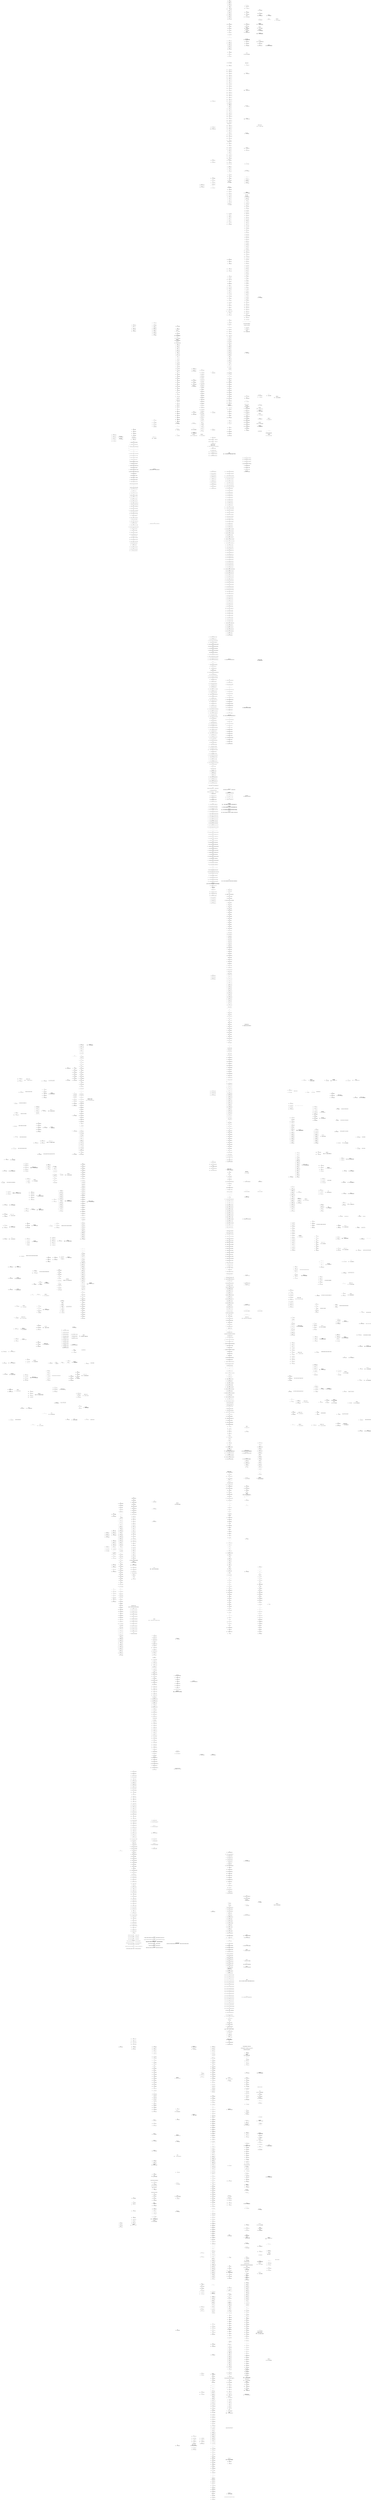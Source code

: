 graph g {
  fontname="sans-serif";

  overlap=false;

  splines=true;

  rankdir="LR";

  size="25,25";

  pack=16;

  node[fontname="sans-serif",shape="Mrecord"];
  edge[fontname="sans-serif"];
  subgraph "cluster_net" {
    subgraph "cluster_net.minecraft" {
      subgraph "cluster_net.minecraft.util" {
        subgraph "cluster_net.minecraft.util.math" {
          "el"[label="class | {el | util.math.BlockPos}",fillcolor="#d6c6a8",fontsize=null];
          "el$1"[label="class | {el$1 | util.math.BlockPos$1}",fillcolor="#d6c6a8",fontsize=12];
          "el$2"[label="class | {el$2 | util.math.BlockPos$2}",fillcolor="#d6c6a8",fontsize=12];
          "el$a"[label="class | {el$a | util.math.BlockPos$MutableBlockPos}",fillcolor="#d6c6a8",fontsize=12];
          "el$b"[label="class | {el$b | util.math.BlockPos$PooledMutableBlockPos}",fillcolor="#d6c6a8",fontsize=12];
        }
        subgraph "cluster_net.minecraft.util.text" {
          "ig"[label="abstract class | {ig | util.text.BaseComponent}",fillcolor="#d6d6b5",fontsize=null];
          "ij"[label="interface | {ij | util.text.Component}",fillcolor="#83b6c3",fontsize=16];
          "ij$a"[label="class | {ij$a | util.text.Component$a}",fillcolor="#d6c6a8",fontsize=12];
          "im"[label="class | {im | util.text.KeybindComponent}",fillcolor="#d6c6a8",fontsize=null];
          "in"[label="class | {in | util.text.ScoreComponent}",fillcolor="#d6c6a8",fontsize=null];
          "io"[label="class | {io | util.text.SelectorComponent}",fillcolor="#d6c6a8",fontsize=null];
          "ip"[label="class | {ip | util.text.Style}",fillcolor="#d6c6a8",root=true,fontsize=20];
          "ip$1"[label="class | {ip$1 | util.text.Style$1}",fillcolor="#d6c6a8",fontsize=12];
          "ip$a"[label="class | {ip$a | util.text.Style$a}",fillcolor="#d6c6a8",fontsize=12];
          "iq"[label="class | {iq | util.text.TextComponent}",fillcolor="#d6c6a8",fontsize=null];
          "ir"[label="class | {ir | util.text.TranslatebleComponent}",fillcolor="#d6c6a8",fontsize=null];
        }
        subgraph "cluster_net.minecraft.util.profiler" {
          "xr$a"[label="class | {xr$a | util.profiler.Profiler$Result}",fillcolor="#d6c6a8",fontsize=12];
        }
        subgraph "cluster_net.minecraft.util.datafix" {
          subgraph "cluster_net.minecraft.util.datafix.schemas" {
            "abl"[label="class | {abl | util.datafix.schemas.ClsAblBymvhnb}",fillcolor="#d6c6a8",fontsize=null];
            "abm"[label="class | {abm | util.datafix.schemas.ClsAbmDedrpff}",fillcolor="#d6c6a8",fontsize=null];
            "abn"[label="class | {abn | util.datafix.schemas.ClsAbnEerzywr}",fillcolor="#d6c6a8",fontsize=null];
            "abo"[label="class | {abo | util.datafix.schemas.ClsAboDyjgxxf}",fillcolor="#d6c6a8",fontsize=null];
            "abp"[label="class | {abp | util.datafix.schemas.ClsAbpWtskmx}",fillcolor="#d6c6a8",fontsize=null];
            "abq"[label="class | {abq | util.datafix.schemas.ClsAbqEicwpnw}",fillcolor="#d6c6a8",fontsize=null];
            "abr"[label="class | {abr | util.datafix.schemas.ClsAbrFzxljpd}",fillcolor="#d6c6a8",fontsize=null];
            "abs"[label="class | {abs | util.datafix.schemas.ClsAbsFjuvinc}",fillcolor="#d6c6a8",fontsize=null];
            "abt"[label="class | {abt | util.datafix.schemas.ClsAbtBhafha}",fillcolor="#d6c6a8",fontsize=null];
            "abu"[label="class | {abu | util.datafix.schemas.ClsAbuDmoxxff}",fillcolor="#d6c6a8",fontsize=null];
            "abv"[label="class | {abv | util.datafix.schemas.ClsAbvDpczmrt}",fillcolor="#d6c6a8",fontsize=null];
            "abw"[label="class | {abw | util.datafix.schemas.ClsAbwGxxbsgu}",fillcolor="#d6c6a8",fontsize=null];
            "abx"[label="class | {abx | util.datafix.schemas.ClsAbxBkcvjzl}",fillcolor="#d6c6a8",fontsize=null];
            "aby"[label="class | {aby | util.datafix.schemas.ClsAbyEnsujjq}",fillcolor="#d6c6a8",fontsize=null];
            "abz"[label="class | {abz | util.datafix.schemas.ClsAbzDkzinz}",fillcolor="#d6c6a8",fontsize=null];
            "aca"[label="class | {aca | util.datafix.schemas.ClsAcaDkxvruz}",fillcolor="#d6c6a8",fontsize=null];
            "acb"[label="class | {acb | util.datafix.schemas.ClsAcbCyhqipa}",fillcolor="#d6c6a8",fontsize=null];
            "acc"[label="class | {acc | util.datafix.schemas.ClsAccEjdmjhh}",fillcolor="#d6c6a8",fontsize=null];
            "acd"[label="class | {acd | util.datafix.schemas.ClsAcdFalybfo}",fillcolor="#d6c6a8",fontsize=null];
            "ace"[label="class | {ace | util.datafix.schemas.ClsAceEwhpyww}",fillcolor="#d6c6a8",fontsize=null];
            "acf"[label="class | {acf | util.datafix.schemas.ClsAcfXcurtq}",fillcolor="#d6c6a8",fontsize=null];
            "acg"[label="class | {acg | util.datafix.schemas.ClsAcgDoemhpc}",fillcolor="#d6c6a8",fontsize=null];
            "ach"[label="class | {ach | util.datafix.schemas.ClsAchCqzbyoj}",fillcolor="#d6c6a8",fontsize=null];
            "aci"[label="class | {aci | util.datafix.schemas.ClsAciDiocvnl}",fillcolor="#d6c6a8",fontsize=null];
            "acj"[label="class | {acj | util.datafix.schemas.ClsAcjEoyghvn}",fillcolor="#d6c6a8",fontsize=null];
            "ack"[label="class | {ack | util.datafix.schemas.ClsAckDmeakms}",fillcolor="#d6c6a8",fontsize=null];
            "acl"[label="class | {acl | util.datafix.schemas.ClsAclCscbcjy}",fillcolor="#d6c6a8",fontsize=null];
            "acm"[label="class | {acm | util.datafix.schemas.ClsAcmFbvrjla}",fillcolor="#d6c6a8",fontsize=null];
            "acn"[label="class | {acn | util.datafix.schemas.ClsAcnBuuqmvv}",fillcolor="#d6c6a8",fontsize=null];
            "aco"[label="class | {aco | util.datafix.schemas.ClsAcoIjhhtn}",fillcolor="#d6c6a8",fontsize=null];
            "aco$1"[label="class | {aco$1 | util.datafix.schemas.ClsAcoIjhhtn$1}",fillcolor="#d6c6a8",fontsize=12];
            "acp"[label="class | {acp | util.datafix.schemas.ClsAcpBnitzgp}",fillcolor="#d6c6a8",fontsize=null];
            "acp$1"[label="class | {acp$1 | util.datafix.schemas.ClsAcpBnitzgp$1}",fillcolor="#d6c6a8",fontsize=12];
            "acq"[label="class | {acq | util.datafix.schemas.ClsAcqBuwfnty}",fillcolor="#d6c6a8",fontsize=null];
            "acr"[label="class | {acr | util.datafix.schemas.ClsAcrCalxbei}",fillcolor="#d6c6a8",fontsize=null];
            "acr$1"[label="class | {acr$1 | util.datafix.schemas.ClsAcrCalxbei$1}",fillcolor="#d6c6a8",fontsize=12];
          }
          "ya"[label="class | {ya | util.datafix.ClsYaBchnwjr}",fillcolor="#d6c6a8",fontsize=null];
          "yb"[label="class | {yb | util.datafix.AdvancementsFix}",fillcolor="#d6c6a8",fontsize=null];
          "yc"[label="class | {yc | util.datafix.ClsYcCtyvlla}",fillcolor="#d6c6a8",fontsize=null];
          "yd"[label="class | {yd | util.datafix.BedItemColorFix}",fillcolor="#d6c6a8",fontsize=null];
          "ye"[label="class | {ye | util.datafix.ClsYeCnyafaz}",fillcolor="#d6c6a8",fontsize=null];
          "yf"[label="class | {yf | util.datafix.BlockEntityBannerColorFix}",fillcolor="#d6c6a8",fontsize=null];
          "yg"[label="class | {yg | util.datafix.BlockEntityBlockStateFix}",fillcolor="#d6c6a8",fontsize=null];
          "yh"[label="class | {yh | util.datafix.BlockEntityCustomNameToComponentFix}",fillcolor="#d6c6a8",fontsize=null];
          "yi"[label="class | {yi | util.datafix.BlockEntityIdFix}",fillcolor="#d6c6a8",fontsize=null];
          "yj"[label="class | {yj | util.datafix.BlockEntityJukeboxFix}",fillcolor="#d6c6a8",fontsize=null];
          "yk"[label="class | {yk | util.datafix.ClsYkBxeveqq}",fillcolor="#d6c6a8",fontsize=null];
          "yl"[label="class | {yl | util.datafix.BlockEntityShulkerBoxColorFix}",fillcolor="#d6c6a8",fontsize=null];
          "ym"[label="class | {ym | util.datafix.BlockEntitySignTextStrictJsonFix}",fillcolor="#d6c6a8",fontsize=null];
          "ym$1"[label="class | {ym$1 | util.datafix.BlockEntitySignTextStrictJsonFix$1}",fillcolor="#d6c6a8",fontsize=12];
          "yn"[label="class | {yn | util.datafix.BlockNameFlatteningFix}",fillcolor="#d6c6a8",fontsize=null];
          "yo"[label="abstract class | {yo | util.datafix.ClsYoCuxczhl}",fillcolor="#d6d6b5",fontsize=null];
          "yo$1"[label="class | {yo$1 | util.datafix.ClsYoCuxczhl$1}",fillcolor="#d6c6a8",fontsize=12];
          "yq"[label="class | {yq | util.datafix.BlockStateStructureTemplateFix}",fillcolor="#d6c6a8",fontsize=null];
          "yr"[label="class | {yr | util.datafix.ChunkPalettedStorageFix}",fillcolor="#d6c6a8",fontsize=null];
          "ys"[label="class | {ys | util.datafix.ChunkStructuresTemplateRenameFix}",fillcolor="#d6c6a8",fontsize=null];
          "yt"[label="class | {yt | util.datafix.ChunkToProtoChunkFix}",fillcolor="#d6c6a8",fontsize=null];
          "yu"[label="class | {yu | util.datafix.ClsYuCwlemhq}",fillcolor="#d6c6a8",fontsize=null];
          "yv"[label="class | {yv | util.datafix.EntityArmorStandSilentFix}",fillcolor="#d6c6a8",fontsize=null];
          "yw"[label="class | {yw | util.datafix.ClsYwDxbyjbl}",fillcolor="#d6c6a8",fontsize=null];
          "yx"[label="class | {yx | util.datafix.EntityCodSalmonFix}",fillcolor="#d6c6a8",fontsize=null];
          "yy"[label="class | {yy | util.datafix.EntityCustomNameToComponentFix}",fillcolor="#d6c6a8",fontsize=null];
          "yz"[label="class | {yz | util.datafix.EntityElderGuardianSplitFix}",fillcolor="#d6c6a8",fontsize=null];
          "za"[label="class | {za | util.datafix.ClsZaFywzmyk}",fillcolor="#d6c6a8",fontsize=null];
          "zb"[label="class | {zb | util.datafix.EntityHealthFix}",fillcolor="#d6c6a8",fontsize=null];
          "zc"[label="class | {zc | util.datafix.EntityHorseSaddleFix}",fillcolor="#d6c6a8",fontsize=null];
          "zd"[label="class | {zd | util.datafix.EntityHorseSplitFix}",fillcolor="#d6c6a8",fontsize=null];
          "ze"[label="class | {ze | util.datafix.EntityIdFix}",fillcolor="#d6c6a8",fontsize=null];
          "zf"[label="class | {zf | util.datafix.EntityItemFrameDirectionFix}",fillcolor="#d6c6a8",fontsize=null];
          "zg"[label="class | {zg | util.datafix.EntityMinecartIdentifiersFix}",fillcolor="#d6c6a8",fontsize=null];
          "zh"[label="class | {zh | util.datafix.EntityItemFrameFix}",fillcolor="#d6c6a8",fontsize=null];
          "zi"[label="class | {zi | util.datafix.EntityPaintingMotiveFix}",fillcolor="#d6c6a8",fontsize=null];
          "zj"[label="class | {zj | util.datafix.EntityPufferfishRenameFix}",fillcolor="#d6c6a8",fontsize=null];
          "zk"[label="class | {zk | util.datafix.EntityRedundantChanceTagsFix}",fillcolor="#d6c6a8",fontsize=null];
          "zl"[label="abstract class | {zl | util.datafix.ClsZlDdstfyb}",fillcolor="#d6d6b5",fontsize=null];
          "zm"[label="class | {zm | util.datafix.EntityRidingToPassengerFix}",fillcolor="#d6c6a8",fontsize=null];
          "zn"[label="class | {zn | util.datafix.EntityShulkerColorFix}",fillcolor="#d6c6a8",fontsize=null];
          "zo"[label="class | {zo | util.datafix.EntitySkeletonSplitFix}",fillcolor="#d6c6a8",fontsize=null];
          "zp"[label="class | {zp | util.datafix.EntityStringUuidFix}",fillcolor="#d6c6a8",fontsize=null];
          "zq"[label="class | {zq | util.datafix.ClsZqGsmsnsa}",fillcolor="#d6c6a8",fontsize=null];
          "zr"[label="class | {zr | util.datafix.EntityTippedArrowFix}",fillcolor="#d6c6a8",fontsize=null];
          "zs"[label="class | {zs | util.datafix.EntityWolfColorFix}",fillcolor="#d6c6a8",fontsize=null];
          "zt"[label="class | {zt | util.datafix.EntityZombieSplitFix}",fillcolor="#d6c6a8",fontsize=null];
          "zu"[label="class | {zu | util.datafix.EntityZombieVillagerTypeFix}",fillcolor="#d6c6a8",fontsize=null];
          "zv"[label="class | {zv | util.datafix.HeightmapRenamingFix}",fillcolor="#d6c6a8",fontsize=null];
          "zw"[label="class | {zw | util.datafix.IglooMetadataRemovalFix}",fillcolor="#d6c6a8",fontsize=null];
          "zx"[label="class | {zx | util.datafix.ItemBannerColorFix}",fillcolor="#d6c6a8",fontsize=null];
          "zy"[label="class | {zy | util.datafix.ItemCustomNameToComponentFix}",fillcolor="#d6c6a8",fontsize=null];
          "zz"[label="class | {zz | util.datafix.ItemIdFix}",fillcolor="#d6c6a8",fontsize=null];
          "aaa"[label="class | {aaa | util.datafix.ItemPotionFix}",fillcolor="#d6c6a8",fontsize=null];
          "aab"[label="abstract class | {aab | util.datafix.ClsAabCzuevvn}",fillcolor="#d6d6b5",fontsize=null];
          "aab$1"[label="class | {aab$1 | util.datafix.ClsAabCzuevvn$1}",fillcolor="#d6c6a8",fontsize=12];
          "aac"[label="class | {aac | util.datafix.ItemShulkerBoxColorFix}",fillcolor="#d6c6a8",fontsize=null];
          "aad"[label="class | {aad | util.datafix.ItemSpawnEggFix}",fillcolor="#d6c6a8",fontsize=null];
          "aae"[label="class | {aae | util.datafix.ItemStackEnchantmentFix}",fillcolor="#d6c6a8",fontsize=null];
          "aaf"[label="class | {aaf | util.datafix.ItemInstanceMapIdFix}",fillcolor="#d6c6a8",fontsize=null];
          "aag"[label="class | {aag | util.datafix.ItemInstanceSpawnEggFix}",fillcolor="#d6c6a8",fontsize=null];
          "aah"[label="class | {aah | util.datafix.ItemInstanceTheFlatteningFix}",fillcolor="#d6c6a8",fontsize=null];
          "aai"[label="class | {aai | util.datafix.ItemWaterPotionFix}",fillcolor="#d6c6a8",fontsize=null];
          "aaj"[label="class | {aaj | util.datafix.ItemWrittenBookPagesStrictJsonFix}",fillcolor="#d6c6a8",fontsize=null];
          "aak"[label="class | {aak | util.datafix.ClsAakFwqjwnt}",fillcolor="#d6c6a8",fontsize=null];
          "aak$a"[label="class | {aak$a | util.datafix.ClsAakFwqjwnt$a}",fillcolor="#d6c6a8",fontsize=12];
          "aak$b"[label="abstract class | {aak$b | util.datafix.ClsAakFwqjwnt$b}",fillcolor="#d6d6b5",fontsize=20,root=true];
          "aal"[label="class | {aal | util.datafix.LevelDataGeneratorOptionsFix}",fillcolor="#d6c6a8",fontsize=null];
          "aam"[label="class | {aam | util.datafix.LevelFlatGeneratorInfoFix}",fillcolor="#d6c6a8",fontsize=null];
          "aan"[label="class | {aan | util.datafix.MobSpawnerEntityIdentifiersFix}",fillcolor="#d6c6a8",fontsize=null];
          "aao"[label="abstract class | {aao | util.datafix.ClsAaoEpinsae}",fillcolor="#d6d6b5",fontsize=null];
          "aap"[label="class | {aap | util.datafix.ObjectiveDisplayNameFix}",fillcolor="#d6c6a8",fontsize=null];
          "aaq"[label="class | {aaq | util.datafix.ObjectiveRenderTypeFix}",fillcolor="#d6c6a8",fontsize=null];
          "aar"[label="class | {aar | util.datafix.OptionsForceVBOFix}",fillcolor="#d6c6a8",fontsize=null];
          "aas"[label="class | {aas | util.datafix.OptionsKeyLwjgl3Fix}",fillcolor="#d6c6a8",fontsize=null];
          "aat"[label="class | {aat | util.datafix.OptionsKeyTranslationFix}",fillcolor="#d6c6a8",fontsize=null];
          "aau"[label="class | {aau | util.datafix.OptionsLowerCaseLanguageFix}",fillcolor="#d6c6a8",fontsize=null];
          "aav"[label="class | {aav | util.datafix.ClsAavDecwlen}",fillcolor="#d6c6a8",fontsize=null];
          "aaw"[label="class | {aaw | util.datafix.ClsAawDmlrcba}",fillcolor="#d6c6a8",fontsize=null];
          "aba"[label="class | {aba | util.datafix.SavedDataVillageCropFix}",fillcolor="#d6c6a8",fontsize=null];
          "abb"[label="abstract class | {abb | util.datafix.ClsAbbGawivks}",fillcolor="#d6d6b5",fontsize=null];
          "abc"[label="abstract class | {abc | util.datafix.ClsAbcGcznfqu}",fillcolor="#d6d6b5",fontsize=null];
          "abd"[label="class | {abd | util.datafix.StatsCounterFix}",fillcolor="#d6c6a8",fontsize=null];
          "abe"[label="class | {abe | util.datafix.SwimStatsRenameFix}",fillcolor="#d6c6a8",fontsize=null];
          "abf"[label="class | {abf | util.datafix.TeamDisplayNameFix}",fillcolor="#d6c6a8",fontsize=null];
          "abg"[label="class | {abg | util.datafix.AddTrappedChestFix}",fillcolor="#d6c6a8",fontsize=null];
          "abg$a"[label="class | {abg$a | util.datafix.AddTrappedChestFix$a}",fillcolor="#d6c6a8",fontsize=12];
          "abh"[label="class | {abh | util.datafix.ClsAbhStoshn}",fillcolor="#d6c6a8",fontsize=null];
          "abi"[label="class | {abi | util.datafix.ClsAbiFvniijt}",fillcolor="#d6c6a8",fontsize=null];
        }
        "k$a"[label="enum | {k$a | util.Utils$a}",fillcolor="#5ac380",fontsize=12];
        "k$b"[label="enum | {k$b | util.Utils$OS}",fillcolor="#5ac380",fontsize=20,root=true];
        "k$b$1"[label="class | {k$b$1 | util.Utils$OS$1}",fillcolor="#d6c6a8",fontsize=12];
        "k$b$2"[label="class | {k$b$2 | util.Utils$OS$2}",fillcolor="#d6c6a8",fontsize=12];
        "eq"[label="enum | {eq | util.Facing}",fillcolor="#5ac380",fontsize=null];
        "eq$a"[label="enum | {eq$a | util.Facing$Axis}",fillcolor="#5ac380",fontsize=12];
        "eq$a$1"[label="class | {eq$a$1 | util.Facing$Axis$1}",fillcolor="#d6c6a8",fontsize=12];
        "eq$a$2"[label="class | {eq$a$2 | util.Facing$Axis$2}",fillcolor="#d6c6a8",fontsize=12];
        "eq$a$3"[label="class | {eq$a$3 | util.Facing$Axis$3}",fillcolor="#d6c6a8",fontsize=12];
        "eq$c"[label="enum | {eq$c | util.Facing$c}",fillcolor="#5ac380",fontsize=12];
        "pc"[label="class | {pc | util.Identifier}",fillcolor="#d6c6a8",fontsize=null];
        "pc$a"[label="class | {pc$a | util.Identifier$a}",fillcolor="#d6c6a8",fontsize=12];
        "pp"[label="class | {pp | util.FunctionManager}",fillcolor="#d6c6a8",fontsize=null];
        "pt"[label="interface | {pt | util.Tickable}",fillcolor="#83b6c3",fontsize=22,root=true];
      }
      subgraph "cluster_net.minecraft.advancements" {
        subgraph "cluster_net.minecraft.advancements.triggers" {
          "s"[label="interface | {s | advancements.triggers.Trigger}",fillcolor="#83b6c3",fontsize=22,root=true];
          "y"[label="class | {y | advancements.triggers.AbstractCriterionInstance}",fillcolor="#d6c6a8",fontsize=null];
          "z"[label="class | {z | advancements.triggers.BredAnimals}",fillcolor="#d6c6a8",fontsize=null];
          "z$b"[label="class | {z$b | advancements.triggers.BredAnimals$b}",fillcolor="#d6c6a8",fontsize=12];
          "aa"[label="class | {aa | advancements.triggers.BrewedPotion}",fillcolor="#d6c6a8",fontsize=null];
          "aa$b"[label="class | {aa$b | advancements.triggers.BrewedPotion$b}",fillcolor="#d6c6a8",fontsize=12];
          "ab"[label="class | {ab | advancements.triggers.ChangedDimension}",fillcolor="#d6c6a8",fontsize=null];
          "ab$b"[label="class | {ab$b | advancements.triggers.ChangedDimension$b}",fillcolor="#d6c6a8",fontsize=12];
          "ac"[label="class | {ac | advancements.triggers.ChanneledLightning}",fillcolor="#d6c6a8",fontsize=null];
          "ac$b"[label="class | {ac$b | advancements.triggers.ChanneledLightning$b}",fillcolor="#d6c6a8",fontsize=12];
          "ad"[label="class | {ad | advancements.triggers.ConstructedBeacon}",fillcolor="#d6c6a8",fontsize=null];
          "ad$b"[label="class | {ad$b | advancements.triggers.ConstructedBeacon$b}",fillcolor="#d6c6a8",fontsize=12];
          "ae"[label="class | {ae | advancements.triggers.ConsumedItem}",fillcolor="#d6c6a8",fontsize=null];
          "ae$b"[label="class | {ae$b | advancements.triggers.ConsumedItem$b}",fillcolor="#d6c6a8",fontsize=12];
          "af"[label="class | {af | advancements.triggers.CuredZombieVillager}",fillcolor="#d6c6a8",fontsize=null];
          "af$b"[label="class | {af$b | advancements.triggers.CuredZombieVillager$b}",fillcolor="#d6c6a8",fontsize=12];
          "aj"[label="class | {aj | advancements.triggers.EffectsChanged}",fillcolor="#d6c6a8",fontsize=null];
          "aj$b"[label="class | {aj$b | advancements.triggers.EffectsChanged$b}",fillcolor="#d6c6a8",fontsize=12];
          "ak"[label="class | {ak | advancements.triggers.EnchantedItem}",fillcolor="#d6c6a8",fontsize=null];
          "ak$b"[label="class | {ak$b | advancements.triggers.EnchantedItem$b}",fillcolor="#d6c6a8",fontsize=12];
          "am"[label="class | {am | advancements.triggers.EnterBlock}",fillcolor="#d6c6a8",fontsize=null];
          "am$b"[label="class | {am$b | advancements.triggers.EnterBlock$b}",fillcolor="#d6c6a8",fontsize=12];
          "an"[label="class | {an | advancements.triggers.EntityHurtPlayer}",fillcolor="#d6c6a8",fontsize=null];
          "an$b"[label="class | {an$b | advancements.triggers.EntityHurtPlayer$b}",fillcolor="#d6c6a8",fontsize=12];
          "aq"[label="class | {aq | advancements.triggers.FilledBucket}",fillcolor="#d6c6a8",fontsize=null];
          "aq$b"[label="class | {aq$b | advancements.triggers.FilledBucket$b}",fillcolor="#d6c6a8",fontsize=12];
          "ar"[label="class | {ar | advancements.triggers.FishingRodHooked}",fillcolor="#d6c6a8",fontsize=null];
          "ar$b"[label="class | {ar$b | advancements.triggers.FishingRodHooked$b}",fillcolor="#d6c6a8",fontsize=12];
          "as"[label="class | {as | advancements.triggers.Impossible}",fillcolor="#d6c6a8",fontsize=null];
          "as$a"[label="class | {as$a | advancements.triggers.Impossible$a}",fillcolor="#d6c6a8",fontsize=12];
          "at"[label="class | {at | advancements.triggers.InventoryChanged}",fillcolor="#d6c6a8",fontsize=null];
          "at$b"[label="class | {at$b | advancements.triggers.InventoryChanged$b}",fillcolor="#d6c6a8",fontsize=12];
          "au"[label="class | {au | advancements.triggers.ItemDurabilityChanged}",fillcolor="#d6c6a8",fontsize=null];
          "au$b"[label="class | {au$b | advancements.triggers.ItemDurabilityChanged$b}",fillcolor="#d6c6a8",fontsize=12];
          "aw"[label="class | {aw | advancements.triggers.Kill}",fillcolor="#d6c6a8",fontsize=null];
          "aw$b"[label="class | {aw$b | advancements.triggers.Kill$Instance}",fillcolor="#d6c6a8",fontsize=12];
          "ax"[label="class | {ax | advancements.triggers.Levitation}",fillcolor="#d6c6a8",fontsize=null];
          "ax$b"[label="class | {ax$b | advancements.triggers.Levitation$b}",fillcolor="#d6c6a8",fontsize=12];
          "az"[label="class | {az | advancements.triggers.ClsAzGbndvak}",fillcolor="#d6c6a8",fontsize=null];
          "az$b"[label="class | {az$b | advancements.triggers.ClsAzGbndvak$b}",fillcolor="#d6c6a8",fontsize=12];
          "bd"[label="class | {bd | advancements.triggers.NetherTravel}",fillcolor="#d6c6a8",fontsize=null];
          "bd$b"[label="class | {bd$b | advancements.triggers.NetherTravel$b}",fillcolor="#d6c6a8",fontsize=12];
          "be"[label="class | {be | advancements.triggers.PlacedBlock}",fillcolor="#d6c6a8",fontsize=null];
          "be$b"[label="class | {be$b | advancements.triggers.PlacedBlock$b}",fillcolor="#d6c6a8",fontsize=12];
          "bf"[label="class | {bf | advancements.triggers.PlayerHurtEntity}",fillcolor="#d6c6a8",fontsize=null];
          "bf$b"[label="class | {bf$b | advancements.triggers.PlayerHurtEntity$b}",fillcolor="#d6c6a8",fontsize=12];
          "bg"[label="class | {bg | advancements.triggers.RecipeUnlocked}",fillcolor="#d6c6a8",fontsize=null];
          "bg$b"[label="class | {bg$b | advancements.triggers.RecipeUnlocked$b}",fillcolor="#d6c6a8",fontsize=12];
          "bh"[label="class | {bh | advancements.triggers.SummonedEntity}",fillcolor="#d6c6a8",fontsize=null];
          "bh$b"[label="class | {bh$b | advancements.triggers.SummonedEntity$b}",fillcolor="#d6c6a8",fontsize=12];
          "bi"[label="class | {bi | advancements.triggers.TameAnimal}",fillcolor="#d6c6a8",fontsize=null];
          "bi$b"[label="class | {bi$b | advancements.triggers.TameAnimal$b}",fillcolor="#d6c6a8",fontsize=12];
          "bj"[label="class | {bj | advancements.triggers.Tick}",fillcolor="#d6c6a8",fontsize=null];
          "bj$b"[label="class | {bj$b | advancements.triggers.Tick$b}",fillcolor="#d6c6a8",fontsize=12];
          "bk"[label="class | {bk | advancements.triggers.VillagerTrade}",fillcolor="#d6c6a8",fontsize=null];
          "bk$b"[label="class | {bk$b | advancements.triggers.VillagerTrade$b}",fillcolor="#d6c6a8",fontsize=12];
          "bl"[label="class | {bl | advancements.triggers.UsedEnderEye}",fillcolor="#d6c6a8",fontsize=null];
          "bl$b"[label="class | {bl$b | advancements.triggers.UsedEnderEye$b}",fillcolor="#d6c6a8",fontsize=12];
          "bm"[label="class | {bm | advancements.triggers.UsedTotem}",fillcolor="#d6c6a8",fontsize=null];
          "bm$b"[label="class | {bm$b | advancements.triggers.UsedTotem$b}",fillcolor="#d6c6a8",fontsize=12];
        }
      }
      subgraph "cluster_net.minecraft.server" {
        subgraph "cluster_net.minecraft.server.command" {
          subgraph "cluster_net.minecraft.server.command.argument" {
            "bx"[label="class | {bx | server.command.argument.ArgumentColor}",fillcolor="#d6c6a8",fontsize=null];
            "by"[label="class | {by | server.command.argument.ArgumentComponent}",fillcolor="#d6c6a8",fontsize=null];
            "ca"[label="class | {ca | server.command.argument.ArgumentEntityAnchor}",fillcolor="#d6c6a8",fontsize=null];
            "cb"[label="class | {cb | server.command.argument.ArgumentEntity}",fillcolor="#d6c6a8",fontsize=null];
            "cb$a"[label="class | {cb$a | server.command.argument.ArgumentEntity$a}",fillcolor="#d6c6a8",fontsize=12];
            "cc"[label="class | {cc | server.command.argument.ArgumentEntitySummon}",fillcolor="#d6c6a8",fontsize=null];
            "cd"[label="class | {cd | server.command.argument.ArgumentPlayer}",fillcolor="#d6c6a8",fontsize=null];
            "cd$a"[label="interface | {cd$a | server.command.argument.ArgumentPlayer$a}",fillcolor="#83b6c3",fontsize=20,root=true];
            "cd$b"[label="class | {cd$b | server.command.argument.ArgumentPlayer$b}",fillcolor="#d6c6a8",fontsize=12];
            "ce"[label="class | {ce | server.command.argument.ArgumentEnchantment}",fillcolor="#d6c6a8",fontsize=null];
            "cf"[label="class | {cf | server.command.argument.ArgumentMessage}",fillcolor="#d6c6a8",fontsize=null];
            "cg"[label="class | {cg | server.command.argument.ArgumentMobEffect}",fillcolor="#d6c6a8",fontsize=null];
            "ch"[label="class | {ch | server.command.argument.ArgumentNBT}",fillcolor="#d6c6a8",fontsize=null];
            "ci"[label="class | {ci | server.command.argument.ArgumentNBTPath}",fillcolor="#d6c6a8",fontsize=null];
            "ci$a"[label="class | {ci$a | server.command.argument.ArgumentNBTPath$a}",fillcolor="#d6c6a8",fontsize=12];
            "ci$b"[label="class | {ci$b | server.command.argument.ArgumentNBTPath$b}",fillcolor="#d6c6a8",fontsize=12];
            "ci$d"[label="interface | {ci$d | server.command.argument.ArgumentNBTPath$d}",fillcolor="#83b6c3",fontsize=20,root=true];
            "cj"[label="class | {cj | server.command.argument.ArgumentObjective}",fillcolor="#d6c6a8",fontsize=null];
            "ck"[label="class | {ck | server.command.argument.ArgumentObjectiveCriteria}",fillcolor="#d6c6a8",fontsize=null];
            "cl"[label="class | {cl | server.command.argument.ArgumentOperation}",fillcolor="#d6c6a8",fontsize=null];
            "cl$a"[label="interface | {cl$a | server.command.argument.ArgumentOperation$a}",fillcolor="#83b6c3",fontsize=20,root=true];
            "cl$b"[label="interface | {cl$b | server.command.argument.ArgumentOperation$b}",fillcolor="#83b6c3",fontsize=12];
            "cm"[label="class | {cm | server.command.argument.ArgumentParticle}",fillcolor="#d6c6a8",fontsize=null];
            "co"[label="class | {co | server.command.argument.ArgumentIdentifier}",fillcolor="#d6c6a8",fontsize=null];
            "cp"[label="class | {cp | server.command.argument.ArgumentScoreHolder}",fillcolor="#d6c6a8",fontsize=null];
            "cp$a"[label="interface | {cp$a | server.command.argument.ArgumentScoreHolder$a}",fillcolor="#83b6c3",fontsize=20,root=true];
            "cp$b"[label="class | {cp$b | server.command.argument.ArgumentScoreHolder$b}",fillcolor="#d6c6a8",fontsize=12];
            "cp$c"[label="class | {cp$c | server.command.argument.ArgumentScoreHolder$c}",fillcolor="#d6c6a8",fontsize=12];
            "cq"[label="class | {cq | server.command.argument.ArgumentScoreboardSlot}",fillcolor="#d6c6a8",fontsize=null];
            "cr"[label="class | {cr | server.command.argument.ArgumentItemSlot}",fillcolor="#d6c6a8",fontsize=null];
            "cs"[label="class | {cs | server.command.argument.ArgumentTeam}",fillcolor="#d6c6a8",fontsize=null];
            "cu"[label="class | {cu | server.command.argument.ArgumentBlockPredicate}",fillcolor="#d6c6a8",fontsize=null];
            "cu$a"[label="class | {cu$a | server.command.argument.ArgumentBlockPredicate$a}",fillcolor="#d6c6a8",fontsize=12];
            "cu$c"[label="class | {cu$c | server.command.argument.ArgumentBlockPredicate$c}",fillcolor="#d6c6a8",fontsize=12];
            "cv"[label="class | {cv | server.command.argument.ArgumentBlockState}",fillcolor="#d6c6a8",fontsize=null];
            "cy"[label="class | {cy | server.command.argument.ArgumentBlockPos}",fillcolor="#d6c6a8",fontsize=null];
            "dc"[label="class | {dc | server.command.argument.ArgumentRotation}",fillcolor="#d6c6a8",fontsize=null];
            "dd"[label="class | {dd | server.command.argument.ArgumentSwizzle}",fillcolor="#d6c6a8",fontsize=null];
            "dj"[label="class | {dj | server.command.argument.ArgumentFunction}",fillcolor="#d6c6a8",fontsize=null];
            "dk"[label="class | {dk | server.command.argument.ArgumentItemStack}",fillcolor="#d6c6a8",fontsize=null];
            "dn"[label="class | {dn | server.command.argument.ArgumentItemPredicate}",fillcolor="#d6c6a8",fontsize=null];
            "dn$a"[label="class | {dn$a | server.command.argument.ArgumentItemPredicate$a}",fillcolor="#d6c6a8",fontsize=12];
            "dn$c"[label="class | {dn$c | server.command.argument.ArgumentItemPredicate$c}",fillcolor="#d6c6a8",fontsize=12];
          }
          subgraph "cluster_net.minecraft.server.command.impl" {
            "px$a"[label="enum | {px$a | server.command.impl.AdvancementCommand$a}",fillcolor="#5ac380",fontsize=20,root=true];
            "px$a$1"[label="class | {px$a$1 | server.command.impl.AdvancementCommand$a$1}",fillcolor="#d6c6a8",fontsize=12];
            "px$a$2"[label="class | {px$a$2 | server.command.impl.AdvancementCommand$a$2}",fillcolor="#d6c6a8",fontsize=12];
            "sj$a"[label="interface | {sj$a | server.command.impl.DataCommand$a}",fillcolor="#83b6c3",fontsize=20,root=true];
          }
          "bu"[label="class | {bu | server.command.CommandSource}",fillcolor="#d6c6a8",fontsize=null];
        }
        subgraph "cluster_net.minecraft.server.network" {
          subgraph "cluster_net.minecraft.server.network.rcon" {
            "pq"[label="interface | {pq | server.network.rcon.Server}",fillcolor="#83b6c3",fontsize=20,root=true];
            "wd"[label="abstract class | {wd | server.network.rcon.RconThread}",fillcolor="#d6d6b5",fontsize=null];
            "we"[label="class | {we | server.network.rcon.QueryListener}",fillcolor="#d6c6a8",fontsize=null];
            "wf"[label="class | {wf | server.network.rcon.RconClient}",fillcolor="#d6c6a8",fontsize=null];
            "wg"[label="class | {wg | server.network.rcon.RconListener}",fillcolor="#d6c6a8",fontsize=null];
          }
        }
        subgraph "cluster_net.minecraft.server.dedicated" {
          "so"[label="class | {so | server.dedicated.DedicatedServer}",fillcolor="#d6c6a8",fontsize=null];
          "so$1"[label="class | {so$1 | server.dedicated.DedicatedServer$1}",fillcolor="#d6c6a8",fontsize=12];
          "so$2"[label="class | {so$2 | server.dedicated.DedicatedServer$2}",fillcolor="#d6c6a8",fontsize=12];
        }
        subgraph "cluster_net.minecraft.server.world" {
          "td"[label="class | {td | server.world.ServerWorld}",fillcolor="#d6c6a8",fontsize=null];
        }
        subgraph "cluster_net.minecraft.server.management" {
          "tl$1"[label="class | {tl$1 | server.management.PlayerChunkMap$1}",fillcolor="#d6c6a8",fontsize=12];
        }
        subgraph "cluster_net.minecraft.server.integrated" {
          "dgg"[label="class | {dgg | server.integrated.IntegratedServer}",fillcolor="#d6c6a8",fontsize=null];
        }
        "vk"[label="abstract class | {vk | server.BanDetail}",fillcolor="#d6d6b5",fontsize=null];
        "net.minecraft.server.MinecraftServer"[label="abstract class | {net.minecraft.server.MinecraftServer | server.MinecraftServer}",fillcolor="#d6d6b5",fontsize=null];
        "net.minecraft.server.MinecraftServer$1"[label="class | {net.minecraft.server.MinecraftServer$1 | server.MinecraftServer$1}",fillcolor="#d6c6a8",fontsize=12];
        "net.minecraft.server.MinecraftServer$2"[label="class | {net.minecraft.server.MinecraftServer$2 | server.MinecraftServer$2}",fillcolor="#d6c6a8",fontsize=12];
      }
      subgraph "cluster_net.minecraft.data" {
        subgraph "cluster_net.minecraft.data.registry" {
          "ep"[label="class | {ep | data.registry.DefaultedMappedRegistry}",fillcolor="#d6c6a8",fontsize=null];
          "fc"[label="interface | {fc | data.registry.Registry}",fillcolor="#83b6c3",fontsize=16];
        }
        subgraph "cluster_net.minecraft.data.provider" {
          "fs"[label="class | {fs | data.provider.Advancements}",fillcolor="#d6c6a8",fontsize=null];
          "fz"[label="class | {fz | data.provider.Blocks}",fillcolor="#d6c6a8",fontsize=null];
          "ga"[label="class | {ga | data.provider.Commands}",fillcolor="#d6c6a8",fontsize=null];
          "gb"[label="class | {gb | data.provider.Items}",fillcolor="#d6c6a8",fontsize=null];
          "gf"[label="class | {gf | data.provider.Recipes}",fillcolor="#d6c6a8",fontsize=null];
          "gm"[label="class | {gm | data.provider.SNBTtoNBT}",fillcolor="#d6c6a8",fontsize=null];
          "go"[label="class | {go | data.provider.BlockTags}",fillcolor="#d6c6a8",fontsize=null];
          "gp"[label="class | {gp | data.provider.FluidTags}",fillcolor="#d6c6a8",fontsize=null];
          "gq"[label="class | {gq | data.provider.ItemTags}",fillcolor="#d6c6a8",fontsize=null];
        }
        "fq"[label="interface | {fq | data.DataProvider}",fillcolor="#83b6c3",fontsize=20,root=true];
        "gl"[label="class | {gl | data.ClsGlEtihlya}",fillcolor="#d6c6a8",fontsize=null];
        "gr"[label="abstract class | {gr | data.ClsGrFfewtkc}",fillcolor="#d6d6b5",fontsize=null];
        "pf$1"[label="class | {pf$1 | data.Bootstrap$1}",fillcolor="#d6c6a8",fontsize=12];
        "pf$2"[label="class | {pf$2 | data.Bootstrap$2}",fillcolor="#d6c6a8",fontsize=12];
        "pf$3"[label="class | {pf$3 | data.Bootstrap$3}",fillcolor="#d6c6a8",fontsize=12];
        "pf$4"[label="class | {pf$4 | data.Bootstrap$4}",fillcolor="#d6c6a8",fontsize=12];
        "pf$5"[label="class | {pf$5 | data.Bootstrap$5}",fillcolor="#d6c6a8",fontsize=12];
        "pf$6"[label="class | {pf$6 | data.Bootstrap$6}",fillcolor="#d6c6a8",fontsize=12];
        "pf$7"[label="class | {pf$7 | data.Bootstrap$7}",fillcolor="#d6c6a8",fontsize=12];
        "pf$8"[label="class | {pf$8 | data.Bootstrap$8}",fillcolor="#d6c6a8",fontsize=12];
        "pf$9"[label="class | {pf$9 | data.Bootstrap$9}",fillcolor="#d6c6a8",fontsize=12];
        "pf$a"[label="class | {pf$a | data.Bootstrap$a}",fillcolor="#d6c6a8",fontsize=12];
        "pf$b"[label="class | {pf$b | data.Bootstrap$b}",fillcolor="#d6c6a8",fontsize=12];
        "pf$c"[label="abstract class | {pf$c | data.Bootstrap$c}",fillcolor="#d6d6b5",fontsize=12];
        "pf$d"[label="class | {pf$d | data.Bootstrap$d}",fillcolor="#d6c6a8",fontsize=12];
        "pf$10"[label="class | {pf$10 | data.Bootstrap$10}",fillcolor="#d6c6a8",fontsize=12];
        "pf$11"[label="class | {pf$11 | data.Bootstrap$11}",fillcolor="#d6c6a8",fontsize=12];
        "pf$12"[label="class | {pf$12 | data.Bootstrap$12}",fillcolor="#d6c6a8",fontsize=12];
        "pf$14"[label="class | {pf$14 | data.Bootstrap$14}",fillcolor="#d6c6a8",fontsize=12];
        "pf$15"[label="class | {pf$15 | data.Bootstrap$15}",fillcolor="#d6c6a8",fontsize=12];
        "pf$16"[label="class | {pf$16 | data.Bootstrap$16}",fillcolor="#d6c6a8",fontsize=12];
        "pf$17"[label="class | {pf$17 | data.Bootstrap$17}",fillcolor="#d6c6a8",fontsize=12];
        "pf$18"[label="class | {pf$18 | data.Bootstrap$18}",fillcolor="#d6c6a8",fontsize=12];
        "pf$18$1"[label="class | {pf$18$1 | data.Bootstrap$18$1}",fillcolor="#d6c6a8",fontsize=12];
        "pf$19"[label="class | {pf$19 | data.Bootstrap$19}",fillcolor="#d6c6a8",fontsize=12];
        "pf$19$1"[label="class | {pf$19$1 | data.Bootstrap$19$1}",fillcolor="#d6c6a8",fontsize=12];
        "pf$20"[label="class | {pf$20 | data.Bootstrap$20}",fillcolor="#d6c6a8",fontsize=12];
      }
      subgraph "cluster_net.minecraft.particle" {
        "fl"[label="class | {fl | particle.ParticleType}",fillcolor="#d6c6a8",root=true,fontsize=20];
      }
      subgraph "cluster_net.minecraft.item" {
        subgraph "cluster_net.minecraft.item.recipe" {
          "gi$a"[label="class | {gi$a | item.recipe.SmeltingRecipe$a}",fillcolor="#d6c6a8",fontsize=12];
          "avg"[label="class | {avg | item.recipe.Ingredient}",fillcolor="#d6c6a8",fontsize=null];
          "avg$a"[label="class | {avg$a | item.recipe.Ingredient$a}",fillcolor="#d6c6a8",fontsize=12];
          "avg$b"[label="class | {avg$b | item.recipe.Ingredient$b}",fillcolor="#d6c6a8",fontsize=12];
          "avg$c"[label="interface | {avg$c | item.recipe.Ingredient$c}",fillcolor="#83b6c3",fontsize=20,root=true];
        }
        "asb"[label="enum | {asb | item.DyeColor}",fillcolor="#5ac380",fontsize=null];
        "asz"[label="class | {asz | item.Item}",fillcolor="#d6c6a8",fontsize=null];
        "auj"[label="enum | {auj | item.ToolMaterial}",fillcolor="#5ac380",fontsize=null];
      }
      subgraph "cluster_net.minecraft.network" {
        subgraph "cluster_net.minecraft.network.play" {
          subgraph "cluster_net.minecraft.network.play.server" {
            "ma"[label="class | {ma | network.play.server.S2CEntityProperties}",fillcolor="#d6c6a8",fontsize=null];
          }
        }
        subgraph "cluster_net.minecraft.network.login" {
          subgraph "cluster_net.minecraft.network.login.client" {
            "of"[label="class | {of | network.login.client.C2SHello}",fillcolor="#d6c6a8",fontsize=null];
            "og"[label="class | {og | network.login.client.C2SKey}",fillcolor="#d6c6a8",fontsize=null];
          }
          "ue"[label="class | {ue | network.login.ServerHandler}",fillcolor="#d6c6a8",fontsize=null];
          "ue$1"[label="class | {ue$1 | network.login.ServerHandler$1}",fillcolor="#d6c6a8",fontsize=12];
        }
        "hx"[label="enum | {hx | network.ConnectionState}",fillcolor="#5ac380",root=true,fontsize=20];
        "hx$1"[label="class | {hx$1 | network.ConnectionState$1}",fillcolor="#d6c6a8",fontsize=12];
        "hx$2"[label="class | {hx$2 | network.ConnectionState$2}",fillcolor="#d6c6a8",fontsize=12];
        "hx$3"[label="class | {hx$3 | network.ConnectionState$3}",fillcolor="#d6c6a8",fontsize=12];
        "hx$4"[label="class | {hx$4 | network.ConnectionState$4}",fillcolor="#d6c6a8",fontsize=12];
        "hy"[label="class | {hy | network.PacketBuffer}",fillcolor="#d6c6a8",fontsize=null];
        "iv"[label="interface | {iv | network.Packet}",fillcolor="#83b6c3",fontsize=33,root=true];
        "iz"[label="class | {iz | network.ClsIzGqpwyo}",fillcolor="#d6c6a8",fontsize=null];
        "ja"[label="class | {ja | network.ClsJaCyhidxg}",fillcolor="#d6c6a8",fontsize=null];
        "jb"[label="class | {jb | network.ClsJbCyhidxg}",fillcolor="#d6c6a8",fontsize=null];
        "jc"[label="class | {jc | network.ClsJcGmiquyb}",fillcolor="#d6c6a8",fontsize=null];
        "jd"[label="class | {jd | network.ClsJdGwjpbea}",fillcolor="#d6c6a8",fontsize=null];
        "je"[label="class | {je | network.ClsJeDcontnp}",fillcolor="#d6c6a8",fontsize=null];
        "jf"[label="class | {jf | network.ClsJfFjvxavn}",fillcolor="#d6c6a8",fontsize=null];
        "jg"[label="class | {jg | network.ClsJgDqrmgby}",fillcolor="#d6c6a8",fontsize=null];
        "jh"[label="class | {jh | network.ClsJhGqxlmtu}",fillcolor="#d6c6a8",fontsize=null];
        "ji"[label="class | {ji | network.ClsJiUbsher}",fillcolor="#d6c6a8",fontsize=null];
        "jj"[label="class | {jj | network.ClsJjFnlqjor}",fillcolor="#d6c6a8",fontsize=null];
        "jk"[label="class | {jk | network.ClsJkFgcosrj}",fillcolor="#d6c6a8",fontsize=null];
        "jl"[label="class | {jl | network.ClsJlEhqcbtl}",fillcolor="#d6c6a8",fontsize=null];
        "jm"[label="class | {jm | network.ClsJmEhhqqlk}",fillcolor="#d6c6a8",fontsize=null];
        "jn"[label="class | {jn | network.ClsJnFjfomua}",fillcolor="#d6c6a8",fontsize=null];
        "jo"[label="class | {jo | network.ClsJoDwscdso}",fillcolor="#d6c6a8",fontsize=null];
        "jp"[label="class | {jp | network.ClsJpDmxrogx}",fillcolor="#d6c6a8",fontsize=null];
        "jq"[label="class | {jq | network.ClsJqMlncde}",fillcolor="#d6c6a8",fontsize=null];
        "jr"[label="class | {jr | network.ClsJrBjwzgfv}",fillcolor="#d6c6a8",fontsize=null];
        "js"[label="class | {js | network.ClsJsMqntuv}",fillcolor="#d6c6a8",fontsize=null];
        "jt"[label="class | {jt | network.ClsJtEdxywfz}",fillcolor="#d6c6a8",fontsize=null];
        "ju"[label="class | {ju | network.ClsJuUhlugz}",fillcolor="#d6c6a8",fontsize=null];
        "jv"[label="class | {jv | network.ClsJvFpvnguo}",fillcolor="#d6c6a8",fontsize=null];
        "jw"[label="class | {jw | network.ClsJwGazoxmz}",fillcolor="#d6c6a8",fontsize=null];
        "jx"[label="class | {jx | network.ClsJxGkwafvd}",fillcolor="#d6c6a8",fontsize=null];
        "jy"[label="class | {jy | network.ClsJyBspjjwl}",fillcolor="#d6c6a8",fontsize=null];
        "jz"[label="class | {jz | network.ClsJzEnkqxfc}",fillcolor="#d6c6a8",fontsize=null];
        "ka"[label="class | {ka | network.ClsKaBwquxek}",fillcolor="#d6c6a8",fontsize=null];
        "kb"[label="class | {kb | network.ClsKbEsvjlil}",fillcolor="#d6c6a8",fontsize=null];
        "kc"[label="class | {kc | network.ClsKcCfwsosh}",fillcolor="#d6c6a8",fontsize=null];
        "kd"[label="class | {kd | network.ClsKdFtlubsh}",fillcolor="#d6c6a8",fontsize=null];
        "ke"[label="class | {ke | network.ClsKeIyeza}",fillcolor="#d6c6a8",fontsize=null];
        "kf"[label="class | {kf | network.ClsKfCuuqhln}",fillcolor="#d6c6a8",fontsize=null];
        "kg"[label="class | {kg | network.ClsKgFjrttgw}",fillcolor="#d6c6a8",fontsize=null];
        "kh"[label="class | {kh | network.ClsKhGuhjnga}",fillcolor="#d6c6a8",fontsize=null];
        "ki"[label="class | {ki | network.ClsKiEtygsqh}",fillcolor="#d6c6a8",fontsize=null];
        "kj"[label="class | {kj | network.ClsKjBrjxjji}",fillcolor="#d6c6a8",fontsize=null];
        "kk"[label="class | {kk | network.ClsKkChgfrqn}",fillcolor="#d6c6a8",fontsize=null];
        "kl"[label="class | {kl | network.ClsKlGcelbdp}",fillcolor="#d6c6a8",fontsize=null];
        "kl$a"[label="class | {kl$a | network.ClsKlGcelbdp$a}",fillcolor="#d6c6a8",fontsize=12];
        "kl$b"[label="class | {kl$b | network.ClsKlGcelbdp$b}",fillcolor="#d6c6a8",fontsize=12];
        "kl$c"[label="class | {kl$c | network.ClsKlGcelbdp$c}",fillcolor="#d6c6a8",fontsize=12];
        "km"[label="class | {km | network.ClsKmFsukhvw}",fillcolor="#d6c6a8",fontsize=null];
        "kn"[label="class | {kn | network.ClsKnBwquxek}",fillcolor="#d6c6a8",fontsize=null];
        "ko"[label="class | {ko | network.ClsKoBkgbbwv}",fillcolor="#d6c6a8",fontsize=null];
        "kp"[label="class | {kp | network.ClsKpDyaupg}",fillcolor="#d6c6a8",fontsize=null];
        "kq"[label="class | {kq | network.ClsKqFmxllyl}",fillcolor="#d6c6a8",fontsize=null];
        "kr"[label="class | {kr | network.ClsKrGatudu}",fillcolor="#d6c6a8",fontsize=null];
        "ks"[label="class | {ks | network.ClsKsFqdookp}",fillcolor="#d6c6a8",fontsize=null];
        "kt"[label="class | {kt | network.ClsKtFupkwnh}",fillcolor="#d6c6a8",fontsize=null];
        "ku"[label="class | {ku | network.ClsKuEcckzlk}",fillcolor="#d6c6a8",fontsize=null];
        "kv"[label="class | {kv | network.ClsKvBnwqsbw}",fillcolor="#d6c6a8",fontsize=null];
        "kw"[label="class | {kw | network.ClsKwCihdmr}",fillcolor="#d6c6a8",fontsize=null];
        "kx"[label="class | {kx | network.ClsKxElsiaie}",fillcolor="#d6c6a8",fontsize=null];
        "ky"[label="class | {ky | network.ClsKyDhildpt}",fillcolor="#d6c6a8",fontsize=null];
        "kz"[label="class | {kz | network.ClsKzCgbqmek}",fillcolor="#d6c6a8",fontsize=null];
        "la"[label="class | {la | network.ClsLaEsvjlil}",fillcolor="#d6c6a8",fontsize=null];
        "lb"[label="class | {lb | network.ClsLbBwquxek}",fillcolor="#d6c6a8",fontsize=null];
        "lc"[label="class | {lc | network.ClsLcUblcs}",fillcolor="#d6c6a8",fontsize=null];
        "ld"[label="class | {ld | network.ClsLdCyjrsgu}",fillcolor="#d6c6a8",fontsize=null];
        "le"[label="class | {le | network.ClsLeFjerooo}",fillcolor="#d6c6a8",fontsize=null];
        "lf"[label="class | {lf | network.ClsLfGmawexg}",fillcolor="#d6c6a8",fontsize=null];
        "lg"[label="class | {lg | network.ClsLgBuiddtd}",fillcolor="#d6c6a8",fontsize=null];
        "lh"[label="class | {lh | network.ClsLhCpeqzir}",fillcolor="#d6c6a8",fontsize=null];
        "li"[label="class | {li | network.ClsLiCnuslzf}",fillcolor="#d6c6a8",fontsize=null];
        "lj"[label="class | {lj | network.ClsLjGiuiyry}",fillcolor="#d6c6a8",fontsize=null];
        "lk"[label="class | {lk | network.ClsLkFyndyzf}",fillcolor="#d6c6a8",fontsize=null];
        "ll"[label="class | {ll | network.ClsLlGvuurqq}",fillcolor="#d6c6a8",fontsize=null];
        "lm"[label="class | {lm | network.ClsLmBbtrog}",fillcolor="#d6c6a8",fontsize=null];
        "ln"[label="class | {ln | network.ClsLnFwfkmzy}",fillcolor="#d6c6a8",fontsize=null];
        "lo"[label="class | {lo | network.ClsLoEyrctks}",fillcolor="#d6c6a8",fontsize=null];
        "lp"[label="class | {lp | network.ClsLpGrnxfbi}",fillcolor="#d6c6a8",fontsize=null];
        "lq"[label="class | {lq | network.ClsLqBwquxek}",fillcolor="#d6c6a8",fontsize=null];
        "lr"[label="class | {lr | network.ClsLrDdzqahn}",fillcolor="#d6c6a8",fontsize=null];
        "ls"[label="class | {ls | network.ClsLsBzaqyct}",fillcolor="#d6c6a8",fontsize=null];
        "lt"[label="class | {lt | network.ClsLtCffrqx}",fillcolor="#d6c6a8",fontsize=null];
        "lu"[label="class | {lu | network.ClsLuOvrltr}",fillcolor="#d6c6a8",fontsize=null];
        "lv"[label="class | {lv | network.ClsLvDztojmp}",fillcolor="#d6c6a8",fontsize=null];
        "lw"[label="class | {lw | network.ClsLwJuiocj}",fillcolor="#d6c6a8",fontsize=null];
        "lx"[label="class | {lx | network.ClsLxFpvnguo}",fillcolor="#d6c6a8",fontsize=null];
        "ly"[label="class | {ly | network.ClsLyKurncs}",fillcolor="#d6c6a8",fontsize=null];
        "lz"[label="class | {lz | network.ClsLzDbfhama}",fillcolor="#d6c6a8",fontsize=null];
        "mb"[label="class | {mb | network.ClsMbEbxtwyx}",fillcolor="#d6c6a8",fontsize=null];
        "mc"[label="class | {mc | network.ClsMcBnntrgo}",fillcolor="#d6c6a8",fontsize=null];
        "md"[label="class | {md | network.ClsMdBwquxek}",fillcolor="#d6c6a8",fontsize=null];
        "mf"[label="class | {mf | network.ClsMfFjerooo}",fillcolor="#d6c6a8",fontsize=null];
        "mg"[label="class | {mg | network.ClsMgDmxrogx}",fillcolor="#d6c6a8",fontsize=null];
        "mh"[label="class | {mh | network.ClsMhBrnmekl}",fillcolor="#d6c6a8",fontsize=null];
        "mi"[label="class | {mi | network.ClsMiCcbjsfj}",fillcolor="#d6c6a8",fontsize=null];
        "mj"[label="class | {mj | network.ClsMjLoezat}",fillcolor="#d6c6a8",fontsize=null];
        "mk"[label="class | {mk | network.ClsMkFppnebw}",fillcolor="#d6c6a8",fontsize=null];
        "ml"[label="class | {ml | network.ClsMlCpgdlyn}",fillcolor="#d6c6a8",fontsize=null];
        "mm"[label="class | {mm | network.ClsMmFtlubsh}",fillcolor="#d6c6a8",fontsize=null];
        "mn"[label="class | {mn | network.ClsMnGcqgoqf}",fillcolor="#d6c6a8",fontsize=null];
        "mo"[label="class | {mo | network.ClsMoMqntuv}",fillcolor="#d6c6a8",fontsize=null];
        "mp"[label="class | {mp | network.ClsMpExtcyvb}",fillcolor="#d6c6a8",fontsize=null];
        "mq"[label="class | {mq | network.ClsMqCqedgxq}",fillcolor="#d6c6a8",fontsize=null];
        "mr"[label="class | {mr | network.ClsMrFtlubsh}",fillcolor="#d6c6a8",fontsize=null];
        "ms"[label="class | {ms | network.ClsMsGnzfwms}",fillcolor="#d6c6a8",fontsize=null];
        "mt"[label="class | {mt | network.ClsMtCuuqhln}",fillcolor="#d6c6a8",fontsize=null];
        "mu"[label="class | {mu | network.ClsMuCimhpyn}",fillcolor="#d6c6a8",fontsize=null];
        "mu$a"[label="class | {mu$a | network.ClsMuCimhpyn$a}",fillcolor="#d6c6a8",fontsize=12];
        "mu$b"[label="class | {mu$b | network.ClsMuCimhpyn$b}",fillcolor="#d6c6a8",fontsize=12];
        "mu$c"[label="class | {mu$c | network.ClsMuCimhpyn$c}",fillcolor="#d6c6a8",fontsize=12];
        "mv"[label="class | {mv | network.ClsMvFsukhvw}",fillcolor="#d6c6a8",fontsize=null];
        "mw"[label="class | {mw | network.ClsMwEpvxxvh}",fillcolor="#d6c6a8",fontsize=null];
        "mx"[label="class | {mx | network.ClsMxFjerooo}",fillcolor="#d6c6a8",fontsize=null];
        "my"[label="class | {my | network.ClsMyClxqphh}",fillcolor="#d6c6a8",fontsize=null];
        "mz"[label="class | {mz | network.ClsMzCeclkqm}",fillcolor="#d6c6a8",fontsize=null];
        "na"[label="class | {na | network.ClsNaFlxdcrx}",fillcolor="#d6c6a8",fontsize=null];
        "nb"[label="class | {nb | network.ClsNbBpahgwk}",fillcolor="#d6c6a8",fontsize=null];
        "nc"[label="class | {nc | network.ClsNcFsoydtl}",fillcolor="#d6c6a8",fontsize=null];
        "nd"[label="class | {nd | network.ClsNdFatxbqb}",fillcolor="#d6c6a8",fontsize=null];
        "ne"[label="class | {ne | network.ClsNeBrnmekl}",fillcolor="#d6c6a8",fontsize=null];
        "nf"[label="class | {nf | network.ClsNfEmtmale}",fillcolor="#d6c6a8",fontsize=null];
        "ng"[label="class | {ng | network.ClsNgEjtzocs}",fillcolor="#d6c6a8",fontsize=null];
        "nh"[label="class | {nh | network.ClsNhFjerooo}",fillcolor="#d6c6a8",fontsize=null];
        "ni"[label="class | {ni | network.ClsNiFtlubsh}",fillcolor="#d6c6a8",fontsize=null];
        "nj"[label="class | {nj | network.ClsNjFjerooo}",fillcolor="#d6c6a8",fontsize=null];
        "nk"[label="class | {nk | network.ClsNkBeakzcz}",fillcolor="#d6c6a8",fontsize=null];
        "nl"[label="class | {nl | network.ClsNlFoncnox}",fillcolor="#d6c6a8",fontsize=null];
        "nm"[label="class | {nm | network.ClsNmDmxrogx}",fillcolor="#d6c6a8",fontsize=null];
        "nn"[label="class | {nn | network.ClsNnUqygja}",fillcolor="#d6c6a8",fontsize=null];
        "no"[label="class | {no | network.ClsNoCmvsatq}",fillcolor="#d6c6a8",fontsize=null];
        "np"[label="class | {np | network.ClsNpEpwqggi}",fillcolor="#d6c6a8",fontsize=null];
        "nq"[label="class | {nq | network.ClsNqEnhcyhb}",fillcolor="#d6c6a8",fontsize=null];
        "nr"[label="class | {nr | network.ClsNrEkfddxb}",fillcolor="#d6c6a8",fontsize=null];
        "ns"[label="class | {ns | network.ClsNsEpwqggi}",fillcolor="#d6c6a8",fontsize=null];
        "nu"[label="class | {nu | network.ClsNuGhuxhlv}",fillcolor="#d6c6a8",fontsize=null];
        "ny"[label="class | {ny | network.ClsNyCvmphdw}",fillcolor="#d6c6a8",fontsize=null];
        "nz"[label="class | {nz | network.ClsNzDbfcsxp}",fillcolor="#d6c6a8",fontsize=null];
        "oa"[label="class | {oa | network.ClsOaFjxioex}",fillcolor="#d6c6a8",fontsize=null];
        "ob"[label="class | {ob | network.ClsObFjerooo}",fillcolor="#d6c6a8",fontsize=null];
        "oc"[label="class | {oc | network.ClsOcBwquxek}",fillcolor="#d6c6a8",fontsize=null];
        "oe"[label="class | {oe | network.ClsOeElggcyw}",fillcolor="#d6c6a8",fontsize=null];
        "ok"[label="class | {ok | network.ClsOkGvigxyt}",fillcolor="#d6c6a8",fontsize=null];
        "ol"[label="class | {ol | network.ClsOlEtithfo}",fillcolor="#d6c6a8",fontsize=null];
        "om$a$a"[label="class | {om$a$a | network.ServerStatusResponse$a$a}",fillcolor="#d6c6a8",fontsize=12];
        "om$b"[label="class | {om$b | network.ServerStatusResponse$b}",fillcolor="#d6c6a8",fontsize=12];
        "om$c$a"[label="class | {om$c$a | network.ServerStatusResponse$c$a}",fillcolor="#d6c6a8",fontsize=12];
        "oo"[label="class | {oo | network.ClsOoCuuqhln}",fillcolor="#d6c6a8",fontsize=null];
        "op"[label="class | {op | network.ClsOpGradmeh}",fillcolor="#d6c6a8",fontsize=null];
        "uc"[label="class | {uc | network.PlayerHandler}",fillcolor="#d6c6a8",fontsize=null];
      }
      subgraph "cluster_net.minecraft.world" {
        subgraph "cluster_net.minecraft.world.chunk" {
          subgraph "cluster_net.minecraft.world.chunk.storage" {
            "cbv"[label="class | {cbv | world.chunk.storage.AnvilSaveConverter}",fillcolor="#d6c6a8",fontsize=null];
          }
          "tc"[label="class | {tc | world.chunk.ChunkProviderServer}",fillcolor="#d6c6a8",fontsize=null];
          "bnb"[label="interface | {bnb | world.chunk.ChunkProvider}",fillcolor="#83b6c3",fontsize=16];
          "bnc"[label="enum | {bnc | world.chunk.ChunkStatus}",fillcolor="#5ac380",fontsize=null];
          "bnc$1"[label="class | {bnc$1 | world.chunk.ChunkStatus$1}",fillcolor="#d6c6a8",fontsize=12];
          "bni"[label="class | {bni | world.chunk.Chunk}",fillcolor="#d6c6a8",fontsize=null];
        }
        subgraph "cluster_net.minecraft.world.biome" {
          "tj"[label="class | {tj | world.biome.ClsTjFxqpxro}",fillcolor="#d6c6a8",fontsize=null];
          "axn"[label="class | {axn | world.biome.ClsAxnOvwzvn}",fillcolor="#d6c6a8",fontsize=null];
          "ayl"[label="class | {ayl | world.biome.ClsAylCwsvvnw}",fillcolor="#d6c6a8",fontsize=null];
          "ayt"[label="abstract class | {ayt | world.biome.Biome}",fillcolor="#d6d6b5",root=true,fontsize=27];
          "ayt$e"[label="class | {ayt$e | world.biome.Biome$e}",fillcolor="#d6c6a8",fontsize=12];
          "bnr"[label="class | {bnr | world.biome.ClsBnrFyqulcg}",fillcolor="#d6c6a8",fontsize=null];
        }
        subgraph "cluster_net.minecraft.world.village" {
          "aji"[label="class | {aji | world.village.VillageCollection}",fillcolor="#d6c6a8",fontsize=null];
        }
        subgraph "cluster_net.minecraft.world.storage" {
          subgraph "cluster_net.minecraft.world.storage.loot" {
            "ccp$a"[label="class | {ccp$a | world.storage.loot.LootTable$a}",fillcolor="#d6c6a8",fontsize=12];
          }
          "bnu"[label="class | {bnu | world.storage.ThreadedAnvilChunkStorage}",fillcolor="#d6c6a8",fontsize=null];
          "cbr"[label="class | {cbr | world.storage.MapData}",fillcolor="#d6c6a8",fontsize=null];
        }
        subgraph "cluster_net.minecraft.world.gen" {
          subgraph "cluster_net.minecraft.world.gen.structure" {
            "btz"[label="class | {btz | world.gen.structure.WoodlandMansion}",fillcolor="#d6c6a8",fontsize=null];
            "btz$a"[label="class | {btz$a | world.gen.structure.WoodlandMansion$a}",fillcolor="#d6c6a8",fontsize=12];
            "bwr$a"[label="class | {bwr$a | world.gen.structure.OceanMonumentPieces$a}",fillcolor="#d6c6a8",fontsize=12];
            "bwr$b"[label="class | {bwr$b | world.gen.structure.OceanMonumentPieces$b}",fillcolor="#d6c6a8",fontsize=12];
            "bwr$c"[label="class | {bwr$c | world.gen.structure.OceanMonumentPieces$c}",fillcolor="#d6c6a8",fontsize=12];
            "bwr$d"[label="class | {bwr$d | world.gen.structure.OceanMonumentPieces$d}",fillcolor="#d6c6a8",fontsize=12];
            "bwr$e"[label="class | {bwr$e | world.gen.structure.OceanMonumentPieces$e}",fillcolor="#d6c6a8",fontsize=12];
            "bwr$f"[label="class | {bwr$f | world.gen.structure.OceanMonumentPieces$f}",fillcolor="#d6c6a8",fontsize=12];
            "bwr$g"[label="class | {bwr$g | world.gen.structure.OceanMonumentPieces$g}",fillcolor="#d6c6a8",fontsize=12];
            "bwr$h"[label="class | {bwr$h | world.gen.structure.OceanMonumentPieces$h}",fillcolor="#d6c6a8",fontsize=12];
            "bwr$i"[label="interface | {bwr$i | world.gen.structure.OceanMonumentPieces$i}",fillcolor="#83b6c3",fontsize=20,root=true];
            "bwr$j"[label="class | {bwr$j | world.gen.structure.OceanMonumentPieces$j}",fillcolor="#d6c6a8",fontsize=12];
            "bwr$k"[label="class | {bwr$k | world.gen.structure.OceanMonumentPieces$k}",fillcolor="#d6c6a8",fontsize=12];
            "bwr$l"[label="class | {bwr$l | world.gen.structure.OceanMonumentPieces$l}",fillcolor="#d6c6a8",fontsize=12];
            "bwr$m"[label="class | {bwr$m | world.gen.structure.OceanMonumentPieces$m}",fillcolor="#d6c6a8",fontsize=12];
            "bwr$n"[label="class | {bwr$n | world.gen.structure.OceanMonumentPieces$n}",fillcolor="#d6c6a8",fontsize=12];
            "bwr$o"[label="class | {bwr$o | world.gen.structure.OceanMonumentPieces$o}",fillcolor="#d6c6a8",fontsize=12];
            "bwr$p"[label="class | {bwr$p | world.gen.structure.OceanMonumentPieces$p}",fillcolor="#d6c6a8",fontsize=12];
            "bwr$q"[label="class | {bwr$q | world.gen.structure.OceanMonumentPieces$q}",fillcolor="#d6c6a8",fontsize=12];
            "bwr$r"[label="abstract class | {bwr$r | world.gen.structure.OceanMonumentPieces$r}",fillcolor="#d6d6b5",fontsize=13];
            "bwr$s"[label="class | {bwr$s | world.gen.structure.OceanMonumentPieces$s}",fillcolor="#d6c6a8",fontsize=12];
            "bwr$t"[label="class | {bwr$t | world.gen.structure.OceanMonumentPieces$t}",fillcolor="#d6c6a8",fontsize=12];
            "bwr$u"[label="class | {bwr$u | world.gen.structure.OceanMonumentPieces$u}",fillcolor="#d6c6a8",fontsize=12];
          }
          subgraph "cluster_net.minecraft.world.gen.layer" {
            "bzl"[label="abstract class | {bzl | world.gen.layer.GenLayer}",fillcolor="#d6d6b5",fontsize=null];
            "bzo"[label="enum | {bzo | world.gen.layer.EnumBzoBzqlkkq}",fillcolor="#5ac380",fontsize=null];
            "bzq"[label="enum | {bzq | world.gen.layer.EnumBzqCelteba}",fillcolor="#5ac380",fontsize=null];
            "bzr"[label="enum | {bzr | world.gen.layer.EnumBzrFiomlrw}",fillcolor="#5ac380",fontsize=null];
            "bzs"[label="enum | {bzs | world.gen.layer.EnumBzsEoobqmq}",fillcolor="#5ac380",fontsize=null];
            "bzt"[label="enum | {bzt | world.gen.layer.EnumBztDjhpokf}",fillcolor="#5ac380",fontsize=null];
            "bzu"[label="class | {bzu | world.gen.layer.ClsBzuBfbegyu}",fillcolor="#d6c6a8",fontsize=null];
            "caa"[label="enum | {caa | world.gen.layer.EnumCaaFspdsww}",fillcolor="#5ac380",fontsize=null];
            "cab"[label="enum | {cab | world.gen.layer.GenLayerHills}",fillcolor="#5ac380",fontsize=null];
            "cac"[label="enum | {cac | world.gen.layer.EnumCacEfksqig}",fillcolor="#5ac380",fontsize=null];
            "cad"[label="enum | {cad | world.gen.layer.EnumCadGnckfyr}",fillcolor="#5ac380",fontsize=null];
            "cae"[label="enum | {cae | world.gen.layer.EnumCaeBpnsyex}",fillcolor="#5ac380",fontsize=null];
            "cag"[label="enum | {cag | world.gen.layer.EnumCagBpudgds}",fillcolor="#5ac380",fontsize=null];
            "cah"[label="enum | {cah | world.gen.layer.EnumCahErlzakf}",fillcolor="#5ac380",fontsize=null];
            "cai"[label="enum | {cai | world.gen.layer.EnumCaiBeuupzc}",fillcolor="#5ac380",fontsize=null];
            "caj"[label="enum | {caj | world.gen.layer.EnumCajGjqewxk}",fillcolor="#5ac380",fontsize=null];
            "caj$1"[label="class | {caj$1 | world.gen.layer.EnumCajGjqewxk$1}",fillcolor="#d6c6a8",fontsize=12];
            "cao"[label="interface | {cao | world.gen.layer.IfCaoExteln}",fillcolor="#83b6c3",fontsize=16];
            "cap"[label="interface | {cap | world.gen.layer.IfCapCcpseid}",fillcolor="#83b6c3",fontsize=16];
            "caq"[label="interface | {caq | world.gen.layer.IfCaqCcpseid}",fillcolor="#83b6c3",fontsize=16];
            "car"[label="interface | {car | world.gen.layer.IfCarExteln}",fillcolor="#83b6c3",fontsize=16];
          }
        }
        "adc"[label="abstract class | {adc | world.BossInfo}",fillcolor="#d6d6b5",root=true,fontsize=20];
        "aea"[label="class | {aea | world.DamageSource}",fillcolor="#d6c6a8",root=true,fontsize=20];
        "axx"[label="abstract class | {axx | world.World}",fillcolor="#d6d6b5",fontsize=null];
        "cca"[label="class | {cca | world.WorldInfo}",fillcolor="#d6c6a8",root=true,fontsize=20];
        "cce"[label="class | {cce | world.WorldSummary}",fillcolor="#d6c6a8",fontsize=null];
      }
      subgraph "cluster_net.minecraft.entity" {
        subgraph "cluster_net.minecraft.entity.player" {
          "tf"[label="class | {tf | entity.player.Player}",fillcolor="#d6c6a8",fontsize=null];
        }
        subgraph "cluster_net.minecraft.entity.effect" {
          "aep"[label="class | {aep | entity.effect.AreaEffectCloud}",fillcolor="#d6c6a8",fontsize=null];
          "ami"[label="class | {ami | entity.effect.LightningBolt}",fillcolor="#d6c6a8",fontsize=null];
        }
        subgraph "cluster_net.minecraft.entity.item" {
          "aex"[label="class | {aex | entity.item.ExperienceOrb}",fillcolor="#d6c6a8",fontsize=null];
          "alb"[label="class | {alb | entity.item.EndCrystal}",fillcolor="#d6c6a8",fontsize=null];
          "aly"[label="class | {aly | entity.item.ArmorStand}",fillcolor="#d6c6a8",fontsize=null];
          "ama"[label="class | {ama | entity.item.ItemFrame}",fillcolor="#d6c6a8",fontsize=null];
          "amb"[label="class | {amb | entity.item.LeashKnot}",fillcolor="#d6c6a8",fontsize=null];
          "amd"[label="class | {amd | entity.item.Painting}",fillcolor="#d6c6a8",fontsize=null];
          "amf"[label="class | {amf | entity.item.FishingBobber}",fillcolor="#d6c6a8",fontsize=null];
          "amk"[label="class | {amk | entity.item.FallingBlock}",fillcolor="#d6c6a8",fontsize=null];
          "aml"[label="class | {aml | entity.item.Item}",fillcolor="#d6c6a8",fontsize=null];
          "amm"[label="class | {amm | entity.item.Tnt}",fillcolor="#d6c6a8",fontsize=null];
          "aoo"[label="class | {aoo | entity.item.EyeOfEnder}",fillcolor="#d6c6a8",fontsize=null];
          "apb"[label="class | {apb | entity.item.ExperienceBottle}",fillcolor="#d6c6a8",fontsize=null];
          "ape"[label="class | {ape | entity.item.WitherSkull}",fillcolor="#d6c6a8",fontsize=null];
          "apg"[label="abstract class | {apg | entity.item.MinecartBase}",fillcolor="#d6d6b5",fontsize=null];
          "api"[label="class | {api | entity.item.Boat}",fillcolor="#d6c6a8",fontsize=null];
          "apj"[label="class | {apj | entity.item.Minecart}",fillcolor="#d6c6a8",fontsize=null];
          "apk"[label="class | {apk | entity.item.ChestMinecart}",fillcolor="#d6c6a8",fontsize=null];
          "apl"[label="class | {apl | entity.item.CommandBlockMinecart}",fillcolor="#d6c6a8",fontsize=null];
          "apl$a"[label="class | {apl$a | entity.item.CommandBlockMinecart$a}",fillcolor="#d6c6a8",fontsize=12];
          "apm"[label="class | {apm | entity.item.MinecartFurnace}",fillcolor="#d6c6a8",fontsize=null];
          "apn"[label="class | {apn | entity.item.MinecartHopper}",fillcolor="#d6c6a8",fontsize=null];
          "app"[label="class | {app | entity.item.MinecartTNT}",fillcolor="#d6c6a8",fontsize=null];
        }
        subgraph "cluster_net.minecraft.entity.passive" {
          "afl"[label="abstract class | {afl | entity.passive.EntityTameable}",fillcolor="#d6d6b5",fontsize=null];
          "ajl"[label="class | {ajl | entity.passive.Bat}",fillcolor="#d6c6a8",fontsize=null];
          "ajp"[label="abstract class | {ajp | entity.passive.EntityBreedable}",fillcolor="#d6d6b5",fontsize=null];
          "ajq"[label="class | {ajq | entity.passive.Chicken}",fillcolor="#d6c6a8",fontsize=null];
          "ajs"[label="class | {ajs | entity.passive.Cow}",fillcolor="#d6c6a8",fontsize=null];
          "ajt"[label="class | {ajt | entity.passive.Dolphin}",fillcolor="#d6c6a8",fontsize=null];
          "ajt$a"[label="class | {ajt$a | entity.passive.Dolphin$a}",fillcolor="#d6c6a8",fontsize=12];
          "ajt$b"[label="class | {ajt$b | entity.passive.Dolphin$b}",fillcolor="#d6c6a8",fontsize=12];
          "ajt$c"[label="class | {ajt$c | entity.passive.Dolphin$c}",fillcolor="#d6c6a8",fontsize=12];
          "ajt$d"[label="class | {ajt$d | entity.passive.Dolphin$d}",fillcolor="#d6c6a8",fontsize=12];
          "ajv"[label="class | {ajv | entity.passive.IronGolem}",fillcolor="#d6c6a8",fontsize=null];
          "ajw"[label="class | {ajw | entity.passive.Mooshroom}",fillcolor="#d6c6a8",fontsize=null];
          "ajy"[label="class | {ajy | entity.passive.Parrot}",fillcolor="#d6c6a8",fontsize=null];
          "ajy$1"[label="class | {ajy$1 | entity.passive.Parrot$1}",fillcolor="#d6c6a8",fontsize=12];
          "ajz"[label="class | {ajz | entity.passive.Pig}",fillcolor="#d6c6a8",fontsize=null];
          "akc"[label="class | {akc | entity.passive.Rabbit}",fillcolor="#d6c6a8",fontsize=null];
          "akc$a"[label="class | {akc$a | entity.passive.Rabbit$a}",fillcolor="#d6c6a8",fontsize=12];
          "akc$b"[label="class | {akc$b | entity.passive.Rabbit$b}",fillcolor="#d6c6a8",fontsize=12];
          "akc$c"[label="class | {akc$c | entity.passive.Rabbit$c}",fillcolor="#d6c6a8",fontsize=12];
          "akc$d"[label="class | {akc$d | entity.passive.Rabbit$d}",fillcolor="#d6c6a8",fontsize=12];
          "akc$e"[label="class | {akc$e | entity.passive.Rabbit$e}",fillcolor="#d6c6a8",fontsize=12];
          "akc$f"[label="class | {akc$f | entity.passive.Rabbit$f}",fillcolor="#d6c6a8",fontsize=12];
          "akc$g"[label="class | {akc$g | entity.passive.Rabbit$g}",fillcolor="#d6c6a8",fontsize=12];
          "ake"[label="class | {ake | entity.passive.Sheep}",fillcolor="#d6c6a8",fontsize=null];
          "ake$1"[label="class | {ake$1 | entity.passive.Sheep$1}",fillcolor="#d6c6a8",fontsize=12];
          "akg"[label="class | {akg | entity.passive.SnowGolem}",fillcolor="#d6c6a8",fontsize=null];
          "akj"[label="class | {akj | entity.passive.Turtle}",fillcolor="#d6c6a8",fontsize=null];
          "akj$a"[label="class | {akj$a | entity.passive.Turtle$a}",fillcolor="#d6c6a8",fontsize=12];
          "akj$b"[label="class | {akj$b | entity.passive.Turtle$b}",fillcolor="#d6c6a8",fontsize=12];
          "akj$c"[label="class | {akj$c | entity.passive.Turtle$c}",fillcolor="#d6c6a8",fontsize=12];
          "akj$d"[label="class | {akj$d | entity.passive.Turtle$d}",fillcolor="#d6c6a8",fontsize=12];
          "akj$e"[label="class | {akj$e | entity.passive.Turtle$e}",fillcolor="#d6c6a8",fontsize=12];
          "akj$f"[label="class | {akj$f | entity.passive.Turtle$f}",fillcolor="#d6c6a8",fontsize=12];
          "akj$g"[label="class | {akj$g | entity.passive.Turtle$g}",fillcolor="#d6c6a8",fontsize=12];
          "akj$h"[label="class | {akj$h | entity.passive.Turtle$h}",fillcolor="#d6c6a8",fontsize=12];
          "akj$i"[label="class | {akj$i | entity.passive.Turtle$i}",fillcolor="#d6c6a8",fontsize=12];
          "akj$j"[label="class | {akj$j | entity.passive.Turtle$j}",fillcolor="#d6c6a8",fontsize=12];
          "akl"[label="class | {akl | entity.passive.Wolf}",fillcolor="#d6c6a8",fontsize=null];
          "akl$a"[label="class | {akl$a | entity.passive.Wolf$a}",fillcolor="#d6c6a8",fontsize=12];
          "akm"[label="abstract class | {akm | entity.passive.ChestedHorse}",fillcolor="#d6d6b5",fontsize=null];
          "ako"[label="class | {ako | entity.passive.Donkey}",fillcolor="#d6c6a8",fontsize=null];
          "akp"[label="class | {akp | entity.passive.Horse}",fillcolor="#d6c6a8",fontsize=null];
          "akp$a"[label="class | {akp$a | entity.passive.Horse$a}",fillcolor="#d6c6a8",fontsize=12];
          "akr"[label="class | {akr | entity.passive.Llama}",fillcolor="#d6c6a8",fontsize=null];
          "akr$a"[label="class | {akr$a | entity.passive.Llama$a}",fillcolor="#d6c6a8",fontsize=12];
          "akr$b"[label="class | {akr$b | entity.passive.Llama$b}",fillcolor="#d6c6a8",fontsize=12];
          "akr$c"[label="class | {akr$c | entity.passive.Llama$c}",fillcolor="#d6c6a8",fontsize=12];
          "aks"[label="class | {aks | entity.passive.Mule}",fillcolor="#d6c6a8",fontsize=null];
          "akt"[label="class | {akt | entity.passive.SkeletonHorse}",fillcolor="#d6c6a8",fontsize=null];
          "akv"[label="class | {akv | entity.passive.ZombieHorse}",fillcolor="#d6c6a8",fontsize=null];
          "aoa"[label="class | {aoa | entity.passive.Villager}",fillcolor="#d6c6a8",fontsize=null];
          "aoa$a"[label="class | {aoa$a | entity.passive.Villager$a}",fillcolor="#d6c6a8",fontsize=12];
          "aoa$b"[label="class | {aoa$b | entity.passive.Villager$b}",fillcolor="#d6c6a8",fontsize=12];
          "aoa$c"[label="class | {aoa$c | entity.passive.Villager$c}",fillcolor="#d6c6a8",fontsize=12];
          "aoa$d"[label="class | {aoa$d | entity.passive.Villager$d}",fillcolor="#d6c6a8",fontsize=12];
          "aoa$e"[label="class | {aoa$e | entity.passive.Villager$e}",fillcolor="#d6c6a8",fontsize=12];
          "aoa$f"[label="interface | {aoa$f | entity.passive.Villager$f}",fillcolor="#83b6c3",fontsize=20,root=true];
          "aoa$g"[label="class | {aoa$g | entity.passive.Villager$g}",fillcolor="#d6c6a8",fontsize=12];
          "aoa$h"[label="class | {aoa$h | entity.passive.Villager$h}",fillcolor="#d6c6a8",fontsize=12];
        }
        subgraph "cluster_net.minecraft.entity.ai" {
          "agj"[label="abstract class | {agj | entity.ai.DoorInteractGoal}",fillcolor="#d6d6b5",fontsize=null];
          "agp"[label="class | {agp | entity.ai.FollowMobGoal}",fillcolor="#d6c6a8",fontsize=null];
          "agr"[label="class | {agr | entity.ai.FollowOwnerGoal}",fillcolor="#d6c6a8",fontsize=null];
          "agt"[label="abstract class | {agt | entity.ai.AIGoal}",fillcolor="#d6d6b5",root=true,fontsize=27];
          "ahg"[label="class | {ahg | entity.ai.MoveThroughVillageGoal}",fillcolor="#d6c6a8",fontsize=null];
          "aht"[label="class | {aht | entity.ai.ArrowAttackGoal}",fillcolor="#d6c6a8",fontsize=null];
          "ahw"[label="class | {ahw | entity.ai.RestrictOpenDoorGoal}",fillcolor="#d6c6a8",fontsize=null];
          "aic"[label="class | {aic | entity.ai.TemptGoal}",fillcolor="#d6c6a8",fontsize=null];
        }
        subgraph "cluster_net.minecraft.entity.water" {
          "ajn"[label="abstract class | {ajn | entity.water.Fish}",fillcolor="#d6d6b5",fontsize=null];
          "ajn$a"[label="class | {ajn$a | entity.water.Fish$a}",fillcolor="#d6c6a8",fontsize=12];
          "ajn$b"[label="class | {ajn$b | entity.water.Fish$b}",fillcolor="#d6c6a8",fontsize=12];
          "ajr"[label="class | {ajr | entity.water.Cod}",fillcolor="#d6c6a8",fontsize=null];
          "akb"[label="class | {akb | entity.water.Pufferfish}",fillcolor="#d6c6a8",fontsize=null];
          "akb$a"[label="class | {akb$a | entity.water.Pufferfish$a}",fillcolor="#d6c6a8",fontsize=12];
          "akd"[label="class | {akd | entity.water.Salmon}",fillcolor="#d6c6a8",fontsize=null];
          "akh"[label="class | {akh | entity.water.Squid}",fillcolor="#d6c6a8",fontsize=null];
          "akh$a"[label="class | {akh$a | entity.water.Squid$a}",fillcolor="#d6c6a8",fontsize=12];
          "akh$b"[label="class | {akh$b | entity.water.Squid$b}",fillcolor="#d6c6a8",fontsize=12];
          "aki"[label="class | {aki | entity.water.TropicalFish}",fillcolor="#d6c6a8",fontsize=null];
          "aki$a"[label="class | {aki$a | entity.water.TropicalFish$a}",fillcolor="#d6c6a8",fontsize=12];
        }
        subgraph "cluster_net.minecraft.entity.monster" {
          "aka"[label="class | {aka | entity.monster.PolarBear}",fillcolor="#d6c6a8",fontsize=null];
          "aka$a"[label="class | {aka$a | entity.monster.PolarBear$a}",fillcolor="#d6c6a8",fontsize=12];
          "aka$b"[label="class | {aka$b | entity.monster.PolarBear$b}",fillcolor="#d6c6a8",fontsize=12];
          "aka$c"[label="class | {aka$c | entity.monster.PolarBear$c}",fillcolor="#d6c6a8",fontsize=12];
          "aka$d"[label="class | {aka$d | entity.monster.PolarBear$d}",fillcolor="#d6c6a8",fontsize=12];
          "aka$e"[label="class | {aka$e | entity.monster.PolarBear$e}",fillcolor="#d6c6a8",fontsize=12];
          "amq"[label="class | {amq | entity.monster.Blaze}",fillcolor="#d6c6a8",fontsize=null];
          "amq$a"[label="class | {amq$a | entity.monster.Blaze$a}",fillcolor="#d6c6a8",fontsize=12];
          "amr"[label="class | {amr | entity.monster.CaveSpider}",fillcolor="#d6c6a8",fontsize=null];
          "ams"[label="class | {ams | entity.monster.Creeper}",fillcolor="#d6c6a8",fontsize=null];
          "amt"[label="class | {amt | entity.monster.Drowned}",fillcolor="#d6c6a8",fontsize=null];
          "amt$a"[label="class | {amt$a | entity.monster.Drowned$a}",fillcolor="#d6c6a8",fontsize=12];
          "amt$b"[label="class | {amt$b | entity.monster.Drowned$b}",fillcolor="#d6c6a8",fontsize=12];
          "amt$c"[label="class | {amt$c | entity.monster.Drowned$c}",fillcolor="#d6c6a8",fontsize=12];
          "amt$d"[label="class | {amt$d | entity.monster.Drowned$d}",fillcolor="#d6c6a8",fontsize=12];
          "amt$e"[label="class | {amt$e | entity.monster.Drowned$e}",fillcolor="#d6c6a8",fontsize=12];
          "amt$f"[label="class | {amt$f | entity.monster.Drowned$f}",fillcolor="#d6c6a8",fontsize=12];
          "amt$g"[label="class | {amt$g | entity.monster.Drowned$g}",fillcolor="#d6c6a8",fontsize=12];
          "amu"[label="class | {amu | entity.monster.ElderGuardian}",fillcolor="#d6c6a8",fontsize=null];
          "amv"[label="class | {amv | entity.monster.Enderman}",fillcolor="#d6c6a8",fontsize=null];
          "amv$a"[label="class | {amv$a | entity.monster.Enderman$a}",fillcolor="#d6c6a8",fontsize=12];
          "amv$b"[label="class | {amv$b | entity.monster.Enderman$b}",fillcolor="#d6c6a8",fontsize=12];
          "amv$c"[label="class | {amv$c | entity.monster.Enderman$c}",fillcolor="#d6c6a8",fontsize=12];
          "amw"[label="class | {amw | entity.monster.Endermite}",fillcolor="#d6c6a8",fontsize=null];
          "amy"[label="class | {amy | entity.monster.Evoker}",fillcolor="#d6c6a8",fontsize=null];
          "amy$a"[label="class | {amy$a | entity.monster.Evoker$a}",fillcolor="#d6c6a8",fontsize=12];
          "amy$b"[label="class | {amy$b | entity.monster.Evoker$b}",fillcolor="#d6c6a8",fontsize=12];
          "amy$c"[label="class | {amy$c | entity.monster.Evoker$c}",fillcolor="#d6c6a8",fontsize=12];
          "amy$d"[label="class | {amy$d | entity.monster.Evoker$d}",fillcolor="#d6c6a8",fontsize=12];
          "amz"[label="class | {amz | entity.monster.Ghast}",fillcolor="#d6c6a8",fontsize=null];
          "amz$a"[label="class | {amz$a | entity.monster.Ghast$a}",fillcolor="#d6c6a8",fontsize=12];
          "amz$b"[label="class | {amz$b | entity.monster.Ghast$b}",fillcolor="#d6c6a8",fontsize=12];
          "amz$c"[label="class | {amz$c | entity.monster.Ghast$c}",fillcolor="#d6c6a8",fontsize=12];
          "amz$d"[label="class | {amz$d | entity.monster.Ghast$d}",fillcolor="#d6c6a8",fontsize=12];
          "ana"[label="class | {ana | entity.monster.Giant}",fillcolor="#d6c6a8",fontsize=null];
          "anb"[label="class | {anb | entity.monster.Guardian}",fillcolor="#d6c6a8",fontsize=null];
          "anb$a"[label="class | {anb$a | entity.monster.Guardian$a}",fillcolor="#d6c6a8",fontsize=12];
          "anb$b"[label="class | {anb$b | entity.monster.Guardian$b}",fillcolor="#d6c6a8",fontsize=12];
          "anb$c"[label="class | {anb$c | entity.monster.Guardian$c}",fillcolor="#d6c6a8",fontsize=12];
          "anc"[label="class | {anc | entity.monster.Husk}",fillcolor="#d6c6a8",fontsize=null];
          "and"[label="class | {and | entity.monster.Illusioner}",fillcolor="#d6c6a8",fontsize=null];
          "and$a"[label="class | {and$a | entity.monster.Illusioner$a}",fillcolor="#d6c6a8",fontsize=12];
          "and$b"[label="class | {and$b | entity.monster.Illusioner$b}",fillcolor="#d6c6a8",fontsize=12];
          "ane"[label="class | {ane | entity.monster.MagmaCube}",fillcolor="#d6c6a8",fontsize=null];
          "ang"[label="class | {ang | entity.monster.Phantom}",fillcolor="#d6c6a8",fontsize=null];
          "ang$b"[label="class | {ang$b | entity.monster.Phantom$b}",fillcolor="#d6c6a8",fontsize=12];
          "ang$c"[label="class | {ang$c | entity.monster.Phantom$c}",fillcolor="#d6c6a8",fontsize=12];
          "ang$d"[label="class | {ang$d | entity.monster.Phantom$d}",fillcolor="#d6c6a8",fontsize=12];
          "ang$e"[label="class | {ang$e | entity.monster.Phantom$e}",fillcolor="#d6c6a8",fontsize=12];
          "ang$f"[label="class | {ang$f | entity.monster.Phantom$f}",fillcolor="#d6c6a8",fontsize=12];
          "ang$g"[label="class | {ang$g | entity.monster.Phantom$g}",fillcolor="#d6c6a8",fontsize=12];
          "ang$h"[label="abstract class | {ang$h | entity.monster.Phantom$h}",fillcolor="#d6d6b5",fontsize=12];
          "ang$i"[label="class | {ang$i | entity.monster.Phantom$i}",fillcolor="#d6c6a8",fontsize=12];
          "anh"[label="class | {anh | entity.monster.ZombiePigman}",fillcolor="#d6c6a8",fontsize=null];
          "anh$a"[label="class | {anh$a | entity.monster.ZombiePigman$a}",fillcolor="#d6c6a8",fontsize=12];
          "anh$b"[label="class | {anh$b | entity.monster.ZombiePigman$b}",fillcolor="#d6c6a8",fontsize=12];
          "ank"[label="class | {ank | entity.monster.Shulker}",fillcolor="#d6c6a8",fontsize=null];
          "ank$a"[label="class | {ank$a | entity.monster.Shulker$a}",fillcolor="#d6c6a8",fontsize=12];
          "ank$b"[label="class | {ank$b | entity.monster.Shulker$b}",fillcolor="#d6c6a8",fontsize=12];
          "ank$c"[label="class | {ank$c | entity.monster.Shulker$c}",fillcolor="#d6c6a8",fontsize=12];
          "ank$d"[label="class | {ank$d | entity.monster.Shulker$d}",fillcolor="#d6c6a8",fontsize=12];
          "ank$e"[label="class | {ank$e | entity.monster.Shulker$e}",fillcolor="#d6c6a8",fontsize=12];
          "anl"[label="class | {anl | entity.monster.Silverfish}",fillcolor="#d6c6a8",fontsize=null];
          "anl$a"[label="class | {anl$a | entity.monster.Silverfish$a}",fillcolor="#d6c6a8",fontsize=12];
          "anl$b"[label="class | {anl$b | entity.monster.Silverfish$b}",fillcolor="#d6c6a8",fontsize=12];
          "anm"[label="class | {anm | entity.monster.Skeleton}",fillcolor="#d6c6a8",fontsize=null];
          "ann"[label="class | {ann | entity.monster.Slime}",fillcolor="#d6c6a8",fontsize=null];
          "ann$a"[label="class | {ann$a | entity.monster.Slime$a}",fillcolor="#d6c6a8",fontsize=12];
          "ann$b"[label="class | {ann$b | entity.monster.Slime$b}",fillcolor="#d6c6a8",fontsize=12];
          "ann$c"[label="class | {ann$c | entity.monster.Slime$c}",fillcolor="#d6c6a8",fontsize=12];
          "ann$d"[label="class | {ann$d | entity.monster.Slime$d}",fillcolor="#d6c6a8",fontsize=12];
          "ann$e"[label="class | {ann$e | entity.monster.Slime$e}",fillcolor="#d6c6a8",fontsize=12];
          "ano"[label="abstract class | {ano | entity.monster.SpellcastingIllager}",fillcolor="#d6d6b5",fontsize=null];
          "ano$b"[label="class | {ano$b | entity.monster.SpellcastingIllager$b}",fillcolor="#d6c6a8",fontsize=12];
          "ano$c"[label="abstract class | {ano$c | entity.monster.SpellcastingIllager$c}",fillcolor="#d6d6b5",fontsize=12];
          "anp"[label="class | {anp | entity.monster.Spider}",fillcolor="#d6c6a8",fontsize=null];
          "anp$a"[label="class | {anp$a | entity.monster.Spider$a}",fillcolor="#d6c6a8",fontsize=12];
          "anp$b"[label="class | {anp$b | entity.monster.Spider$b}",fillcolor="#d6c6a8",fontsize=12];
          "anp$c"[label="class | {anp$c | entity.monster.Spider$c}",fillcolor="#d6c6a8",fontsize=12];
          "anq"[label="class | {anq | entity.monster.Stray}",fillcolor="#d6c6a8",fontsize=null];
          "anr"[label="class | {anr | entity.monster.Vex}",fillcolor="#d6c6a8",fontsize=null];
          "anr$a"[label="class | {anr$a | entity.monster.Vex$a}",fillcolor="#d6c6a8",fontsize=12];
          "anr$b"[label="class | {anr$b | entity.monster.Vex$b}",fillcolor="#d6c6a8",fontsize=12];
          "anr$c"[label="class | {anr$c | entity.monster.Vex$c}",fillcolor="#d6c6a8",fontsize=12];
          "anr$d"[label="class | {anr$d | entity.monster.Vex$d}",fillcolor="#d6c6a8",fontsize=12];
          "ans"[label="class | {ans | entity.monster.Vindicator}",fillcolor="#d6c6a8",fontsize=null];
          "ans$a"[label="class | {ans$a | entity.monster.Vindicator$a}",fillcolor="#d6c6a8",fontsize=12];
          "ant"[label="class | {ant | entity.monster.Witch}",fillcolor="#d6c6a8",fontsize=null];
          "anu"[label="class | {anu | entity.monster.WitherSkeleton}",fillcolor="#d6c6a8",fontsize=null];
          "anv"[label="class | {anv | entity.monster.Zombie}",fillcolor="#d6c6a8",fontsize=null];
          "anv$a"[label="class | {anv$a | entity.monster.Zombie$a}",fillcolor="#d6c6a8",fontsize=12];
          "anv$b"[label="class | {anv$b | entity.monster.Zombie$b}",fillcolor="#d6c6a8",fontsize=12];
          "anw"[label="class | {anw | entity.monster.ZombieVillager}",fillcolor="#d6c6a8",fontsize=null];
        }
        subgraph "cluster_net.minecraft.entity.boss" {
          "alc"[label="class | {alc | entity.boss.EnderDragon}",fillcolor="#d6c6a8",fontsize=null];
          "alw"[label="class | {alw | entity.boss.Wither}",fillcolor="#d6c6a8",fontsize=null];
          "alw$a"[label="class | {alw$a | entity.boss.Wither$a}",fillcolor="#d6c6a8",fontsize=12];
        }
        subgraph "cluster_net.minecraft.entity.projectile" {
          "aoj"[label="abstract class | {aoj | entity.projectile.ArrowBase}",fillcolor="#d6d6b5",fontsize=null];
          "aol"[label="class | {aol | entity.projectile.Arrow}",fillcolor="#d6c6a8",fontsize=null];
          "aom"[label="class | {aom | entity.projectile.DragonFireball}",fillcolor="#d6c6a8",fontsize=null];
          "aon"[label="class | {aon | entity.projectile.EvokerFangs}",fillcolor="#d6c6a8",fontsize=null];
          "aop"[label="class | {aop | entity.projectile.FireworkRocket}",fillcolor="#d6c6a8",fontsize=null];
          "aoq"[label="class | {aoq | entity.projectile.Fireball}",fillcolor="#d6c6a8",fontsize=null];
          "aor"[label="class | {aor | entity.projectile.LlamaSpit}",fillcolor="#d6c6a8",fontsize=null];
          "aou"[label="class | {aou | entity.projectile.ShulkerBullet}",fillcolor="#d6c6a8",fontsize=null];
          "aov"[label="class | {aov | entity.projectile.SmallFireball}",fillcolor="#d6c6a8",fontsize=null];
          "aow"[label="class | {aow | entity.projectile.Snowball}",fillcolor="#d6c6a8",fontsize=null];
          "aox"[label="class | {aox | entity.projectile.SpectralArrow}",fillcolor="#d6c6a8",fontsize=null];
          "aoz"[label="class | {aoz | entity.projectile.Egg}",fillcolor="#d6c6a8",fontsize=null];
          "apa"[label="class | {apa | entity.projectile.EnderPearl}",fillcolor="#d6c6a8",fontsize=null];
          "apc"[label="class | {apc | entity.projectile.ThrownPotion}",fillcolor="#d6c6a8",fontsize=null];
          "apd"[label="class | {apd | entity.projectile.Trident}",fillcolor="#d6c6a8",fontsize=null];
        }
        "aeo"[label="abstract class | {aeo | entity.EntityAging}",fillcolor="#d6d6b5",fontsize=null];
        "aer"[label="abstract class | {aer | entity.Entity}",fillcolor="#d6d6b5",fontsize=null];
        "afa"[label="abstract class | {afa | entity.LivingBase}",fillcolor="#d6d6b5",fontsize=null];
        "afb"[label="abstract class | {afb | entity.Living}",fillcolor="#d6d6b5",fontsize=null];
        "afg"[label="abstract class | {afg | entity.PathfinderMob}",fillcolor="#d6d6b5",fontsize=null];
        "ajx"[label="class | {ajx | entity.Ocelot}",fillcolor="#d6c6a8",fontsize=null];
        "akf"[label="abstract class | {akf | entity.ClsAkfCohitvi}",fillcolor="#d6d6b5",fontsize=null];
        "akn"[label="abstract class | {akn | entity.ClsAknBrxqvlm}",fillcolor="#d6d6b5",fontsize=null];
        "alz"[label="abstract class | {alz | entity.EntityHanging}",fillcolor="#d6d6b5",fontsize=null];
        "aof"[label="abstract class | {aof | entity.Player}",fillcolor="#d6d6b5",fontsize=null];
        "aof$c"[label="class | {aof$c | entity.Player$c}",fillcolor="#d6c6a8",fontsize=12];
        "apo"[label="class | {apo | entity.SpawnerMinecart}",fillcolor="#d6c6a8",fontsize=null];
        "apo$1"[label="class | {apo$1 | entity.SpawnerMinecart$1}",fillcolor="#d6c6a8",fontsize=12];
      }
      subgraph "cluster_net.minecraft.potion" {
        "aej"[label="class | {aej | potion.MobEffect}",fillcolor="#d6c6a8",root=true,fontsize=20];
      }
      subgraph "cluster_net.minecraft.inventory" {
        "apu"[label="abstract class | {apu | inventory.Container}",fillcolor="#d6d6b5",root=true,fontsize=21];
        "aqe"[label="class | {aqe | inventory.ContainerEnchantment}",fillcolor="#d6c6a8",fontsize=null];
        "aqe$1"[label="class | {aqe$1 | inventory.ContainerEnchantment$1}",fillcolor="#d6c6a8",fontsize=12];
        "aqe$2"[label="class | {aqe$2 | inventory.ContainerEnchantment$2}",fillcolor="#d6c6a8",fontsize=12];
        "aqe$3"[label="class | {aqe$3 | inventory.ContainerEnchantment$3}",fillcolor="#d6c6a8",fontsize=12];
      }
      subgraph "cluster_net.minecraft.enchantment" {
        "awd"[label="abstract class | {awd | enchantment.Enchantment}",fillcolor="#d6d6b5",root=true,fontsize=22];
        "awe"[label="enum | {awe | enchantment.EnchantmentType}",fillcolor="#5ac380",root=true,fontsize=21];
        "awe$1"[label="class | {awe$1 | enchantment.EnchantmentType$1}",fillcolor="#d6c6a8",fontsize=12];
        "awe$2"[label="class | {awe$2 | enchantment.EnchantmentType$2}",fillcolor="#d6c6a8",fontsize=12];
        "awe$3"[label="class | {awe$3 | enchantment.EnchantmentType$3}",fillcolor="#d6c6a8",fontsize=12];
        "awe$4"[label="class | {awe$4 | enchantment.EnchantmentType$4}",fillcolor="#d6c6a8",fontsize=12];
        "awe$5"[label="class | {awe$5 | enchantment.EnchantmentType$5}",fillcolor="#d6c6a8",fontsize=12];
        "awe$6"[label="class | {awe$6 | enchantment.EnchantmentType$6}",fillcolor="#d6c6a8",fontsize=12];
        "awe$7"[label="class | {awe$7 | enchantment.EnchantmentType$7}",fillcolor="#d6c6a8",fontsize=12];
        "awe$8"[label="class | {awe$8 | enchantment.EnchantmentType$8}",fillcolor="#d6c6a8",fontsize=12];
        "awe$9"[label="class | {awe$9 | enchantment.EnchantmentType$9}",fillcolor="#d6c6a8",fontsize=12];
        "awe$10"[label="class | {awe$10 | enchantment.EnchantmentType$10}",fillcolor="#d6c6a8",fontsize=12];
        "awe$11"[label="class | {awe$11 | enchantment.EnchantmentType$11}",fillcolor="#d6c6a8",fontsize=12];
        "awe$12"[label="class | {awe$12 | enchantment.EnchantmentType$12}",fillcolor="#d6c6a8",fontsize=12];
        "awe$13"[label="class | {awe$13 | enchantment.EnchantmentType$13}",fillcolor="#d6c6a8",fontsize=12];
      }
      subgraph "cluster_net.minecraft.block" {
        subgraph "cluster_net.minecraft.block.blockentity" {
          "axh"[label="abstract class | {axh | block.blockentity.SpawnerLogic}",fillcolor="#d6d6b5",root=true,fontsize=20];
          "bjh"[label="abstract class | {bjh | block.blockentity.BlockEntity}",fillcolor="#d6d6b5",root=true,fontsize=21];
          "bju"[label="interface | {bju | block.blockentity.HopperBase}",fillcolor="#83b6c3",fontsize=16];
          "bjv"[label="class | {bjv | block.blockentity.HopperBlockEntity}",fillcolor="#d6c6a8",fontsize=null];
          "bjz"[label="abstract class | {bjz | block.blockentity.LockableLootContainer}",fillcolor="#d6d6b5",fontsize=null];
          "bkw"[label="class | {bkw | block.blockentity.MovingPistonBlockEntity}",fillcolor="#d6c6a8",fontsize=null];
          "bkw$1"[label="class | {bkw$1 | block.blockentity.MovingPistonBlockEntity$1}",fillcolor="#d6c6a8",fontsize=12];
          "bmq"[label="enum | {bmq | block.blockentity.StructureBlockMode}",fillcolor="#5ac380",fontsize=null];
        }
        subgraph "cluster_net.minecraft.block.state" {
          "bkz"[label="abstract class | {bkz | block.state.PropertyContainer}",fillcolor="#d6d6b5",fontsize=null];
          "bkz$1"[label="class | {bkz$1 | block.state.PropertyContainer$1}",fillcolor="#d6c6a8",fontsize=12];
          "blb"[label="interface | {blb | block.state.BlockState}",fillcolor="#83b6c3",fontsize=16];
          "blw"[label="abstract class | {blw | block.state.PropertyBase}",fillcolor="#d6d6b5",fontsize=null];
          "bma"[label="class | {bma | block.state.PropertyBool}",fillcolor="#d6c6a8",fontsize=null];
          "bml"[label="interface | {bml | block.state.Property}",fillcolor="#83b6c3",fontsize=20,root=true];
          "bmm"[label="enum | {bmm | block.state.RailDirection}",fillcolor="#5ac380",fontsize=null];
        }
        "bcc"[label="class | {bcc | block.Air}",fillcolor="#d6c6a8",fontsize=null];
        "bcd"[label="class | {bcd | block.Anvil}",fillcolor="#d6c6a8",fontsize=null];
        "bcd$a"[label="class | {bcd$a | block.Anvil$a}",fillcolor="#d6c6a8",fontsize=12];
        "bce"[label="class | {bce | block.AttachedStem}",fillcolor="#d6c6a8",fontsize=null];
        "bcf"[label="class | {bcf | block.StandingBanner}",fillcolor="#d6c6a8",fontsize=null];
        "bcg"[label="class | {bcg | block.Barrier}",fillcolor="#d6c6a8",fontsize=null];
        "bch"[label="class | {bch | block.ClsBchVaiumc}",fillcolor="#d6c6a8",fontsize=null];
        "bci"[label="class | {bci | block.ClsBciVaiujs}",fillcolor="#d6c6a8",fontsize=null];
        "bck"[label="class | {bck | block.ClsBckBzqviwh}",fillcolor="#d6c6a8",fontsize=null];
        "bco"[label="class | {bco | block.Beacon}",fillcolor="#d6c6a8",fontsize=null];
        "bcp"[label="class | {bcp | block.Bed}",fillcolor="#d6c6a8",fontsize=null];
        "bcq"[label="class | {bcq | block.Beetroots}",fillcolor="#d6c6a8",fontsize=null];
        "bcr"[label="class | {bcr | block.Block}",fillcolor="#d6c6a8",fontsize=null];
        "bcr$1"[label="class | {bcr$1 | block.Block$1}",fillcolor="#d6c6a8",fontsize=12];
        "bct"[label="class | {bct | block.BlueIce}",fillcolor="#d6c6a8",fontsize=null];
        "bcv"[label="class | {bcv | block.Bookshelf}",fillcolor="#d6c6a8",fontsize=null];
        "bcw"[label="class | {bcw | block.BrewingStand}",fillcolor="#d6c6a8",fontsize=null];
        "bcx"[label="class | {bcx | block.BubbleColumn}",fillcolor="#d6c6a8",fontsize=null];
        "bdc"[label="class | {bdc | block.Cake}",fillcolor="#d6c6a8",fontsize=null];
        "bdd"[label="class | {bdd | block.Carrots}",fillcolor="#d6c6a8",fontsize=null];
        "bde"[label="class | {bde | block.CarvedPumpkin}",fillcolor="#d6c6a8",fontsize=null];
        "bdf"[label="class | {bdf | block.Cauldron}",fillcolor="#d6c6a8",fontsize=null];
        "bdg"[label="class | {bdg | block.Chest}",fillcolor="#d6c6a8",fontsize=null];
        "bdh"[label="class | {bdh | block.ChorusFlower}",fillcolor="#d6c6a8",fontsize=null];
        "bdj"[label="class | {bdj | block.Clay}",fillcolor="#d6c6a8",fontsize=null];
        "bdk"[label="class | {bdk | block.Cocoa}",fillcolor="#d6c6a8",fontsize=null];
        "bdl"[label="class | {bdl | block.CommandBlock}",fillcolor="#d6c6a8",fontsize=null];
        "bdm"[label="class | {bdm | block.BlockComparator}",fillcolor="#d6c6a8",fontsize=null];
        "bdn"[label="class | {bdn | block.ConcretePowder}",fillcolor="#d6c6a8",fontsize=null];
        "bdo"[label="class | {bdo | block.Conduit}",fillcolor="#d6c6a8",fontsize=null];
        "bdp"[label="class | {bdp | block.CoralBlock}",fillcolor="#d6c6a8",fontsize=null];
        "bdq"[label="class | {bdq | block.CoralFan}",fillcolor="#d6c6a8",fontsize=null];
        "bdr"[label="class | {bdr | block.Coral}",fillcolor="#d6c6a8",fontsize=null];
        "bds"[label="class | {bds | block.CoralWallFan}",fillcolor="#d6c6a8",fontsize=null];
        "bdt"[label="class | {bdt | block.CraftingTable}",fillcolor="#d6c6a8",fontsize=null];
        "bdt$a"[label="class | {bdt$a | block.CraftingTable$a}",fillcolor="#d6c6a8",fontsize=12];
        "bdu"[label="class | {bdu | block.Wheat}",fillcolor="#d6c6a8",fontsize=null];
        "bdw"[label="class | {bdw | block.DaylightDetector}",fillcolor="#d6c6a8",fontsize=null];
        "bdy"[label="class | {bdy | block.DetectorRail}",fillcolor="#d6c6a8",fontsize=null];
        "beb"[label="class | {beb | block.Dispenser}",fillcolor="#d6c6a8",fontsize=null];
        "bec"[label="class | {bec | block.Door}",fillcolor="#d6c6a8",fontsize=null];
        "bee"[label="class | {bee | block.DragonEgg}",fillcolor="#d6c6a8",fontsize=null];
        "bef"[label="class | {bef | block.Dropper}",fillcolor="#d6c6a8",fontsize=null];
        "beg"[label="class | {beg | block.EnchantingTable}",fillcolor="#d6c6a8",fontsize=null];
        "beh"[label="class | {beh | block.EndGateway}",fillcolor="#d6c6a8",fontsize=null];
        "bei"[label="class | {bei | block.EndPortal}",fillcolor="#d6c6a8",fontsize=null];
        "bej"[label="class | {bej | block.EndPortalFrame}",fillcolor="#d6c6a8",fontsize=null];
        "bek"[label="class | {bek | block.EndRod}",fillcolor="#d6c6a8",fontsize=null];
        "bel"[label="class | {bel | block.EnderChest}",fillcolor="#d6c6a8",fontsize=null];
        "beq"[label="class | {beq | block.Fence}",fillcolor="#d6c6a8",fontsize=null];
        "ber"[label="class | {ber | block.FenceGate}",fillcolor="#d6c6a8",fontsize=null];
        "bes"[label="class | {bes | block.Fire}",fillcolor="#d6c6a8",fontsize=null];
        "beu"[label="class | {beu | block.FlowerPot}",fillcolor="#d6c6a8",fontsize=null];
        "bev"[label="class | {bev | block.FrostedIce}",fillcolor="#d6c6a8",fontsize=null];
        "bew"[label="class | {bew | block.Furnace}",fillcolor="#d6c6a8",fontsize=null];
        "bex"[label="class | {bex | block.Glass}",fillcolor="#d6c6a8",fontsize=null];
        "bey"[label="class | {bey | block.GlassPane}",fillcolor="#d6c6a8",fontsize=null];
        "bez"[label="class | {bez | block.GlazedTerracotta}",fillcolor="#d6c6a8",fontsize=null];
        "bfa"[label="class | {bfa | block.Glowstone}",fillcolor="#d6c6a8",fontsize=null];
        "bfb"[label="class | {bfb | block.GrassBlock}",fillcolor="#d6c6a8",fontsize=null];
        "bfd"[label="class | {bfd | block.Gravel}",fillcolor="#d6c6a8",fontsize=null];
        "bff"[label="class | {bff | block.HayBlock}",fillcolor="#d6c6a8",fontsize=null];
        "bfg"[label="class | {bfg | block.Hopper}",fillcolor="#d6c6a8",fontsize=null];
        "bfi"[label="class | {bfi | block.MushroomBlock}",fillcolor="#d6c6a8",fontsize=null];
        "bfj"[label="class | {bfj | block.Ice}",fillcolor="#d6c6a8",fontsize=null];
        "bfk"[label="class | {bfk | block.InfestedStone}",fillcolor="#d6c6a8",fontsize=null];
        "bfl"[label="class | {bfl | block.IronBars}",fillcolor="#d6c6a8",fontsize=null];
        "bfm"[label="class | {bfm | block.Jukebox}",fillcolor="#d6c6a8",fontsize=null];
        "bfo"[label="class | {bfo | block.KelpPlant}",fillcolor="#d6c6a8",fontsize=null];
        "bfp"[label="class | {bfp | block.Ladder}",fillcolor="#d6c6a8",fontsize=null];
        "bfq"[label="class | {bfq | block.Leaves}",fillcolor="#d6c6a8",fontsize=null];
        "bfs"[label="class | {bfs | block.Lever}",fillcolor="#d6c6a8",fontsize=null];
        "bft"[label="class | {bft | block.Liquid}",fillcolor="#d6c6a8",fontsize=null];
        "bfv"[label="class | {bfv | block.Log}",fillcolor="#d6c6a8",fontsize=null];
        "bfw"[label="class | {bfw | block.MagmaBlock}",fillcolor="#d6c6a8",fontsize=null];
        "bga"[label="class | {bga | block.Mycelium}",fillcolor="#d6c6a8",fontsize=null];
        "bgb"[label="class | {bgb | block.NetherPortal}",fillcolor="#d6c6a8",fontsize=null];
        "bgc"[label="class | {bgc | block.NetherWart}",fillcolor="#d6c6a8",fontsize=null];
        "bgd"[label="class | {bgd | block.Bedrock}",fillcolor="#d6c6a8",fontsize=null];
        "bge"[label="class | {bge | block.NoteBlock}",fillcolor="#d6c6a8",fontsize=null];
        "bgf"[label="class | {bgf | block.Observer}",fillcolor="#d6c6a8",fontsize=null];
        "bgg"[label="class | {bgg | block.Ore}",fillcolor="#d6c6a8",fontsize=null];
        "bgh"[label="class | {bgh | block.PackedIce}",fillcolor="#d6c6a8",fontsize=null];
        "bgj"[label="class | {bgj | block.PlayerHead}",fillcolor="#d6c6a8",fontsize=null];
        "bgk"[label="class | {bgk | block.PlayerWallHead}",fillcolor="#d6c6a8",fontsize=null];
        "bgl"[label="class | {bgl | block.Potatoes}",fillcolor="#d6c6a8",fontsize=null];
        "bgm"[label="class | {bgm | block.RedstoneBlock}",fillcolor="#d6c6a8",fontsize=null];
        "bgn"[label="class | {bgn | block.PoweredRail}",fillcolor="#d6c6a8",fontsize=null];
        "bgo"[label="class | {bgo | block.PressurePlate}",fillcolor="#d6c6a8",fontsize=null];
        "bgq"[label="class | {bgq | block.Rail}",fillcolor="#d6c6a8",fontsize=null];
        "bgs"[label="class | {bgs | block.RedstoneOre}",fillcolor="#d6c6a8",fontsize=null];
        "bgt"[label="class | {bgt | block.RedstoneWire}",fillcolor="#d6c6a8",fontsize=null];
        "bgu"[label="class | {bgu | block.RedstoneLamp}",fillcolor="#d6c6a8",fontsize=null];
        "bgv"[label="class | {bgv | block.RedstoneTorch}",fillcolor="#d6c6a8",fontsize=null];
        "bgw"[label="class | {bgw | block.RedstoneWallTorch}",fillcolor="#d6c6a8",fontsize=null];
        "bgy"[label="class | {bgy | block.Repeater}",fillcolor="#d6c6a8",fontsize=null];
        "bgz"[label="class | {bgz | block.Wood}",fillcolor="#d6c6a8",fontsize=null];
        "bhb"[label="class | {bhb | block.Sand}",fillcolor="#d6c6a8",fontsize=null];
        "bhd"[label="class | {bhd | block.SeaLantern}",fillcolor="#d6c6a8",fontsize=null];
        "bhe"[label="class | {bhe | block.SeaPickle}",fillcolor="#d6c6a8",fontsize=null];
        "bhg"[label="class | {bhg | block.TallGrass}",fillcolor="#d6c6a8",fontsize=null];
        "bhh"[label="class | {bhh | block.ShulkerBox}",fillcolor="#d6c6a8",fontsize=null];
        "bhj"[label="class | {bhj | block.NormalHead}",fillcolor="#d6c6a8",fontsize=null];
        "bhj$a"[label="interface | {bhj$a | block.NormalHead$a}",fillcolor="#83b6c3",fontsize=20,root=true];
        "bhj$b"[label="enum | {bhj$b | block.NormalHead$b}",fillcolor="#5ac380",fontsize=12];
        "bhk"[label="class | {bhk | block.Slab}",fillcolor="#d6c6a8",fontsize=null];
        "bhl"[label="class | {bhl | block.SlimeBlock}",fillcolor="#d6c6a8",fontsize=null];
        "bhm"[label="class | {bhm | block.SnowBlock}",fillcolor="#d6c6a8",fontsize=null];
        "bhn"[label="class | {bhn | block.Snow}",fillcolor="#d6c6a8",fontsize=null];
        "bho"[label="class | {bho | block.Podzol}",fillcolor="#d6c6a8",fontsize=null];
        "bhp"[label="class | {bhp | block.SoulSand}",fillcolor="#d6c6a8",fontsize=null];
        "bhr"[label="class | {bhr | block.Spawner}",fillcolor="#d6c6a8",fontsize=null];
        "bhs"[label="class | {bhs | block.Sponge}",fillcolor="#d6c6a8",fontsize=null];
        "bhu"[label="class | {bhu | block.StainedGlass}",fillcolor="#d6c6a8",fontsize=null];
        "bhv"[label="class | {bhv | block.StainedGlassPane}",fillcolor="#d6c6a8",fontsize=null];
        "bhw"[label="class | {bhw | block.Stairs}",fillcolor="#d6c6a8",fontsize=null];
        "bhx"[label="class | {bhx | block.StandingSign}",fillcolor="#d6c6a8",fontsize=null];
        "bhy"[label="class | {bhy | block.Stem}",fillcolor="#d6c6a8",fontsize=null];
        "bib"[label="class | {bib | block.StoneButton}",fillcolor="#d6c6a8",fontsize=null];
        "bic"[label="class | {bic | block.StructureBlock}",fillcolor="#d6c6a8",fontsize=null];
        "bid"[label="class | {bid | block.StructureVoid}",fillcolor="#d6c6a8",fontsize=null];
        "bie"[label="class | {bie | block.SugarCane}",fillcolor="#d6c6a8",fontsize=null];
        "bif"[label="class | {bif | block.TallFlower}",fillcolor="#d6c6a8",fontsize=null];
        "bii"[label="class | {bii | block.Tnt}",fillcolor="#d6c6a8",fontsize=null];
        "bij"[label="class | {bij | block.StandingTorch}",fillcolor="#d6c6a8",fontsize=null];
        "bik"[label="class | {bik | block.Trapdoor}",fillcolor="#d6c6a8",fontsize=null];
        "bil"[label="class | {bil | block.TrappedChest}",fillcolor="#d6c6a8",fontsize=null];
        "bim"[label="class | {bim | block.Tripwire}",fillcolor="#d6c6a8",fontsize=null];
        "bio"[label="class | {bio | block.TurtleEgg}",fillcolor="#d6c6a8",fontsize=null];
        "bip"[label="class | {bip | block.Vine}",fillcolor="#d6c6a8",fontsize=null];
        "biq"[label="class | {biq | block.WallBanner}",fillcolor="#d6c6a8",fontsize=null];
        "bir"[label="class | {bir | block.CobblestoneWall}",fillcolor="#d6c6a8",fontsize=null];
        "bis"[label="class | {bis | block.WallSign}",fillcolor="#d6c6a8",fontsize=null];
        "bit"[label="class | {bit | block.WallHead}",fillcolor="#d6c6a8",fontsize=null];
        "biu"[label="class | {biu | block.WallTorch}",fillcolor="#d6c6a8",fontsize=null];
        "biv"[label="class | {biv | block.LilyPad}",fillcolor="#d6c6a8",fontsize=null];
        "biw"[label="class | {biw | block.CobWeb}",fillcolor="#d6c6a8",fontsize=null];
        "bix"[label="class | {bix | block.WeightedPressurePlate}",fillcolor="#d6c6a8",fontsize=null];
        "biy"[label="class | {biy | block.WetSponge}",fillcolor="#d6c6a8",fontsize=null];
        "biz"[label="class | {biz | block.WitherSkeletonSkull}",fillcolor="#d6c6a8",fontsize=null];
        "bja"[label="class | {bja | block.WitherSkeletonWallSkull}",fillcolor="#d6c6a8",fontsize=null];
        "bjb"[label="class | {bjb | block.WoodButton}",fillcolor="#d6c6a8",fontsize=null];
        "bjc"[label="class | {bjc | block.Carpet}",fillcolor="#d6c6a8",fontsize=null];
        "bkt"[label="class | {bkt | block.MovingPiston}",fillcolor="#d6c6a8",fontsize=null];
        "bku"[label="class | {bku | block.Piston}",fillcolor="#d6c6a8",fontsize=null];
        "bkv"[label="class | {bkv | block.PistonHead}",fillcolor="#d6c6a8",fontsize=null];
        "bmj"[label="enum | {bmj | block.NoteBlockInstrument}",fillcolor="#5ac380",fontsize=null];
        "bmk"[label="enum | {bmk | block.PistonType}",fillcolor="#5ac380",fontsize=null];
        "cev"[label="abstract class | {cev | block.VoxelShape}",fillcolor="#d6d6b5",root=true,fontsize=20];
      }
      subgraph "cluster_net.minecraft.fluid" {
        "byt"[label="abstract class | {byt | fluid.NonEmptyFluid}",fillcolor="#d6d6b5",fontsize=null];
        "byt$1"[label="class | {byt$1 | fluid.NonEmptyFluid$1}",fillcolor="#d6c6a8",fontsize=12];
        "byu"[label="abstract class | {byu | fluid.Fluid}",fillcolor="#d6d6b5",root=true,fontsize=20];
      }
      subgraph "cluster_net.minecraft.client" {
        subgraph "cluster_net.minecraft.client.settings" {
          "cfo"[label="class | {cfo | client.settings.KeyBinding}",fillcolor="#d6c6a8",fontsize=null];
          "cfv$1"[label="class | {cfv$1 | client.settings.GameSettings$1}",fillcolor="#d6c6a8",fontsize=12];
        }
        subgraph "cluster_net.minecraft.client.gui" {
          subgraph "cluster_net.minecraft.client.gui.widgets" {
            "cgs"[label="class | {cgs | client.gui.widgets.BossBar}",fillcolor="#d6c6a8",fontsize=null];
            "cgx"[label="class | {cgx | client.gui.widgets.EditBox}",fillcolor="#d6c6a8",fontsize=null];
            "chn"[label="class | {chn | client.gui.widgets.Subtitle}",fillcolor="#d6c6a8",fontsize=null];
            "cjg"[label="class | {cjg | client.gui.widgets.ChatLinkConfirmation}",fillcolor="#d6c6a8",fontsize=null];
            "cjg$1"[label="class | {cjg$1 | client.gui.widgets.ChatLinkConfirmation$1}",fillcolor="#d6c6a8",fontsize=12];
            "cjg$2"[label="class | {cjg$2 | client.gui.widgets.ChatLinkConfirmation$2}",fillcolor="#d6c6a8",fontsize=12];
            "cjg$3"[label="class | {cjg$3 | client.gui.widgets.ChatLinkConfirmation$3}",fillcolor="#d6c6a8",fontsize=12];
          }
          subgraph "cluster_net.minecraft.client.gui.menu" {
            subgraph "cluster_net.minecraft.client.gui.menu.multiplayer" {
              "cjj"[label="class | {cjj | client.gui.menu.multiplayer.Connecting}",fillcolor="#d6c6a8",fontsize=null];
              "cjj$1"[label="class | {cjj$1 | client.gui.menu.multiplayer.Connecting$1}",fillcolor="#d6c6a8",fontsize=12];
              "cjj$2"[label="class | {cjj$2 | client.gui.menu.multiplayer.Connecting$2}",fillcolor="#d6c6a8",fontsize=12];
              "ckb"[label="class | {ckb | client.gui.menu.multiplayer.DownloadingTerrain}",fillcolor="#d6c6a8",fontsize=null];
              "ckd"[label="class | {ckd | client.gui.menu.multiplayer.OpenToLan}",fillcolor="#d6c6a8",fontsize=null];
              "ckd$1"[label="class | {ckd$1 | client.gui.menu.multiplayer.OpenToLan$1}",fillcolor="#d6c6a8",fontsize=12];
              "ckd$2"[label="class | {ckd$2 | client.gui.menu.multiplayer.OpenToLan$2}",fillcolor="#d6c6a8",fontsize=12];
              "ckd$3"[label="class | {ckd$3 | client.gui.menu.multiplayer.OpenToLan$3}",fillcolor="#d6c6a8",fontsize=12];
              "ckd$4"[label="class | {ckd$4 | client.gui.menu.multiplayer.OpenToLan$4}",fillcolor="#d6c6a8",fontsize=12];
              "clw"[label="class | {clw | client.gui.menu.multiplayer.Multiplayer}",fillcolor="#d6c6a8",fontsize=null];
              "clw$1"[label="class | {clw$1 | client.gui.menu.multiplayer.Multiplayer$1}",fillcolor="#d6c6a8",fontsize=12];
              "clw$2"[label="class | {clw$2 | client.gui.menu.multiplayer.Multiplayer$2}",fillcolor="#d6c6a8",fontsize=12];
              "clw$3"[label="class | {clw$3 | client.gui.menu.multiplayer.Multiplayer$3}",fillcolor="#d6c6a8",fontsize=12];
              "clw$4"[label="class | {clw$4 | client.gui.menu.multiplayer.Multiplayer$4}",fillcolor="#d6c6a8",fontsize=12];
              "clw$5"[label="class | {clw$5 | client.gui.menu.multiplayer.Multiplayer$5}",fillcolor="#d6c6a8",fontsize=12];
              "clw$6"[label="class | {clw$6 | client.gui.menu.multiplayer.Multiplayer$6}",fillcolor="#d6c6a8",fontsize=12];
              "clw$7"[label="class | {clw$7 | client.gui.menu.multiplayer.Multiplayer$7}",fillcolor="#d6c6a8",fontsize=12];
            }
            subgraph "cluster_net.minecraft.client.gui.menu.world" {
              "cjl"[label="class | {cjl | client.gui.menu.world.CustomizeWorldFlat}",fillcolor="#d6c6a8",fontsize=null];
              "cjl$1"[label="class | {cjl$1 | client.gui.menu.world.CustomizeWorldFlat$1}",fillcolor="#d6c6a8",fontsize=12];
              "cjl$2"[label="class | {cjl$2 | client.gui.menu.world.CustomizeWorldFlat$2}",fillcolor="#d6c6a8",fontsize=12];
              "cjl$3"[label="class | {cjl$3 | client.gui.menu.world.CustomizeWorldFlat$3}",fillcolor="#d6c6a8",fontsize=12];
              "cjl$4"[label="class | {cjl$4 | client.gui.menu.world.CustomizeWorldFlat$4}",fillcolor="#d6c6a8",fontsize=12];
              "cjl$5"[label="class | {cjl$5 | client.gui.menu.world.CustomizeWorldFlat$5}",fillcolor="#d6c6a8",fontsize=12];
              "cjl$6"[label="class | {cjl$6 | client.gui.menu.world.CustomizeWorldFlat$6}",fillcolor="#d6c6a8",fontsize=12];
              "cjl$a"[label="class | {cjl$a | client.gui.menu.world.CustomizeWorldFlat$a}",fillcolor="#d6c6a8",fontsize=12];
              "cjz"[label="class | {cjz | client.gui.menu.world.SuperflatPresets}",fillcolor="#d6c6a8",fontsize=null];
              "cjz$1"[label="class | {cjz$1 | client.gui.menu.world.SuperflatPresets$1}",fillcolor="#d6c6a8",fontsize=12];
              "cjz$2"[label="class | {cjz$2 | client.gui.menu.world.SuperflatPresets$2}",fillcolor="#d6c6a8",fontsize=12];
              "cjz$b"[label="class | {cjz$b | client.gui.menu.world.SuperflatPresets$b}",fillcolor="#d6c6a8",fontsize=12];
              "cmy"[label="class | {cmy | client.gui.menu.world.EditWorld}",fillcolor="#d6c6a8",fontsize=null];
              "cmy$1"[label="class | {cmy$1 | client.gui.menu.world.EditWorld$1}",fillcolor="#d6c6a8",fontsize=12];
              "cmy$2"[label="class | {cmy$2 | client.gui.menu.world.EditWorld$2}",fillcolor="#d6c6a8",fontsize=12];
              "cmy$3"[label="class | {cmy$3 | client.gui.menu.world.EditWorld$3}",fillcolor="#d6c6a8",fontsize=12];
              "cmy$4"[label="class | {cmy$4 | client.gui.menu.world.EditWorld$4}",fillcolor="#d6c6a8",fontsize=12];
              "cmy$5"[label="class | {cmy$5 | client.gui.menu.world.EditWorld$5}",fillcolor="#d6c6a8",fontsize=12];
              "cmy$6"[label="class | {cmy$6 | client.gui.menu.world.EditWorld$6}",fillcolor="#d6c6a8",fontsize=12];
              "cmy$7"[label="class | {cmy$7 | client.gui.menu.world.EditWorld$7}",fillcolor="#d6c6a8",fontsize=12];
              "cmz"[label="class | {cmz | client.gui.menu.world.OptimizeWorld}",fillcolor="#d6c6a8",fontsize=null];
              "cmz$1"[label="class | {cmz$1 | client.gui.menu.world.OptimizeWorld$1}",fillcolor="#d6c6a8",fontsize=12];
              "cna"[label="class | {cna | client.gui.menu.world.SelectWorld}",fillcolor="#d6c6a8",fontsize=null];
              "cna$1"[label="class | {cna$1 | client.gui.menu.world.SelectWorld$1}",fillcolor="#d6c6a8",fontsize=12];
              "cna$2"[label="class | {cna$2 | client.gui.menu.world.SelectWorld$2}",fillcolor="#d6c6a8",fontsize=12];
              "cna$3"[label="class | {cna$3 | client.gui.menu.world.SelectWorld$3}",fillcolor="#d6c6a8",fontsize=12];
              "cna$4"[label="class | {cna$4 | client.gui.menu.world.SelectWorld$4}",fillcolor="#d6c6a8",fontsize=12];
              "cna$5"[label="class | {cna$5 | client.gui.menu.world.SelectWorld$5}",fillcolor="#d6c6a8",fontsize=12];
              "cna$6"[label="class | {cna$6 | client.gui.menu.world.SelectWorld$6}",fillcolor="#d6c6a8",fontsize=12];
              "cna$7"[label="class | {cna$7 | client.gui.menu.world.SelectWorld$7}",fillcolor="#d6c6a8",fontsize=12];
            }
            subgraph "cluster_net.minecraft.client.gui.menu.options" {
              "cju"[label="class | {cju | client.gui.menu.options.LanguageOptions}",fillcolor="#d6c6a8",fontsize=null];
              "cju$1"[label="class | {cju$1 | client.gui.menu.options.LanguageOptions$1}",fillcolor="#d6c6a8",fontsize=12];
              "cju$2"[label="class | {cju$2 | client.gui.menu.options.LanguageOptions$2}",fillcolor="#d6c6a8",fontsize=12];
              "cju$a"[label="class | {cju$a | client.gui.menu.options.LanguageOptions$a}",fillcolor="#d6c6a8",fontsize=12];
              "cjw"[label="class | {cjw | client.gui.menu.options.Options}",fillcolor="#d6c6a8",fontsize=null];
              "cjw$1"[label="class | {cjw$1 | client.gui.menu.options.Options$1}",fillcolor="#d6c6a8",fontsize=12];
              "cjw$2"[label="class | {cjw$2 | client.gui.menu.options.Options$2}",fillcolor="#d6c6a8",fontsize=12];
              "cjw$3"[label="class | {cjw$3 | client.gui.menu.options.Options$3}",fillcolor="#d6c6a8",fontsize=12];
              "cjw$4"[label="class | {cjw$4 | client.gui.menu.options.Options$4}",fillcolor="#d6c6a8",fontsize=12];
              "cjw$5"[label="class | {cjw$5 | client.gui.menu.options.Options$5}",fillcolor="#d6c6a8",fontsize=12];
              "cjw$6"[label="class | {cjw$6 | client.gui.menu.options.Options$6}",fillcolor="#d6c6a8",fontsize=12];
              "cjw$7"[label="class | {cjw$7 | client.gui.menu.options.Options$7}",fillcolor="#d6c6a8",fontsize=12];
              "cjw$8"[label="class | {cjw$8 | client.gui.menu.options.Options$8}",fillcolor="#d6c6a8",fontsize=12];
              "cjw$9"[label="class | {cjw$9 | client.gui.menu.options.Options$9}",fillcolor="#d6c6a8",fontsize=12];
              "cjw$10"[label="class | {cjw$10 | client.gui.menu.options.Options$10}",fillcolor="#d6c6a8",fontsize=12];
              "cjw$11"[label="class | {cjw$11 | client.gui.menu.options.Options$11}",fillcolor="#d6c6a8",fontsize=12];
              "cjw$12"[label="class | {cjw$12 | client.gui.menu.options.Options$12}",fillcolor="#d6c6a8",fontsize=12];
              "cjw$13"[label="class | {cjw$13 | client.gui.menu.options.Options$13}",fillcolor="#d6c6a8",fontsize=12];
              "cke"[label="class | {cke | client.gui.menu.options.SkinCustomisation}",fillcolor="#d6c6a8",fontsize=null];
              "cke$1"[label="class | {cke$1 | client.gui.menu.options.SkinCustomisation$1}",fillcolor="#d6c6a8",fontsize=12];
              "cke$2"[label="class | {cke$2 | client.gui.menu.options.SkinCustomisation$2}",fillcolor="#d6c6a8",fontsize=12];
              "cke$a"[label="class | {cke$a | client.gui.menu.options.SkinCustomisation$a}",fillcolor="#d6c6a8",fontsize=12];
              "ckf"[label="class | {ckf | client.gui.menu.options.SnooperOptions}",fillcolor="#d6c6a8",fontsize=null];
              "ckf$1"[label="class | {ckf$1 | client.gui.menu.options.SnooperOptions$1}",fillcolor="#d6c6a8",fontsize=12];
              "ckf$2"[label="class | {ckf$2 | client.gui.menu.options.SnooperOptions$2}",fillcolor="#d6c6a8",fontsize=12];
              "ckf$a"[label="class | {ckf$a | client.gui.menu.options.SnooperOptions$a}",fillcolor="#d6c6a8",fontsize=12];
              "ckg"[label="class | {ckg | client.gui.menu.options.SoundOptions}",fillcolor="#d6c6a8",fontsize=null];
              "ckg$1"[label="class | {ckg$1 | client.gui.menu.options.SoundOptions$1}",fillcolor="#d6c6a8",fontsize=12];
              "ckg$2"[label="class | {ckg$2 | client.gui.menu.options.SoundOptions$2}",fillcolor="#d6c6a8",fontsize=12];
              "ckg$a"[label="class | {ckg$a | client.gui.menu.options.SoundOptions$a}",fillcolor="#d6c6a8",fontsize=12];
              "cki"[label="class | {cki | client.gui.menu.options.VideoOptions}",fillcolor="#d6c6a8",fontsize=null];
              "cki$1"[label="class | {cki$1 | client.gui.menu.options.VideoOptions$1}",fillcolor="#d6c6a8",fontsize=12];
              "cku"[label="class | {cku | client.gui.menu.options.ControlOptions}",fillcolor="#d6c6a8",fontsize=null];
              "cku$1"[label="class | {cku$1 | client.gui.menu.options.ControlOptions$1}",fillcolor="#d6c6a8",fontsize=12];
              "cku$2"[label="class | {cku$2 | client.gui.menu.options.ControlOptions$2}",fillcolor="#d6c6a8",fontsize=12];
              "cku$3"[label="class | {cku$3 | client.gui.menu.options.ControlOptions$3}",fillcolor="#d6c6a8",fontsize=12];
              "cmo"[label="class | {cmo | client.gui.menu.options.ResourcePackOptions}",fillcolor="#d6c6a8",fontsize=null];
              "cmo$1"[label="class | {cmo$1 | client.gui.menu.options.ResourcePackOptions$1}",fillcolor="#d6c6a8",fontsize=12];
              "cmo$2"[label="class | {cmo$2 | client.gui.menu.options.ResourcePackOptions$2}",fillcolor="#d6c6a8",fontsize=12];
            }
            subgraph "cluster_net.minecraft.client.gui.menu.ingame" {
              subgraph "cluster_net.minecraft.client.gui.menu.ingame.container" {
                "ckx"[label="abstract class | {ckx | client.gui.menu.ingame.container.Inventory}",fillcolor="#d6d6b5",fontsize=null];
                "clb"[label="class | {clb | client.gui.menu.ingame.container.BrewingStand}",fillcolor="#d6c6a8",fontsize=null];
                "cle"[label="class | {cle | client.gui.menu.ingame.container.CraftingTable}",fillcolor="#d6c6a8",fontsize=null];
                "cle$1"[label="class | {cle$1 | client.gui.menu.ingame.container.CraftingTable$1}",fillcolor="#d6c6a8",fontsize=12];
                "clg"[label="class | {clg | client.gui.menu.ingame.container.CreativeInventory}",fillcolor="#d6c6a8",fontsize=null];
                "clg$a"[label="class | {clg$a | client.gui.menu.ingame.container.CreativeInventory$a}",fillcolor="#d6c6a8",fontsize=12];
                "clg$b"[label="class | {clg$b | client.gui.menu.ingame.container.CreativeInventory$b}",fillcolor="#d6c6a8",fontsize=12];
                "clg$c"[label="class | {clg$c | client.gui.menu.ingame.container.CreativeInventory$c}",fillcolor="#d6c6a8",fontsize=12];
                "clh"[label="class | {clh | client.gui.menu.ingame.container.Dispenser}",fillcolor="#d6c6a8",fontsize=null];
                "clk"[label="class | {clk | client.gui.menu.ingame.container.EnchantingTable}",fillcolor="#d6c6a8",fontsize=null];
                "cll"[label="class | {cll | client.gui.menu.ingame.container.Furnace}",fillcolor="#d6c6a8",fontsize=null];
                "cll$1"[label="class | {cll$1 | client.gui.menu.ingame.container.Furnace$1}",fillcolor="#d6c6a8",fontsize=12];
              }
              "ckj"[label="class | {ckj | client.gui.menu.ingame.EndScroll}",fillcolor="#d6c6a8",fontsize=null];
              "cmi"[label="class | {cmi | client.gui.menu.ingame.RecipeBook}",fillcolor="#d6c6a8",fontsize=null];
            }
            "cje"[label="class | {cje | client.gui.menu.ChatOptions}",fillcolor="#d6c6a8",fontsize=null];
            "cje$1"[label="class | {cje$1 | client.gui.menu.ChatOptions$1}",fillcolor="#d6c6a8",fontsize=12];
            "cje$2"[label="class | {cje$2 | client.gui.menu.ChatOptions$2}",fillcolor="#d6c6a8",fontsize=12];
            "ckc"[label="abstract class | {ckc | client.gui.menu.GuiScreen}",fillcolor="#d6d6b5",fontsize=null];
            "ckh"[label="class | {ckh | client.gui.menu.MainMenu}",fillcolor="#d6c6a8",fontsize=null];
            "ckh$1"[label="class | {ckh$1 | client.gui.menu.MainMenu$1}",fillcolor="#d6c6a8",fontsize=12];
            "ckh$2"[label="class | {ckh$2 | client.gui.menu.MainMenu$2}",fillcolor="#d6c6a8",fontsize=12];
            "ckh$3"[label="class | {ckh$3 | client.gui.menu.MainMenu$3}",fillcolor="#d6c6a8",fontsize=12];
            "ckh$4"[label="class | {ckh$4 | client.gui.menu.MainMenu$4}",fillcolor="#d6c6a8",fontsize=12];
            "ckh$5"[label="class | {ckh$5 | client.gui.menu.MainMenu$5}",fillcolor="#d6c6a8",fontsize=12];
            "ckh$6"[label="class | {ckh$6 | client.gui.menu.MainMenu$6}",fillcolor="#d6c6a8",fontsize=12];
            "ckh$7"[label="class | {ckh$7 | client.gui.menu.MainMenu$7}",fillcolor="#d6c6a8",fontsize=12];
            "ckh$8"[label="class | {ckh$8 | client.gui.menu.MainMenu$8}",fillcolor="#d6c6a8",fontsize=12];
          }
          "cgl"[label="abstract class | {cgl | client.gui.Gui}",fillcolor="#d6d6b5",root=true,fontsize=21];
        }
        subgraph "cluster_net.minecraft.client.multiplayer" {
          "crf"[label="class | {crf | client.multiplayer.WorldClient}",fillcolor="#d6c6a8",fontsize=null];
        }
        subgraph "cluster_net.minecraft.client.particle" {
          "crn"[label="class | {crn | client.particle.SweepAttackParticle}",fillcolor="#d6c6a8",fontsize=null];
          "crn$a"[label="class | {crn$a | client.particle.SweepAttackParticle$Factory}",fillcolor="#d6c6a8",fontsize=12];
          "cro"[label="class | {cro | client.particle.BarrierParticle}",fillcolor="#d6c6a8",fontsize=null];
          "cro$a"[label="class | {cro$a | client.particle.BarrierParticle$Factory}",fillcolor="#d6c6a8",fontsize=12];
          "crp"[label="class | {crp | client.particle.ItemParticle}",fillcolor="#d6c6a8",fontsize=null];
          "crp$a"[label="class | {crp$a | client.particle.ItemParticle$ItemFactory}",fillcolor="#d6c6a8",fontsize=12];
          "crp$b"[label="class | {crp$b | client.particle.ItemParticle$SlimeFactory}",fillcolor="#d6c6a8",fontsize=12];
          "crp$c"[label="class | {crp$c | client.particle.ItemParticle$SnowballFactory}",fillcolor="#d6c6a8",fontsize=12];
          "crq"[label="class | {crq | client.particle.BubbleColumnUpParticle}",fillcolor="#d6c6a8",fontsize=null];
          "crq$a"[label="class | {crq$a | client.particle.BubbleColumnUpParticle$Factory}",fillcolor="#d6c6a8",fontsize=12];
          "crr"[label="class | {crr | client.particle.BubbleParticle}",fillcolor="#d6c6a8",fontsize=null];
          "crr$a"[label="class | {crr$a | client.particle.BubbleParticle$Factory}",fillcolor="#d6c6a8",fontsize=12];
          "crs"[label="class | {crs | client.particle.BubblePopParticle}",fillcolor="#d6c6a8",fontsize=null];
          "crs$a"[label="class | {crs$a | client.particle.BubblePopParticle$Factory}",fillcolor="#d6c6a8",fontsize=12];
          "crt"[label="class | {crt | client.particle.HitParticle}",fillcolor="#d6c6a8",fontsize=null];
          "crt$a"[label="class | {crt$a | client.particle.HitParticle$DamageIndicatorFactory}",fillcolor="#d6c6a8",fontsize=12];
          "crt$b"[label="class | {crt$b | client.particle.HitParticle$EnchantedHitFactory}",fillcolor="#d6c6a8",fontsize=12];
          "crt$c"[label="class | {crt$c | client.particle.HitParticle$CriticalHitFactory}",fillcolor="#d6c6a8",fontsize=12];
          "cru"[label="class | {cru | client.particle.DragonBreathParticle}",fillcolor="#d6c6a8",fontsize=null];
          "cru$a"[label="class | {cru$a | client.particle.DragonBreathParticle$Factory}",fillcolor="#d6c6a8",fontsize=12];
          "crv"[label="class | {crv | client.particle.DrippingFluidParticle}",fillcolor="#d6c6a8",fontsize=null];
          "crv$a"[label="class | {crv$a | client.particle.DrippingFluidParticle$DrippingLavaFactory}",fillcolor="#d6c6a8",fontsize=12];
          "crv$b"[label="class | {crv$b | client.particle.DrippingFluidParticle$DrippingWaterFactory}",fillcolor="#d6c6a8",fontsize=12];
          "crw"[label="class | {crw | client.particle.DustParticle}",fillcolor="#d6c6a8",fontsize=null];
          "crw$a"[label="class | {crw$a | client.particle.DustParticle$Factory}",fillcolor="#d6c6a8",fontsize=12];
          "crx"[label="class | {crx | client.particle.NoCollisionParticle}",fillcolor="#d6c6a8",fontsize=null];
          "crx$a"[label="class | {crx$a | client.particle.NoCollisionParticle$NautilusFactory}",fillcolor="#d6c6a8",fontsize=12];
          "crx$b"[label="class | {crx$b | client.particle.NoCollisionParticle$EnchantFactory}",fillcolor="#d6c6a8",fontsize=12];
          "cry"[label="class | {cry | client.particle.EndRodParticle}",fillcolor="#d6c6a8",fontsize=null];
          "cry$a"[label="class | {cry$a | client.particle.EndRodParticle$Factory}",fillcolor="#d6c6a8",fontsize=12];
          "crz"[label="class | {crz | client.particle.PoofParticle}",fillcolor="#d6c6a8",fontsize=null];
          "crz$a"[label="class | {crz$a | client.particle.PoofParticle$Factory}",fillcolor="#d6c6a8",fontsize=12];
          "csa"[label="class | {csa | client.particle.FallingDustParticle}",fillcolor="#d6c6a8",fontsize=null];
          "csa$a"[label="class | {csa$a | client.particle.FallingDustParticle$Factory}",fillcolor="#d6c6a8",fontsize=12];
          "csb$a"[label="class | {csb$a | client.particle.FireworkParticle$a}",fillcolor="#d6c6a8",fontsize=12];
          "csb$b"[label="class | {csb$b | client.particle.FireworkParticle$Factory}",fillcolor="#d6c6a8",fontsize=12];
          "csb$c"[label="class | {csb$c | client.particle.FireworkParticle$c}",fillcolor="#d6c6a8",fontsize=12];
          "csb$d"[label="class | {csb$d | client.particle.FireworkParticle$d}",fillcolor="#d6c6a8",fontsize=12];
          "csc"[label="class | {csc | client.particle.FlameParticle}",fillcolor="#d6c6a8",fontsize=null];
          "csc$a"[label="class | {csc$a | client.particle.FlameParticle$Factory}",fillcolor="#d6c6a8",fontsize=12];
          "csd"[label="class | {csd | client.particle.RisingParticle}",fillcolor="#d6c6a8",fontsize=null];
          "csd$a"[label="class | {csd$a | client.particle.RisingParticle$AngryVillagerFactory}",fillcolor="#d6c6a8",fontsize=12];
          "csd$b"[label="class | {csd$b | client.particle.RisingParticle$HeartFactory}",fillcolor="#d6c6a8",fontsize=12];
          "cse"[label="class | {cse | client.particle.ExplosionParticle}",fillcolor="#d6c6a8",fontsize=null];
          "cse$a"[label="class | {cse$a | client.particle.ExplosionParticle$Factory}",fillcolor="#d6c6a8",fontsize=12];
          "csf"[label="class | {csf | client.particle.ExplosionEmitterParticle}",fillcolor="#d6c6a8",fontsize=null];
          "csf$a"[label="class | {csf$a | client.particle.ExplosionEmitterParticle$Factory}",fillcolor="#d6c6a8",fontsize=12];
          "csh"[label="class | {csh | client.particle.LargeSmokeParticle}",fillcolor="#d6c6a8",fontsize=null];
          "csh$a"[label="class | {csh$a | client.particle.LargeSmokeParticle$Factory}",fillcolor="#d6c6a8",fontsize=12];
          "csi"[label="class | {csi | client.particle.LavaParticle}",fillcolor="#d6c6a8",fontsize=null];
          "csi$a"[label="class | {csi$a | client.particle.LavaParticle$Factory}",fillcolor="#d6c6a8",fontsize=12];
          "csj"[label="class | {csj | client.particle.ElderGuardianParticle}",fillcolor="#d6c6a8",fontsize=null];
          "csj$a"[label="class | {csj$a | client.particle.ElderGuardianParticle$Factory}",fillcolor="#d6c6a8",fontsize=12];
          "csk"[label="class | {csk | client.particle.NoteParticle}",fillcolor="#d6c6a8",fontsize=null];
          "csk$a"[label="class | {csk$a | client.particle.NoteParticle$Factory}",fillcolor="#d6c6a8",fontsize=12];
          "csl"[label="class | {csl | client.particle.Particle}",fillcolor="#d6c6a8",root=true,fontsize=23];
          "csn"[label="interface | {csn | client.particle.ParticleFactory}",fillcolor="#83b6c3",fontsize=25,root=true];
          "cso"[label="class | {cso | client.particle.CloudParticle}",fillcolor="#d6c6a8",fontsize=null];
          "cso$a"[label="class | {cso$a | client.particle.CloudParticle$Factory}",fillcolor="#d6c6a8",fontsize=12];
          "csp"[label="class | {csp | client.particle.PortalParticle}",fillcolor="#d6c6a8",fontsize=null];
          "csp$a"[label="class | {csp$a | client.particle.PortalParticle$Factory}",fillcolor="#d6c6a8",fontsize=12];
          "csr"[label="class | {csr | client.particle.SmokeParticle}",fillcolor="#d6c6a8",fontsize=null];
          "csr$a"[label="class | {csr$a | client.particle.SmokeParticle$Factory}",fillcolor="#d6c6a8",fontsize=12];
          "css"[label="class | {css | client.particle.EffectParticle}",fillcolor="#d6c6a8",fontsize=null];
          "css$a"[label="class | {css$a | client.particle.EffectParticle$AmbientEntityEffectFactory}",fillcolor="#d6c6a8",fontsize=12];
          "css$b"[label="class | {css$b | client.particle.EffectParticle$InstantEffectFactory}",fillcolor="#d6c6a8",fontsize=12];
          "css$c"[label="class | {css$c | client.particle.EffectParticle$EntityEffectFactory}",fillcolor="#d6c6a8",fontsize=12];
          "css$d"[label="class | {css$d | client.particle.EffectParticle$EffectFactory}",fillcolor="#d6c6a8",fontsize=12];
          "css$e"[label="class | {css$e | client.particle.EffectParticle$WitchEffectFactory}",fillcolor="#d6c6a8",fontsize=12];
          "cst"[label="class | {cst | client.particle.SpitParticle}",fillcolor="#d6c6a8",fontsize=null];
          "cst$a"[label="class | {cst$a | client.particle.SpitParticle$Factory}",fillcolor="#d6c6a8",fontsize=12];
          "csu"[label="class | {csu | client.particle.SplashParticle}",fillcolor="#d6c6a8",fontsize=null];
          "csu$a"[label="class | {csu$a | client.particle.SplashParticle$Factory}",fillcolor="#d6c6a8",fontsize=12];
          "csv"[label="class | {csv | client.particle.SquidInkParticle}",fillcolor="#d6c6a8",fontsize=null];
          "csv$a"[label="class | {csv$a | client.particle.SquidInkParticle$Factory}",fillcolor="#d6c6a8",fontsize=12];
          "csw"[label="class | {csw | client.particle.UnderwaterParticle}",fillcolor="#d6c6a8",fontsize=null];
          "csw$a"[label="class | {csw$a | client.particle.UnderwaterParticle$Factory}",fillcolor="#d6c6a8",fontsize=12];
          "csx"[label="class | {csx | client.particle.AuraParticle}",fillcolor="#d6c6a8",fontsize=null];
          "csx$a"[label="class | {csx$a | client.particle.AuraParticle$DolphonFactory}",fillcolor="#d6c6a8",fontsize=12];
          "csx$b"[label="class | {csx$b | client.particle.AuraParticle$HappyVillagerFactory}",fillcolor="#d6c6a8",fontsize=12];
          "csx$c"[label="class | {csx$c | client.particle.AuraParticle$MyceliumFactory}",fillcolor="#d6c6a8",fontsize=12];
          "csy"[label="class | {csy | client.particle.BlockParticle}",fillcolor="#d6c6a8",fontsize=null];
          "csy$a"[label="class | {csy$a | client.particle.BlockParticle$Factory}",fillcolor="#d6c6a8",fontsize=12];
          "csz"[label="class | {csz | client.particle.TotemOfUndyingParticle}",fillcolor="#d6c6a8",fontsize=null];
          "csz$a"[label="class | {csz$a | client.particle.TotemOfUndyingParticle$Factory}",fillcolor="#d6c6a8",fontsize=12];
          "ctb"[label="class | {ctb | client.particle.FishingParticle}",fillcolor="#d6c6a8",fontsize=null];
          "ctb$a"[label="class | {ctb$a | client.particle.FishingParticle$Factory}",fillcolor="#d6c6a8",fontsize=12];
          "ctc"[label="class | {ctc | client.particle.CurrentDownParticle}",fillcolor="#d6c6a8",fontsize=null];
          "ctc$a"[label="class | {ctc$a | client.particle.CurrentDownParticle$Factory}",fillcolor="#d6c6a8",fontsize=12];
          "ctd"[label="class | {ctd | client.particle.RainParticle}",fillcolor="#d6c6a8",fontsize=null];
          "ctd$a"[label="class | {ctd$a | client.particle.RainParticle$Factory}",fillcolor="#d6c6a8",fontsize=12];
        }
        subgraph "cluster_net.minecraft.client.entity" {
          "ctf"[label="abstract class | {ctf | client.entity.AbstractPlayer}",fillcolor="#d6d6b5",fontsize=null];
        }
        subgraph "cluster_net.minecraft.client.render" {
          subgraph "cluster_net.minecraft.client.render.entity" {
            "cyo"[label="abstract class | {cyo | client.render.entity.RenderEntity}",fillcolor="#d6d6b5",root=true,fontsize=22];
          }
          "ctx"[label="class | {ctx | client.render.EntityRenderer}",fillcolor="#d6c6a8",fontsize=null];
          "ctz$q"[label="enum | {ctz$q | client.render.GLStateManager$Profile}",fillcolor="#5ac380",fontsize=20,root=true];
          "ctz$q$1"[label="class | {ctz$q$1 | client.render.GLStateManager$Profile$1}",fillcolor="#d6c6a8",fontsize=12];
          "ctz$q$2"[label="class | {ctz$q$2 | client.render.GLStateManager$Profile$2}",fillcolor="#d6c6a8",fontsize=12];
          "ctz$q$3"[label="class | {ctz$q$3 | client.render.GLStateManager$Profile$3}",fillcolor="#d6c6a8",fontsize=12];
          "czf"[label="class | {czf | client.render.RenderItem}",fillcolor="#d6c6a8",fontsize=null];
        }
        subgraph "cluster_net.minecraft.client.renderer" {
          subgraph "cluster_net.minecraft.client.renderer.entity" {
            subgraph "cluster_net.minecraft.client.renderer.entity.layer" {
              "dbk"[label="class | {dbk | client.renderer.entity.layer.LayerDeadmau5Head}",fillcolor="#d6c6a8",fontsize=null];
            }
          }
        }
        subgraph "cluster_net.minecraft.client.resources" {
          "ddb"[label="class | {ddb | client.resources.ThreadImageDownload}",fillcolor="#d6c6a8",fontsize=null];
          "ddb$1"[label="class | {ddb$1 | client.resources.ThreadImageDownload$1}",fillcolor="#d6c6a8",fontsize=12];
          "ddz"[label="class | {ddz | client.resources.ResourcePackRepository}",fillcolor="#d6c6a8",fontsize=null];
          "ddz$1"[label="class | {ddz$1 | client.resources.ResourcePackRepository$1}",fillcolor="#d6c6a8",fontsize=12];
        }
        subgraph "cluster_net.minecraft.client.main" {
          "net.minecraft.client.main.Main$1"[label="class | {net.minecraft.client.main.Main$1 | client.main.Main$1}",fillcolor="#d6c6a8",fontsize=12];
          "net.minecraft.client.main.Main$2"[label="class | {net.minecraft.client.main.Main$2 | client.main.Main$2}",fillcolor="#d6c6a8",fontsize=12];
        }
        "cfs"[label="class | {cfs | client.MinecraftClient}",fillcolor="#d6c6a8",fontsize=null];
        "cfs$1"[label="class | {cfs$1 | client.MinecraftClient$1}",fillcolor="#d6c6a8",fontsize=12];
      }
      subgraph "cluster_net.minecraft.sound" {
        "dgq$1"[label="class | {dgq$1 | sound.SoundSystem$1}",fillcolor="#d6c6a8",fontsize=12];
        "dgq$2"[label="class | {dgq$2 | sound.SoundSystem$2}",fillcolor="#d6c6a8",fontsize=12];
        "dgq$2$1"[label="class | {dgq$2$1 | sound.SoundSystem$2$1}",fillcolor="#d6c6a8",fontsize=12];
        "dgq$a"[label="class | {dgq$a | sound.SoundSystem$a}",fillcolor="#d6c6a8",fontsize=12];
      }
      subgraph "cluster_net.minecraft.realms" {
        "net.minecraft.realms.RealmsBridge"[label="class | {net.minecraft.realms.RealmsBridge | realms.RealmsBridge}",fillcolor="#d6c6a8",fontsize=null];
        "net.minecraft.realms.RealmsButton"[label="abstract class | {net.minecraft.realms.RealmsButton | realms.RealmsButton}",fillcolor="#d6d6b5",root=true,fontsize=20];
        "net.minecraft.realms.RealmsButton$1"[label="class | {net.minecraft.realms.RealmsButton$1 | realms.RealmsButton$1}",fillcolor="#d6c6a8",fontsize=12];
        "net.minecraft.realms.RealmsButton$2"[label="class | {net.minecraft.realms.RealmsButton$2 | realms.RealmsButton$2}",fillcolor="#d6c6a8",fontsize=12];
        "net.minecraft.realms.RealmsScreen"[label="abstract class | {net.minecraft.realms.RealmsScreen | realms.RealmsScreen}",fillcolor="#d6d6b5",fontsize=null];
        "net.minecraft.realms.RealmsConnect$1"[label="class | {net.minecraft.realms.RealmsConnect$1 | realms.RealmsConnect$1}",fillcolor="#d6c6a8",fontsize=12];
        "net.minecraft.realms.RealmsEditBox"[label="class | {net.minecraft.realms.RealmsEditBox | realms.RealmsEditBox}",fillcolor="#d6c6a8",fontsize=null];
        "net.minecraft.realms.RealmsLevelSummary"[label="class | {net.minecraft.realms.RealmsLevelSummary | realms.RealmsLevelSummary}",fillcolor="#d6c6a8",fontsize=null];
        "net.minecraft.realms.RealmsSliderButton"[label="abstract class | {net.minecraft.realms.RealmsSliderButton | realms.RealmsSliderButton}",fillcolor="#d6d6b5",fontsize=null];
        "net.minecraft.realms.RealmsGuiEventListener"[label="abstract class | {net.minecraft.realms.RealmsGuiEventListener | realms.RealmsGuiEventListener}",fillcolor="#d6d6b5",root=true,fontsize=20];
        "net.minecraft.realms.DisconnectedRealmsScreen"[label="class | {net.minecraft.realms.DisconnectedRealmsScreen | realms.DisconnectedRealmsScreen}",fillcolor="#d6c6a8",fontsize=null];
        "net.minecraft.realms.DisconnectedRealmsScreen$1"[label="class | {net.minecraft.realms.DisconnectedRealmsScreen$1 | realms.DisconnectedRealmsScreen$1}",fillcolor="#d6c6a8",fontsize=12];
        "net.minecraft.realms.RealmsScrolledSelectionList"[label="abstract class | {net.minecraft.realms.RealmsScrolledSelectionList | realms.RealmsScrolledSelectionList}",fillcolor="#d6d6b5",fontsize=null];
        "net.minecraft.realms.RealmsSimpleScrolledSelectionList"[label="abstract class | {net.minecraft.realms.RealmsSimpleScrolledSelectionList | realms.RealmsSimpleScrolledSelectionList}",fillcolor="#d6d6b5",fontsize=null];
        "net.minecraft.realms.RealmsClickableScrolledSelectionList"[label="abstract class | {net.minecraft.realms.RealmsClickableScrolledSelectionList | realms.RealmsClickableScrolledSelectionList}",fillcolor="#d6d6b5",fontsize=null];
      }
    }
  }
  subgraph "cluster_com" {
    subgraph "cluster_com.mojang" {
      subgraph "cluster_com.mojang.nbt" {
        "gv"[label="class | {gv | com.mojang.nbt.ClsGvDpaicmz}",fillcolor="#d6c6a8",fontsize=null];
        "gw"[label="class | {gw | com.mojang.nbt.ClsGwCinbgkw}",fillcolor="#d6c6a8",fontsize=null];
        "gx"[label="abstract class | {gx | com.mojang.nbt.NBTPrimitive}",fillcolor="#d6d6b5",fontsize=null];
        "gy"[label="class | {gy | com.mojang.nbt.NBTCompound}",fillcolor="#d6c6a8",fontsize=null];
        "gz"[label="class | {gz | com.mojang.nbt.ClsGzDwdgavw}",fillcolor="#d6c6a8",fontsize=null];
        "ha"[label="class | {ha | com.mojang.nbt.ClsHaEwzrzlo}",fillcolor="#d6c6a8",fontsize=null];
        "hb"[label="class | {hb | com.mojang.nbt.ClsHbDwtedvi}",fillcolor="#d6c6a8",fontsize=null];
        "hc"[label="class | {hc | com.mojang.nbt.ClsHcEipnuby}",fillcolor="#d6c6a8",fontsize=null];
        "hd"[label="class | {hd | com.mojang.nbt.ClsHdFdrwbpe}",fillcolor="#d6c6a8",fontsize=null];
        "he"[label="class | {he | com.mojang.nbt.ClsHeDgqxakz}",fillcolor="#d6c6a8",fontsize=null];
        "hf"[label="class | {hf | com.mojang.nbt.ClsHfGdilonp}",fillcolor="#d6c6a8",fontsize=null];
        "hg"[label="class | {hg | com.mojang.nbt.ClsHgFkzirwq}",fillcolor="#d6c6a8",fontsize=null];
        "hm"[label="class | {hm | com.mojang.nbt.ClsHmJhuoid}",fillcolor="#d6c6a8",fontsize=null];
        "hn"[label="class | {hn | com.mojang.nbt.ClsHnCcskbew}",fillcolor="#d6c6a8",fontsize=null];
        "ho"[label="interface | {ho | com.mojang.nbt.NBTBase}",fillcolor="#83b6c3",fontsize=20,root=true];
      }
    }
  }
  "d"[label="interface | {d | src.IfDFqpmmmh}",fillcolor="#83b6c3",fontsize=16];
  "e"[label="class | {e | src.ClsEHxcgss}",fillcolor="#d6c6a8",fontsize=null];
  "f"[label="class | {f | src.ClsFHxcgss}",fillcolor="#d6c6a8",fontsize=null];
  "h"[label="class | {h | src.ClsHCifswbm}",fillcolor="#d6c6a8",fontsize=null];
  "i"[label="class | {i | src.ClsIGjtfsqv}",fillcolor="#d6c6a8",fontsize=null];
  "m$a"[label="interface | {m$a | src.ClsMEwmcrev$a}",fillcolor="#83b6c3",fontsize=20,root=true];
  "n"[label="class | {n | src.ClsNExushlc}",fillcolor="#d6c6a8",fontsize=null];
  "n$a"[label="class | {n$a | src.ClsNExushlc$a}",fillcolor="#d6c6a8",fontsize=12];
  "o$b"[label="class | {o$b | src.ClsODlbiokl$b}",fillcolor="#d6c6a8",fontsize=12];
  "t"[label="interface | {t | src.IfTGdxetut}",fillcolor="#83b6c3",fontsize=20,root=true];
  "ba"[label="abstract class | {ba | src.ClsBaGolikgv}",fillcolor="#d6d6b5",root=true,fontsize=20];
  "ba$c"[label="class | {ba$c | src.ClsBaGolikgv$c}",fillcolor="#d6c6a8",fontsize=12];
  "ba$d"[label="class | {ba$d | src.ClsBaGolikgv$d}",fillcolor="#d6c6a8",fontsize=12];
  "bq"[label="class | {bq | src.ClsBqCslpwvf}",fillcolor="#d6c6a8",fontsize=null];
  "br$b"[label="class | {br$b | src.ClsBrVahjso$b}",fillcolor="#d6c6a8",fontsize=12];
  "br$c"[label="interface | {br$c | src.ClsBrVahjso$c}",fillcolor="#83b6c3",fontsize=20,root=true];
  "br$d"[label="class | {br$d | src.ClsBrVahjso$d}",fillcolor="#d6c6a8",fontsize=12];
  "bs"[label="class | {bs | src.ClsBsCrvqzt}",fillcolor="#d6c6a8",fontsize=null];
  "bt"[label="interface | {bt | src.IfBtBhjgygl}",fillcolor="#83b6c3",fontsize=20,root=true];
  "bw"[label="interface | {bw | src.IfBwGxhodtm}",fillcolor="#83b6c3",fontsize=20,root=true];
  "bz"[label="class | {bz | src.ClsBzFvausfc}",fillcolor="#d6c6a8",fontsize=null];
  "cn"[label="interface | {cn | src.IfCnBehcrha}",fillcolor="#83b6c3",fontsize=16];
  "cn$a"[label="class | {cn$a | src.IfCnBehcrha$a}",fillcolor="#d6c6a8",fontsize=12];
  "cn$a$a"[label="class | {cn$a$a | src.IfCnBehcrha$a$a}",fillcolor="#d6c6a8",fontsize=12];
  "cn$b"[label="class | {cn$b | src.IfCnBehcrha$b}",fillcolor="#d6c6a8",fontsize=12];
  "cn$b$a"[label="class | {cn$b$a | src.IfCnBehcrha$b$a}",fillcolor="#d6c6a8",fontsize=12];
  "cn$c"[label="abstract class | {cn$c | src.IfCnBehcrha$c}",fillcolor="#d6d6b5",fontsize=12];
  "ct"[label="class | {ct | src.ClsCtLlklnu}",fillcolor="#d6c6a8",fontsize=null];
  "cz"[label="class | {cz | src.ClsCzFhixbto}",fillcolor="#d6c6a8",fontsize=null];
  "da"[label="interface | {da | src.IfDaEoorfmx}",fillcolor="#83b6c3",fontsize=20,root=true];
  "db"[label="class | {db | src.ClsDbDsvjnhr}",fillcolor="#d6c6a8",fontsize=null];
  "de"[label="class | {de | src.ClsDeDlouuuz}",fillcolor="#d6c6a8",fontsize=null];
  "df"[label="class | {df | src.ClsDfFanrqpb}",fillcolor="#d6c6a8",fontsize=null];
  "dh"[label="class | {dh | src.ClsDhEsggcly}",fillcolor="#d6c6a8",fontsize=null];
  "dl"[label="class | {dl | src.ClsDlBkyakoz}",fillcolor="#d6c6a8",fontsize=null];
  "dy"[label="interface | {dy | src.IfDyEbfkxwp}",fillcolor="#83b6c3",fontsize=20,root=true];
  "ea"[label="class | {ea | src.ClsEaCasblbb}",fillcolor="#d6c6a8",fontsize=null];
  "eb$a"[label="class | {eb$a | src.ClsEbEagipis$a}",fillcolor="#d6c6a8",fontsize=12];
  "ed"[label="class | {ed | src.ClsEdCwzzveh}",fillcolor="#d6c6a8",fontsize=null];
  "ee"[label="class | {ee | src.ClsEeCwzzveh}",fillcolor="#d6c6a8",fontsize=null];
  "ef"[label="class | {ef | src.ClsEfCwzzveh}",fillcolor="#d6c6a8",fontsize=null];
  "eg"[label="class | {eg | src.ClsEgCajwecl}",fillcolor="#d6c6a8",fontsize=null];
  "ej"[label="enum | {ej | src.EnumEjLmxwck}",fillcolor="#5ac380",root=true,fontsize=20];
  "ej$1"[label="class | {ej$1 | src.EnumEjLmxwck$1}",fillcolor="#d6c6a8",fontsize=12];
  "ej$2"[label="class | {ej$2 | src.EnumEjLmxwck$2}",fillcolor="#d6c6a8",fontsize=12];
  "ej$3"[label="class | {ej$3 | src.EnumEjLmxwck$3}",fillcolor="#d6c6a8",fontsize=12];
  "em"[label="interface | {em | src.IfEmJziyau}",fillcolor="#83b6c3",fontsize=16];
  "en"[label="class | {en | src.ClsEnFqdvjbt}",fillcolor="#d6c6a8",fontsize=null];
  "eo"[label="class | {eo | src.ClsEoErasskf}",fillcolor="#d6c6a8",fontsize=null];
  "es"[label="interface | {es | src.IfEsCnybytb}",fillcolor="#83b6c3",fontsize=20,root=true];
  "et"[label="interface | {et | src.IfEtDbiyngo}",fillcolor="#83b6c3",fontsize=16];
  "eu"[label="class | {eu | src.ClsEuGusctsk}",fillcolor="#d6c6a8",fontsize=null];
  "ev"[label="interface | {ev | src.IfEvBhszvnr}",fillcolor="#83b6c3",fontsize=16];
  "ew"[label="interface | {ew | src.IfEwGccfev}",fillcolor="#83b6c3",fontsize=16];
  "ey"[label="class | {ey | src.ClsEyCpdhmjg}",fillcolor="#d6c6a8",fontsize=null];
  "ez"[label="class | {ez | src.ClsEzEtmpt}",fillcolor="#d6c6a8",fontsize=null];
  "fa"[label="interface | {fa | src.IfFaDqnfztb}",fillcolor="#83b6c3",fontsize=20,root=true];
  "fb"[label="class | {fb | src.ClsFbRxbqpp}",fillcolor="#d6c6a8",fontsize=null];
  "ff"[label="class | {ff | src.ClsFfGqzgloq}",fillcolor="#d6c6a8",fontsize=null];
  "fh"[label="class | {fh | src.ClsFhTmlybd}",fillcolor="#d6c6a8",fontsize=null];
  "fh$1"[label="class | {fh$1 | src.ClsFhTmlybd$1}",fillcolor="#d6c6a8",fontsize=12];
  "fi"[label="class | {fi | src.ClsFiGpgkrdm}",fillcolor="#d6c6a8",fontsize=null];
  "fi$1"[label="class | {fi$1 | src.ClsFiGpgkrdm$1}",fillcolor="#d6c6a8",fontsize=12];
  "fj"[label="class | {fj | src.ClsFjTmlybd}",fillcolor="#d6c6a8",fontsize=null];
  "fj$1"[label="class | {fj$1 | src.ClsFjTmlybd$1}",fillcolor="#d6c6a8",fontsize=12];
  "fk"[label="interface | {fk | src.IfFkCokowml}",fillcolor="#83b6c3",fontsize=20,root=true];
  "fk$a"[label="interface | {fk$a | src.IfFkCokowml$a}",fillcolor="#83b6c3",fontsize=20,root=true];
  "fn"[label="class | {fn | src.ClsFnLivhvm}",fillcolor="#d6c6a8",fontsize=null];
  "fn$1"[label="class | {fn$1 | src.ClsFnLivhvm$1}",fillcolor="#d6c6a8",fontsize=12];
  "ft"[label="class | {ft | src.ClsFtEmgqqnc}",fillcolor="#d6c6a8",fontsize=null];
  "fu"[label="class | {fu | src.ClsFuTgktip}",fillcolor="#d6c6a8",fontsize=null];
  "fv"[label="class | {fv | src.ClsFvItjpqx}",fillcolor="#d6c6a8",fontsize=null];
  "fw"[label="class | {fw | src.ClsFwCbyubax}",fillcolor="#d6c6a8",fontsize=null];
  "fx"[label="class | {fx | src.ClsFxBofvhpb}",fillcolor="#d6c6a8",fontsize=null];
  "ge"[label="interface | {ge | src.IfGeCjbktpq}",fillcolor="#83b6c3",fontsize=20,root=true];
  "gg$a"[label="class | {gg$a | src.ClsGgFhcxtrh$a}",fillcolor="#d6c6a8",fontsize=12];
  "gh$a"[label="class | {gh$a | src.ClsGhDrhocdm$a}",fillcolor="#d6c6a8",fontsize=12];
  "gj$1"[label="class | {gj$1 | src.ClsGjEmxxtv$1}",fillcolor="#d6c6a8",fontsize=12];
  "hh"[label="class | {hh | src.ClsHhEjkvaxt}",fillcolor="#d6c6a8",root=true,fontsize=20];
  "hh$1"[label="class | {hh$1 | src.ClsHhEjkvaxt$1}",fillcolor="#d6c6a8",fontsize=12];
  "hj"[label="class | {hj | src.ClsHjDjjcymi}",fillcolor="#d6c6a8",fontsize=null];
  "hl"[label="abstract class | {hl | src.ClsHlEqybmug}",fillcolor="#d6d6b5",fontsize=null];
  "hs"[label="class | {hs | src.ClsHsFtfompu}",fillcolor="#d6c6a8",fontsize=null];
  "ht"[label="class | {ht | src.ClsHtGnmgilc}",fillcolor="#d6c6a8",fontsize=null];
  "hu"[label="class | {hu | src.ClsHuDskvcfz}",fillcolor="#d6c6a8",fontsize=null];
  "hv"[label="class | {hv | src.ClsHvGlxdefw}",fillcolor="#d6c6a8",fontsize=null];
  "hw"[label="class | {hw | src.ClsHwKlblue}",fillcolor="#d6c6a8",fontsize=null];
  "hw$1"[label="class | {hw$1 | src.ClsHwKlblue$1}",fillcolor="#d6c6a8",fontsize=12];
  "hw$2"[label="class | {hw$2 | src.ClsHwKlblue$2}",fillcolor="#d6c6a8",fontsize=12];
  "hz"[label="class | {hz | src.ClsHzDwmoaxb}",fillcolor="#d6c6a8",fontsize=null];
  "ia"[label="class | {ia | src.ClsIaGmtylsw}",fillcolor="#d6c6a8",fontsize=null];
  "ib"[label="interface | {ib | src.IfIbFhcdnkw}",fillcolor="#83b6c3",fontsize=20,root=true];
  "ic"[label="class | {ic | src.ClsIcTtnmkq}",fillcolor="#d6c6a8",fontsize=null];
  "id"[label="class | {id | src.ClsIdBnikbra}",fillcolor="#d6c6a8",fontsize=null];
  "ie"[label="class | {ie | src.ClsIeByltbqp}",fillcolor="#d6c6a8",fontsize=null];
  "is"[label="class | {is | src.ClsIsFapakhq}",fillcolor="#d6c6a8",fontsize=null];
  "iy"[label="interface | {iy | src.IfIyGfjihkb}",fillcolor="#83b6c3",fontsize=16];
  "me"[label="interface | {me | src.IfMeDyjdgxj}",fillcolor="#83b6c3",fontsize=16];
  "nv"[label="interface | {nv | src.IfNvCafivrt}",fillcolor="#83b6c3",fontsize=16];
  "nx"[label="interface | {nx | src.IfNxDtenmon}",fillcolor="#83b6c3",fontsize=16];
  "od"[label="interface | {od | src.IfOdGxgpgux}",fillcolor="#83b6c3",fontsize=16];
  "oj"[label="interface | {oj | src.IfOjGujuqeh}",fillcolor="#83b6c3",fontsize=16];
  "on"[label="interface | {on | src.IfOnGujuqeh}",fillcolor="#83b6c3",fontsize=16];
  "os"[label="interface | {os | src.IfOsCbcbehm}",fillcolor="#83b6c3",fontsize=21,root=true];
  "ot$1"[label="class | {ot$1 | src.ClsOtDvzochz$1}",fillcolor="#d6c6a8",fontsize=12];
  "ot$2"[label="class | {ot$2 | src.ClsOtDvzochz$2}",fillcolor="#d6c6a8",fontsize=12];
  "ot$3"[label="class | {ot$3 | src.ClsOtDvzochz$3}",fillcolor="#d6c6a8",fontsize=12];
  "ot$4"[label="class | {ot$4 | src.ClsOtDvzochz$4}",fillcolor="#d6c6a8",fontsize=12];
  "ot$5"[label="class | {ot$5 | src.ClsOtDvzochz$5}",fillcolor="#d6c6a8",fontsize=12];
  "ot$6"[label="class | {ot$6 | src.ClsOtDvzochz$6}",fillcolor="#d6c6a8",fontsize=12];
  "ot$7"[label="class | {ot$7 | src.ClsOtDvzochz$7}",fillcolor="#d6c6a8",fontsize=12];
  "ot$8"[label="class | {ot$8 | src.ClsOtDvzochz$8}",fillcolor="#d6c6a8",fontsize=12];
  "ot$9"[label="class | {ot$9 | src.ClsOtDvzochz$9}",fillcolor="#d6c6a8",fontsize=12];
  "ot$10"[label="class | {ot$10 | src.ClsOtDvzochz$10}",fillcolor="#d6c6a8",fontsize=12];
  "ot$11"[label="class | {ot$11 | src.ClsOtDvzochz$11}",fillcolor="#d6c6a8",fontsize=12];
  "ot$12"[label="class | {ot$12 | src.ClsOtDvzochz$12}",fillcolor="#d6c6a8",fontsize=12];
  "ot$13"[label="class | {ot$13 | src.ClsOtDvzochz$13}",fillcolor="#d6c6a8",fontsize=12];
  "ot$14"[label="class | {ot$14 | src.ClsOtDvzochz$14}",fillcolor="#d6c6a8",fontsize=12];
  "ot$15"[label="class | {ot$15 | src.ClsOtDvzochz$15}",fillcolor="#d6c6a8",fontsize=12];
  "ot$16"[label="class | {ot$16 | src.ClsOtDvzochz$16}",fillcolor="#d6c6a8",fontsize=12];
  "oy"[label="interface | {oy | src.IfOyDvkifng}",fillcolor="#83b6c3",fontsize=20,root=true];
  "oz"[label="class | {oz | src.ClsOzGquegqt}",fillcolor="#d6c6a8",fontsize=null];
  "pa"[label="class | {pa | src.ClsPaFyypqmh}",fillcolor="#d6c6a8",fontsize=null];
  "pe"[label="abstract class | {pe | src.ClsPeEkyibfs}",fillcolor="#d6d6b5",fontsize=null];
  "pg"[label="class | {pg | src.ClsPgCkxxhsf}",fillcolor="#d6c6a8",fontsize=null];
  "pj"[label="class | {pj | src.ClsPjFizzmvz}",fillcolor="#d6c6a8",fontsize=null];
  "pl"[label="class | {pl | src.ClsPlChshljj}",fillcolor="#d6c6a8",fontsize=null];
  "pm$1"[label="class | {pm$1 | src.ClsPmGdeybtr$1}",fillcolor="#d6c6a8",fontsize=12];
  "pn"[label="class | {pn | src.ClsPnTxeyen}",fillcolor="#d6c6a8",fontsize=null];
  "po"[label="class | {po | src.ClsPoDfftibx}",fillcolor="#d6c6a8",fontsize=null];
  "pr"[label="class | {pr | src.ClsPrDnyohio}",fillcolor="#d6c6a8",fontsize=null];
  "pu"[label="class | {pu | src.ClsPuDzuskvk}",fillcolor="#d6c6a8",fontsize=null];
  "sh"[label="class | {sh | src.ClsShWqtzgt}",fillcolor="#d6c6a8",fontsize=null];
  "sh$1"[label="class | {sh$1 | src.ClsShWqtzgt$1}",fillcolor="#d6c6a8",fontsize=12];
  "si"[label="interface | {si | src.IfSiBedidex}",fillcolor="#83b6c3",fontsize=20,root=true];
  "sk"[label="class | {sk | src.ClsSkFktogbu}",fillcolor="#d6c6a8",fontsize=null];
  "sk$1"[label="class | {sk$1 | src.ClsSkFktogbu$1}",fillcolor="#d6c6a8",fontsize=12];
  "sn"[label="class | {sn | src.ClsSnFbedyqu}",fillcolor="#d6c6a8",fontsize=null];
  "sp"[label="class | {sp | src.ClsSpBfxmwip}",fillcolor="#d6c6a8",fontsize=null];
  "sp$1"[label="class | {sp$1 | src.ClsSpBfxmwip$1}",fillcolor="#d6c6a8",fontsize=12];
  "sr"[label="class | {sr | src.ClsSrEitfybg}",fillcolor="#d6c6a8",fontsize=null];
  "sr$1"[label="class | {sr$1 | src.ClsSrEitfybg$1}",fillcolor="#d6c6a8",fontsize=12];
  "sr$2"[label="class | {sr$2 | src.ClsSrEitfybg$2}",fillcolor="#d6c6a8",fontsize=12];
  "ss"[label="class | {ss | src.ClsSsQxxezl}",fillcolor="#d6c6a8",fontsize=null];
  "st"[label="class | {st | src.ClsStFovpyta}",fillcolor="#d6c6a8",fontsize=null];
  "sw"[label="class | {sw | src.ClsSwGuettak}",fillcolor="#d6c6a8",fontsize=null];
  "sx"[label="class | {sx | src.ClsSxCsdeseb}",fillcolor="#d6c6a8",fontsize=null];
  "sy"[label="class | {sy | src.ClsSySitspp}",fillcolor="#d6c6a8",fontsize=null];
  "sy$1"[label="class | {sy$1 | src.ClsSySitspp$1}",fillcolor="#d6c6a8",fontsize=12];
  "ta"[label="class | {ta | src.ClsTaCdskuiu}",fillcolor="#d6c6a8",fontsize=null];
  "tb"[label="class | {tb | src.ClsTbBhubkpq}",fillcolor="#d6c6a8",fontsize=null];
  "te"[label="class | {te | src.ClsTeFckbswf}",fillcolor="#d6c6a8",fontsize=null];
  "tg"[label="class | {tg | src.ClsTgEjpuhen}",fillcolor="#d6c6a8",root=true,fontsize=20];
  "ti"[label="class | {ti | src.ClsTiUmdjvs}",fillcolor="#d6c6a8",fontsize=null];
  "to"[label="class | {to | src.ClsToGcfrnvl}",fillcolor="#d6c6a8",fontsize=null];
  "tp"[label="class | {tp | src.ClsTpGcfrnvl}",fillcolor="#d6c6a8",fontsize=null];
  "tq"[label="abstract class | {tq | src.ClsTqDffiosk}",fillcolor="#d6d6b5",root=true,fontsize=20];
  "tr"[label="class | {tr | src.ClsTrGcfrnvl}",fillcolor="#d6c6a8",fontsize=null];
  "ts"[label="class | {ts | src.ClsTsGcfrnvl}",fillcolor="#d6c6a8",fontsize=null];
  "tt"[label="class | {tt | src.ClsTtGcfrnvl}",fillcolor="#d6c6a8",fontsize=null];
  "tu"[label="class | {tu | src.ClsTuGcfrnvl}",fillcolor="#d6c6a8",fontsize=null];
  "tv"[label="class | {tv | src.ClsTvGcfrnvl}",fillcolor="#d6c6a8",fontsize=null];
  "tw"[label="class | {tw | src.ClsTwGcfrnvl}",fillcolor="#d6c6a8",fontsize=null];
  "tx"[label="class | {tx | src.ClsTxCdrqaqz}",fillcolor="#d6c6a8",fontsize=null];
  "tx$1"[label="class | {tx$1 | src.ClsTxCdrqaqz$1}",fillcolor="#d6c6a8",fontsize=12];
  "tz"[label="class | {tz | src.ClsTzBiunvfo}",fillcolor="#d6c6a8",fontsize=null];
  "ua"[label="class | {ua | src.ClsUaEsupcir}",fillcolor="#d6c6a8",fontsize=null];
  "ub$1"[label="class | {ub$1 | src.ClsUbHnrssx$1}",fillcolor="#d6c6a8",fontsize=12];
  "ub$2"[label="class | {ub$2 | src.ClsUbHnrssx$2}",fillcolor="#d6c6a8",fontsize=12];
  "ud"[label="class | {ud | src.ClsUdZvjivt}",fillcolor="#d6c6a8",fontsize=null];
  "uf"[label="class | {uf | src.ClsUfDqnquui}",fillcolor="#d6c6a8",fontsize=null];
  "ui"[label="abstract class | {ui | src.ClsUiEoxjpqc}",fillcolor="#d6d6b5",fontsize=null];
  "uj"[label="class | {uj | src.ClsUjGswtdaj}",fillcolor="#d6c6a8",fontsize=null];
  "uk"[label="class | {uk | src.ClsUkGoxcofm}",fillcolor="#d6c6a8",fontsize=null];
  "ul"[label="interface | {ul | src.IfUlEokrosy}",fillcolor="#83b6c3",fontsize=16];
  "un"[label="class | {un | src.ClsUnCbmttka}",fillcolor="#d6c6a8",fontsize=null];
  "uo"[label="class | {uo | src.ClsUoDlllbzx}",fillcolor="#d6c6a8",fontsize=null];
  "up"[label="interface | {up | src.IfUpFgiwzdv}",fillcolor="#83b6c3",fontsize=20,root=true];
  "ur"[label="class | {ur | src.ClsUrDxnsfzp}",fillcolor="#d6c6a8",fontsize=null];
  "uv"[label="class | {uv | src.ClsUvCjemafr}",fillcolor="#d6c6a8",fontsize=null];
  "uy"[label="interface | {uy | src.IfUyGuqcmtp}",fillcolor="#83b6c3",fontsize=20,root=true];
  "uz"[label="class | {uz | src.ClsUzWotlby}",fillcolor="#d6c6a8",fontsize=null];
  "va"[label="class | {va | src.ClsVaGuiyjvs}",fillcolor="#d6c6a8",root=true,fontsize=20];
  "vc"[label="class | {vc | src.ClsVcBxhhotl}",fillcolor="#d6c6a8",fontsize=null];
  "vc$a"[label="class | {vc$a | src.ClsVcBxhhotl$a}",fillcolor="#d6c6a8",fontsize=12];
  "vd"[label="interface | {vd | src.IfVdFtgtzyl}",fillcolor="#83b6c3",fontsize=16];
  "ve"[label="interface | {ve | src.IfVeDrwhoxi}",fillcolor="#83b6c3",fontsize=16];
  "vf"[label="interface | {vf | src.IfVfDrjpood}",fillcolor="#83b6c3",fontsize=20,root=true];
  "vg"[label="interface | {vg | src.IfVgFhcdnkw}",fillcolor="#83b6c3",fontsize=21,root=true];
  "vh"[label="class | {vh | src.ClsVhDrajfhq}",fillcolor="#d6c6a8",fontsize=null];
  "vi"[label="class | {vi | src.ClsViEyfncvn}",fillcolor="#d6c6a8",fontsize=null];
  "vl$1"[label="class | {vl$1 | src.ClsVlCgswslp$1}",fillcolor="#d6c6a8",fontsize=12];
  "vl$2"[label="class | {vl$2 | src.ClsVlCgswslp$2}",fillcolor="#d6c6a8",fontsize=12];
  "vl$b"[label="class | {vl$b | src.ClsVlCgswslp$b}",fillcolor="#d6c6a8",fontsize=12];
  "vm"[label="class | {vm | src.ClsVmKlkmtf}",fillcolor="#d6c6a8",fontsize=null];
  "vn"[label="class | {vn | src.ClsVnGccplek}",fillcolor="#d6c6a8",fontsize=null];
  "vo$1"[label="class | {vo$1 | src.ClsVoGoaazst$1}",fillcolor="#d6c6a8",fontsize=12];
  "vo$2"[label="class | {vo$2 | src.ClsVoGoaazst$2}",fillcolor="#d6c6a8",fontsize=12];
  "vo$3"[label="class | {vo$3 | src.ClsVoGoaazst$3}",fillcolor="#d6c6a8",fontsize=12];
  "vo$4"[label="class | {vo$4 | src.ClsVoGoaazst$4}",fillcolor="#d6c6a8",fontsize=12];
  "vo$5"[label="class | {vo$5 | src.ClsVoGoaazst$5}",fillcolor="#d6c6a8",fontsize=12];
  "vo$a"[label="class | {vo$a | src.ClsVoGoaazst$a}",fillcolor="#d6c6a8",fontsize=12];
  "vp"[label="abstract class | {vp | src.ClsVpGkzynfo}",fillcolor="#d6d6b5",root=true,fontsize=20];
  "vp$1"[label="class | {vp$1 | src.ClsVpGkzynfo$1}",fillcolor="#d6c6a8",fontsize=12];
  "vq"[label="class | {vq | src.ClsVqGpupium}",fillcolor="#d6c6a8",fontsize=null];
  "vr"[label="class | {vr | src.ClsVrElwufya}",fillcolor="#d6c6a8",fontsize=null];
  "vs"[label="class | {vs | src.ClsVsQfavxm}",fillcolor="#d6c6a8",root=true,fontsize=20];
  "vt"[label="class | {vt | src.ClsVtBpuegpj}",fillcolor="#d6c6a8",root=true,fontsize=20];
  "vt$1"[label="class | {vt$1 | src.ClsVtBpuegpj$1}",fillcolor="#d6c6a8",fontsize=12];
  "vt$a"[label="class | {vt$a | src.ClsVtBpuegpj$a}",fillcolor="#d6c6a8",fontsize=12];
  "vu"[label="class | {vu | src.ClsVuEazlcky}",fillcolor="#d6c6a8",fontsize=null];
  "vv"[label="class | {vv | src.ClsVvCtdcijw}",fillcolor="#d6c6a8",fontsize=null];
  "vw"[label="class | {vw | src.ClsVwEazlcky}",fillcolor="#d6c6a8",fontsize=null];
  "vx"[label="class | {vx | src.ClsVxEopkybf}",fillcolor="#d6c6a8",fontsize=null];
  "wb"[label="class | {wb | src.ClsWbCtnrtqq}",fillcolor="#d6c6a8",fontsize=null];
  "wm"[label="class | {wm | src.ClsWmCrqtitk}",fillcolor="#d6c6a8",root=true,fontsize=20];
  "wn"[label="class | {wn | src.ClsWnCkciupu}",fillcolor="#d6c6a8",fontsize=null];
  "wo"[label="class | {wo | src.ClsWoEyqeudc}",fillcolor="#d6c6a8",fontsize=null];
  "wp"[label="class | {wp | src.ClsWpDzwzbxr}",fillcolor="#d6c6a8",fontsize=null];
  "wr"[label="class | {wr | src.ClsWrEkbmcbn}",fillcolor="#d6c6a8",fontsize=null];
  "wt"[label="class | {wt | src.ClsWtCrsfkbn}",fillcolor="#d6c6a8",root=true,fontsize=20];
  "wv$a"[label="class | {wv$a | src.ClsWvCmalcrr$a}",fillcolor="#d6c6a8",fontsize=12];
  "ww$a"[label="class | {ww$a | src.ClsWwVdratf$a}",fillcolor="#d6c6a8",fontsize=12];
  "wx$a"[label="class | {wx$a | src.ClsWxCgblsln$a}",fillcolor="#d6c6a8",fontsize=12];
  "wy"[label="class | {wy | src.ClsWyGclgccb}",fillcolor="#d6c6a8",fontsize=null];
  "wz"[label="class | {wz | src.ClsWzEwhnvcw}",fillcolor="#d6c6a8",root=true,fontsize=20];
  "wz$b"[label="interface | {wz$b | src.ClsWzEwhnvcw$b}",fillcolor="#83b6c3",fontsize=20,root=true];
  "wz$c"[label="class | {wz$c | src.ClsWzEwhnvcw$c}",fillcolor="#d6c6a8",fontsize=12];
  "wz$d"[label="class | {wz$d | src.ClsWzEwhnvcw$d}",fillcolor="#d6c6a8",fontsize=12];
  "xa"[label="class | {xa | src.ClsXaSibhrx}",fillcolor="#d6c6a8",root=true,fontsize=20];
  "xb"[label="class | {xb | src.ClsXbGhbkjzw}",fillcolor="#d6c6a8",fontsize=null];
  "xe"[label="class | {xe | src.ClsXeRfzqlh}",fillcolor="#d6c6a8",fontsize=null];
  "xg"[label="class | {xg | src.ClsXgBjxuqib}",fillcolor="#d6c6a8",fontsize=null];
  "xl"[label="class | {xl | src.ClsXlJirlck}",fillcolor="#d6c6a8",fontsize=null];
  "xp"[label="class | {xp | src.ClsXpGyaldn}",fillcolor="#d6c6a8",fontsize=null];
  "xp$1"[label="class | {xp$1 | src.ClsXpGyaldn$1}",fillcolor="#d6c6a8",fontsize=12];
  "xs"[label="interface | {xs | src.IfXsDkmhnod}",fillcolor="#83b6c3",fontsize=20,root=true];
  "xt$1"[label="class | {xt$1 | src.ClsXtGduvmju$1}",fillcolor="#d6c6a8",fontsize=12];
  "xv"[label="interface | {xv | src.IfXvKhyqol}",fillcolor="#83b6c3",fontsize=21,root=true];
  "xx"[label="class | {xx | src.ClsXxPzrkxq}",fillcolor="#d6c6a8",root=true,fontsize=20];
  "xy$a"[label="class | {xy$a | src.ClsXyGinodiq$a}",fillcolor="#d6c6a8",fontsize=20,root=true];
  "xz$1"[label="class | {xz$1 | src.ClsXzEytzkcv$1}",fillcolor="#d6c6a8",fontsize=12];
  "xz$2"[label="class | {xz$2 | src.ClsXzEytzkcv$2}",fillcolor="#d6c6a8",fontsize=12];
  "act"[label="class | {act | src.ClsActBarxpfv}",fillcolor="#d6c6a8",fontsize=null];
  "acu"[label="abstract class | {acu | src.ClsAcuCjvuudk}",fillcolor="#d6d6b5",root=true,fontsize=20];
  "acu$1"[label="class | {acu$1 | src.ClsAcuCjvuudk$1}",fillcolor="#d6c6a8",fontsize=12];
  "acv"[label="interface | {acv | src.IfAcvGroxrrt}",fillcolor="#83b6c3",fontsize=20,root=true];
  "acx"[label="interface | {acx | src.IfAcxXdqocu}",fillcolor="#83b6c3",fontsize=20,root=true];
  "add"[label="class | {add | src.ClsAddBzwjrcr}",fillcolor="#d6c6a8",fontsize=null];
  "ade"[label="interface | {ade | src.IfAdeCtlzkqe}",fillcolor="#83b6c3",fontsize=16];
  "adg"[label="interface | {adg | src.IfAdgFhcdnkw}",fillcolor="#83b6c3",fontsize=20,root=true];
  "adl"[label="interface | {adl | src.IfAdlEiuils}",fillcolor="#83b6c3",fontsize=16];
  "adq"[label="interface | {adq | src.IfAdqDjbigxb}",fillcolor="#83b6c3",fontsize=16];
  "adr"[label="interface | {adr | src.IfAdrGikbesq}",fillcolor="#83b6c3",fontsize=20,root=true];
  "ads"[label="interface | {ads | src.IfAdsGkdcxqm}",fillcolor="#83b6c3",fontsize=20,root=true];
  "adt"[label="class | {adt | src.ClsAdtGouctkw}",fillcolor="#d6c6a8",fontsize=null];
  "adv"[label="interface | {adv | src.IfAdvFhcdnkw}",fillcolor="#83b6c3",fontsize=20,root=true];
  "adw"[label="interface | {adw | src.IfAdwElpyacx}",fillcolor="#83b6c3",fontsize=16];
  "aeb"[label="class | {aeb | src.ClsAebEusoczx}",fillcolor="#d6c6a8",fontsize=null];
  "aec"[label="class | {aec | src.ClsAecEzukrfi}",fillcolor="#d6c6a8",fontsize=null];
  "aed"[label="class | {aed | src.ClsAedDvdnncv}",fillcolor="#d6c6a8",fontsize=null];
  "aef"[label="class | {aef | src.ClsAefBmghdix}",fillcolor="#d6c6a8",fontsize=null];
  "aeg"[label="class | {aeg | src.ClsAegGnoemsn}",fillcolor="#d6c6a8",fontsize=null];
  "aeh"[label="class | {aeh | src.ClsAehDfgjjkp}",fillcolor="#d6c6a8",fontsize=null];
  "aei"[label="class | {aei | src.ClsAeiCusgrji}",fillcolor="#d6c6a8",fontsize=null];
  "aek"[label="class | {aek | src.ClsAekDqqxeqt}",fillcolor="#d6c6a8",fontsize=null];
  "aeq"[label="interface | {aeq | src.IfAeqQiyceg}",fillcolor="#83b6c3",fontsize=20,root=true];
  "aeu$a"[label="class | {aeu$a | src.ClsAeuFuzwfnu$a}",fillcolor="#d6c6a8",fontsize=12];
  "aey"[label="abstract class | {aey | src.ClsAeyFpsyzld}",fillcolor="#d6d6b5",fontsize=null];
  "aff"[label="interface | {aff | src.IfAffGqauoj}",fillcolor="#83b6c3",fontsize=20,root=true];
  "afi"[label="interface | {afi | src.IfAfiDvakfau}",fillcolor="#83b6c3",fontsize=20,root=true];
  "afj"[label="interface | {afj | src.IfAfjQiyceg}",fillcolor="#83b6c3",fontsize=20,root=true];
  "afm"[label="interface | {afm | src.IfAfmDmjqoos}",fillcolor="#83b6c3",fontsize=20,root=true];
  "afn"[label="interface | {afn | src.IfAfnBcodlc}",fillcolor="#83b6c3",fontsize=20,root=true];
  "afp"[label="abstract class | {afp | src.ClsAfpDwsxdgn}",fillcolor="#d6d6b5",fontsize=null];
  "afq"[label="abstract class | {afq | src.ClsAfqCjrqdey}",fillcolor="#d6d6b5",root=true,fontsize=20];
  "afr"[label="class | {afr | src.ClsAfrEhomaqd}",fillcolor="#d6c6a8",fontsize=null];
  "afs"[label="class | {afs | src.ClsAfsGjxbepr}",fillcolor="#d6c6a8",fontsize=null];
  "aft"[label="class | {aft | src.ClsAftDrdstak}",fillcolor="#d6c6a8",fontsize=null];
  "afv"[label="class | {afv | src.ClsAfvPyqfos}",fillcolor="#d6c6a8",root=true,fontsize=20];
  "afx"[label="class | {afx | src.ClsAfxDvnhusy}",fillcolor="#d6c6a8",fontsize=null];
  "afy"[label="class | {afy | src.ClsAfyNwnbdu}",fillcolor="#d6c6a8",fontsize=null];
  "afz"[label="class | {afz | src.ClsAfzNfaxci}",fillcolor="#d6c6a8",root=true,fontsize=20];
  "aga"[label="class | {aga | src.ClsAgaBwsqaru}",fillcolor="#d6c6a8",root=true,fontsize=20];
  "agb"[label="class | {agb | src.ClsAgbGkwptdj}",fillcolor="#d6c6a8",root=true,fontsize=21];
  "agd"[label="class | {agd | src.ClsAgdBuzopws}",fillcolor="#d6c6a8",fontsize=null];
  "agd$1"[label="class | {agd$1 | src.ClsAgdBuzopws$1}",fillcolor="#d6c6a8",fontsize=12];
  "age"[label="class | {age | src.ClsAgeCzngtwg}",fillcolor="#d6c6a8",fontsize=null];
  "agg"[label="class | {agg | src.ClsAggEebwebp}",fillcolor="#d6c6a8",fontsize=null];
  "agh"[label="class | {agh | src.ClsAghGpdhsan}",fillcolor="#d6c6a8",fontsize=null];
  "agi"[label="class | {agi | src.ClsAgiFtemadh}",fillcolor="#d6c6a8",fontsize=null];
  "agk"[label="class | {agk | src.ClsAgkEctxlzj}",fillcolor="#d6c6a8",fontsize=null];
  "agl"[label="class | {agl | src.ClsAglCobdiga}",fillcolor="#d6c6a8",fontsize=null];
  "agm"[label="class | {agm | src.ClsAgmSlorgl}",fillcolor="#d6c6a8",fontsize=null];
  "agn"[label="class | {agn | src.ClsAgnWjmnig}",fillcolor="#d6c6a8",fontsize=null];
  "ago"[label="class | {ago | src.ClsAgoCsfzvlj}",fillcolor="#d6c6a8",fontsize=null];
  "agq"[label="class | {agq | src.ClsAgqGmqpati}",fillcolor="#d6c6a8",fontsize=null];
  "ags"[label="class | {ags | src.ClsAgsCvipayt}",fillcolor="#d6c6a8",fontsize=null];
  "agv"[label="class | {agv | src.ClsAgvBcgavey}",fillcolor="#d6c6a8",fontsize=null];
  "agw"[label="class | {agw | src.ClsAgwBijacsh}",fillcolor="#d6c6a8",fontsize=null];
  "agx"[label="class | {agx | src.ClsAgxBtwcsoz}",fillcolor="#d6c6a8",fontsize=null];
  "agy"[label="class | {agy | src.ClsAgyGhsoswm}",fillcolor="#d6c6a8",fontsize=null];
  "agz"[label="class | {agz | src.ClsAgzDgcsjpm}",fillcolor="#d6c6a8",fontsize=null];
  "aha"[label="class | {aha | src.ClsAhaDhdygbw}",fillcolor="#d6c6a8",fontsize=null];
  "ahb"[label="class | {ahb | src.ClsAhbDqtkjgl}",fillcolor="#d6c6a8",fontsize=null];
  "ahc"[label="class | {ahc | src.ClsAhcRatosl}",fillcolor="#d6c6a8",fontsize=null];
  "ahd"[label="class | {ahd | src.ClsAhdDvjlkdc}",fillcolor="#d6c6a8",fontsize=null];
  "ahe"[label="class | {ahe | src.ClsAheDsgodot}",fillcolor="#d6c6a8",fontsize=null];
  "ahf"[label="class | {ahf | src.ClsAhfDegendq}",fillcolor="#d6c6a8",fontsize=null];
  "ahh"[label="abstract class | {ahh | src.ClsAhhChmyysd}",fillcolor="#d6d6b5",fontsize=null];
  "ahi"[label="class | {ahi | src.ClsAhiErodxoj}",fillcolor="#d6c6a8",fontsize=null];
  "ahj"[label="class | {ahj | src.ClsAhjBfpkrre}",fillcolor="#d6c6a8",fontsize=null];
  "ahk"[label="class | {ahk | src.ClsAhkGjaplas}",fillcolor="#d6c6a8",fontsize=null];
  "ahl"[label="class | {ahl | src.ClsAhlBezwpgq}",fillcolor="#d6c6a8",fontsize=null];
  "ahm"[label="class | {ahm | src.ClsAhmHgkpge}",fillcolor="#d6c6a8",fontsize=null];
  "ahn"[label="class | {ahn | src.ClsAhnGrowhnz}",fillcolor="#d6c6a8",fontsize=null];
  "aho"[label="class | {aho | src.ClsAhoBpdutsi}",fillcolor="#d6c6a8",fontsize=null];
  "ahp"[label="class | {ahp | src.ClsAhpEyvzvfq}",fillcolor="#d6c6a8",fontsize=null];
  "ahq"[label="class | {ahq | src.ClsAhqShlwge}",fillcolor="#d6c6a8",fontsize=null];
  "ahr"[label="class | {ahr | src.ClsAhrKaixyj}",fillcolor="#d6c6a8",fontsize=null];
  "ahs"[label="class | {ahs | src.ClsAhsGbvyshh}",fillcolor="#d6c6a8",fontsize=null];
  "ahu"[label="class | {ahu | src.ClsAhuGjynrlu}",fillcolor="#d6c6a8",fontsize=null];
  "ahv"[label="class | {ahv | src.ClsAhvKipndw}",fillcolor="#d6c6a8",fontsize=null];
  "ahx"[label="class | {ahx | src.ClsAhxDluqhzt}",fillcolor="#d6c6a8",fontsize=null];
  "ahy"[label="class | {ahy | src.ClsAhyDjrtkev}",fillcolor="#d6c6a8",fontsize=null];
  "ahz"[label="class | {ahz | src.ClsAhzEgmvvsb}",fillcolor="#d6c6a8",fontsize=null];
  "aia"[label="class | {aia | src.ClsAiaBkkulpg}",fillcolor="#d6c6a8",fontsize=null];
  "aib"[label="class | {aib | src.ClsAibEumfapy}",fillcolor="#d6c6a8",fontsize=null];
  "aid"[label="class | {aid | src.ClsAidDluqhzt}",fillcolor="#d6c6a8",fontsize=null];
  "aie"[label="class | {aie | src.ClsAieSlorgl}",fillcolor="#d6c6a8",fontsize=null];
  "aif"[label="class | {aif | src.ClsAifGejjvyx}",fillcolor="#d6c6a8",fontsize=null];
  "aig"[label="class | {aig | src.ClsAigDrijwjk}",fillcolor="#d6c6a8",fontsize=null];
  "aih"[label="class | {aih | src.ClsAihLeizzf}",fillcolor="#d6c6a8",fontsize=null];
  "aii"[label="class | {aii | src.ClsAiiEqxkody}",fillcolor="#d6c6a8",fontsize=null];
  "aik"[label="class | {aik | src.ClsAikEnkrama}",fillcolor="#d6c6a8",fontsize=null];
  "ail"[label="class | {ail | src.ClsAilEbwdwdd}",fillcolor="#d6c6a8",fontsize=null];
  "aim"[label="class | {aim | src.ClsAimPgbkli}",fillcolor="#d6c6a8",fontsize=null];
  "ain"[label="class | {ain | src.ClsAinUfursy}",fillcolor="#d6c6a8",fontsize=null];
  "aio"[label="class | {aio | src.ClsAioGlakrbf}",fillcolor="#d6c6a8",fontsize=null];
  "aio$1"[label="class | {aio$1 | src.ClsAioGlakrbf$1}",fillcolor="#d6c6a8",fontsize=12];
  "aio$a"[label="class | {aio$a | src.ClsAioGlakrbf$a}",fillcolor="#d6c6a8",fontsize=12];
  "aip"[label="class | {aip | src.ClsAipQiwgup}",fillcolor="#d6c6a8",fontsize=null];
  "aiq"[label="class | {aiq | src.ClsAiqButmmin}",fillcolor="#d6c6a8",fontsize=null];
  "air"[label="class | {air | src.ClsAirButmmin}",fillcolor="#d6c6a8",fontsize=null];
  "ais"[label="abstract class | {ais | src.ClsAisCmibyfd}",fillcolor="#d6d6b5",fontsize=null];
  "aiu"[label="class | {aiu | src.ClsAiuGscfgav}",fillcolor="#d6c6a8",fontsize=null];
  "aiv"[label="class | {aiv | src.ClsAivDpmbuov}",fillcolor="#d6c6a8",fontsize=null];
  "aiw"[label="abstract class | {aiw | src.ClsAiwDdthuzs}",fillcolor="#d6d6b5",root=true,fontsize=20];
  "aix"[label="class | {aix | src.ClsAixBnjwcyo}",fillcolor="#d6c6a8",fontsize=null];
  "aiy"[label="class | {aiy | src.ClsAiyCabidbf}",fillcolor="#d6c6a8",fontsize=null];
  "aiz"[label="class | {aiz | src.ClsAizFiaxloe}",fillcolor="#d6c6a8",fontsize=null];
  "ajk"[label="abstract class | {ajk | src.ClsAjkCmmmooh}",fillcolor="#d6d6b5",fontsize=null];
  "ajo"[label="abstract class | {ajo | src.ClsAjoGqrwutt}",fillcolor="#d6d6b5",fontsize=null];
  "aju"[label="interface | {aju | src.IfAjuQiyceg}",fillcolor="#83b6c3",fontsize=20,root=true];
  "akk"[label="abstract class | {akk | src.ClsAkkGrdtpcu}",fillcolor="#d6d6b5",fontsize=null];
  "aku"[label="class | {aku | src.ClsAkuFvhfvju}",fillcolor="#d6c6a8",fontsize=null];
  "akz"[label="interface | {akz | src.IfAkzDdvcqid}",fillcolor="#83b6c3",fontsize=20,root=true];
  "ala"[label="class | {ala | src.ClsAlaCvxbmwm}",fillcolor="#d6c6a8",fontsize=null];
  "ale"[label="abstract class | {ale | src.ClsAleGcwqjoe}",fillcolor="#d6d6b5",fontsize=null];
  "alf"[label="abstract class | {alf | src.ClsAlfJmtsrv}",fillcolor="#d6d6b5",fontsize=null];
  "alg"[label="class | {alg | src.ClsAlgFasfxv}",fillcolor="#d6c6a8",fontsize=null];
  "alh"[label="class | {alh | src.ClsAlhGjcymgo}",fillcolor="#d6c6a8",fontsize=null];
  "ali"[label="class | {ali | src.ClsAliElxunqb}",fillcolor="#d6c6a8",fontsize=null];
  "alj"[label="class | {alj | src.ClsAljDmxasvb}",fillcolor="#d6c6a8",fontsize=null];
  "alk"[label="class | {alk | src.ClsAlkCouezrw}",fillcolor="#d6c6a8",fontsize=null];
  "all"[label="class | {all | src.ClsAllFggngif}",fillcolor="#d6c6a8",fontsize=null];
  "alm"[label="interface | {alm | src.IfAlmGobtqma}",fillcolor="#83b6c3",fontsize=20,root=true];
  "aln"[label="class | {aln | src.ClsAlnBwoesum}",fillcolor="#d6c6a8",fontsize=null];
  "alo"[label="class | {alo | src.ClsAloPsudbm}",fillcolor="#d6c6a8",fontsize=null];
  "alp"[label="class | {alp | src.ClsAlpFmxmds}",fillcolor="#d6c6a8",fontsize=null];
  "alq"[label="class | {alq | src.ClsAlqDcobopa}",fillcolor="#d6c6a8",fontsize=null];
  "alr"[label="class | {alr | src.ClsAlrCjzwdqm}",fillcolor="#d6c6a8",fontsize=null];
  "amh"[label="abstract class | {amh | src.ClsAmhBuxkqvq}",fillcolor="#d6d6b5",fontsize=null];
  "amo"[label="abstract class | {amo | src.ClsAmoCvxihxl}",fillcolor="#d6d6b5",fontsize=null];
  "amp"[label="abstract class | {amp | src.ClsAmpCoekaju}",fillcolor="#d6d6b5",fontsize=null];
  "amp$1"[label="class | {amp$1 | src.ClsAmpCoekaju$1}",fillcolor="#d6c6a8",fontsize=12];
  "amx"[label="interface | {amx | src.IfAmxEllamzi}",fillcolor="#83b6c3",fontsize=16];
  "anf"[label="abstract class | {anf | src.ClsAnfGdhsvqr}",fillcolor="#d6d6b5",fontsize=null];
  "ani"[label="interface | {ani | src.IfAniFenxucd}",fillcolor="#83b6c3",fontsize=20,root=true];
  "any"[label="class | {any | src.ClsAnyOtvqzx}",fillcolor="#d6c6a8",fontsize=null];
  "anz"[label="interface | {anz | src.IfAnzBhszvnr}",fillcolor="#83b6c3",fontsize=16];
  "aoe"[label="class | {aoe | src.ClsAoeJrwhge}",fillcolor="#d6c6a8",fontsize=null];
  "aok"[label="abstract class | {aok | src.ClsAokFaxkarz}",fillcolor="#d6d6b5",fontsize=null];
  "aos"[label="interface | {aos | src.IfAosPcekud}",fillcolor="#83b6c3",fontsize=20,root=true];
  "aoy"[label="abstract class | {aoy | src.ClsAoyGymazjb}",fillcolor="#d6d6b5",fontsize=null];
  "aph"[label="abstract class | {aph | src.ClsAphEwpmxqz}",fillcolor="#d6d6b5",fontsize=null];
  "apv"[label="class | {apv | src.ClsApvDopuyhs}",fillcolor="#d6c6a8",fontsize=null];
  "apv$1"[label="class | {apv$1 | src.ClsApvDopuyhs$1}",fillcolor="#d6c6a8",fontsize=12];
  "apv$2"[label="class | {apv$2 | src.ClsApvDopuyhs$2}",fillcolor="#d6c6a8",fontsize=12];
  "apw"[label="class | {apw | src.ClsApwFvorfyy}",fillcolor="#d6c6a8",fontsize=null];
  "apw$a"[label="class | {apw$a | src.ClsApwFvorfyy$a}",fillcolor="#d6c6a8",fontsize=12];
  "apx"[label="class | {apx | src.ClsApxBrwfvre}",fillcolor="#d6c6a8",fontsize=null];
  "apx$a"[label="class | {apx$a | src.ClsApxBrwfvre$a}",fillcolor="#d6c6a8",fontsize=12];
  "apx$b"[label="class | {apx$b | src.ClsApxBrwfvre$b}",fillcolor="#d6c6a8",fontsize=12];
  "apx$c"[label="class | {apx$c | src.ClsApxBrwfvre$c}",fillcolor="#d6c6a8",fontsize=12];
  "apy"[label="class | {apy | src.ClsApyCsdwbtp}",fillcolor="#d6c6a8",fontsize=null];
  "aqa"[label="interface | {aqa | src.IfAqaCgexchj}",fillcolor="#83b6c3",fontsize=20,root=true];
  "aqb"[label="class | {aqb | src.ClsAqbGgorncy}",fillcolor="#d6c6a8",fontsize=null];
  "aqc"[label="class | {aqc | src.ClsAqcEdtijfq}",fillcolor="#d6c6a8",fontsize=null];
  "aqd"[label="class | {aqd | src.ClsAqdEydtmtw}",fillcolor="#d6c6a8",fontsize=null];
  "aqf"[label="class | {aqf | src.ClsAqfEbjrwcf}",fillcolor="#d6c6a8",fontsize=null];
  "aqg"[label="class | {aqg | src.ClsAqgDdeouvo}",fillcolor="#d6c6a8",fontsize=null];
  "aqh"[label="class | {aqh | src.ClsAqhFidzxip}",fillcolor="#d6c6a8",fontsize=null];
  "aqi"[label="class | {aqi | src.ClsAqiCfbgbap}",fillcolor="#d6c6a8",fontsize=null];
  "aqj"[label="class | {aqj | src.ClsAqjGdtguzt}",fillcolor="#d6c6a8",fontsize=null];
  "aqk"[label="class | {aqk | src.ClsAqkEqjvout}",fillcolor="#d6c6a8",fontsize=null];
  "aqk$1"[label="class | {aqk$1 | src.ClsAqkEqjvout$1}",fillcolor="#d6c6a8",fontsize=12];
  "aqk$2"[label="class | {aqk$2 | src.ClsAqkEqjvout$2}",fillcolor="#d6c6a8",fontsize=12];
  "aql"[label="class | {aql | src.ClsAqlCoxtebg}",fillcolor="#d6c6a8",fontsize=null];
  "aql$1"[label="class | {aql$1 | src.ClsAqlCoxtebg$1}",fillcolor="#d6c6a8",fontsize=12];
  "aql$2"[label="class | {aql$2 | src.ClsAqlCoxtebg$2}",fillcolor="#d6c6a8",fontsize=12];
  "aqm"[label="class | {aqm | src.ClsAqmGalqfox}",fillcolor="#d6c6a8",fontsize=null];
  "aqn"[label="class | {aqn | src.ClsAqnDrlddei}",fillcolor="#d6c6a8",fontsize=null];
  "aqo"[label="class | {aqo | src.ClsAqoBewdote}",fillcolor="#d6c6a8",fontsize=null];
  "aqp"[label="class | {aqp | src.ClsAqpFpvkhay}",fillcolor="#d6c6a8",fontsize=null];
  "aqq"[label="abstract class | {aqq | src.ClsAqqKdhfsf}",fillcolor="#d6d6b5",fontsize=null];
  "aqr"[label="interface | {aqr | src.IfAqrBwiriau}",fillcolor="#83b6c3",fontsize=20,root=true];
  "aqs"[label="class | {aqs | src.ClsAqsBuzncku}",fillcolor="#d6c6a8",fontsize=null];
  "aqt"[label="class | {aqt | src.ClsAqtJmoqra}",fillcolor="#d6c6a8",fontsize=null];
  "aqu"[label="class | {aqu | src.ClsAquCfbgbap}",fillcolor="#d6c6a8",fontsize=null];
  "aqv"[label="class | {aqv | src.ClsAqvGaqxgda}",fillcolor="#d6c6a8",fontsize=null];
  "aqw"[label="class | {aqw | src.ClsAqwCiaigbg}",fillcolor="#d6c6a8",root=true,fontsize=21];
  "aqx"[label="interface | {aqx | src.IfAqxFhcdnkw}",fillcolor="#83b6c3",fontsize=20,root=true];
  "aqz"[label="class | {aqz | src.ClsAqzDtgcghq}",fillcolor="#d6c6a8",fontsize=null];
  "ara"[label="class | {ara | src.ClsAraOkvyqd}",fillcolor="#d6c6a8",fontsize=null];
  "ara$1"[label="class | {ara$1 | src.ClsAraOkvyqd$1}",fillcolor="#d6c6a8",fontsize=12];
  "arb"[label="interface | {arb | src.IfArbBykbkwa}",fillcolor="#83b6c3",fontsize=20,root=true];
  "arc"[label="enum | {arc | src.EnumArcCdvrtrh}",fillcolor="#5ac380",fontsize=null];
  "ard"[label="class | {ard | src.ClsArdBcjidam}",fillcolor="#d6c6a8",fontsize=null];
  "are"[label="class | {are | src.ClsAreIenhqr}",fillcolor="#d6c6a8",fontsize=null];
  "arf"[label="class | {arf | src.ClsArfCsrhqlr}",fillcolor="#d6c6a8",fontsize=null];
  "arg"[label="class | {arg | src.ClsArgBqlomrc}",fillcolor="#d6c6a8",fontsize=null];
  "arh"[label="class | {arh | src.ClsArhFulzcfw}",fillcolor="#d6c6a8",fontsize=null];
  "ari"[label="class | {ari | src.ClsAriCcaxxs}",fillcolor="#d6c6a8",fontsize=null];
  "arj"[label="class | {arj | src.ClsArjCkrano}",fillcolor="#d6c6a8",fontsize=null];
  "ark"[label="class | {ark | src.ClsArkFyakfwt}",fillcolor="#d6c6a8",fontsize=null];
  "arl"[label="class | {arl | src.ClsArlGrctgan}",fillcolor="#d6c6a8",fontsize=null];
  "arm"[label="class | {arm | src.ClsArmDmqugte}",fillcolor="#d6c6a8",fontsize=null];
  "arn"[label="class | {arn | src.ClsArnToybyb}",fillcolor="#d6c6a8",fontsize=null];
  "aro"[label="class | {aro | src.ClsAroChiwozj}",fillcolor="#d6c6a8",fontsize=null];
  "arp"[label="class | {arp | src.ClsArpEudhike}",fillcolor="#d6c6a8",fontsize=null];
  "arq"[label="class | {arq | src.ClsArqEkcwidd}",fillcolor="#d6c6a8",fontsize=null];
  "arr"[label="class | {arr | src.ClsArrIenhqr}",fillcolor="#d6c6a8",fontsize=null];
  "ars"[label="class | {ars | src.ClsArsBxmxknr}",fillcolor="#d6c6a8",fontsize=null];
  "art"[label="class | {art | src.ClsArtGuvaxud}",fillcolor="#d6c6a8",fontsize=null];
  "art$1"[label="class | {art$1 | src.ClsArtGuvaxud$1}",fillcolor="#d6c6a8",fontsize=12];
  "aru"[label="class | {aru | src.ClsAruByfkyqh}",fillcolor="#d6c6a8",fontsize=null];
  "arv"[label="class | {arv | src.ClsArvFgtfkcf}",fillcolor="#d6c6a8",fontsize=null];
  "arv$1"[label="class | {arv$1 | src.ClsArvFgtfkcf$1}",fillcolor="#d6c6a8",fontsize=12];
  "arw"[label="class | {arw | src.ClsArwEqrtdqj}",fillcolor="#d6c6a8",fontsize=null];
  "arx"[label="abstract class | {arx | src.ClsArxDrifpxu}",fillcolor="#d6d6b5",root=true,fontsize=21];
  "arx$1"[label="class | {arx$1 | src.ClsArxDrifpxu$1}",fillcolor="#d6c6a8",fontsize=12];
  "arx$2"[label="class | {arx$2 | src.ClsArxDrifpxu$2}",fillcolor="#d6c6a8",fontsize=12];
  "arx$3"[label="class | {arx$3 | src.ClsArxDrifpxu$3}",fillcolor="#d6c6a8",fontsize=12];
  "arx$4"[label="class | {arx$4 | src.ClsArxDrifpxu$4}",fillcolor="#d6c6a8",fontsize=12];
  "arx$5"[label="class | {arx$5 | src.ClsArxDrifpxu$5}",fillcolor="#d6c6a8",fontsize=12];
  "arx$6"[label="class | {arx$6 | src.ClsArxDrifpxu$6}",fillcolor="#d6c6a8",fontsize=12];
  "arx$7"[label="class | {arx$7 | src.ClsArxDrifpxu$7}",fillcolor="#d6c6a8",fontsize=12];
  "arx$8"[label="class | {arx$8 | src.ClsArxDrifpxu$8}",fillcolor="#d6c6a8",fontsize=12];
  "arx$9"[label="class | {arx$9 | src.ClsArxDrifpxu$9}",fillcolor="#d6c6a8",fontsize=12];
  "arx$10"[label="class | {arx$10 | src.ClsArxDrifpxu$10}",fillcolor="#d6c6a8",fontsize=12];
  "arx$11"[label="class | {arx$11 | src.ClsArxDrifpxu$11}",fillcolor="#d6c6a8",fontsize=12];
  "arx$12"[label="class | {arx$12 | src.ClsArxDrifpxu$12}",fillcolor="#d6c6a8",fontsize=12];
  "ary"[label="class | {ary | src.ClsAryCueolr}",fillcolor="#d6c6a8",fontsize=null];
  "arz"[label="class | {arz | src.ClsArzDwbawqk}",fillcolor="#d6c6a8",fontsize=null];
  "asa"[label="class | {asa | src.ClsAsaFulzcfw}",fillcolor="#d6c6a8",fontsize=null];
  "asc"[label="class | {asc | src.ClsAscEermodg}",fillcolor="#d6c6a8",fontsize=null];
  "asd"[label="class | {asd | src.ClsAsdDxawnnc}",fillcolor="#d6c6a8",fontsize=null];
  "ase"[label="class | {ase | src.ClsAseIenhqr}",fillcolor="#d6c6a8",fontsize=null];
  "asf"[label="class | {asf | src.ClsAsfCsqmbqs}",fillcolor="#d6c6a8",fontsize=null];
  "asg"[label="class | {asg | src.ClsAsgIenhqr}",fillcolor="#d6c6a8",fontsize=null];
  "ash"[label="class | {ash | src.ClsAshGknxbhe}",fillcolor="#d6c6a8",fontsize=null];
  "asi"[label="class | {asi | src.ClsAsiGcdtatp}",fillcolor="#d6c6a8",fontsize=null];
  "asj"[label="class | {asj | src.ClsAsjDqfbizf}",fillcolor="#d6c6a8",fontsize=null];
  "ask"[label="class | {ask | src.ClsAskTruurh}",fillcolor="#d6c6a8",fontsize=null];
  "asl"[label="class | {asl | src.ClsAslIenhqr}",fillcolor="#d6c6a8",fontsize=null];
  "asm"[label="class | {asm | src.ClsAsmCqptfmg}",fillcolor="#d6c6a8",fontsize=null];
  "asn"[label="class | {asn | src.ClsAsnDbfbmlq}",fillcolor="#d6c6a8",fontsize=null];
  "aso"[label="class | {aso | src.ClsAsoCmhtviv}",fillcolor="#d6c6a8",fontsize=null];
  "asp"[label="class | {asp | src.ClsAspDftqguq}",fillcolor="#d6c6a8",fontsize=null];
  "asq"[label="class | {asq | src.ClsAsqFtnsqzp}",fillcolor="#d6c6a8",fontsize=null];
  "asr"[label="class | {asr | src.ClsAsrEaayfai}",fillcolor="#d6c6a8",fontsize=null];
  "ass"[label="class | {ass | src.ClsAssEmunvpa}",fillcolor="#d6c6a8",fontsize=null];
  "ast"[label="class | {ast | src.ClsAstCsacmry}",fillcolor="#d6c6a8",fontsize=null];
  "asu"[label="class | {asu | src.ClsAsuDpydxkb}",fillcolor="#d6c6a8",fontsize=null];
  "asv"[label="class | {asv | src.ClsAsvBxzjiee}",fillcolor="#d6c6a8",fontsize=null];
  "asw"[label="class | {asw | src.ClsAswGlwwsgw}",fillcolor="#d6c6a8",fontsize=null];
  "asx"[label="class | {asx | src.ClsAsxCqvrfnv}",fillcolor="#d6c6a8",fontsize=null];
  "asy"[label="class | {asy | src.ClsAsyCrgtgtx}",fillcolor="#d6c6a8",fontsize=null];
  "ata"[label="class | {ata | src.ClsAtaCeqojvi}",fillcolor="#d6c6a8",root=true,fontsize=20];
  "atb"[label="class | {atb | src.ClsAtbCaytouj}",fillcolor="#d6c6a8",fontsize=null];
  "atc"[label="interface | {atc | src.IfAtcCobolwn}",fillcolor="#83b6c3",fontsize=20,root=true];
  "atf"[label="class | {atf | src.ClsAtfFgvxiwi}",fillcolor="#d6c6a8",fontsize=null];
  "atg"[label="class | {atg | src.ClsAtgYqeeuz}",fillcolor="#d6c6a8",fontsize=null];
  "ath"[label="class | {ath | src.ClsAthBpiwsib}",fillcolor="#d6c6a8",fontsize=null];
  "ati"[label="class | {ati | src.ClsAtiDcfhegq}",fillcolor="#d6c6a8",fontsize=null];
  "atj"[label="class | {atj | src.ClsAtjBibfbno}",fillcolor="#d6c6a8",fontsize=null];
  "atk"[label="class | {atk | src.ClsAtkEpncehz}",fillcolor="#d6c6a8",fontsize=null];
  "atk$1"[label="class | {atk$1 | src.ClsAtkEpncehz$1}",fillcolor="#d6c6a8",fontsize=12];
  "atl"[label="class | {atl | src.ClsAtlCcahwzf}",fillcolor="#d6c6a8",fontsize=null];
  "atm"[label="class | {atm | src.ClsAtmDcfsqru}",fillcolor="#d6c6a8",fontsize=null];
  "atn"[label="class | {atn | src.ClsAtnXtezgg}",fillcolor="#d6c6a8",fontsize=null];
  "ato"[label="class | {ato | src.ClsAtoCfutzg}",fillcolor="#d6c6a8",fontsize=null];
  "atq"[label="class | {atq | src.ClsAtqJftjmw}",fillcolor="#d6c6a8",fontsize=null];
  "atr"[label="class | {atr | src.ClsAtrCcahwzf}",fillcolor="#d6c6a8",fontsize=null];
  "ats"[label="class | {ats | src.ClsAtsGhfpvws}",fillcolor="#d6c6a8",fontsize=null];
  "att"[label="class | {att | src.ClsAttDgbughw}",fillcolor="#d6c6a8",fontsize=null];
  "atu"[label="class | {atu | src.ClsAtuBzqucts}",fillcolor="#d6c6a8",fontsize=null];
  "atv"[label="class | {atv | src.ClsAtvEfzmcpq}",fillcolor="#d6c6a8",fontsize=null];
  "atw"[label="class | {atw | src.ClsAtwBxovkln}",fillcolor="#d6c6a8",fontsize=null];
  "atx"[label="class | {atx | src.ClsAtxBmuefxr}",fillcolor="#d6c6a8",fontsize=null];
  "aty"[label="class | {aty | src.ClsAtyCvwvpg}",fillcolor="#d6c6a8",fontsize=null];
  "atz"[label="class | {atz | src.ClsAtzDnoxxn}",fillcolor="#d6c6a8",fontsize=null];
  "aua"[label="class | {aua | src.ClsAuaIenhqr}",fillcolor="#d6c6a8",fontsize=null];
  "aub"[label="class | {aub | src.ClsAubFathtfm}",fillcolor="#d6c6a8",fontsize=null];
  "auc"[label="class | {auc | src.ClsAucIenhqr}",fillcolor="#d6c6a8",fontsize=null];
  "aud"[label="class | {aud | src.ClsAudIenhqr}",fillcolor="#d6c6a8",fontsize=null];
  "aue"[label="class | {aue | src.ClsAueDouhgcx}",fillcolor="#d6c6a8",fontsize=null];
  "auf"[label="class | {auf | src.ClsAufFnwnltq}",fillcolor="#d6c6a8",fontsize=null];
  "aug"[label="class | {aug | src.ClsAugDzkctei}",fillcolor="#d6c6a8",fontsize=null];
  "auh"[label="interface | {auh | src.IfAuhCztutdc}",fillcolor="#83b6c3",fontsize=20,root=true];
  "aui"[label="class | {aui | src.ClsAuiLvazri}",fillcolor="#d6c6a8",fontsize=null];
  "auk"[label="class | {auk | src.ClsAukDwypnlc}",fillcolor="#d6c6a8",fontsize=null];
  "aul"[label="interface | {aul | src.IfAulEpsbzth}",fillcolor="#83b6c3",fontsize=20,root=true];
  "aul$a"[label="enum | {aul$a | src.IfAulEpsbzth$a}",fillcolor="#5ac380",fontsize=12];
  "aum"[label="class | {aum | src.ClsAumFixanyy}",fillcolor="#d6c6a8",fontsize=null];
  "auo"[label="class | {auo | src.ClsAuoCffcxjk}",fillcolor="#d6c6a8",root=true,fontsize=20];
  "aup"[label="class | {aup | src.ClsAupJmfyom}",fillcolor="#d6c6a8",fontsize=null];
  "auq"[label="class | {auq | src.ClsAuqFnrdgom}",fillcolor="#d6c6a8",fontsize=null];
  "aur"[label="class | {aur | src.ClsAurDxvmcnt}",fillcolor="#d6c6a8",fontsize=null];
  "auy"[label="class | {auy | src.ClsAuyGwymxoh}",fillcolor="#d6c6a8",fontsize=null];
  "auz"[label="class | {auz | src.ClsAuzCbigola}",fillcolor="#d6c6a8",fontsize=null];
  "ava"[label="class | {ava | src.ClsAvaBbuljjt}",fillcolor="#d6c6a8",fontsize=null];
  "avb"[label="class | {avb | src.ClsAvbFrucmnp}",fillcolor="#d6c6a8",fontsize=null];
  "avc"[label="abstract class | {avc | src.ClsAvcDrdtxqs}",fillcolor="#d6d6b5",fontsize=null];
  "avd"[label="class | {avd | src.ClsAvdVkosjj}",fillcolor="#d6c6a8",fontsize=null];
  "ave"[label="class | {ave | src.ClsAveEysjpwo}",fillcolor="#d6c6a8",fontsize=null];
  "avf"[label="class | {avf | src.ClsAvfEurnetv}",fillcolor="#d6c6a8",fontsize=null];
  "avh"[label="class | {avh | src.ClsAvhGwymxoh}",fillcolor="#d6c6a8",fontsize=null];
  "avi"[label="class | {avi | src.ClsAviMvxozh}",fillcolor="#d6c6a8",fontsize=null];
  "avj"[label="interface | {avj | src.IfAvjDvexjgr}",fillcolor="#83b6c3",fontsize=20,root=true];
  "avk"[label="class | {avk | src.ClsAvkSloria}",fillcolor="#d6c6a8",fontsize=null];
  "avl"[label="interface | {avl | src.IfAvlDvvxum}",fillcolor="#83b6c3",fontsize=20,root=true];
  "avm$a"[label="class | {avm$a | src.ClsAvmDmbdfgx$a}",fillcolor="#d6c6a8",fontsize=12];
  "avn"[label="class | {avn | src.ClsAvnGwymxoh}",fillcolor="#d6c6a8",fontsize=null];
  "avo"[label="class | {avo | src.ClsAvoGnscvxd}",fillcolor="#d6c6a8",fontsize=null];
  "avo$a"[label="class | {avo$a | src.ClsAvoGnscvxd$a}",fillcolor="#d6c6a8",fontsize=12];
  "avp"[label="class | {avp | src.ClsAvpFiydeca}",fillcolor="#d6c6a8",fontsize=null];
  "avp$a"[label="class | {avp$a | src.ClsAvpFiydeca$a}",fillcolor="#d6c6a8",fontsize=12];
  "avq"[label="class | {avq | src.ClsAvqDqcowls}",fillcolor="#d6c6a8",fontsize=null];
  "avr"[label="class | {avr | src.ClsAvrGwymxoh}",fillcolor="#d6c6a8",fontsize=null];
  "avs"[label="class | {avs | src.ClsAvsCgdjaha}",fillcolor="#d6c6a8",fontsize=null];
  "avs$a"[label="class | {avs$a | src.ClsAvsCgdjaha$a}",fillcolor="#d6c6a8",fontsize=12];
  "avt"[label="class | {avt | src.ClsAvtGwymxoh}",fillcolor="#d6c6a8",fontsize=null];
  "avv"[label="class | {avv | src.ClsAvvGrmzxyl}",fillcolor="#d6c6a8",fontsize=null];
  "avw"[label="class | {avw | src.ClsAvwGrmzxyl}",fillcolor="#d6c6a8",fontsize=null];
  "avx"[label="class | {avx | src.ClsAvxByqvtpw}",fillcolor="#d6c6a8",fontsize=null];
  "avy"[label="class | {avy | src.ClsAvyGrmzxyl}",fillcolor="#d6c6a8",fontsize=null];
  "avz"[label="class | {avz | src.ClsAvzDvllssn}",fillcolor="#d6c6a8",fontsize=null];
  "awa"[label="class | {awa | src.ClsAwaCgarces}",fillcolor="#d6c6a8",fontsize=null];
  "awb"[label="class | {awb | src.ClsAwbGvtkekl}",fillcolor="#d6c6a8",fontsize=null];
  "awc"[label="class | {awc | src.ClsAwcCsrefz}",fillcolor="#d6c6a8",fontsize=null];
  "awg"[label="class | {awg | src.ClsAwgSfhdfh}",fillcolor="#d6c6a8",fontsize=null];
  "awi"[label="class | {awi | src.ClsAwiFxsrghm}",fillcolor="#d6c6a8",fontsize=null];
  "awj"[label="class | {awj | src.ClsAwjDqtvuxe}",fillcolor="#d6c6a8",fontsize=null];
  "awk"[label="class | {awk | src.ClsAwkGetmgmt}",fillcolor="#d6c6a8",fontsize=null];
  "awl"[label="class | {awl | src.ClsAwlFxsrghm}",fillcolor="#d6c6a8",fontsize=null];
  "awm"[label="class | {awm | src.ClsAwmBbwstoj}",fillcolor="#d6c6a8",fontsize=null];
  "awn"[label="class | {awn | src.ClsAwnEnjdqrf}",fillcolor="#d6c6a8",fontsize=null];
  "awo"[label="class | {awo | src.ClsAwoGrmzxyl}",fillcolor="#d6c6a8",fontsize=null];
  "awp"[label="class | {awp | src.ClsAwpDgrgokv}",fillcolor="#d6c6a8",fontsize=null];
  "awq"[label="class | {awq | src.ClsAwqFemxopw}",fillcolor="#d6c6a8",fontsize=null];
  "awr"[label="class | {awr | src.ClsAwrCowbnig}",fillcolor="#d6c6a8",fontsize=null];
  "aws"[label="class | {aws | src.ClsAwsByqvtpw}",fillcolor="#d6c6a8",fontsize=null];
  "awt"[label="class | {awt | src.ClsAwtFjapspd}",fillcolor="#d6c6a8",fontsize=null];
  "awu"[label="class | {awu | src.ClsAwuByqvtpw}",fillcolor="#d6c6a8",fontsize=null];
  "awv"[label="class | {awv | src.ClsAwvByqvtpw}",fillcolor="#d6c6a8",fontsize=null];
  "aww"[label="class | {aww | src.ClsAwwCsrefz}",fillcolor="#d6c6a8",fontsize=null];
  "awx"[label="class | {awx | src.ClsAwxDvllssn}",fillcolor="#d6c6a8",fontsize=null];
  "awy"[label="class | {awy | src.ClsAwyByqvtpw}",fillcolor="#d6c6a8",fontsize=null];
  "awz"[label="class | {awz | src.ClsAwzGrmzxyl}",fillcolor="#d6c6a8",fontsize=null];
  "axc"[label="interface | {axc | src.IfAxcCrcekap}",fillcolor="#83b6c3",fontsize=20,root=true];
  "axe"[label="class | {axe | src.ClsAxeEtpbjkq}",fillcolor="#d6c6a8",fontsize=null];
  "axg"[label="abstract class | {axg | src.ClsAxgClkzryl}",fillcolor="#d6d6b5",fontsize=null];
  "axj"[label="interface | {axj | src.IfAxjOnigiw}",fillcolor="#83b6c3",fontsize=20,root=true];
  "axo"[label="interface | {axo | src.IfAxoBqlskiw}",fillcolor="#83b6c3",fontsize=20,root=true];
  "axp"[label="class | {axp | src.ClsAxpBvagfdm}",fillcolor="#d6c6a8",fontsize=null];
  "axs"[label="class | {axs | src.ClsAxsErdpgfl}",fillcolor="#d6c6a8",fontsize=null];
  "axw"[label="interface | {axw | src.IfAxwGkdcxqm}",fillcolor="#83b6c3",fontsize=20,root=true];
  "axy"[label="interface | {axy | src.IfAxyBqbvlka}",fillcolor="#83b6c3",fontsize=16];
  "axz"[label="class | {axz | src.ClsAxzBymlsys}",fillcolor="#d6c6a8",fontsize=null];
  "aya"[label="interface | {aya | src.IfAyaGrzbtzo}",fillcolor="#83b6c3",fontsize=20,root=true];
  "ayb"[label="interface | {ayb | src.IfAybCqeupyf}",fillcolor="#83b6c3",fontsize=16];
  "ayd"[label="interface | {ayd | src.IfAydBzraijf}",fillcolor="#83b6c3",fontsize=16];
  "aye"[label="interface | {aye | src.IfAyeBrcrlsn}",fillcolor="#83b6c3",fontsize=20,root=true];
  "ayg"[label="interface | {ayg | src.IfAygCeuxzyy}",fillcolor="#83b6c3",fontsize=20,root=true];
  "ayj$a"[label="class | {ayj$a | src.ClsAyjGmphdvg$a}",fillcolor="#d6c6a8",fontsize=12];
  "ayk"[label="class | {ayk | src.ClsAykBfhglvt}",fillcolor="#d6c6a8",fontsize=null];
  "aym"[label="class | {aym | src.ClsAymFpdbfqk}",fillcolor="#d6c6a8",fontsize=null];
  "ayn"[label="interface | {ayn | src.IfAynEdqxjai}",fillcolor="#83b6c3",fontsize=20,root=true];
  "ayo"[label="class | {ayo | src.ClsAyoGkrqgqm}",fillcolor="#d6c6a8",fontsize=null];
  "ayq"[label="class | {ayq | src.ClsAyqFcmwasb}",fillcolor="#d6c6a8",fontsize=null];
  "ayr"[label="class | {ayr | src.ClsAyrFcmwasb}",fillcolor="#d6c6a8",fontsize=null];
  "ays"[label="class | {ays | src.ClsAysFluvvvh}",fillcolor="#d6c6a8",fontsize=null];
  "ayu$1"[label="class | {ayu$1 | src.ClsAyuCdbxjpf$1}",fillcolor="#d6c6a8",fontsize=12];
  "ayv"[label="abstract class | {ayv | src.ClsAyvBwkobas}",fillcolor="#d6d6b5",fontsize=null];
  "ayw"[label="interface | {ayw | src.IfAywQiyceg}",fillcolor="#83b6c3",fontsize=20,root=true];
  "ayz"[label="class | {ayz | src.ClsAyzFluvvvh}",fillcolor="#d6c6a8",fontsize=null];
  "aza"[label="class | {aza | src.ClsAzaFluvvvh}",fillcolor="#d6c6a8",fontsize=null];
  "azb"[label="class | {azb | src.ClsAzbCathigl}",fillcolor="#d6c6a8",fontsize=null];
  "azc"[label="class | {azc | src.ClsAzcDtifief}",fillcolor="#d6c6a8",fontsize=null];
  "azd"[label="class | {azd | src.ClsAzdFluvvvh}",fillcolor="#d6c6a8",fontsize=null];
  "aze"[label="class | {aze | src.ClsAzeGmrrdcd}",fillcolor="#d6c6a8",fontsize=null];
  "azf"[label="class | {azf | src.ClsAzfDdzizzr}",fillcolor="#d6c6a8",fontsize=null];
  "azg"[label="class | {azg | src.ClsAzgFluvvvh}",fillcolor="#d6c6a8",fontsize=null];
  "azh"[label="class | {azh | src.ClsAzhFzbdwre}",fillcolor="#d6c6a8",fontsize=null];
  "azi"[label="class | {azi | src.ClsAziFluvvvh}",fillcolor="#d6c6a8",fontsize=null];
  "azj"[label="class | {azj | src.ClsAzjFluvvvh}",fillcolor="#d6c6a8",fontsize=null];
  "azk"[label="class | {azk | src.ClsAzkFluvvvh}",fillcolor="#d6c6a8",fontsize=null];
  "azl"[label="class | {azl | src.ClsAzlFluvvvh}",fillcolor="#d6c6a8",fontsize=null];
  "azm"[label="class | {azm | src.ClsAzmFluvvvh}",fillcolor="#d6c6a8",fontsize=null];
  "azn"[label="class | {azn | src.ClsAznLpzsnw}",fillcolor="#d6c6a8",fontsize=null];
  "azo"[label="class | {azo | src.ClsAzoPvtwdc}",fillcolor="#d6c6a8",fontsize=null];
  "azp"[label="class | {azp | src.ClsAzpPvtwdc}",fillcolor="#d6c6a8",fontsize=null];
  "azq"[label="class | {azq | src.ClsAzqPvtwdc}",fillcolor="#d6c6a8",fontsize=null];
  "azr"[label="class | {azr | src.ClsAzrGseriso}",fillcolor="#d6c6a8",fontsize=null];
  "azs"[label="class | {azs | src.ClsAzsFxpgimb}",fillcolor="#d6c6a8",fontsize=null];
  "azt"[label="class | {azt | src.ClsAztCwgovxr}",fillcolor="#d6c6a8",fontsize=null];
  "azu"[label="class | {azu | src.ClsAzuFluvvvh}",fillcolor="#d6c6a8",fontsize=null];
  "azv"[label="class | {azv | src.ClsAzvRflfsa}",fillcolor="#d6c6a8",fontsize=null];
  "azw"[label="class | {azw | src.ClsAzwFzbdwre}",fillcolor="#d6c6a8",fontsize=null];
  "azx"[label="class | {azx | src.ClsAzxFluvvvh}",fillcolor="#d6c6a8",fontsize=null];
  "azy"[label="class | {azy | src.ClsAzyBvwndvm}",fillcolor="#d6c6a8",fontsize=null];
  "azz"[label="class | {azz | src.ClsAzzEznnofd}",fillcolor="#d6c6a8",fontsize=null];
  "baa"[label="class | {baa | src.ClsBaaFluvvvh}",fillcolor="#d6c6a8",fontsize=null];
  "bab"[label="class | {bab | src.ClsBabFluvvvh}",fillcolor="#d6c6a8",fontsize=null];
  "bac"[label="class | {bac | src.ClsBacEnmhrpk}",fillcolor="#d6c6a8",fontsize=null];
  "bad"[label="class | {bad | src.ClsBadCevnsha}",fillcolor="#d6c6a8",fontsize=null];
  "bae"[label="class | {bae | src.ClsBaeFluvvvh}",fillcolor="#d6c6a8",fontsize=null];
  "baf"[label="class | {baf | src.ClsBafFluvvvh}",fillcolor="#d6c6a8",fontsize=null];
  "bag"[label="class | {bag | src.ClsBagFluvvvh}",fillcolor="#d6c6a8",fontsize=null];
  "bah"[label="class | {bah | src.ClsBahFluvvvh}",fillcolor="#d6c6a8",fontsize=null];
  "bai"[label="class | {bai | src.ClsBaiWkctyv}",fillcolor="#d6c6a8",fontsize=null];
  "baj"[label="class | {baj | src.ClsBajEzqsvrl}",fillcolor="#d6c6a8",fontsize=null];
  "bak"[label="class | {bak | src.ClsBakBbhxicu}",fillcolor="#d6c6a8",fontsize=null];
  "bal"[label="class | {bal | src.ClsBalUplmpy}",fillcolor="#d6c6a8",fontsize=null];
  "bam"[label="class | {bam | src.ClsBamGlcpyuu}",fillcolor="#d6c6a8",fontsize=null];
  "ban"[label="class | {ban | src.ClsBanFmaxmhk}",fillcolor="#d6c6a8",fontsize=null];
  "bao"[label="class | {bao | src.ClsBaoFmaxmhk}",fillcolor="#d6c6a8",fontsize=null];
  "bap"[label="class | {bap | src.ClsBapFluvvvh}",fillcolor="#d6c6a8",fontsize=null];
  "baq"[label="class | {baq | src.ClsBaqFluvvvh}",fillcolor="#d6c6a8",fontsize=null];
  "bar"[label="class | {bar | src.ClsBarFmaxmhk}",fillcolor="#d6c6a8",fontsize=null];
  "bas"[label="class | {bas | src.ClsBasFluvvvh}",fillcolor="#d6c6a8",fontsize=null];
  "bat"[label="class | {bat | src.ClsBatCtsucjb}",fillcolor="#d6c6a8",fontsize=null];
  "bau"[label="class | {bau | src.ClsBauGyccqbp}",fillcolor="#d6c6a8",fontsize=null];
  "bav"[label="class | {bav | src.ClsBavFmaxmhk}",fillcolor="#d6c6a8",fontsize=null];
  "baw"[label="class | {baw | src.ClsBawFluvvvh}",fillcolor="#d6c6a8",fontsize=null];
  "bax"[label="class | {bax | src.ClsBaxFmaxmhk}",fillcolor="#d6c6a8",fontsize=null];
  "bay"[label="class | {bay | src.ClsBayFmaxmhk}",fillcolor="#d6c6a8",fontsize=null];
  "baz"[label="class | {baz | src.ClsBazEeugosx}",fillcolor="#d6c6a8",fontsize=null];
  "bba"[label="class | {bba | src.ClsBbaDimehys}",fillcolor="#d6c6a8",fontsize=null];
  "bbb"[label="class | {bbb | src.ClsBbbPvtwdc}",fillcolor="#d6c6a8",fontsize=null];
  "bbc"[label="class | {bbc | src.ClsBbcFluvvvh}",fillcolor="#d6c6a8",fontsize=null];
  "bbd"[label="class | {bbd | src.ClsBbdGtkylfl}",fillcolor="#d6c6a8",fontsize=null];
  "bbe"[label="class | {bbe | src.ClsBbeFluvvvh}",fillcolor="#d6c6a8",fontsize=null];
  "bbf"[label="class | {bbf | src.ClsBbfFluvvvh}",fillcolor="#d6c6a8",fontsize=null];
  "bbg"[label="class | {bbg | src.ClsBbgDbqhroq}",fillcolor="#d6c6a8",fontsize=null];
  "bbh"[label="class | {bbh | src.ClsBbhGtkylfl}",fillcolor="#d6c6a8",fontsize=null];
  "bbi"[label="class | {bbi | src.ClsBbiFluvvvh}",fillcolor="#d6c6a8",fontsize=null];
  "bbj"[label="class | {bbj | src.ClsBbjBpgvkdb}",fillcolor="#d6c6a8",fontsize=null];
  "bbk"[label="class | {bbk | src.ClsBbkCgkrwiy}",fillcolor="#d6c6a8",fontsize=null];
  "bbl"[label="class | {bbl | src.ClsBblEvkfbys}",fillcolor="#d6c6a8",fontsize=null];
  "bbm"[label="class | {bbm | src.ClsBbmFluvvvh}",fillcolor="#d6c6a8",fontsize=null];
  "bbn"[label="class | {bbn | src.ClsBbnFluvvvh}",fillcolor="#d6c6a8",fontsize=null];
  "bbo"[label="class | {bbo | src.ClsBboFwrssup}",fillcolor="#d6c6a8",fontsize=null];
  "bbp"[label="class | {bbp | src.ClsBbpYrszyn}",fillcolor="#d6c6a8",fontsize=null];
  "bbq"[label="class | {bbq | src.ClsBbqEjzzlxu}",fillcolor="#d6c6a8",fontsize=null];
  "bbr"[label="class | {bbr | src.ClsBbrPvtwdc}",fillcolor="#d6c6a8",fontsize=null];
  "bbs"[label="class | {bbs | src.ClsBbsDrekljs}",fillcolor="#d6c6a8",fontsize=null];
  "bbt"[label="class | {bbt | src.ClsBbtFjfjbxa}",fillcolor="#d6c6a8",fontsize=null];
  "bbu"[label="class | {bbu | src.ClsBbuFluvvvh}",fillcolor="#d6c6a8",fontsize=null];
  "bbv"[label="class | {bbv | src.ClsBbvFluvvvh}",fillcolor="#d6c6a8",fontsize=null];
  "bbw"[label="class | {bbw | src.ClsBbwFcmwasb}",fillcolor="#d6c6a8",fontsize=null];
  "bbx"[label="class | {bbx | src.ClsBbxFluvvvh}",fillcolor="#d6c6a8",fontsize=null];
  "bby"[label="class | {bby | src.ClsBbyFmaxmhk}",fillcolor="#d6c6a8",fontsize=null];
  "bca"[label="abstract class | {bca | src.ClsBcaDrnvqgf}",fillcolor="#d6d6b5",fontsize=null];
  "bcb"[label="abstract class | {bcb | src.ClsBcbZopwtt}",fillcolor="#d6d6b5",fontsize=null];
  "bcj"[label="class | {bcj | src.ClsBcjBbvyabv}",fillcolor="#d6c6a8",fontsize=null];
  "bcl"[label="abstract class | {bcl | src.ClsBclEuglvxl}",fillcolor="#d6d6b5",fontsize=null];
  "bcm"[label="abstract class | {bcm | src.ClsBcmCuwcgxd}",fillcolor="#d6d6b5",fontsize=null];
  "bcn"[label="abstract class | {bcn | src.ClsBcnBfmuqso}",fillcolor="#d6d6b5",fontsize=null];
  "bcu"[label="interface | {bcu | src.IfBcuCurvrhr}",fillcolor="#83b6c3",fontsize=21,root=true];
  "bcy"[label="interface | {bcy | src.IfBcyFltccvw}",fillcolor="#83b6c3",fontsize=21,root=true];
  "bcz"[label="class | {bcz | src.ClsBczCrvergg}",fillcolor="#d6c6a8",fontsize=null];
  "bda"[label="abstract class | {bda | src.ClsBdaCopmkay}",fillcolor="#d6d6b5",fontsize=null];
  "bdb"[label="class | {bdb | src.ClsBdbTdjage}",fillcolor="#d6c6a8",fontsize=null];
  "bdi"[label="class | {bdi | src.ClsBdiExdzwuq}",fillcolor="#d6c6a8",fontsize=null];
  "bdv"[label="class | {bdv | src.ClsBdvBpxbxvn}",fillcolor="#d6c6a8",fontsize=null];
  "bdx"[label="class | {bdx | src.ClsBdxGfznfvb}",fillcolor="#d6c6a8",fontsize=null];
  "bdz"[label="abstract class | {bdz | src.ClsBdzFxalddk}",fillcolor="#d6d6b5",fontsize=null];
  "bea"[label="abstract class | {bea | src.ClsBeaCrwgard}",fillcolor="#d6d6b5",fontsize=null];
  "bed"[label="class | {bed | src.ClsBedFzeaijk}",fillcolor="#d6c6a8",fontsize=null];
  "bem"[label="interface | {bem | src.IfBemFstbehb}",fillcolor="#83b6c3",fontsize=20,root=true];
  "ben"[label="class | {ben | src.ClsBenRoquue}",fillcolor="#d6c6a8",fontsize=null];
  "beo"[label="class | {beo | src.ClsBeoHtjzye}",fillcolor="#d6c6a8",fontsize=null];
  "bep"[label="class | {bep | src.ClsBepGdpoeff}",fillcolor="#d6c6a8",fontsize=null];
  "bet"[label="class | {bet | src.ClsBetFewddqm}",fillcolor="#d6c6a8",fontsize=null];
  "bfc"[label="class | {bfc | src.ClsBfcGvurcoy}",fillcolor="#d6c6a8",fontsize=null];
  "bfe"[label="class | {bfe | src.ClsBfeGgkbipr}",fillcolor="#d6c6a8",fontsize=null];
  "bfh"[label="abstract class | {bfh | src.ClsBfhGthofap}",fillcolor="#d6d6b5",fontsize=null];
  "bfn"[label="class | {bfn | src.ClsBfnCkxdeuu}",fillcolor="#d6c6a8",fontsize=null];
  "bfu"[label="interface | {bfu | src.IfBfuCfwvycg}",fillcolor="#83b6c3",fontsize=21,root=true];
  "bfx"[label="class | {bfx | src.ClsBfxElaxojh}",fillcolor="#d6c6a8",fontsize=null];
  "bfz"[label="class | {bfz | src.ClsBfzDyllakn}",fillcolor="#d6c6a8",fontsize=null];
  "bgi"[label="class | {bgi | src.ClsBgiCzrhcfr}",fillcolor="#d6c6a8",fontsize=null];
  "bgp"[label="class | {bgp | src.ClsBgpFqwzsjh}",fillcolor="#d6c6a8",fontsize=null];
  "bhc"[label="class | {bhc | src.ClsBhcDhzacn}",fillcolor="#d6c6a8",fontsize=null];
  "bhf"[label="class | {bhf | src.ClsBhfByocmsb}",fillcolor="#d6c6a8",fontsize=null];
  "bhi"[label="abstract class | {bhi | src.ClsBhiEqecifl}",fillcolor="#d6d6b5",fontsize=null];
  "bht"[label="abstract class | {bht | src.ClsBhtEovofjy}",fillcolor="#d6d6b5",fontsize=null];
  "bhz"[label="abstract class | {bhz | src.ClsBhzExekdnb}",fillcolor="#d6d6b5",fontsize=null];
  "bia"[label="class | {bia | src.ClsBiaBvansty}",fillcolor="#d6c6a8",fontsize=null];
  "big"[label="class | {big | src.ClsBigBniwxfg}",fillcolor="#d6c6a8",fontsize=null];
  "bih"[label="class | {bih | src.ClsBihEgjxgi}",fillcolor="#d6c6a8",fontsize=null];
  "bin"[label="class | {bin | src.ClsBinFcosrix}",fillcolor="#d6c6a8",fontsize=null];
  "bjd"[label="class | {bjd | src.ClsBjdBhmopql}",fillcolor="#d6c6a8",fontsize=null];
  "bjf"[label="class | {bjf | src.ClsBjfGwgczle}",fillcolor="#d6c6a8",fontsize=null];
  "bjg"[label="class | {bjg | src.ClsBjgBfmuhgq}",fillcolor="#d6c6a8",fontsize=null];
  "bjj"[label="class | {bjj | src.ClsBjjBduaspc}",fillcolor="#d6c6a8",fontsize=null];
  "bjk"[label="class | {bjk | src.ClsBjkDbdkbnp}",fillcolor="#d6c6a8",fontsize=null];
  "bjl"[label="class | {bjl | src.ClsBjlDtbkdww}",fillcolor="#d6c6a8",fontsize=null];
  "bjl$1"[label="class | {bjl$1 | src.ClsBjlDtbkdww$1}",fillcolor="#d6c6a8",fontsize=12];
  "bjm"[label="class | {bjm | src.ClsBjmBgdhsui}",fillcolor="#d6c6a8",fontsize=null];
  "bjn"[label="class | {bjn | src.ClsBjnEgqvsun}",fillcolor="#d6c6a8",fontsize=null];
  "bjo"[label="class | {bjo | src.ClsBjoFpuaeac}",fillcolor="#d6c6a8",fontsize=null];
  "bjp"[label="class | {bjp | src.ClsBjpFazghcb}",fillcolor="#d6c6a8",fontsize=null];
  "bjq"[label="class | {bjq | src.ClsBjqBrufjse}",fillcolor="#d6c6a8",fontsize=null];
  "bjr"[label="class | {bjr | src.ClsBjrQnkbya}",fillcolor="#d6c6a8",fontsize=null];
  "bjs"[label="class | {bjs | src.ClsBjsErmkqvz}",fillcolor="#d6c6a8",fontsize=null];
  "bjt"[label="class | {bjt | src.ClsBjtFqvuirk}",fillcolor="#d6c6a8",fontsize=null];
  "bjw"[label="class | {bjw | src.ClsBjwGkjxmrl}",fillcolor="#d6c6a8",fontsize=null];
  "bjx"[label="interface | {bjx | src.IfBjxBnxdwbf}",fillcolor="#83b6c3",fontsize=20,root=true];
  "bjy"[label="abstract class | {bjy | src.ClsBjyEgarpwl}",fillcolor="#d6d6b5",fontsize=null];
  "bka"[label="class | {bka | src.ClsBkaEjftyeg}",fillcolor="#d6c6a8",fontsize=null];
  "bkb"[label="class | {bkb | src.ClsBkbEoftvyf}",fillcolor="#d6c6a8",fontsize=null];
  "bkc"[label="class | {bkc | src.ClsBkcCssdsor}",fillcolor="#d6c6a8",fontsize=null];
  "bkd"[label="class | {bkd | src.ClsBkdDrvknwv}",fillcolor="#d6c6a8",fontsize=null];
  "bkd$1"[label="class | {bkd$1 | src.ClsBkdDrvknwv$1}",fillcolor="#d6c6a8",fontsize=12];
  "bke"[label="class | {bke | src.ClsBkeGunlgby}",fillcolor="#d6c6a8",fontsize=null];
  "bkf"[label="class | {bkf | src.ClsBkfExtjnho}",fillcolor="#d6c6a8",fontsize=null];
  "bkg"[label="class | {bkg | src.ClsBkgGwszktf}",fillcolor="#d6c6a8",fontsize=null];
  "bkh"[label="class | {bkh | src.ClsBkhGtrayky}",fillcolor="#d6c6a8",fontsize=null];
  "bkj"[label="abstract class | {bkj | src.ClsBkjGfeacpb}",fillcolor="#d6d6b5",fontsize=null];
  "bkk"[label="abstract class | {bkk | src.ClsBkkFmrovem}",fillcolor="#d6d6b5",root=true,fontsize=20];
  "bkl"[label="class | {bkl | src.ClsBklBfleytv}",fillcolor="#d6c6a8",fontsize=null];
  "bkm"[label="class | {bkm | src.ClsBkmBfleytv}",fillcolor="#d6c6a8",fontsize=null];
  "bkn"[label="class | {bkn | src.ClsBknDswfvtl}",fillcolor="#d6c6a8",fontsize=null];
  "bko"[label="class | {bko | src.ClsBkoDswfvtl}",fillcolor="#d6c6a8",fontsize=null];
  "bkp"[label="class | {bkp | src.ClsBkpBfleytv}",fillcolor="#d6c6a8",fontsize=null];
  "bkq"[label="class | {bkq | src.ClsBkqDswfvtl}",fillcolor="#d6c6a8",fontsize=null];
  "blc"[label="class | {blc | src.ClsBlcDtglvyl}",fillcolor="#d6c6a8",fontsize=null];
  "ble"[label="interface | {ble | src.IfBleGehytom}",fillcolor="#83b6c3",fontsize=20,root=true];
  "blh$a"[label="class | {blh$a | src.ClsBlhCubjkfu$a}",fillcolor="#d6c6a8",fontsize=12];
  "blk"[label="class | {blk | src.ClsBlkRflium}",fillcolor="#d6c6a8",fontsize=null];
  "bll"[label="interface | {bll | src.IfBllCapyphi}",fillcolor="#83b6c3",fontsize=20,root=true];
  "blm"[label="class | {blm | src.ClsBlmGhuydyi}",fillcolor="#d6c6a8",fontsize=null];
  "blm$1"[label="class | {blm$1 | src.ClsBlmGhuydyi$1}",fillcolor="#d6c6a8",fontsize=12];
  "bln"[label="class | {bln | src.ClsBlnGtmumbe}",fillcolor="#d6c6a8",fontsize=null];
  "blo"[label="class | {blo | src.ClsBloFawkhgz}",fillcolor="#d6c6a8",fontsize=null];
  "blp$b"[label="class | {blp$b | src.ClsBlpFthskda$b}",fillcolor="#d6c6a8",fontsize=12];
  "blp$c"[label="class | {blp$c | src.ClsBlpFthskda$c}",fillcolor="#d6c6a8",fontsize=12];
  "blq"[label="class | {blq | src.ClsBlqEfsywyd}",fillcolor="#d6c6a8",fontsize=null];
  "blr"[label="class | {blr | src.ClsBlrEfsywyd}",fillcolor="#d6c6a8",fontsize=null];
  "bls"[label="class | {bls | src.ClsBlsEfsywyd}",fillcolor="#d6c6a8",fontsize=null];
  "blt"[label="class | {blt | src.ClsBltEfsywyd}",fillcolor="#d6c6a8",fontsize=null];
  "blu"[label="class | {blu | src.ClsBluRflium}",fillcolor="#d6c6a8",fontsize=null];
  "blx"[label="enum | {blx | src.EnumBlxEufjyvd}",fillcolor="#5ac380",fontsize=null];
  "bly"[label="enum | {bly | src.EnumBlyByuxxuo}",fillcolor="#5ac380",fontsize=null];
  "bmb"[label="enum | {bmb | src.EnumBmbBojxeyd}",fillcolor="#5ac380",fontsize=null];
  "bmc"[label="enum | {bmc | src.EnumBmcFcnnhbf}",fillcolor="#5ac380",fontsize=null];
  "bmd"[label="class | {bmd | src.ClsBmdDzlyzmm}",fillcolor="#d6c6a8",fontsize=null];
  "bme"[label="enum | {bme | src.EnumBmeEletabl}",fillcolor="#5ac380",fontsize=null];
  "bmf"[label="enum | {bmf | src.EnumBmfFwjvzve}",fillcolor="#5ac380",fontsize=null];
  "bmg"[label="class | {bmg | src.ClsBmgCnepjqv}",fillcolor="#d6c6a8",fontsize=null];
  "bmh"[label="enum | {bmh | src.EnumBmhGbmwzie}",fillcolor="#5ac380",fontsize=null];
  "bmi"[label="class | {bmi | src.ClsBmiCppyrhw}",fillcolor="#d6c6a8",fontsize=null];
  "bmn"[label="enum | {bmn | src.EnumBmnFoingru}",fillcolor="#5ac380",fontsize=null];
  "bmo"[label="enum | {bmo | src.EnumBmoCyicpdz}",fillcolor="#5ac380",fontsize=null];
  "bmp"[label="enum | {bmp | src.EnumBmpFefjhzg}",fillcolor="#5ac380",fontsize=null];
  "bms"[label="interface | {bms | src.IfBmsBzpgxic}",fillcolor="#83b6c3",fontsize=20,root=true];
  "bmu"[label="class | {bmu | src.ClsBmuFduddec}",fillcolor="#d6c6a8",root=true,fontsize=20];
  "bmu$a"[label="interface | {bmu$a | src.ClsBmuFduddec$a}",fillcolor="#83b6c3",fontsize=20,root=true];
  "bmu$b"[label="class | {bmu$b | src.ClsBmuFduddec$b}",fillcolor="#d6c6a8",fontsize=12];
  "bmu$c"[label="class | {bmu$c | src.ClsBmuFduddec$c}",fillcolor="#d6c6a8",fontsize=12];
  "bmw"[label="interface | {bmw | src.IfBmwGwolntv}",fillcolor="#83b6c3",fontsize=16];
  "bmx"[label="interface | {bmx | src.IfBmxDomicbe}",fillcolor="#83b6c3",fontsize=20,root=true];
  "bmy"[label="abstract class | {bmy | src.ClsBmyBvhaamj}",fillcolor="#d6d6b5",fontsize=null];
  "bmz"[label="interface | {bmz | src.IfBmzFltccvw}",fillcolor="#83b6c3",fontsize=20,root=true];
  "bna"[label="class | {bna | src.ClsBnaBtxjtqp}",fillcolor="#d6c6a8",fontsize=null];
  "bne"[label="class | {bne | src.ClsBneBlfiexy}",fillcolor="#d6c6a8",fontsize=null];
  "bnf"[label="class | {bnf | src.ClsBnfCjxpehz}",fillcolor="#d6c6a8",fontsize=null];
  "bng"[label="class | {bng | src.ClsBngEywofyd}",fillcolor="#d6c6a8",fontsize=null];
  "bnh"[label="class | {bnh | src.ClsBnhBjgyekh}",fillcolor="#d6c6a8",fontsize=null];
  "bnk"[label="class | {bnk | src.ClsBnkFzdghyh}",fillcolor="#d6c6a8",fontsize=null];
  "bnn"[label="interface | {bnn | src.IfBnnCkhayni}",fillcolor="#83b6c3",fontsize=20,root=true];
  "bno"[label="interface | {bno | src.IfBnoEowdjtb}",fillcolor="#83b6c3",fontsize=20,root=true];
  "bnp"[label="class | {bnp | src.ClsBnpGglctdo}",fillcolor="#d6c6a8",fontsize=null];
  "bnq"[label="class | {bnq | src.ClsBnqFzqexko}",fillcolor="#d6c6a8",fontsize=null];
  "bns$a"[label="interface | {bns$a | src.ClsBnsEboonif$a}",fillcolor="#83b6c3",fontsize=20,root=true];
  "bns$b"[label="enum | {bns$b | src.ClsBnsEboonif$b}",fillcolor="#5ac380",fontsize=12];
  "bns$b$1"[label="class | {bns$b$1 | src.ClsBnsEboonif$b$1}",fillcolor="#d6c6a8",fontsize=12];
  "bns$b$2"[label="class | {bns$b$2 | src.ClsBnsEboonif$b$2}",fillcolor="#d6c6a8",fontsize=12];
  "bns$b$3"[label="class | {bns$b$3 | src.ClsBnsEboonif$b$3}",fillcolor="#d6c6a8",fontsize=12];
  "bns$b$4"[label="class | {bns$b$4 | src.ClsBnsEboonif$b$4}",fillcolor="#d6c6a8",fontsize=12];
  "bns$b$5"[label="class | {bns$b$5 | src.ClsBnsEboonif$b$5}",fillcolor="#d6c6a8",fontsize=12];
  "bnv"[label="interface | {bnv | src.IfBnvGkocedq}",fillcolor="#83b6c3",fontsize=20,root=true];
  "bny$a"[label="class | {bny$a | src.ClsBnyEubmqwg$a}",fillcolor="#d6c6a8",fontsize=12];
  "bob"[label="abstract class | {bob | src.ClsBobBsxhqiz}",fillcolor="#d6d6b5",root=true,fontsize=20];
  "bod"[label="class | {bod | src.ClsBodGlfskht}",fillcolor="#d6c6a8",fontsize=null];
  "bod$1"[label="class | {bod$1 | src.ClsBodGlfskht$1}",fillcolor="#d6c6a8",fontsize=12];
  "boe"[label="class | {boe | src.ClsBoeBjqtiui}",fillcolor="#d6c6a8",fontsize=null];
  "bof"[label="enum | {bof | src.EnumBofBydpufg}",fillcolor="#5ac380",root=true,fontsize=20];
  "bof$1"[label="class | {bof$1 | src.EnumBofBydpufg$1}",fillcolor="#d6c6a8",fontsize=12];
  "bof$2"[label="class | {bof$2 | src.EnumBofBydpufg$2}",fillcolor="#d6c6a8",fontsize=12];
  "bof$3"[label="class | {bof$3 | src.EnumBofBydpufg$3}",fillcolor="#d6c6a8",fontsize=12];
  "bof$4"[label="class | {bof$4 | src.EnumBofBydpufg$4}",fillcolor="#d6c6a8",fontsize=12];
  "bof$5"[label="class | {bof$5 | src.EnumBofBydpufg$5}",fillcolor="#d6c6a8",fontsize=12];
  "boh"[label="class | {boh | src.ClsBohGqnxked}",fillcolor="#d6c6a8",fontsize=null];
  "bok"[label="class | {bok | src.ClsBokLmjedv}",fillcolor="#d6c6a8",fontsize=null];
  "bol"[label="interface | {bol | src.IfBolFivyjzw}",fillcolor="#83b6c3",fontsize=20,root=true];
  "bom"[label="class | {bom | src.ClsBomFluvvvh}",fillcolor="#d6c6a8",fontsize=null];
  "bon"[label="class | {bon | src.ClsBonBmblofb}",fillcolor="#d6c6a8",fontsize=null];
  "boo"[label="class | {boo | src.ClsBooEweajcu}",fillcolor="#d6c6a8",fontsize=null];
  "boo$a"[label="class | {boo$a | src.ClsBooEweajcu$a}",fillcolor="#d6c6a8",fontsize=12];
  "bor"[label="class | {bor | src.ClsBorFluvvvh}",fillcolor="#d6c6a8",fontsize=null];
  "bos"[label="class | {bos | src.ClsBosGlkhvqg}",fillcolor="#d6c6a8",fontsize=null];
  "bot"[label="class | {bot | src.ClsBotFkwpktd}",fillcolor="#d6c6a8",fontsize=null];
  "bou"[label="class | {bou | src.ClsBouBktkjs}",fillcolor="#d6c6a8",fontsize=null];
  "bow"[label="class | {bow | src.ClsBowBjumlgb}",fillcolor="#d6c6a8",fontsize=null];
  "box"[label="class | {box | src.ClsBoxBowzkbf}",fillcolor="#d6c6a8",fontsize=null];
  "boy"[label="class | {boy | src.ClsBoyFbzbeyu}",fillcolor="#d6c6a8",fontsize=null];
  "boz"[label="abstract class | {boz | src.ClsBozByemyyx}",fillcolor="#d6d6b5",fontsize=null];
  "bpa"[label="class | {bpa | src.ClsBpaBvpickm}",fillcolor="#d6c6a8",fontsize=null];
  "bpa$a"[label="class | {bpa$a | src.ClsBpaBvpickm$a}",fillcolor="#d6c6a8",fontsize=12];
  "bpb"[label="class | {bpb | src.ClsBpbFggyyib}",fillcolor="#d6c6a8",fontsize=null];
  "bpc"[label="class | {bpc | src.ClsBpcGwnhawb}",fillcolor="#d6c6a8",fontsize=null];
  "bpd"[label="class | {bpd | src.ClsBpdDpztldf}",fillcolor="#d6c6a8",fontsize=null];
  "bpe"[label="class | {bpe | src.ClsBpeDpztldf}",fillcolor="#d6c6a8",fontsize=null];
  "bpf"[label="class | {bpf | src.ClsBpfDpztldf}",fillcolor="#d6c6a8",fontsize=null];
  "bpg"[label="class | {bpg | src.ClsBpgBgzpmiq}",fillcolor="#d6c6a8",fontsize=null];
  "bph"[label="class | {bph | src.ClsBphEltujjs}",fillcolor="#d6c6a8",fontsize=null];
  "bph$a"[label="class | {bph$a | src.ClsBphEltujjs$a}",fillcolor="#d6c6a8",fontsize=12];
  "bpi"[label="class | {bpi | src.ClsBpiBgjbpau}",fillcolor="#d6c6a8",fontsize=null];
  "bpj"[label="class | {bpj | src.ClsBpjDpztldf}",fillcolor="#d6c6a8",fontsize=null];
  "bpk"[label="class | {bpk | src.ClsBpkDpztldf}",fillcolor="#d6c6a8",fontsize=null];
  "bpl"[label="class | {bpl | src.ClsBplDpztldf}",fillcolor="#d6c6a8",fontsize=null];
  "bpm"[label="class | {bpm | src.ClsBpmBeauhbr}",fillcolor="#d6c6a8",fontsize=null];
  "bpn"[label="class | {bpn | src.ClsBpnEprviau}",fillcolor="#d6c6a8",fontsize=null];
  "bpo"[label="abstract class | {bpo | src.ClsBpoBdcthpr}",fillcolor="#d6d6b5",fontsize=null];
  "bpp"[label="class | {bpp | src.ClsBppEprviau}",fillcolor="#d6c6a8",fontsize=null];
  "bpq"[label="class | {bpq | src.ClsBpqEprviau}",fillcolor="#d6c6a8",fontsize=null];
  "bpr"[label="class | {bpr | src.ClsBprEystmvr}",fillcolor="#d6c6a8",fontsize=null];
  "bps"[label="class | {bps | src.ClsBpsEystmvr}",fillcolor="#d6c6a8",fontsize=null];
  "bpt"[label="class | {bpt | src.ClsBptZtqvwy}",fillcolor="#d6c6a8",fontsize=null];
  "bpu"[label="class | {bpu | src.ClsBpuFlfmsan}",fillcolor="#d6c6a8",fontsize=null];
  "bpv"[label="class | {bpv | src.ClsBpvFotqmsz}",fillcolor="#d6c6a8",fontsize=null];
  "bpw"[label="interface | {bpw | src.IfBpwWzpwgz}",fillcolor="#83b6c3",fontsize=21,root=true];
  "bpx"[label="class | {bpx | src.ClsBpxBanpdjv}",fillcolor="#d6c6a8",fontsize=null];
  "bpy"[label="class | {bpy | src.ClsBpyFoinyke}",fillcolor="#d6c6a8",fontsize=null];
  "bpz"[label="class | {bpz | src.ClsBpzXrduav}",fillcolor="#d6c6a8",fontsize=null];
  "bqa"[label="class | {bqa | src.ClsBqaCtaxqaf}",fillcolor="#d6c6a8",fontsize=null];
  "bqb"[label="class | {bqb | src.ClsBqbDhneupd}",fillcolor="#d6c6a8",fontsize=null];
  "bqb$a"[label="class | {bqb$a | src.ClsBqbDhneupd$a}",fillcolor="#d6c6a8",fontsize=12];
  "bqc"[label="class | {bqc | src.ClsBqcGggtkzm}",fillcolor="#d6c6a8",fontsize=null];
  "bqd"[label="class | {bqd | src.ClsBqdFjvwlof}",fillcolor="#d6c6a8",fontsize=null];
  "bqe"[label="class | {bqe | src.ClsBqeDpztldf}",fillcolor="#d6c6a8",fontsize=null];
  "bqf"[label="class | {bqf | src.ClsBqfBgjbpau}",fillcolor="#d6c6a8",fontsize=null];
  "bqg"[label="class | {bqg | src.ClsBqgDpztldf}",fillcolor="#d6c6a8",fontsize=null];
  "bqh"[label="class | {bqh | src.ClsBqhCtaxqaf}",fillcolor="#d6c6a8",fontsize=null];
  "bqi"[label="class | {bqi | src.ClsBqiCzrvbug}",fillcolor="#d6c6a8",fontsize=null];
  "bqi$a"[label="class | {bqi$a | src.ClsBqiCzrvbug$a}",fillcolor="#d6c6a8",fontsize=12];
  "bqj"[label="class | {bqj | src.ClsBqjCfqepyd}",fillcolor="#d6c6a8",fontsize=null];
  "bqk"[label="class | {bqk | src.ClsBqkDpztldf}",fillcolor="#d6c6a8",fontsize=null];
  "bql"[label="class | {bql | src.ClsBqlDpztldf}",fillcolor="#d6c6a8",fontsize=null];
  "bqm"[label="class | {bqm | src.ClsBqmEmlevde}",fillcolor="#d6c6a8",fontsize=null];
  "bqn"[label="abstract class | {bqn | src.ClsBqnFeqlgfl}",fillcolor="#d6d6b5",root=true,fontsize=25];
  "bqo"[label="interface | {bqo | src.IfBqoWzpwgz}",fillcolor="#83b6c3",fontsize=23,root=true];
  "bqp"[label="class | {bqp | src.ClsBqpZtqvwy}",fillcolor="#d6c6a8",fontsize=null];
  "bqq"[label="class | {bqq | src.ClsBqqFaryhjf}",fillcolor="#d6c6a8",fontsize=null];
  "bqr"[label="abstract class | {bqr | src.ClsBqrFmalqzt}",fillcolor="#d6d6b5",fontsize=null];
  "bqs"[label="class | {bqs | src.ClsBqsDmjvtt}",fillcolor="#d6c6a8",fontsize=null];
  "bqt"[label="class | {bqt | src.ClsBqtFpcpfwy}",fillcolor="#d6c6a8",fontsize=null];
  "bqu"[label="class | {bqu | src.ClsBquFtmtryq}",fillcolor="#d6c6a8",fontsize=null];
  "bqv"[label="class | {bqv | src.ClsBqvDpztldf}",fillcolor="#d6c6a8",fontsize=null];
  "bqw"[label="class | {bqw | src.ClsBqwPfkcaa}",fillcolor="#d6c6a8",fontsize=null];
  "bqx"[label="class | {bqx | src.ClsBqxFlfmsan}",fillcolor="#d6c6a8",fontsize=null];
  "bqy"[label="class | {bqy | src.ClsBqyDpztldf}",fillcolor="#d6c6a8",fontsize=null];
  "bqz"[label="class | {bqz | src.ClsBqzDpztldf}",fillcolor="#d6c6a8",fontsize=null];
  "bra"[label="class | {bra | src.ClsBraFwbjloo}",fillcolor="#d6c6a8",fontsize=null];
  "brb"[label="class | {brb | src.ClsBrbDpztldf}",fillcolor="#d6c6a8",fontsize=null];
  "brc"[label="class | {brc | src.ClsBrcBgjbpau}",fillcolor="#d6c6a8",fontsize=null];
  "brd"[label="class | {brd | src.ClsBrdDwqrcim}",fillcolor="#d6c6a8",fontsize=null];
  "bre"[label="class | {bre | src.ClsBreCtaxqaf}",fillcolor="#d6c6a8",fontsize=null];
  "brf"[label="class | {brf | src.ClsBrfOexwtz}",fillcolor="#d6c6a8",fontsize=null];
  "brf$a"[label="class | {brf$a | src.ClsBrfOexwtz$a}",fillcolor="#d6c6a8",fontsize=12];
  "brg"[label="class | {brg | src.ClsBrgFfrvbg}",fillcolor="#d6c6a8",fontsize=null];
  "brh"[label="class | {brh | src.ClsBrhCtaxqaf}",fillcolor="#d6c6a8",fontsize=null];
  "bri"[label="class | {bri | src.ClsBriGboooaz}",fillcolor="#d6c6a8",fontsize=null];
  "bri$a"[label="class | {bri$a | src.ClsBriGboooaz$a}",fillcolor="#d6c6a8",fontsize=12];
  "brj"[label="class | {brj | src.ClsBrjFrptelv}",fillcolor="#d6c6a8",fontsize=null];
  "brk"[label="class | {brk | src.ClsBrkDpztldf}",fillcolor="#d6c6a8",fontsize=null];
  "brl"[label="class | {brl | src.ClsBrlBgjbpau}",fillcolor="#d6c6a8",fontsize=null];
  "brm"[label="class | {brm | src.ClsBrmFlfmsan}",fillcolor="#d6c6a8",fontsize=null];
  "brn"[label="class | {brn | src.ClsBrnDpztldf}",fillcolor="#d6c6a8",fontsize=null];
  "bro"[label="class | {bro | src.ClsBroEgvyfwe}",fillcolor="#d6c6a8",fontsize=null];
  "brp"[label="class | {brp | src.ClsBrpBctghwh}",fillcolor="#d6c6a8",fontsize=null];
  "brq"[label="abstract class | {brq | src.ClsBrqCvdvise}",fillcolor="#d6d6b5",fontsize=null];
  "brr"[label="class | {brr | src.ClsBrrDpztldf}",fillcolor="#d6c6a8",fontsize=null];
  "brs"[label="class | {brs | src.ClsBrsDhhgvnh}",fillcolor="#d6c6a8",fontsize=null];
  "brt"[label="class | {brt | src.ClsBrtExmxxzu}",fillcolor="#d6c6a8",fontsize=null];
  "brt$a"[label="class | {brt$a | src.ClsBrtExmxxzu$a}",fillcolor="#d6c6a8",fontsize=12];
  "bru"[label="class | {bru | src.ClsBruDzukzla}",fillcolor="#d6c6a8",fontsize=null];
  "brv"[label="class | {brv | src.ClsBrvCtaxqaf}",fillcolor="#d6c6a8",fontsize=null];
  "brw"[label="class | {brw | src.ClsBrwDcjjdxi}",fillcolor="#d6c6a8",fontsize=null];
  "brw$a"[label="class | {brw$a | src.ClsBrwDcjjdxi$a}",fillcolor="#d6c6a8",fontsize=12];
  "brx"[label="class | {brx | src.ClsBrxCtaxqaf}",fillcolor="#d6c6a8",fontsize=null];
  "bry"[label="class | {bry | src.ClsBryCtaxqaf}",fillcolor="#d6c6a8",fontsize=null];
  "brz"[label="class | {brz | src.ClsBrzCtaxqaf}",fillcolor="#d6c6a8",fontsize=null];
  "bsa"[label="class | {bsa | src.ClsBsaCxhhxti}",fillcolor="#d6c6a8",fontsize=null];
  "bsa$a"[label="class | {bsa$a | src.ClsBsaCxhhxti$a}",fillcolor="#d6c6a8",fontsize=12];
  "bsb"[label="class | {bsb | src.ClsBsbQwghmg}",fillcolor="#d6c6a8",fontsize=null];
  "bsc"[label="class | {bsc | src.ClsBscFyghegp}",fillcolor="#d6c6a8",fontsize=null];
  "bsd"[label="class | {bsd | src.ClsBsdCfqfgsy}",fillcolor="#d6c6a8",fontsize=null];
  "bse"[label="class | {bse | src.ClsBseDkdodxj}",fillcolor="#d6c6a8",fontsize=null];
  "bsf"[label="class | {bsf | src.ClsBsfXrduav}",fillcolor="#d6c6a8",fontsize=null];
  "bsg"[label="class | {bsg | src.ClsBsgBgzpmiq}",fillcolor="#d6c6a8",fontsize=null];
  "bsh"[label="class | {bsh | src.ClsBshDpztldf}",fillcolor="#d6c6a8",fontsize=null];
  "bsi"[label="class | {bsi | src.ClsBsiCarqdmo}",fillcolor="#d6c6a8",fontsize=null];
  "bsj"[label="class | {bsj | src.ClsBsjKrogfv}",fillcolor="#d6c6a8",fontsize=null];
  "bsk"[label="class | {bsk | src.ClsBskCynxsaa}",fillcolor="#d6c6a8",fontsize=null];
  "bsl"[label="class | {bsl | src.ClsBslKrogfv}",fillcolor="#d6c6a8",fontsize=null];
  "bsm"[label="class | {bsm | src.ClsBsmCamnref}",fillcolor="#d6c6a8",fontsize=null];
  "bsn"[label="abstract class | {bsn | src.ClsBsnGlfxetn}",fillcolor="#d6d6b5",fontsize=null];
  "bso"[label="class | {bso | src.ClsBsoKrogfv}",fillcolor="#d6c6a8",fontsize=null];
  "bsp"[label="class | {bsp | src.ClsBspDpztldf}",fillcolor="#d6c6a8",fontsize=null];
  "bsq"[label="class | {bsq | src.ClsBsqFodyuuf}",fillcolor="#d6c6a8",fontsize=null];
  "bsr"[label="class | {bsr | src.ClsBsrDpztldf}",fillcolor="#d6c6a8",fontsize=null];
  "bss"[label="class | {bss | src.ClsBssEeknmqj}",fillcolor="#d6c6a8",fontsize=null];
  "bst"[label="class | {bst | src.ClsBstRgagjt}",fillcolor="#d6c6a8",fontsize=null];
  "bsu"[label="class | {bsu | src.ClsBsuDpztldf}",fillcolor="#d6c6a8",fontsize=null];
  "bsv"[label="class | {bsv | src.ClsBsvDpztldf}",fillcolor="#d6c6a8",fontsize=null];
  "bsw"[label="class | {bsw | src.ClsBswDpyzagh}",fillcolor="#d6c6a8",fontsize=null];
  "bsx"[label="class | {bsx | src.ClsBsxPfkcaa}",fillcolor="#d6c6a8",fontsize=null];
  "bsy"[label="class | {bsy | src.ClsBsyEjsxwcb}",fillcolor="#d6c6a8",fontsize=null];
  "bsy$a"[label="class | {bsy$a | src.ClsBsyEjsxwcb$a}",fillcolor="#d6c6a8",fontsize=12];
  "bsz"[label="class | {bsz | src.ClsBszDdrrogv}",fillcolor="#d6c6a8",fontsize=null];
  "bta"[label="class | {bta | src.ClsBtaDpztldf}",fillcolor="#d6c6a8",fontsize=null];
  "btb"[label="class | {btb | src.ClsBtbGoqwsus}",fillcolor="#d6c6a8",fontsize=null];
  "btc"[label="class | {btc | src.ClsBtcKrogfv}",fillcolor="#d6c6a8",fontsize=null];
  "btd"[label="class | {btd | src.ClsBtdDpztldf}",fillcolor="#d6c6a8",fontsize=null];
  "bte"[label="class | {bte | src.ClsBteFmwhjum}",fillcolor="#d6c6a8",fontsize=null];
  "btf"[label="class | {btf | src.ClsBtfBgjbpau}",fillcolor="#d6c6a8",fontsize=null];
  "btg"[label="class | {btg | src.ClsBtgDpztldf}",fillcolor="#d6c6a8",fontsize=null];
  "bth"[label="class | {bth | src.ClsBthBylmunz}",fillcolor="#d6c6a8",fontsize=null];
  "bti"[label="class | {bti | src.ClsBtiCtaxqaf}",fillcolor="#d6c6a8",fontsize=null];
  "btj"[label="class | {btj | src.ClsBtjTxnatz}",fillcolor="#d6c6a8",fontsize=null];
  "btj$a"[label="class | {btj$a | src.ClsBtjTxnatz$a}",fillcolor="#d6c6a8",fontsize=12];
  "btk"[label="abstract class | {btk | src.ClsBtkGntdxsi}",fillcolor="#d6d6b5",fontsize=null];
  "btk$1"[label="class | {btk$1 | src.ClsBtkGntdxsi$1}",fillcolor="#d6c6a8",fontsize=12];
  "btl"[label="class | {btl | src.ClsBtlXrduav}",fillcolor="#d6c6a8",fontsize=null];
  "btm"[label="class | {btm | src.ClsBtmBjcsgei}",fillcolor="#d6c6a8",fontsize=null];
  "btn"[label="class | {btn | src.ClsBtnCtaxqaf}",fillcolor="#d6c6a8",fontsize=null];
  "bto"[label="class | {bto | src.ClsBtoBzxnvmk}",fillcolor="#d6c6a8",fontsize=null];
  "bto$a"[label="class | {bto$a | src.ClsBtoBzxnvmk$a}",fillcolor="#d6c6a8",fontsize=12];
  "btp"[label="class | {btp | src.ClsBtpFfrvbg}",fillcolor="#d6c6a8",fontsize=null];
  "btq"[label="class | {btq | src.ClsBtqBgjbpau}",fillcolor="#d6c6a8",fontsize=null];
  "btr"[label="class | {btr | src.ClsBtrDpztldf}",fillcolor="#d6c6a8",fontsize=null];
  "bts"[label="class | {bts | src.ClsBtsCejextw}",fillcolor="#d6c6a8",fontsize=null];
  "btt"[label="class | {btt | src.ClsBttBvqjmlb}",fillcolor="#d6c6a8",fontsize=null];
  "btu"[label="class | {btu | src.ClsBtuCjfrnct}",fillcolor="#d6c6a8",fontsize=null];
  "btu$a"[label="class | {btu$a | src.ClsBtuCjfrnct$a}",fillcolor="#d6c6a8",fontsize=12];
  "btv"[label="class | {btv | src.ClsBtvDpztldf}",fillcolor="#d6c6a8",fontsize=null];
  "btw"[label="class | {btw | src.ClsBtwDpztldf}",fillcolor="#d6c6a8",fontsize=null];
  "btx"[label="class | {btx | src.ClsBtxDpztldf}",fillcolor="#d6c6a8",fontsize=null];
  "bty"[label="class | {bty | src.ClsBtyCtaxqaf}",fillcolor="#d6c6a8",fontsize=null];
  "buc"[label="class | {buc | src.ClsBucWbefpr}",fillcolor="#d6c6a8",fontsize=null];
  "buf"[label="class | {buf | src.ClsBufEystmvr}",fillcolor="#d6c6a8",fontsize=null];
  "bug"[label="class | {bug | src.ClsBugEystmvr}",fillcolor="#d6c6a8",fontsize=null];
  "buh"[label="class | {buh | src.ClsBuhEystmvr}",fillcolor="#d6c6a8",fontsize=null];
  "bui"[label="class | {bui | src.ClsBuiEystmvr}",fillcolor="#d6c6a8",fontsize=null];
  "buj"[label="class | {buj | src.ClsBujEystmvr}",fillcolor="#d6c6a8",fontsize=null];
  "buk"[label="class | {buk | src.ClsBukEystmvr}",fillcolor="#d6c6a8",fontsize=null];
  "bul"[label="class | {bul | src.ClsBulEystmvr}",fillcolor="#d6c6a8",fontsize=null];
  "bum"[label="class | {bum | src.ClsBumEystmvr}",fillcolor="#d6c6a8",fontsize=null];
  "bun"[label="class | {bun | src.ClsBunEystmvr}",fillcolor="#d6c6a8",fontsize=null];
  "buo"[label="class | {buo | src.ClsBuoEystmvr}",fillcolor="#d6c6a8",fontsize=null];
  "bup"[label="class | {bup | src.ClsBupEystmvr}",fillcolor="#d6c6a8",fontsize=null];
  "buq"[label="class | {buq | src.ClsBuqEystmvr}",fillcolor="#d6c6a8",fontsize=null];
  "bur"[label="class | {bur | src.ClsBurEystmvr}",fillcolor="#d6c6a8",fontsize=null];
  "bus"[label="class | {bus | src.ClsBusEystmvr}",fillcolor="#d6c6a8",fontsize=null];
  "but"[label="class | {but | src.ClsButEystmvr}",fillcolor="#d6c6a8",fontsize=null];
  "buu"[label="class | {buu | src.ClsBuuEakqpmj}",fillcolor="#d6c6a8",fontsize=null];
  "buv"[label="class | {buv | src.ClsBuvZtqvwy}",fillcolor="#d6c6a8",fontsize=null];
  "buw"[label="class | {buw | src.ClsBuwZtqvwy}",fillcolor="#d6c6a8",fontsize=null];
  "bux"[label="class | {bux | src.ClsBuxZvwpxz}",fillcolor="#d6c6a8",fontsize=null];
  "buy"[label="class | {buy | src.ClsBuyCqbggo}",fillcolor="#d6c6a8",fontsize=null];
  "buz"[label="class | {buz | src.ClsBuzDpyzagh}",fillcolor="#d6c6a8",fontsize=null];
  "bva"[label="class | {bva | src.ClsBvaCkwfuuh}",fillcolor="#d6c6a8",fontsize=null];
  "bvb"[label="class | {bvb | src.ClsBvbDlqbxue}",fillcolor="#d6c6a8",fontsize=null];
  "bvc"[label="class | {bvc | src.ClsBvcEystmvr}",fillcolor="#d6c6a8",fontsize=null];
  "bvd"[label="class | {bvd | src.ClsBvdEystmvr}",fillcolor="#d6c6a8",fontsize=null];
  "bve"[label="class | {bve | src.ClsBveEystmvr}",fillcolor="#d6c6a8",fontsize=null];
  "bvf"[label="abstract class | {bvf | src.ClsBvfFfpnxgq}",fillcolor="#d6d6b5",root=true,fontsize=23];
  "bvg"[label="class | {bvg | src.ClsBvgEystmvr}",fillcolor="#d6c6a8",fontsize=null];
  "bvh"[label="class | {bvh | src.ClsBvhEystmvr}",fillcolor="#d6c6a8",fontsize=null];
  "bvi"[label="class | {bvi | src.ClsBviZtqvwy}",fillcolor="#d6c6a8",fontsize=null];
  "bvj"[label="class | {bvj | src.ClsBvjEystmvr}",fillcolor="#d6c6a8",fontsize=null];
  "bvk"[label="class | {bvk | src.ClsBvkEystmvr}",fillcolor="#d6c6a8",fontsize=null];
  "bvl"[label="class | {bvl | src.ClsBvlZtqvwy}",fillcolor="#d6c6a8",fontsize=null];
  "bvm"[label="class | {bvm | src.ClsBvmEystmvr}",fillcolor="#d6c6a8",fontsize=null];
  "bvn"[label="class | {bvn | src.ClsBvnEystmvr}",fillcolor="#d6c6a8",fontsize=null];
  "bvo"[label="class | {bvo | src.ClsBvoEystmvr}",fillcolor="#d6c6a8",fontsize=null];
  "bvp"[label="class | {bvp | src.ClsBvpEystmvr}",fillcolor="#d6c6a8",fontsize=null];
  "bvq"[label="class | {bvq | src.ClsBvqEystmvr}",fillcolor="#d6c6a8",fontsize=null];
  "bvr"[label="class | {bvr | src.ClsBvrGobud}",fillcolor="#d6c6a8",fontsize=null];
  "bvr$a"[label="class | {bvr$a | src.ClsBvrGobud$a}",fillcolor="#d6c6a8",fontsize=12];
  "bvs"[label="class | {bvs | src.ClsBvsEystmvr}",fillcolor="#d6c6a8",fontsize=null];
  "bvt"[label="class | {bvt | src.ClsBvtEystmvr}",fillcolor="#d6c6a8",fontsize=null];
  "bvu"[label="class | {bvu | src.ClsBvuEystmvr}",fillcolor="#d6c6a8",fontsize=null];
  "bvv"[label="class | {bvv | src.ClsBvvEystmvr}",fillcolor="#d6c6a8",fontsize=null];
  "bvw"[label="class | {bvw | src.ClsBvwEystmvr}",fillcolor="#d6c6a8",fontsize=null];
  "bvx"[label="class | {bvx | src.ClsBvxEystmvr}",fillcolor="#d6c6a8",fontsize=null];
  "bvy"[label="class | {bvy | src.ClsBvyEystmvr}",fillcolor="#d6c6a8",fontsize=null];
  "bvz"[label="class | {bvz | src.ClsBvzEystmvr}",fillcolor="#d6c6a8",fontsize=null];
  "bwa"[label="class | {bwa | src.ClsBwaEystmvr}",fillcolor="#d6c6a8",fontsize=null];
  "bwd"[label="abstract class | {bwd | src.ClsBwdDplycve}",fillcolor="#d6d6b5",fontsize=null];
  "bwf$a"[label="class | {bwf$a | src.ClsBwfNtzmwk$a}",fillcolor="#d6c6a8",fontsize=12];
  "bwg"[label="class | {bwg | src.ClsBwgDxkpkue}",fillcolor="#d6c6a8",fontsize=null];
  "bwh"[label="class | {bwh | src.ClsBwhMpztwz}",fillcolor="#d6c6a8",fontsize=null];
  "bwi"[label="class | {bwi | src.ClsBwiGxxfkeb}",fillcolor="#d6c6a8",fontsize=null];
  "bwj"[label="class | {bwj | src.ClsBwjGfezywx}",fillcolor="#d6c6a8",fontsize=null];
  "bwk$1"[label="class | {bwk$1 | src.ClsBwkCvtmxek$1}",fillcolor="#d6c6a8",fontsize=12];
  "bwk$2"[label="class | {bwk$2 | src.ClsBwkCvtmxek$2}",fillcolor="#d6c6a8",fontsize=12];
  "bwk$3"[label="class | {bwk$3 | src.ClsBwkCvtmxek$3}",fillcolor="#d6c6a8",fontsize=12];
  "bwk$4"[label="class | {bwk$4 | src.ClsBwkCvtmxek$4}",fillcolor="#d6c6a8",fontsize=12];
  "bwk$a"[label="class | {bwk$a | src.ClsBwkCvtmxek$a}",fillcolor="#d6c6a8",fontsize=12];
  "bwk$b"[label="interface | {bwk$b | src.ClsBwkCvtmxek$b}",fillcolor="#83b6c3",fontsize=20,root=true];
  "bwl"[label="class | {bwl | src.ClsBwlGdcztax}",fillcolor="#d6c6a8",fontsize=null];
  "bwm$a"[label="class | {bwm$a | src.ClsBwmGexfqdo$a}",fillcolor="#d6c6a8",fontsize=12];
  "bwn"[label="class | {bwn | src.ClsBwnBqnlas}",fillcolor="#d6c6a8",fontsize=null];
  "bwn$a"[label="class | {bwn$a | src.ClsBwnBqnlas$a}",fillcolor="#d6c6a8",fontsize=12];
  "bwo"[label="abstract class | {bwo | src.ClsBwoFevlakv}",fillcolor="#d6d6b5",root=true,fontsize=20];
  "bwo$a"[label="class | {bwo$a | src.ClsBwoFevlakv$a}",fillcolor="#d6c6a8",fontsize=12];
  "bwo$b"[label="class | {bwo$b | src.ClsBwoFevlakv$b}",fillcolor="#d6c6a8",fontsize=12];
  "bwo$c"[label="class | {bwo$c | src.ClsBwoFevlakv$c}",fillcolor="#d6c6a8",fontsize=12];
  "bwp$a"[label="class | {bwp$a | src.ClsBwpDtambaa$a}",fillcolor="#d6c6a8",fontsize=12];
  "bwp$b"[label="class | {bwp$b | src.ClsBwpDtambaa$b}",fillcolor="#d6c6a8",fontsize=12];
  "bwp$c"[label="abstract class | {bwp$c | src.ClsBwpDtambaa$c}",fillcolor="#d6d6b5",fontsize=12];
  "bwp$d"[label="class | {bwp$d | src.ClsBwpDtambaa$d}",fillcolor="#d6c6a8",fontsize=12];
  "bwp$e"[label="class | {bwp$e | src.ClsBwpDtambaa$e}",fillcolor="#d6c6a8",fontsize=12];
  "bwq$a"[label="class | {bwq$a | src.ClsBwqGuvscae$a}",fillcolor="#d6c6a8",fontsize=12];
  "bwq$b"[label="class | {bwq$b | src.ClsBwqGuvscae$b}",fillcolor="#d6c6a8",fontsize=12];
  "bwq$c"[label="class | {bwq$c | src.ClsBwqGuvscae$c}",fillcolor="#d6c6a8",fontsize=12];
  "bwq$d"[label="class | {bwq$d | src.ClsBwqGuvscae$d}",fillcolor="#d6c6a8",fontsize=12];
  "bwq$e"[label="class | {bwq$e | src.ClsBwqGuvscae$e}",fillcolor="#d6c6a8",fontsize=12];
  "bwq$f"[label="class | {bwq$f | src.ClsBwqGuvscae$f}",fillcolor="#d6c6a8",fontsize=12];
  "bwq$g"[label="class | {bwq$g | src.ClsBwqGuvscae$g}",fillcolor="#d6c6a8",fontsize=12];
  "bwq$h"[label="class | {bwq$h | src.ClsBwqGuvscae$h}",fillcolor="#d6c6a8",fontsize=12];
  "bwq$i"[label="class | {bwq$i | src.ClsBwqGuvscae$i}",fillcolor="#d6c6a8",fontsize=12];
  "bwq$j"[label="class | {bwq$j | src.ClsBwqGuvscae$j}",fillcolor="#d6c6a8",fontsize=12];
  "bwq$k"[label="class | {bwq$k | src.ClsBwqGuvscae$k}",fillcolor="#d6c6a8",fontsize=12];
  "bwq$l"[label="class | {bwq$l | src.ClsBwqGuvscae$l}",fillcolor="#d6c6a8",fontsize=12];
  "bwq$m"[label="abstract class | {bwq$m | src.ClsBwqGuvscae$m}",fillcolor="#d6d6b5",fontsize=13];
  "bwq$o"[label="class | {bwq$o | src.ClsBwqGuvscae$o}",fillcolor="#d6c6a8",fontsize=12];
  "bwq$p"[label="class | {bwq$p | src.ClsBwqGuvscae$p}",fillcolor="#d6c6a8",fontsize=12];
  "bwq$q"[label="class | {bwq$q | src.ClsBwqGuvscae$q}",fillcolor="#d6c6a8",fontsize=12];
  "bws"[label="class | {bws | src.ClsBwsBsxrcnl}",fillcolor="#d6c6a8",fontsize=null];
  "bws$a"[label="class | {bws$a | src.ClsBwsBsxrcnl$a}",fillcolor="#d6c6a8",fontsize=12];
  "bwt$a"[label="class | {bwt$a | src.ClsBwtGhnhruf$a}",fillcolor="#d6c6a8",fontsize=12];
  "bwu"[label="abstract class | {bwu | src.ClsBwuCjggikm}",fillcolor="#d6d6b5",fontsize=null];
  "bwv$a"[label="class | {bwv$a | src.ClsBwvFhuwpsy$a}",fillcolor="#d6c6a8",fontsize=12];
  "bww$1"[label="class | {bww$1 | src.ClsBwwDttrann$1}",fillcolor="#d6c6a8",fontsize=12];
  "bww$2"[label="class | {bww$2 | src.ClsBwwDttrann$2}",fillcolor="#d6c6a8",fontsize=12];
  "bww$a"[label="class | {bww$a | src.ClsBwwDttrann$a}",fillcolor="#d6c6a8",fontsize=12];
  "bww$b"[label="class | {bww$b | src.ClsBwwDttrann$b}",fillcolor="#d6c6a8",fontsize=12];
  "bww$c"[label="class | {bww$c | src.ClsBwwDttrann$c}",fillcolor="#d6c6a8",fontsize=12];
  "bww$d"[label="class | {bww$d | src.ClsBwwDttrann$d}",fillcolor="#d6c6a8",fontsize=12];
  "bww$e"[label="class | {bww$e | src.ClsBwwDttrann$e}",fillcolor="#d6c6a8",fontsize=12];
  "bww$f"[label="class | {bww$f | src.ClsBwwDttrann$f}",fillcolor="#d6c6a8",fontsize=20,root=true];
  "bww$g"[label="class | {bww$g | src.ClsBwwDttrann$g}",fillcolor="#d6c6a8",fontsize=12];
  "bww$h"[label="class | {bww$h | src.ClsBwwDttrann$h}",fillcolor="#d6c6a8",fontsize=12];
  "bww$i"[label="class | {bww$i | src.ClsBwwDttrann$i}",fillcolor="#d6c6a8",fontsize=12];
  "bww$j"[label="class | {bww$j | src.ClsBwwDttrann$j}",fillcolor="#d6c6a8",fontsize=12];
  "bww$k"[label="class | {bww$k | src.ClsBwwDttrann$k}",fillcolor="#d6c6a8",fontsize=12];
  "bww$l"[label="class | {bww$l | src.ClsBwwDttrann$l}",fillcolor="#d6c6a8",fontsize=12];
  "bww$m"[label="class | {bww$m | src.ClsBwwDttrann$m}",fillcolor="#d6c6a8",fontsize=12];
  "bww$n"[label="class | {bww$n | src.ClsBwwDttrann$n}",fillcolor="#d6c6a8",fontsize=12];
  "bww$o"[label="class | {bww$o | src.ClsBwwDttrann$o}",fillcolor="#d6c6a8",fontsize=12];
  "bww$p"[label="abstract class | {bww$p | src.ClsBwwDttrann$p}",fillcolor="#d6d6b5",fontsize=13];
  "bwy"[label="class | {bwy | src.ClsBwyFaynruq}",fillcolor="#d6c6a8",fontsize=null];
  "bxa"[label="abstract class | {bxa | src.ClsBxaCyviqqp}",fillcolor="#d6d6b5",root=true,fontsize=20];
  "bxa$a"[label="abstract class | {bxa$a | src.ClsBxaCyviqqp$a}",fillcolor="#d6d6b5",fontsize=20,root=true];
  "bxb"[label="abstract class | {bxb | src.ClsBxbBphontl}",fillcolor="#d6d6b5",root=true,fontsize=21];
  "bxc"[label="class | {bxc | src.ClsBxcEifcvgs}",fillcolor="#d6c6a8",fontsize=null];
  "bxd"[label="abstract class | {bxd | src.ClsBxdGitaxye}",fillcolor="#d6d6b5",fontsize=null];
  "bxe"[label="class | {bxe | src.ClsBxeGwaobnk}",fillcolor="#d6c6a8",fontsize=null];
  "bxf"[label="class | {bxf | src.ClsBxfEwfdvtj}",fillcolor="#d6c6a8",fontsize=null];
  "bxg$a"[label="class | {bxg$a | src.ClsBxgBruyhzr$a}",fillcolor="#d6c6a8",fontsize=12];
  "bxg$b"[label="class | {bxg$b | src.ClsBxgBruyhzr$b}",fillcolor="#d6c6a8",fontsize=12];
  "bxg$c"[label="class | {bxg$c | src.ClsBxgBruyhzr$c}",fillcolor="#d6c6a8",fontsize=12];
  "bxg$d"[label="class | {bxg$d | src.ClsBxgBruyhzr$d}",fillcolor="#d6c6a8",fontsize=12];
  "bxg$f"[label="class | {bxg$f | src.ClsBxgBruyhzr$f}",fillcolor="#d6c6a8",fontsize=12];
  "bxg$g"[label="class | {bxg$g | src.ClsBxgBruyhzr$g}",fillcolor="#d6c6a8",fontsize=12];
  "bxg$h"[label="class | {bxg$h | src.ClsBxgBruyhzr$h}",fillcolor="#d6c6a8",fontsize=12];
  "bxg$i"[label="class | {bxg$i | src.ClsBxgBruyhzr$i}",fillcolor="#d6c6a8",fontsize=12];
  "bxg$j"[label="class | {bxg$j | src.ClsBxgBruyhzr$j}",fillcolor="#d6c6a8",fontsize=12];
  "bxg$k"[label="class | {bxg$k | src.ClsBxgBruyhzr$k}",fillcolor="#d6c6a8",fontsize=12];
  "bxg$l"[label="class | {bxg$l | src.ClsBxgBruyhzr$l}",fillcolor="#d6c6a8",fontsize=12];
  "bxg$m"[label="class | {bxg$m | src.ClsBxgBruyhzr$m}",fillcolor="#d6c6a8",fontsize=12];
  "bxg$o"[label="abstract class | {bxg$o | src.ClsBxgBruyhzr$o}",fillcolor="#d6d6b5",fontsize=13];
  "bxg$p"[label="abstract class | {bxg$p | src.ClsBxgBruyhzr$p}",fillcolor="#d6d6b5",fontsize=12];
  "bxg$q"[label="class | {bxg$q | src.ClsBxgBruyhzr$q}",fillcolor="#d6c6a8",fontsize=12];
  "bxh$a"[label="class | {bxh$a | src.ClsBxhByvgtuo$a}",fillcolor="#d6c6a8",fontsize=12];
  "bxh$b"[label="abstract class | {bxh$b | src.ClsBxhByvgtuo$b}",fillcolor="#d6d6b5",fontsize=20,root=true];
  "bxh$f"[label="class | {bxh$f | src.ClsBxhByvgtuo$f}",fillcolor="#d6c6a8",fontsize=12];
  "bxh$h"[label="class | {bxh$h | src.ClsBxhByvgtuo$h}",fillcolor="#d6c6a8",fontsize=12];
  "bxh$i"[label="class | {bxh$i | src.ClsBxhByvgtuo$i}",fillcolor="#d6c6a8",fontsize=12];
  "bxi"[label="interface | {bxi | src.IfBxiDapudcf}",fillcolor="#83b6c3",fontsize=20,root=true];
  "bxk"[label="class | {bxk | src.ClsBxkDwzwcwy}",fillcolor="#d6c6a8",fontsize=null];
  "bxl"[label="class | {bxl | src.ClsBxlBalyhmr}",fillcolor="#d6c6a8",fontsize=null];
  "bxn"[label="interface | {bxn | src.IfBxnFltccvw}",fillcolor="#83b6c3",fontsize=20,root=true];
  "bxo$a"[label="class | {bxo$a | src.ClsBxoCohfouh$a}",fillcolor="#d6c6a8",fontsize=12];
  "bxq"[label="class | {bxq | src.ClsBxqCtctexi}",fillcolor="#d6c6a8",fontsize=null];
  "bxr"[label="class | {bxr | src.ClsBxrCxhimhq}",fillcolor="#d6c6a8",fontsize=null];
  "bxs"[label="class | {bxs | src.ClsBxsDcwluah}",fillcolor="#d6c6a8",fontsize=null];
  "bxt"[label="class | {bxt | src.ClsBxtDcwluah}",fillcolor="#d6c6a8",fontsize=null];
  "bxu"[label="class | {bxu | src.ClsBxuGwqgzqh}",fillcolor="#d6c6a8",fontsize=null];
  "bxv"[label="class | {bxv | src.ClsBxvZhagov}",fillcolor="#d6c6a8",fontsize=null];
  "bxw"[label="class | {bxw | src.ClsBxwZhagov}",fillcolor="#d6c6a8",fontsize=null];
  "bxx"[label="class | {bxx | src.ClsBxxFzpzsrv}",fillcolor="#d6c6a8",fontsize=null];
  "bxy"[label="class | {bxy | src.ClsBxyGajpbpv}",fillcolor="#d6c6a8",fontsize=null];
  "bxz"[label="class | {bxz | src.ClsBxzDcwluah}",fillcolor="#d6c6a8",fontsize=null];
  "bya"[label="class | {bya | src.ClsByaDcwluah}",fillcolor="#d6c6a8",fontsize=null];
  "byb"[label="interface | {byb | src.IfBybBntoqdg}",fillcolor="#83b6c3",fontsize=21,root=true];
  "byc"[label="class | {byc | src.ClsBycCesedef}",fillcolor="#d6c6a8",fontsize=null];
  "byd"[label="interface | {byd | src.IfBydGiqdmla}",fillcolor="#83b6c3",fontsize=20,root=true];
  "bye"[label="class | {bye | src.ClsByeDcwluah}",fillcolor="#d6c6a8",fontsize=null];
  "byf"[label="class | {byf | src.ClsByfDcwluah}",fillcolor="#d6c6a8",fontsize=null];
  "byh"[label="class | {byh | src.ClsByhGxfcofu}",fillcolor="#d6c6a8",fontsize=null];
  "byi"[label="class | {byi | src.ClsByiElebgns}",fillcolor="#d6c6a8",fontsize=null];
  "byj"[label="class | {byj | src.ClsByjCasdvae}",fillcolor="#d6c6a8",fontsize=null];
  "byl"[label="abstract class | {byl | src.ClsBylClaqhkj}",fillcolor="#d6d6b5",root=true,fontsize=20];
  "byn"[label="abstract class | {byn | src.ClsBynCcplzht}",fillcolor="#d6d6b5",fontsize=null];
  "byo"[label="class | {byo | src.ClsByoCveibcu}",fillcolor="#d6c6a8",fontsize=null];
  "byp"[label="interface | {byp | src.IfBypGkdcxqm}",fillcolor="#83b6c3",fontsize=20,root=true];
  "byq"[label="class | {byq | src.ClsByqKcdbxn}",fillcolor="#d6c6a8",fontsize=null];
  "bys"[label="class | {bys | src.ClsBysEqzcwbz}",fillcolor="#d6c6a8",fontsize=null];
  "byv"[label="interface | {byv | src.IfByvGvjwjhl}",fillcolor="#83b6c3",fontsize=16];
  "byw"[label="class | {byw | src.ClsBywDtglvyl}",fillcolor="#d6c6a8",fontsize=null];
  "byy"[label="abstract class | {byy | src.ClsByyBowojls}",fillcolor="#d6d6b5",fontsize=null];
  "byy$a"[label="class | {byy$a | src.ClsByyBowojls$a}",fillcolor="#d6c6a8",fontsize=12];
  "byy$b"[label="class | {byy$b | src.ClsByyBowojls$b}",fillcolor="#d6c6a8",fontsize=12];
  "bzc"[label="abstract class | {bzc | src.ClsBzcEpmkowv}",fillcolor="#d6d6b5",fontsize=null];
  "bzc$a"[label="class | {bzc$a | src.ClsBzcEpmkowv$a}",fillcolor="#d6c6a8",fontsize=12];
  "bzc$b"[label="class | {bzc$b | src.ClsBzcEpmkowv$b}",fillcolor="#d6c6a8",fontsize=12];
  "bze"[label="interface | {bze | src.IfBzeCwbwjsy}",fillcolor="#83b6c3",fontsize=20,root=true];
  "bzh"[label="class | {bzh | src.ClsBzhFbyitsv}",fillcolor="#d6c6a8",fontsize=null];
  "bzj"[label="interface | {bzj | src.IfBzjEattzib}",fillcolor="#83b6c3",fontsize=16];
  "bzk"[label="interface | {bzk | src.IfBzkCzdzdkv}",fillcolor="#83b6c3",fontsize=20,root=true];
  "bzm"[label="class | {bzm | src.ClsBzmFaedxfi}",fillcolor="#d6c6a8",fontsize=null];
  "bzp$a"[label="enum | {bzp$a | src.ClsBzpCnuysco$a}",fillcolor="#5ac380",fontsize=12];
  "bzp$b"[label="enum | {bzp$b | src.ClsBzpCnuysco$b}",fillcolor="#5ac380",fontsize=12];
  "bzp$c"[label="enum | {bzp$c | src.ClsBzpCnuysco$c}",fillcolor="#5ac380",fontsize=12];
  "bzv"[label="enum | {bzv | src.EnumBzvRowhdx}",fillcolor="#5ac380",fontsize=null];
  "bzy"[label="enum | {bzy | src.EnumBzyYuuxpm}",fillcolor="#5ac380",fontsize=null];
  "bzz"[label="enum | {bzz | src.EnumBzzFlhxypb}",fillcolor="#5ac380",fontsize=null];
  "caf"[label="enum | {caf | src.EnumCafBlxfkyq}",fillcolor="#5ac380",fontsize=null];
  "cal"[label="interface | {cal | src.IfCalFwemdbo}",fillcolor="#83b6c3",fontsize=20,root=true];
  "cam"[label="interface | {cam | src.IfCamCzkuxqq}",fillcolor="#83b6c3",fontsize=16];
  "can"[label="interface | {can | src.IfCanEqxhvpx}",fillcolor="#83b6c3",fontsize=16];
  "cas"[label="interface | {cas | src.IfCasNnfhdx}",fillcolor="#83b6c3",fontsize=16];
  "cat"[label="interface | {cat | src.IfCatNnfhdx}",fillcolor="#83b6c3",fontsize=16];
  "cau"[label="interface | {cau | src.IfCauFstbehb}",fillcolor="#83b6c3",fontsize=20,root=true];
  "cba"[label="class | {cba | src.ClsCbaEwzwfbe}",fillcolor="#d6c6a8",fontsize=null];
  "cbc"[label="abstract class | {cbc | src.ClsCbcCxdutyz}",fillcolor="#d6d6b5",root=true,fontsize=20];
  "cbg"[label="class | {cbg | src.ClsCbgGvkvaxu}",fillcolor="#d6c6a8",fontsize=null];
  "cbh"[label="class | {cbh | src.ClsCbhSzflxi}",fillcolor="#d6c6a8",fontsize=null];
  "cbi"[label="class | {cbi | src.ClsCbiCswrduk}",fillcolor="#d6c6a8",fontsize=null];
  "cbm"[label="class | {cbm | src.ClsCbmGxgcicz}",fillcolor="#d6c6a8",fontsize=null];
  "cbn"[label="abstract class | {cbn | src.ClsCbnGnarnuc}",fillcolor="#d6d6b5",root=true,fontsize=20];
  "cbu"[label="class | {cbu | src.ClsCbuUezozd}",fillcolor="#d6c6a8",fontsize=null];
  "cbw"[label="class | {cbw | src.ClsCbwBzzwta}",fillcolor="#d6c6a8",fontsize=null];
  "cby"[label="class | {cby | src.ClsCbyOgrylr}",fillcolor="#d6c6a8",fontsize=null];
  "cbz"[label="class | {cbz | src.ClsCbzDkokdzi}",fillcolor="#d6c6a8",fontsize=null];
  "ccb"[label="interface | {ccb | src.IfCcbCyfdurv}",fillcolor="#83b6c3",fontsize=20,root=true];
  "ccc"[label="class | {ccc | src.ClsCccBymlsys}",fillcolor="#d6c6a8",fontsize=null];
  "ccd"[label="interface | {ccd | src.IfCcdGknmdvz}",fillcolor="#83b6c3",fontsize=20,root=true];
  "ccd$1"[label="class | {ccd$1 | src.IfCcdGknmdvz$1}",fillcolor="#d6c6a8",fontsize=12];
  "ccg"[label="class | {ccg | src.ClsCcgEwdeipp}",fillcolor="#d6c6a8",fontsize=null];
  "cch"[label="interface | {cch | src.IfCchOtkksl}",fillcolor="#83b6c3",fontsize=20,root=true];
  "cci"[label="class | {cci | src.ClsCciFjtcztj}",fillcolor="#d6c6a8",fontsize=null];
  "ccj"[label="class | {ccj | src.ClsCcjBtvjeme}",fillcolor="#d6c6a8",root=true,fontsize=20];
  "ccl"[label="class | {ccl | src.ClsCclGmiabnq}",fillcolor="#d6c6a8",fontsize=null];
  "ccm"[label="class | {ccm | src.ClsCcmBeivwxd}",fillcolor="#d6c6a8",fontsize=null];
  "ccn$a"[label="class | {ccn$a | src.ClsCcnGspzbdp$a}",fillcolor="#d6c6a8",fontsize=12];
  "cco"[label="abstract class | {cco | src.ClsCcoFkgelst}",fillcolor="#d6d6b5",root=true,fontsize=20];
  "cco$a"[label="class | {cco$a | src.ClsCcoFkgelst$LootEntry}",fillcolor="#d6c6a8",fontsize=12];
  "ccq$b$a"[label="class | {ccq$b$a | src.ClsCcqDqltjfs$b$a}",fillcolor="#d6c6a8",fontsize=12];
  "ccr"[label="class | {ccr | src.ClsCcrEfdwqmg}",fillcolor="#d6c6a8",fontsize=null];
  "ccs"[label="class | {ccs | src.ClsCcsBwcjavz}",fillcolor="#d6c6a8",fontsize=null];
  "cct$a"[label="class | {cct$a | src.ClsCctBgcvlra$a}",fillcolor="#d6c6a8",fontsize=12];
  "ccu"[label="class | {ccu | src.ClsCcuBfxsmfz}",fillcolor="#d6c6a8",fontsize=null];
  "ccu$a"[label="class | {ccu$a | src.ClsCcuBfxsmfz$a}",fillcolor="#d6c6a8",fontsize=12];
  "ccv"[label="class | {ccv | src.ClsCcvMrjixj}",fillcolor="#d6c6a8",fontsize=null];
  "ccv$a"[label="class | {ccv$a | src.ClsCcvMrjixj$a}",fillcolor="#d6c6a8",fontsize=12];
  "ccw"[label="class | {ccw | src.ClsCcwBglnvpu}",fillcolor="#d6c6a8",fontsize=null];
  "ccw$a"[label="class | {ccw$a | src.ClsCcwBglnvpu$a}",fillcolor="#d6c6a8",fontsize=12];
  "ccx"[label="abstract class | {ccx | src.ClsCcxFufrknq}",fillcolor="#d6d6b5",root=true,fontsize=21];
  "ccx$a"[label="abstract class | {ccx$a | src.ClsCcxFufrknq$a}",fillcolor="#d6d6b5",fontsize=21,root=true];
  "ccy$a"[label="class | {ccy$a | src.ClsCcyCpopcgf$a}",fillcolor="#d6c6a8",fontsize=12];
  "ccz"[label="class | {ccz | src.ClsCczZkpjym}",fillcolor="#d6c6a8",fontsize=null];
  "ccz$a"[label="class | {ccz$a | src.ClsCczZkpjym$a}",fillcolor="#d6c6a8",fontsize=12];
  "cda"[label="class | {cda | src.ClsCdaDxvethi}",fillcolor="#d6c6a8",fontsize=null];
  "cda$b"[label="class | {cda$b | src.ClsCdaDxvethi$b}",fillcolor="#d6c6a8",fontsize=12];
  "cdb"[label="class | {cdb | src.ClsCdbEshfnup}",fillcolor="#d6c6a8",fontsize=null];
  "cdb$a"[label="class | {cdb$a | src.ClsCdbEshfnup$a}",fillcolor="#d6c6a8",fontsize=12];
  "cdc"[label="class | {cdc | src.ClsCdcCabnsjk}",fillcolor="#d6c6a8",fontsize=null];
  "cdc$a"[label="class | {cdc$a | src.ClsCdcCabnsjk$a}",fillcolor="#d6c6a8",fontsize=12];
  "cdd"[label="class | {cdd | src.ClsCddEshfnup}",fillcolor="#d6c6a8",fontsize=null];
  "cdd$a"[label="class | {cdd$a | src.ClsCddEshfnup$a}",fillcolor="#d6c6a8",fontsize=12];
  "cde"[label="class | {cde | src.ClsCdeEshfnup}",fillcolor="#d6c6a8",fontsize=null];
  "cde$a"[label="class | {cde$a | src.ClsCdeEshfnup$a}",fillcolor="#d6c6a8",fontsize=12];
  "cdf"[label="class | {cdf | src.ClsCdfCuhcngm}",fillcolor="#d6c6a8",fontsize=null];
  "cdf$a"[label="class | {cdf$a | src.ClsCdfCuhcngm$a}",fillcolor="#d6c6a8",fontsize=12];
  "cdi"[label="class | {cdi | src.ClsCdiFxmbxqg}",fillcolor="#d6c6a8",fontsize=null];
  "cdi$a"[label="class | {cdi$a | src.ClsCdiFxmbxqg$a}",fillcolor="#d6c6a8",fontsize=12];
  "cdj"[label="interface | {cdj | src.IfCdjFzbnwmi}",fillcolor="#83b6c3",fontsize=20,root=true];
  "cdj$a"[label="abstract class | {cdj$a | src.IfCdjFzbnwmi$a}",fillcolor="#d6d6b5",fontsize=20,root=true];
  "cdk$a"[label="class | {cdk$a | src.ClsCdkDictcpe$a}",fillcolor="#d6c6a8",fontsize=12];
  "cdl"[label="class | {cdl | src.ClsCdlCjngdby}",fillcolor="#d6c6a8",fontsize=null];
  "cdl$a"[label="class | {cdl$a | src.ClsCdlCjngdby$a}",fillcolor="#d6c6a8",fontsize=12];
  "cdm"[label="class | {cdm | src.ClsCdmGearnvm}",fillcolor="#d6c6a8",fontsize=null];
  "cdm$a"[label="class | {cdm$a | src.ClsCdmGearnvm$a}",fillcolor="#d6c6a8",fontsize=12];
  "cdn"[label="class | {cdn | src.ClsCdnBhoelas}",fillcolor="#d6c6a8",fontsize=null];
  "cdn$a"[label="class | {cdn$a | src.ClsCdnBhoelas$a}",fillcolor="#d6c6a8",fontsize=12];
  "cdo"[label="class | {cdo | src.ClsCdoDwtyeio}",fillcolor="#d6c6a8",fontsize=null];
  "cdo$a"[label="class | {cdo$a | src.ClsCdoDwtyeio$a}",fillcolor="#d6c6a8",fontsize=12];
  "cdr"[label="interface | {cdr | src.IfCdrFzbnwmi}",fillcolor="#83b6c3",fontsize=20,root=true];
  "cdr$a"[label="abstract class | {cdr$a | src.IfCdrFzbnwmi$a}",fillcolor="#d6d6b5",fontsize=20,root=true];
  "cds"[label="class | {cds | src.ClsCdsGearnvm}",fillcolor="#d6c6a8",fontsize=null];
  "cds$a"[label="class | {cds$a | src.ClsCdsGearnvm$a}",fillcolor="#d6c6a8",fontsize=12];
  "cdv"[label="class | {cdv | src.ClsCdvBnynovz}",fillcolor="#d6c6a8",fontsize=null];
  "cdw"[label="interface | {cdw | src.IfCdwEpsbzth}",fillcolor="#83b6c3",fontsize=20,root=true];
  "cef"[label="class | {cef | src.ClsCefCmjcpql}",fillcolor="#d6c6a8",fontsize=null];
  "ceg"[label="class | {ceg | src.ClsCegBpyealx}",fillcolor="#d6c6a8",fontsize=null];
  "cei"[label="class | {cei | src.ClsCeiDfusbin}",fillcolor="#d6c6a8",fontsize=null];
  "cej"[label="class | {cej | src.ClsCejBlkvneb}",fillcolor="#d6c6a8",fontsize=null];
  "cek"[label="class | {cek | src.ClsCekCiwwjpt}",fillcolor="#d6c6a8",fontsize=null];
  "cel"[label="abstract class | {cel | src.ClsCelGjovaxf}",fillcolor="#d6d6b5",root=true,fontsize=20];
  "cem"[label="class | {cem | src.ClsCemCtnbgvx}",fillcolor="#d6c6a8",fontsize=null];
  "cen"[label="interface | {cen | src.IfCenFipdeie}",fillcolor="#83b6c3",fontsize=20,root=true];
  "ceo"[label="class | {ceo | src.ClsCeoVbqvrf}",fillcolor="#d6c6a8",fontsize=null];
  "cep"[label="class | {cep | src.ClsCepEzeguwt}",fillcolor="#d6c6a8",fontsize=null];
  "ceq"[label="class | {ceq | src.ClsCeqBmluoxt}",fillcolor="#d6c6a8",fontsize=null];
  "cer"[label="class | {cer | src.ClsCerIrjosh}",fillcolor="#d6c6a8",fontsize=null];
  "cet"[label="class | {cet | src.ClsCetZlgugb}",fillcolor="#d6c6a8",fontsize=null];
  "ceu"[label="class | {ceu | src.ClsCeuFyhgept}",fillcolor="#d6c6a8",fontsize=null];
  "cew"[label="class | {cew | src.ClsCewYccuuj}",fillcolor="#d6c6a8",fontsize=null];
  "cez"[label="class | {cez | src.ClsCezFtallxp}",fillcolor="#d6c6a8",fontsize=null];
  "cfb"[label="class | {cfb | src.ClsCfbDhtfngz}",fillcolor="#d6c6a8",root=true,fontsize=20];
  "cfc"[label="class | {cfc | src.ClsCfcGasqgql}",fillcolor="#d6c6a8",fontsize=null];
  "cfd"[label="abstract class | {cfd | src.ClsCfdFqisuis}",fillcolor="#d6d6b5",root=true,fontsize=20];
  "cfe"[label="class | {cfe | src.ClsCfeGxmzrig}",fillcolor="#d6c6a8",root=true,fontsize=20];
  "cfi"[label="class | {cfi | src.ClsCfiDrtjuzh}",fillcolor="#d6c6a8",fontsize=null];
  "cgb"[label="class | {cgb | src.ClsCgbDokjjph}",fillcolor="#d6c6a8",fontsize=null];
  "cgc"[label="class | {cgc | src.ClsCgcIxekoc}",fillcolor="#d6c6a8",fontsize=null];
  "cgj"[label="class | {cgj | src.ClsCgjBuhtutv}",fillcolor="#d6c6a8",fontsize=null];
  "cgk"[label="class | {cgk | src.ClsCgkDvbpbjt}",fillcolor="#d6c6a8",fontsize=null];
  "cgm"[label="class | {cgm | src.ClsCgmFcjpadz}",fillcolor="#d6c6a8",fontsize=null];
  "cgm$a"[label="class | {cgm$a | src.ClsCgmFcjpadz$a}",fillcolor="#d6c6a8",fontsize=12];
  "cgn"[label="interface | {cgn | src.IfCgnEihahxh}",fillcolor="#83b6c3",fontsize=20,root=true];
  "cgo"[label="class | {cgo | src.ClsCgoBixgerc}",fillcolor="#d6c6a8",fontsize=null];
  "cgp"[label="class | {cgp | src.ClsCgpCeahknf}",fillcolor="#d6c6a8",fontsize=null];
  "cgq"[label="class | {cgq | src.ClsCgqCeahknf}",fillcolor="#d6c6a8",fontsize=null];
  "cgt"[label="abstract class | {cgt | src.ClsCgtEmwhkrd}",fillcolor="#d6d6b5",fontsize=null];
  "cgu"[label="class | {cgu | src.ClsCguBapsxfi}",fillcolor="#d6c6a8",fontsize=null];
  "cgw"[label="class | {cgw | src.ClsCgwLhffvx}",fillcolor="#d6c6a8",fontsize=null];
  "cgz"[label="abstract class | {cgz | src.ClsCgzBhhhfit}",fillcolor="#d6d6b5",fontsize=null];
  "cha"[label="class | {cha | src.ClsChaGycencz}",fillcolor="#d6c6a8",fontsize=null];
  "chb"[label="abstract class | {chb | src.ClsChbDqjzqek}",fillcolor="#d6d6b5",fontsize=null];
  "chc"[label="class | {chc | src.ClsChcGjlzten}",fillcolor="#d6c6a8",fontsize=null];
  "che"[label="abstract class | {che | src.ClsCheFgxhkve}",fillcolor="#d6d6b5",fontsize=null];
  "chf"[label="abstract class | {chf | src.ClsChfDvbhbzi}",fillcolor="#d6d6b5",fontsize=null];
  "chf$a"[label="abstract class | {chf$a | src.ClsChfDvbhbzi$a}",fillcolor="#d6d6b5",fontsize=12];
  "chf$b"[label="class | {chf$b | src.ClsChfDvbhbzi$b}",fillcolor="#d6c6a8",fontsize=12];
  "chg"[label="abstract class | {chg | src.ClsChgCqjhmux}",fillcolor="#d6d6b5",fontsize=null];
  "chh"[label="class | {chh | src.ClsChhFjgyoez}",fillcolor="#d6c6a8",fontsize=null];
  "chh$1"[label="class | {chh$1 | src.ClsChhFjgyoez$1}",fillcolor="#d6c6a8",fontsize=12];
  "chh$a"[label="class | {chh$a | src.ClsChhFjgyoez$a}",fillcolor="#d6c6a8",fontsize=12];
  "chj"[label="class | {chj | src.ClsChjDxoulgr}",fillcolor="#d6c6a8",fontsize=null];
  "chj$a"[label="class | {chj$a | src.ClsChjDxoulgr$a}",fillcolor="#d6c6a8",fontsize=12];
  "chk"[label="abstract class | {chk | src.ClsChkFuhpwmn}",fillcolor="#d6d6b5",fontsize=null];
  "chl"[label="class | {chl | src.ClsChlCgahxgm}",fillcolor="#d6c6a8",fontsize=null];
  "chm"[label="class | {chm | src.ClsChmDxhettg}",fillcolor="#d6c6a8",fontsize=null];
  "chp"[label="abstract class | {chp | src.ClsChpDqowacf}",fillcolor="#d6d6b5",fontsize=null];
  "chq"[label="interface | {chq | src.IfChqGejcqwd}",fillcolor="#83b6c3",fontsize=20,root=true];
  "chr"[label="interface | {chr | src.IfChrCaljfzm}",fillcolor="#83b6c3",fontsize=16];
  "chu"[label="class | {chu | src.ClsChuCbuhudu}",fillcolor="#d6c6a8",fontsize=null];
  "chw"[label="class | {chw | src.ClsChwDxxgqxb}",fillcolor="#d6c6a8",fontsize=null];
  "chx"[label="class | {chx | src.ClsChxFqinfin}",fillcolor="#d6c6a8",fontsize=null];
  "chy"[label="class | {chy | src.ClsChyExfsnhi}",fillcolor="#d6c6a8",fontsize=null];
  "chz"[label="interface | {chz | src.IfChzDhbfsib}",fillcolor="#83b6c3",fontsize=20,root=true];
  "cia"[label="class | {cia | src.ClsCiaDclmhe}",fillcolor="#d6c6a8",fontsize=null];
  "cib"[label="class | {cib | src.ClsCibVtdhyj}",fillcolor="#d6c6a8",fontsize=null];
  "cid"[label="class | {cid | src.ClsCidEbflxlf}",fillcolor="#d6c6a8",fontsize=null];
  "cie"[label="class | {cie | src.ClsCieBpabacd}",fillcolor="#d6c6a8",fontsize=null];
  "cif"[label="class | {cif | src.ClsCifGlztpal}",fillcolor="#d6c6a8",fontsize=null];
  "cig"[label="class | {cig | src.ClsCigCdzdhpe}",fillcolor="#d6c6a8",fontsize=null];
  "cih"[label="interface | {cih | src.IfCihEekjelh}",fillcolor="#83b6c3",fontsize=20,root=true];
  "cii"[label="interface | {cii | src.IfCiiEhtysfg}",fillcolor="#83b6c3",fontsize=16];
  "cij"[label="class | {cij | src.ClsCijIgjlpk}",fillcolor="#d6c6a8",root=true,fontsize=20];
  "cik"[label="class | {cik | src.ClsCikGttdthy}",fillcolor="#d6c6a8",fontsize=null];
  "cil"[label="enum | {cil | src.EnumCilNyjwpl}",fillcolor="#5ac380",fontsize=null];
  "cio"[label="class | {cio | src.ClsCioFdtaecp}",fillcolor="#d6c6a8",fontsize=null];
  "cio$a"[label="class | {cio$a | src.ClsCioFdtaecp$a}",fillcolor="#d6c6a8",fontsize=12];
  "cio$b"[label="class | {cio$b | src.ClsCioFdtaecp$b}",fillcolor="#d6c6a8",fontsize=12];
  "cip"[label="interface | {cip | src.IfCipEwevrvg}",fillcolor="#83b6c3",fontsize=16];
  "ciq"[label="interface | {ciq | src.IfCiqFstbehb}",fillcolor="#83b6c3",fontsize=20,root=true];
  "cis"[label="class | {cis | src.ClsCisFxitzin}",fillcolor="#d6c6a8",fontsize=null];
  "cis$a"[label="class | {cis$a | src.ClsCisFxitzin$a}",fillcolor="#d6c6a8",fontsize=12];
  "cis$b"[label="class | {cis$b | src.ClsCisFxitzin$b}",fillcolor="#d6c6a8",fontsize=12];
  "cit"[label="class | {cit | src.ClsCitEbpljlk}",fillcolor="#d6c6a8",fontsize=null];
  "cit$a"[label="class | {cit$a | src.ClsCitEbpljlk$a}",fillcolor="#d6c6a8",fontsize=12];
  "cit$b"[label="class | {cit$b | src.ClsCitEbpljlk$b}",fillcolor="#d6c6a8",fontsize=12];
  "ciw"[label="class | {ciw | src.ClsCiwGhputvi}",fillcolor="#d6c6a8",fontsize=null];
  "cix"[label="class | {cix | src.ClsCixRmlbrp}",fillcolor="#d6c6a8",fontsize=null];
  "ciy"[label="class | {ciy | src.ClsCiyCcjevxx}",fillcolor="#d6c6a8",fontsize=null];
  "ciz"[label="class | {ciz | src.ClsCizDtkbhxh}",fillcolor="#d6c6a8",fontsize=null];
  "cja"[label="class | {cja | src.ClsCjaBnunxrz}",fillcolor="#d6c6a8",fontsize=null];
  "cjc"[label="class | {cjc | src.ClsCjcDtbjewo}",fillcolor="#d6c6a8",fontsize=null];
  "cjc$1"[label="class | {cjc$1 | src.ClsCjcDtbjewo$1}",fillcolor="#d6c6a8",fontsize=12];
  "cjd"[label="class | {cjd | src.ClsCjdBgqnwup}",fillcolor="#d6c6a8",fontsize=null];
  "cjd$1"[label="class | {cjd$1 | src.ClsCjdBgqnwup$1}",fillcolor="#d6c6a8",fontsize=12];
  "cjd$2"[label="class | {cjd$2 | src.ClsCjdBgqnwup$2}",fillcolor="#d6c6a8",fontsize=12];
  "cjd$3"[label="class | {cjd$3 | src.ClsCjdBgqnwup$3}",fillcolor="#d6c6a8",fontsize=12];
  "cjf"[label="class | {cjf | src.ClsCjfBtewofh}",fillcolor="#d6c6a8",fontsize=null];
  "cjh"[label="interface | {cjh | src.IfCjhCxkgiwc}",fillcolor="#83b6c3",fontsize=20,root=true];
  "cji"[label="class | {cji | src.ClsCjiEbaektg}",fillcolor="#d6c6a8",fontsize=null];
  "cji$1"[label="class | {cji$1 | src.ClsCjiEbaektg$1}",fillcolor="#d6c6a8",fontsize=12];
  "cji$2"[label="class | {cji$2 | src.ClsCjiEbaektg$2}",fillcolor="#d6c6a8",fontsize=12];
  "cjk"[label="class | {cjk | src.ClsCjkDaytbtp}",fillcolor="#d6c6a8",fontsize=null];
  "cjk$1"[label="class | {cjk$1 | src.ClsCjkDaytbtp$1}",fillcolor="#d6c6a8",fontsize=12];
  "cjk$2"[label="class | {cjk$2 | src.ClsCjkDaytbtp$2}",fillcolor="#d6c6a8",fontsize=12];
  "cjk$3"[label="class | {cjk$3 | src.ClsCjkDaytbtp$3}",fillcolor="#d6c6a8",fontsize=12];
  "cjk$a"[label="class | {cjk$a | src.ClsCjkDaytbtp$a}",fillcolor="#d6c6a8",fontsize=12];
  "cjm"[label="class | {cjm | src.ClsCjmTwgiwc}",fillcolor="#d6c6a8",fontsize=null];
  "cjm$1"[label="class | {cjm$1 | src.ClsCjmTwgiwc$1}",fillcolor="#d6c6a8",fontsize=12];
  "cjm$2"[label="class | {cjm$2 | src.ClsCjmTwgiwc$2}",fillcolor="#d6c6a8",fontsize=12];
  "cjn"[label="class | {cjn | src.ClsCjnDwrdcxf}",fillcolor="#d6c6a8",fontsize=null];
  "cjn$1"[label="class | {cjn$1 | src.ClsCjnDwrdcxf$1}",fillcolor="#d6c6a8",fontsize=12];
  "cjn$2"[label="class | {cjn$2 | src.ClsCjnDwrdcxf$2}",fillcolor="#d6c6a8",fontsize=12];
  "cjo"[label="class | {cjo | src.ClsCjoCvxawcy}",fillcolor="#d6c6a8",fontsize=null];
  "cjo$1"[label="class | {cjo$1 | src.ClsCjoCvxawcy$1}",fillcolor="#d6c6a8",fontsize=12];
  "cjo$2"[label="class | {cjo$2 | src.ClsCjoCvxawcy$2}",fillcolor="#d6c6a8",fontsize=12];
  "cjp"[label="class | {cjp | src.ClsCjpBgvdmkx}",fillcolor="#d6c6a8",fontsize=null];
  "cjp$1"[label="class | {cjp$1 | src.ClsCjpBgvdmkx$1}",fillcolor="#d6c6a8",fontsize=12];
  "cjq"[label="class | {cjq | src.ClsCjqDhekuno}",fillcolor="#d6c6a8",fontsize=null];
  "cjq$1"[label="class | {cjq$1 | src.ClsCjqDhekuno$1}",fillcolor="#d6c6a8",fontsize=12];
  "cjq$2"[label="class | {cjq$2 | src.ClsCjqDhekuno$2}",fillcolor="#d6c6a8",fontsize=12];
  "cjq$3"[label="class | {cjq$3 | src.ClsCjqDhekuno$3}",fillcolor="#d6c6a8",fontsize=12];
  "cjq$4"[label="class | {cjq$4 | src.ClsCjqDhekuno$4}",fillcolor="#d6c6a8",fontsize=12];
  "cjq$5"[label="class | {cjq$5 | src.ClsCjqDhekuno$5}",fillcolor="#d6c6a8",fontsize=12];
  "cjr"[label="class | {cjr | src.ClsCjrFxmdmpt}",fillcolor="#d6c6a8",fontsize=null];
  "cjr$1"[label="class | {cjr$1 | src.ClsCjrFxmdmpt$1}",fillcolor="#d6c6a8",fontsize=12];
  "cjs"[label="class | {cjs | src.ClsCjsCdathit}",fillcolor="#d6c6a8",fontsize=null];
  "cjt"[label="class | {cjt | src.ClsCjtCdfcwig}",fillcolor="#d6c6a8",fontsize=null];
  "cjt$1"[label="class | {cjt$1 | src.ClsCjtCdfcwig$1}",fillcolor="#d6c6a8",fontsize=12];
  "cjv"[label="class | {cjv | src.ClsCjvGdhbpyf}",fillcolor="#d6c6a8",fontsize=null];
  "cjx"[label="class | {cjx | src.ClsCjxUlkqcr}",fillcolor="#d6c6a8",fontsize=null];
  "cjx$1"[label="class | {cjx$1 | src.ClsCjxUlkqcr$1}",fillcolor="#d6c6a8",fontsize=12];
  "cjx$2"[label="class | {cjx$2 | src.ClsCjxUlkqcr$2}",fillcolor="#d6c6a8",fontsize=12];
  "cjy"[label="class | {cjy | src.ClsCjyByztydq}",fillcolor="#d6c6a8",fontsize=null];
  "cjy$1"[label="class | {cjy$1 | src.ClsCjyByztydq$1}",fillcolor="#d6c6a8",fontsize=12];
  "cjy$2"[label="class | {cjy$2 | src.ClsCjyByztydq$2}",fillcolor="#d6c6a8",fontsize=12];
  "cjy$3"[label="class | {cjy$3 | src.ClsCjyByztydq$3}",fillcolor="#d6c6a8",fontsize=12];
  "cjy$4"[label="class | {cjy$4 | src.ClsCjyByztydq$4}",fillcolor="#d6c6a8",fontsize=12];
  "cjy$5"[label="class | {cjy$5 | src.ClsCjyByztydq$5}",fillcolor="#d6c6a8",fontsize=12];
  "cjy$6"[label="class | {cjy$6 | src.ClsCjyByztydq$6}",fillcolor="#d6c6a8",fontsize=12];
  "cka"[label="class | {cka | src.ClsCkaGmijwtr}",fillcolor="#d6c6a8",fontsize=null];
  "ckk"[label="class | {ckk | src.ClsCkkNqlpqx}",fillcolor="#d6c6a8",fontsize=null];
  "ckk$1"[label="class | {ckk$1 | src.ClsCkkNqlpqx$1}",fillcolor="#d6c6a8",fontsize=12];
  "ckk$2"[label="class | {ckk$2 | src.ClsCkkNqlpqx$2}",fillcolor="#d6c6a8",fontsize=12];
  "ckk$3"[label="class | {ckk$3 | src.ClsCkkNqlpqx$3}",fillcolor="#d6c6a8",fontsize=12];
  "ckk$4"[label="class | {ckk$4 | src.ClsCkkNqlpqx$4}",fillcolor="#d6c6a8",fontsize=12];
  "ckk$a"[label="class | {ckk$a | src.ClsCkkNqlpqx$a}",fillcolor="#d6c6a8",fontsize=12];
  "ckk$b"[label="class | {ckk$b | src.ClsCkkNqlpqx$b}",fillcolor="#d6c6a8",fontsize=12];
  "ckk$b$a"[label="class | {ckk$b$a | src.ClsCkkNqlpqx$b$a}",fillcolor="#d6c6a8",fontsize=12];
  "ckk$c"[label="class | {ckk$c | src.ClsCkkNqlpqx$c}",fillcolor="#d6c6a8",fontsize=12];
  "ckl"[label="interface | {ckl | src.IfCklDpkqflm}",fillcolor="#83b6c3",fontsize=20,root=true];
  "ckn"[label="class | {ckn | src.ClsCknCytyqtp}",fillcolor="#d6c6a8",fontsize=null];
  "ckp"[label="class | {ckp | src.ClsCkpDknkvzl}",fillcolor="#d6c6a8",fontsize=null];
  "ckr"[label="class | {ckr | src.ClsCkrCureeez}",fillcolor="#d6c6a8",fontsize=null];
  "ckt"[label="class | {ckt | src.ClsCktBxyofga}",fillcolor="#d6c6a8",fontsize=null];
  "ckt$a"[label="class | {ckt$a | src.ClsCktBxyofga$a}",fillcolor="#d6c6a8",fontsize=12];
  "ckt$b"[label="abstract class | {ckt$b | src.ClsCktBxyofga$b}",fillcolor="#d6d6b5",fontsize=12];
  "ckt$c"[label="class | {ckt$c | src.ClsCktBxyofga$c}",fillcolor="#d6c6a8",fontsize=12];
  "ckt$c$1"[label="class | {ckt$c$1 | src.ClsCktBxyofga$c$1}",fillcolor="#d6c6a8",fontsize=12];
  "ckt$c$2"[label="class | {ckt$c$2 | src.ClsCktBxyofga$c$2}",fillcolor="#d6c6a8",fontsize=12];
  "ckw"[label="abstract class | {ckw | src.ClsCkwDuonzpn}",fillcolor="#d6d6b5",fontsize=null];
  "ckw$1"[label="class | {ckw$1 | src.ClsCkwDuonzpn$1}",fillcolor="#d6c6a8",fontsize=12];
  "ckw$2"[label="class | {ckw$2 | src.ClsCkwDuonzpn$2}",fillcolor="#d6c6a8",fontsize=12];
  "ckw$3"[label="class | {ckw$3 | src.ClsCkwDuonzpn$3}",fillcolor="#d6c6a8",fontsize=12];
  "ckw$4"[label="class | {ckw$4 | src.ClsCkwDuonzpn$4}",fillcolor="#d6c6a8",fontsize=12];
  "ckw$5"[label="class | {ckw$5 | src.ClsCkwDuonzpn$5}",fillcolor="#d6c6a8",fontsize=12];
  "cky"[label="class | {cky | src.ClsCkyFclzftm}",fillcolor="#d6c6a8",fontsize=null];
  "ckz"[label="class | {ckz | src.ClsCkzGgyygrh}",fillcolor="#d6c6a8",fontsize=null];
  "ckz$a"[label="class | {ckz$a | src.ClsCkzGgyygrh$a}",fillcolor="#d6c6a8",fontsize=12];
  "ckz$b"[label="class | {ckz$b | src.ClsCkzGgyygrh$b}",fillcolor="#d6c6a8",fontsize=12];
  "ckz$c"[label="class | {ckz$c | src.ClsCkzGgyygrh$c}",fillcolor="#d6c6a8",fontsize=12];
  "ckz$d"[label="abstract class | {ckz$d | src.ClsCkzGgyygrh$d}",fillcolor="#d6d6b5",fontsize=12];
  "cla"[label="class | {cla | src.ClsClaDmoxltf}",fillcolor="#d6c6a8",fontsize=null];
  "cla$1"[label="class | {cla$1 | src.ClsClaDmoxltf$1}",fillcolor="#d6c6a8",fontsize=12];
  "cla$2"[label="class | {cla$2 | src.ClsClaDmoxltf$2}",fillcolor="#d6c6a8",fontsize=12];
  "cla$3"[label="class | {cla$3 | src.ClsClaDmoxltf$3}",fillcolor="#d6c6a8",fontsize=12];
  "cla$4"[label="class | {cla$4 | src.ClsClaDmoxltf$4}",fillcolor="#d6c6a8",fontsize=12];
  "cla$5"[label="class | {cla$5 | src.ClsClaDmoxltf$5}",fillcolor="#d6c6a8",fontsize=12];
  "cla$6"[label="class | {cla$6 | src.ClsClaDmoxltf$6}",fillcolor="#d6c6a8",fontsize=12];
  "cla$7"[label="class | {cla$7 | src.ClsClaDmoxltf$7}",fillcolor="#d6c6a8",fontsize=12];
  "cla$a"[label="abstract class | {cla$a | src.ClsClaDmoxltf$a}",fillcolor="#d6d6b5",fontsize=12];
  "clc"[label="class | {clc | src.ClsClcDbpuxil}",fillcolor="#d6c6a8",fontsize=null];
  "clc$1"[label="class | {clc$1 | src.ClsClcDbpuxil$1}",fillcolor="#d6c6a8",fontsize=12];
  "clc$2"[label="class | {clc$2 | src.ClsClcDbpuxil$2}",fillcolor="#d6c6a8",fontsize=12];
  "clc$3"[label="class | {clc$3 | src.ClsClcDbpuxil$3}",fillcolor="#d6c6a8",fontsize=12];
  "cld"[label="class | {cld | src.ClsCldFsdkshv}",fillcolor="#d6c6a8",fontsize=null];
  "clf"[label="class | {clf | src.ClsClfTeffw}",fillcolor="#d6c6a8",fontsize=null];
  "cli"[label="abstract class | {cli | src.ClsCliVnivuu}",fillcolor="#d6d6b5",fontsize=null];
  "clm"[label="class | {clm | src.ClsClmBifdqsx}",fillcolor="#d6c6a8",fontsize=null];
  "cln"[label="class | {cln | src.ClsClnEvbxuh}",fillcolor="#d6c6a8",fontsize=null];
  "clo"[label="class | {clo | src.ClsCloYdklly}",fillcolor="#d6c6a8",fontsize=null];
  "clo$1"[label="class | {clo$1 | src.ClsCloYdklly$1}",fillcolor="#d6c6a8",fontsize=12];
  "clp"[label="class | {clp | src.ClsClpCdwvcjb}",fillcolor="#d6c6a8",fontsize=null];
  "clp$1"[label="class | {clp$1 | src.ClsClpCdwvcjb$1}",fillcolor="#d6c6a8",fontsize=12];
  "clp$2"[label="class | {clp$2 | src.ClsClpCdwvcjb$2}",fillcolor="#d6c6a8",fontsize=12];
  "clp$a"[label="abstract class | {clp$a | src.ClsClpCdwvcjb$a}",fillcolor="#d6d6b5",fontsize=12];
  "clq"[label="class | {clq | src.ClsClqDpeqyle}",fillcolor="#d6c6a8",fontsize=null];
  "clr"[label="class | {clr | src.ClsClrFslfeqr}",fillcolor="#d6c6a8",fontsize=null];
  "cls"[label="class | {cls | src.ClsClsEecjqjx}",fillcolor="#d6c6a8",fontsize=null];
  "cls$1"[label="class | {cls$1 | src.ClsClsEecjqjx$1}",fillcolor="#d6c6a8",fontsize=12];
  "clt"[label="class | {clt | src.ClsCltBjqvps}",fillcolor="#d6c6a8",fontsize=null];
  "clt$1"[label="class | {clt$1 | src.ClsCltBjqvps$1}",fillcolor="#d6c6a8",fontsize=12];
  "clt$2"[label="class | {clt$2 | src.ClsCltBjqvps$2}",fillcolor="#d6c6a8",fontsize=12];
  "clt$3"[label="class | {clt$3 | src.ClsCltBjqvps$3}",fillcolor="#d6c6a8",fontsize=12];
  "clt$4"[label="class | {clt$4 | src.ClsCltBjqvps$4}",fillcolor="#d6c6a8",fontsize=12];
  "clt$5"[label="class | {clt$5 | src.ClsCltBjqvps$5}",fillcolor="#d6c6a8",fontsize=12];
  "clt$6"[label="class | {clt$6 | src.ClsCltBjqvps$6}",fillcolor="#d6c6a8",fontsize=12];
  "clt$7"[label="class | {clt$7 | src.ClsCltBjqvps$7}",fillcolor="#d6c6a8",fontsize=12];
  "clt$9"[label="class | {clt$9 | src.ClsCltBjqvps$9}",fillcolor="#d6c6a8",fontsize=12];
  "clt$10"[label="class | {clt$10 | src.ClsCltBjqvps$10}",fillcolor="#d6c6a8",fontsize=12];
  "clt$11"[label="class | {clt$11 | src.ClsCltBjqvps$11}",fillcolor="#d6c6a8",fontsize=12];
  "clt$12"[label="class | {clt$12 | src.ClsCltBjqvps$12}",fillcolor="#d6c6a8",fontsize=12];
  "clt$13"[label="class | {clt$13 | src.ClsCltBjqvps$13}",fillcolor="#d6c6a8",fontsize=12];
  "clt$14"[label="class | {clt$14 | src.ClsCltBjqvps$14}",fillcolor="#d6c6a8",fontsize=12];
  "clt$15"[label="class | {clt$15 | src.ClsCltBjqvps$15}",fillcolor="#d6c6a8",fontsize=12];
  "clt$16"[label="class | {clt$16 | src.ClsCltBjqvps$16}",fillcolor="#d6c6a8",fontsize=12];
  "clx"[label="class | {clx | src.ClsClxGcwftbm}",fillcolor="#d6c6a8",fontsize=null];
  "cly"[label="class | {cly | src.ClsClyGsvlyza}",fillcolor="#d6c6a8",fontsize=null];
  "clz"[label="class | {clz | src.ClsClzCsxntvo}",fillcolor="#d6c6a8",fontsize=null];
  "cma"[label="class | {cma | src.ClsCmaExyyryf}",fillcolor="#d6c6a8",fontsize=null];
  "cma$a"[label="abstract class | {cma$a | src.ClsCmaExyyryf$a}",fillcolor="#d6d6b5",fontsize=12];
  "cme"[label="class | {cme | src.ClsCmeVfogzl}",fillcolor="#d6c6a8",fontsize=null];
  "cme$a"[label="class | {cme$a | src.ClsCmeVfogzl$a}",fillcolor="#d6c6a8",fontsize=12];
  "cme$b"[label="class | {cme$b | src.ClsCmeVfogzl$b}",fillcolor="#d6c6a8",fontsize=12];
  "cmf"[label="class | {cmf | src.ClsCmfBwnbnhn}",fillcolor="#d6c6a8",fontsize=null];
  "cmh"[label="class | {cmh | src.ClsCmhNfbirv}",fillcolor="#d6c6a8",fontsize=null];
  "cmk"[label="interface | {cmk | src.IfCmkEvyyssg}",fillcolor="#83b6c3",fontsize=20,root=true];
  "cml"[label="interface | {cml | src.IfCmlDoczseh}",fillcolor="#83b6c3",fontsize=20,root=true];
  "cmm"[label="class | {cmm | src.ClsCmmBdesjle}",fillcolor="#d6c6a8",fontsize=null];
  "cmp"[label="class | {cmp | src.ClsCmpGmoalvj}",fillcolor="#d6c6a8",fontsize=null];
  "cmr"[label="class | {cmr | src.ClsCmrCrvdgav}",fillcolor="#d6c6a8",fontsize=null];
  "cms"[label="abstract class | {cms | src.ClsCmsBxkkous}",fillcolor="#d6d6b5",fontsize=null];
  "cmt"[label="class | {cmt | src.ClsCmtCxfavyp}",fillcolor="#d6c6a8",fontsize=null];
  "cmx"[label="class | {cmx | src.ClsCmxCdesyvk}",fillcolor="#d6c6a8",fontsize=null];
  "cmx$1"[label="class | {cmx$1 | src.ClsCmxCdesyvk$1}",fillcolor="#d6c6a8",fontsize=12];
  "cmx$2"[label="class | {cmx$2 | src.ClsCmxCdesyvk$2}",fillcolor="#d6c6a8",fontsize=12];
  "cmx$3"[label="class | {cmx$3 | src.ClsCmxCdesyvk$3}",fillcolor="#d6c6a8",fontsize=12];
  "cmx$4"[label="class | {cmx$4 | src.ClsCmxCdesyvk$4}",fillcolor="#d6c6a8",fontsize=12];
  "cmx$5"[label="class | {cmx$5 | src.ClsCmxCdesyvk$5}",fillcolor="#d6c6a8",fontsize=12];
  "cmx$6"[label="class | {cmx$6 | src.ClsCmxCdesyvk$6}",fillcolor="#d6c6a8",fontsize=12];
  "cmx$7"[label="class | {cmx$7 | src.ClsCmxCdesyvk$7}",fillcolor="#d6c6a8",fontsize=12];
  "cmx$8"[label="class | {cmx$8 | src.ClsCmxCdesyvk$8}",fillcolor="#d6c6a8",fontsize=12];
  "cmx$9"[label="class | {cmx$9 | src.ClsCmxCdesyvk$9}",fillcolor="#d6c6a8",fontsize=12];
  "cnb"[label="class | {cnb | src.ClsCnbFgzscse}",fillcolor="#d6c6a8",fontsize=null];
  "cnc"[label="class | {cnc | src.ClsCncEimidkx}",fillcolor="#d6c6a8",fontsize=null];
  "cne"[label="class | {cne | src.ClsCneGmjswex}",fillcolor="#d6c6a8",fontsize=null];
  "cnf"[label="class | {cnf | src.ClsCnfBnwqqjy}",fillcolor="#d6c6a8",fontsize=null];
  "cng$1"[label="class | {cng$1 | src.ClsCngLwartj$1}",fillcolor="#d6c6a8",fontsize=12];
  "cng$a"[label="class | {cng$a | src.ClsCngLwartj$a}",fillcolor="#d6c6a8",fontsize=12];
  "cng$b"[label="class | {cng$b | src.ClsCngLwartj$b}",fillcolor="#d6c6a8",fontsize=12];
  "cnh"[label="interface | {cnh | src.IfCnhEowdtus}",fillcolor="#83b6c3",fontsize=20,root=true];
  "cni"[label="interface | {cni | src.IfCniElhszdf}",fillcolor="#83b6c3",fontsize=20,root=true];
  "cnj"[label="interface | {cnj | src.IfCnjFhcdnkw}",fillcolor="#83b6c3",fontsize=20,root=true];
  "cnl"[label="class | {cnl | src.ClsCnlEkkewct}",fillcolor="#d6c6a8",fontsize=null];
  "cnm"[label="class | {cnm | src.ClsCnmBpogpdk}",fillcolor="#d6c6a8",fontsize=null];
  "cnm$a"[label="class | {cnm$a | src.ClsCnmBpogpdk$a}",fillcolor="#d6c6a8",fontsize=12];
  "cnu"[label="class | {cnu | src.ClsCnuExpockv}",fillcolor="#d6c6a8",fontsize=null];
  "cnv"[label="class | {cnv | src.ClsCnvEoizs}",fillcolor="#d6c6a8",fontsize=null];
  "cnw"[label="class | {cnw | src.ClsCnwEqendmf}",fillcolor="#d6c6a8",fontsize=null];
  "cnx"[label="class | {cnx | src.ClsCnxCyhxptw}",fillcolor="#d6c6a8",fontsize=null];
  "cny"[label="class | {cny | src.ClsCnyWwtugu}",fillcolor="#d6c6a8",fontsize=null];
  "cnz"[label="class | {cnz | src.ClsCnzGxsrvje}",fillcolor="#d6c6a8",fontsize=null];
  "coa"[label="class | {coa | src.ClsCoaBrtdgpc}",fillcolor="#d6c6a8",fontsize=null];
  "cob"[label="class | {cob | src.ClsCobDspmdpa}",fillcolor="#d6c6a8",fontsize=null];
  "coc"[label="class | {coc | src.ClsCocBlkrwnl}",fillcolor="#d6c6a8",fontsize=null];
  "cod"[label="class | {cod | src.ClsCodCissmcj}",fillcolor="#d6c6a8",fontsize=null];
  "coe"[label="class | {coe | src.ClsCoeDmgktc}",fillcolor="#d6c6a8",fontsize=null];
  "cof"[label="class | {cof | src.ClsCofDnwfqig}",fillcolor="#d6c6a8",fontsize=null];
  "cog"[label="class | {cog | src.ClsCogBlkrwnl}",fillcolor="#d6c6a8",fontsize=null];
  "coh"[label="class | {coh | src.ClsCohEgkfjtc}",fillcolor="#d6c6a8",fontsize=null];
  "coi"[label="class | {coi | src.ClsCoiDeghkvd}",fillcolor="#d6c6a8",fontsize=null];
  "coj"[label="class | {coj | src.ClsCojEtcjgmq}",fillcolor="#d6c6a8",fontsize=null];
  "cok"[label="class | {cok | src.ClsCokDqvcqsi}",fillcolor="#d6c6a8",fontsize=null];
  "col"[label="class | {col | src.ClsColCmmkctd}",fillcolor="#d6c6a8",fontsize=null];
  "com"[label="class | {com | src.ClsComBfttszn}",fillcolor="#d6c6a8",fontsize=null];
  "coo"[label="class | {coo | src.ClsCooFluoujt}",fillcolor="#d6c6a8",fontsize=null];
  "cop"[label="class | {cop | src.ClsCopIfroeq}",fillcolor="#d6c6a8",fontsize=null];
  "coq"[label="class | {coq | src.ClsCoqXonalq}",fillcolor="#d6c6a8",fontsize=null];
  "cor"[label="class | {cor | src.ClsCorEajmbsx}",fillcolor="#d6c6a8",fontsize=null];
  "cos"[label="class | {cos | src.ClsCosGuljlyi}",fillcolor="#d6c6a8",fontsize=null];
  "cot"[label="class | {cot | src.ClsCotGnontmu}",fillcolor="#d6c6a8",fontsize=null];
  "cou"[label="class | {cou | src.ClsCouDgummeq}",fillcolor="#d6c6a8",fontsize=null];
  "cov"[label="class | {cov | src.ClsCovFluvvvh}",fillcolor="#d6c6a8",fontsize=null];
  "cow"[label="class | {cow | src.ClsCowCvqtgwx}",fillcolor="#d6c6a8",fontsize=null];
  "cox"[label="class | {cox | src.ClsCoxCzljjxt}",fillcolor="#d6c6a8",fontsize=null];
  "coy"[label="class | {coy | src.ClsCoyJgbkkq}",fillcolor="#d6c6a8",fontsize=null];
  "coz"[label="class | {coz | src.ClsCozDgafegh}",fillcolor="#d6c6a8",fontsize=null];
  "cpa"[label="class | {cpa | src.ClsCpaGkbhbj}",fillcolor="#d6c6a8",fontsize=null];
  "cpb"[label="abstract class | {cpb | src.ClsCpbBqrtmkh}",fillcolor="#d6d6b5",root=true,fontsize=25];
  "cpc"[label="class | {cpc | src.ClsCpcDcehvpq}",fillcolor="#d6c6a8",fontsize=null];
  "cpd"[label="class | {cpd | src.ClsCpdFcbocab}",fillcolor="#d6c6a8",fontsize=null];
  "cpe"[label="class | {cpe | src.ClsCpeDnwfqig}",fillcolor="#d6c6a8",fontsize=null];
  "cpf"[label="class | {cpf | src.ClsCpfPvuopp}",fillcolor="#d6c6a8",fontsize=null];
  "cpg"[label="class | {cpg | src.ClsCpgFkqjaaz}",fillcolor="#d6c6a8",fontsize=null];
  "cph"[label="class | {cph | src.ClsCphCfojoxq}",fillcolor="#d6c6a8",fontsize=null];
  "cpj"[label="class | {cpj | src.ClsCpjGyciprp}",fillcolor="#d6c6a8",fontsize=null];
  "cpk"[label="class | {cpk | src.ClsCpkBnzdaub}",fillcolor="#d6c6a8",fontsize=null];
  "cpl"[label="class | {cpl | src.ClsCplWwtugu}",fillcolor="#d6c6a8",fontsize=null];
  "cpm"[label="class | {cpm | src.ClsCpmDkvvekp}",fillcolor="#d6c6a8",fontsize=null];
  "cpn"[label="class | {cpn | src.ClsCpnBrbymsi}",fillcolor="#d6c6a8",fontsize=null];
  "cpo"[label="class | {cpo | src.ClsCpoDnwfqig}",fillcolor="#d6c6a8",fontsize=null];
  "cpp"[label="class | {cpp | src.ClsCppFapoxee}",fillcolor="#d6c6a8",fontsize=null];
  "cpq"[label="class | {cpq | src.ClsCpqFapoxee}",fillcolor="#d6c6a8",fontsize=null];
  "cpr"[label="class | {cpr | src.ClsCprCnurvsr}",fillcolor="#d6c6a8",fontsize=null];
  "cps"[label="class | {cps | src.ClsCpsEajmbsx}",fillcolor="#d6c6a8",fontsize=null];
  "cpt"[label="class | {cpt | src.ClsCptFcfqsfs}",fillcolor="#d6c6a8",fontsize=null];
  "cpu"[label="class | {cpu | src.ClsCpuGuitrli}",fillcolor="#d6c6a8",fontsize=null];
  "cpv"[label="class | {cpv | src.ClsCpvQzwvsk}",fillcolor="#d6c6a8",fontsize=null];
  "cpw"[label="class | {cpw | src.ClsCpwCzljjhb}",fillcolor="#d6c6a8",fontsize=null];
  "cpx"[label="class | {cpx | src.ClsCpxFbtiutp}",fillcolor="#d6c6a8",fontsize=null];
  "cpy"[label="class | {cpy | src.ClsCpyElovodd}",fillcolor="#d6c6a8",fontsize=null];
  "cpz"[label="class | {cpz | src.ClsCpzGkbnqim}",fillcolor="#d6c6a8",fontsize=null];
  "cqa"[label="class | {cqa | src.ClsCqaBnzdaub}",fillcolor="#d6c6a8",fontsize=null];
  "cqb"[label="class | {cqb | src.ClsCqbIfroeq}",fillcolor="#d6c6a8",fontsize=null];
  "cqc"[label="class | {cqc | src.ClsCqcZpaqz}",fillcolor="#d6c6a8",fontsize=null];
  "cqd"[label="class | {cqd | src.ClsCqdBfamdx}",fillcolor="#d6c6a8",fontsize=null];
  "cqe"[label="class | {cqe | src.ClsCqeBqwihlg}",fillcolor="#d6c6a8",fontsize=null];
  "cqf"[label="class | {cqf | src.ClsCqfDszomyv}",fillcolor="#d6c6a8",fontsize=null];
  "cqg"[label="interface | {cqg | src.IfCqgBfxrube}",fillcolor="#83b6c3",fontsize=20,root=true];
  "cqi"[label="class | {cqi | src.ClsCqiBfggvhs}",fillcolor="#d6c6a8",fontsize=null];
  "cqj"[label="class | {cqj | src.ClsCqjElmwdqr}",fillcolor="#d6c6a8",fontsize=null];
  "cqk"[label="class | {cqk | src.ClsCqkBdstcgh}",fillcolor="#d6c6a8",fontsize=null];
  "cql"[label="class | {cql | src.ClsCqlDmsmjqw}",fillcolor="#d6c6a8",fontsize=null];
  "cqm"[label="class | {cqm | src.ClsCqmBujqvkb}",fillcolor="#d6c6a8",fontsize=null];
  "cqn"[label="class | {cqn | src.ClsCqnJpmrpz}",fillcolor="#d6c6a8",fontsize=null];
  "cqo"[label="class | {cqo | src.ClsCqoFokdoqa}",fillcolor="#d6c6a8",fontsize=null];
  "cqp"[label="class | {cqp | src.ClsCqpCfeebdq}",fillcolor="#d6c6a8",fontsize=null];
  "cqq"[label="class | {cqq | src.ClsCqqBpstbtm}",fillcolor="#d6c6a8",fontsize=null];
  "cqr"[label="class | {cqr | src.ClsCqrBbomkql}",fillcolor="#d6c6a8",fontsize=null];
  "cqz$a"[label="interface | {cqz$a | src.ClsCqzEzyggar$a}",fillcolor="#83b6c3",fontsize=12];
  "cra"[label="class | {cra | src.ClsCraGngcagd}",fillcolor="#d6c6a8",fontsize=null];
  "cra$1"[label="class | {cra$1 | src.ClsCraGngcagd$1}",fillcolor="#d6c6a8",fontsize=12];
  "crb"[label="class | {crb | src.ClsCrbFnqkzet}",fillcolor="#d6c6a8",fontsize=null];
  "crc"[label="class | {crc | src.ClsCrcFtbgplm}",fillcolor="#d6c6a8",fontsize=null];
  "crc$1"[label="class | {crc$1 | src.ClsCrcFtbgplm$1}",fillcolor="#d6c6a8",fontsize=12];
  "crd"[label="class | {crd | src.ClsCrdBlzxxmn}",fillcolor="#d6c6a8",fontsize=null];
  "crk$1"[label="class | {crk$1 | src.ClsCrkCnymdzj$1}",fillcolor="#d6c6a8",fontsize=12];
  "crk$2"[label="class | {crk$2 | src.ClsCrkCnymdzj$2}",fillcolor="#d6c6a8",fontsize=12];
  "crk$2$1"[label="class | {crk$2$1 | src.ClsCrkCnymdzj$2$1}",fillcolor="#d6c6a8",fontsize=12];
  "csg"[label="class | {csg | src.ClsCsgHjwvhj}",fillcolor="#d6c6a8",fontsize=null];
  "csq"[label="class | {csq | src.ClsCsqFmkwgrm}",fillcolor="#d6c6a8",fontsize=null];
  "cta"[label="class | {cta | src.ClsCtaEtcmuov}",fillcolor="#d6c6a8",fontsize=null];
  "ctg"[label="class | {ctg | src.ClsCtgDbxcnhz}",fillcolor="#d6c6a8",root=true,fontsize=20];
  "cth"[label="class | {cth | src.ClsCthCcnwiqt}",fillcolor="#d6c6a8",fontsize=null];
  "cti"[label="class | {cti | src.ClsCtiBbylutl}",fillcolor="#d6c6a8",fontsize=null];
  "ctj"[label="class | {ctj | src.ClsCtjDwcsrkh}",fillcolor="#d6c6a8",fontsize=null];
  "ctk"[label="class | {ctk | src.ClsCtkBajmvbf}",fillcolor="#d6c6a8",fontsize=null];
  "ctl"[label="class | {ctl | src.ClsCtlDlwyaom}",fillcolor="#d6c6a8",fontsize=null];
  "ctm"[label="class | {ctm | src.ClsCtmBcxsnzh}",fillcolor="#d6c6a8",fontsize=null];
  "ctq"[label="class | {ctq | src.ClsCtqZtmbfr}",fillcolor="#d6c6a8",root=true,fontsize=20];
  "cts"[label="abstract class | {cts | src.ClsCtsChshyit}",fillcolor="#d6d6b5",root=true,fontsize=20];
  "cua"[label="interface | {cua | src.IfCuaCqcldvs}",fillcolor="#83b6c3",fontsize=20,root=true];
  "cud"[label="class | {cud | src.ClsCudDgyjfsc}",fillcolor="#d6c6a8",fontsize=null];
  "cue"[label="class | {cue | src.ClsCueGvkjwxt}",fillcolor="#d6c6a8",fontsize=null];
  "cuf"[label="class | {cuf | src.ClsCufBdwdosb}",fillcolor="#d6c6a8",fontsize=null];
  "cug"[label="class | {cug | src.ClsCugGmrqkpq}",fillcolor="#d6c6a8",fontsize=null];
  "cum"[label="class | {cum | src.ClsCumBukusd}",fillcolor="#d6c6a8",fontsize=null];
  "cun"[label="class | {cun | src.ClsCunGotgnti}",fillcolor="#d6c6a8",fontsize=null];
  "cut"[label="class | {cut | src.ClsCutGwmbuzr}",fillcolor="#d6c6a8",fontsize=null];
  "cuv$1"[label="class | {cuv$1 | src.ClsCuvBwkouvr$1}",fillcolor="#d6c6a8",fontsize=12];
  "cuw"[label="class | {cuw | src.ClsCuwKonxo}",fillcolor="#d6c6a8",root=true,fontsize=20];
  "cux$a"[label="class | {cux$a | src.ClsCuxDpokkip$a}",fillcolor="#d6c6a8",fontsize=12];
  "cuy$a"[label="class | {cuy$a | src.ClsCuyDlffbkw$a}",fillcolor="#d6c6a8",fontsize=12];
  "cva$a"[label="class | {cva$a | src.ClsCvaEkxjjrg$a}",fillcolor="#d6c6a8",fontsize=12];
  "cvb"[label="class | {cvb | src.ClsCvbBqjlkyt}",fillcolor="#d6c6a8",fontsize=null];
  "cvb$b"[label="class | {cvb$b | src.ClsCvbBqjlkyt$b}",fillcolor="#d6c6a8",fontsize=12];
  "cvc$b"[label="class | {cvc$b | src.ClsCvcCtugdie$b}",fillcolor="#d6c6a8",fontsize=12];
  "cvd"[label="class | {cvd | src.ClsCvdPnzhmf}",fillcolor="#d6c6a8",fontsize=null];
  "cve$1"[label="class | {cve$1 | src.ClsCveCqlgiwh$1}",fillcolor="#d6c6a8",fontsize=12];
  "cve$2"[label="class | {cve$2 | src.ClsCveCqlgiwh$2}",fillcolor="#d6c6a8",fontsize=12];
  "cve$3"[label="class | {cve$3 | src.ClsCveCqlgiwh$3}",fillcolor="#d6c6a8",fontsize=12];
  "cve$4"[label="class | {cve$4 | src.ClsCveCqlgiwh$4}",fillcolor="#d6c6a8",fontsize=12];
  "cve$a"[label="abstract class | {cve$a | src.ClsCveCqlgiwh$a}",fillcolor="#d6d6b5",fontsize=20,root=true];
  "cvg$a"[label="class | {cvg$a | src.ClsCvgGyfaoan$a}",fillcolor="#d6c6a8",fontsize=12];
  "cvi$a"[label="class | {cvi$a | src.ClsCviEgwcajq$a}",fillcolor="#d6c6a8",fontsize=12];
  "cvj$a"[label="class | {cvj$a | src.ClsCvjEnckrak$a}",fillcolor="#d6c6a8",fontsize=12];
  "cvk"[label="class | {cvk | src.ClsCvkElhgshb}",fillcolor="#d6c6a8",fontsize=null];
  "cvk$a"[label="class | {cvk$a | src.ClsCvkElhgshb$a}",fillcolor="#d6c6a8",fontsize=12];
  "cvl$a"[label="class | {cvl$a | src.ClsCvlBnxanfs$a}",fillcolor="#d6c6a8",fontsize=12];
  "cvm"[label="class | {cvm | src.ClsCvmGucjsap}",fillcolor="#d6c6a8",fontsize=null];
  "cvn"[label="interface | {cvn | src.IfCvnVjjibk}",fillcolor="#83b6c3",fontsize=20,root=true];
  "cvo"[label="class | {cvo | src.ClsCvoEtslgpc}",fillcolor="#d6c6a8",fontsize=null];
  "cvp"[label="class | {cvp | src.ClsCvpCvudqcq}",fillcolor="#d6c6a8",fontsize=null];
  "cvp$a"[label="class | {cvp$a | src.ClsCvpCvudqcq$a}",fillcolor="#d6c6a8",fontsize=12];
  "cvq"[label="class | {cvq | src.ClsCvqGucjsap}",fillcolor="#d6c6a8",fontsize=null];
  "cvr$a"[label="class | {cvr$a | src.ClsCvrEqeaxia$a}",fillcolor="#d6c6a8",fontsize=12];
  "cvw"[label="class | {cvw | src.ClsCvwDafsdtl}",fillcolor="#d6c6a8",fontsize=null];
  "cvx"[label="class | {cvx | src.ClsCvxFqhvzia}",fillcolor="#d6c6a8",fontsize=null];
  "cvy"[label="class | {cvy | src.ClsCvyRubozb}",fillcolor="#d6c6a8",fontsize=null];
  "cwa"[label="abstract class | {cwa | src.ClsCwaDjuvrwu}",fillcolor="#d6d6b5",root=true,fontsize=21];
  "cwb"[label="class | {cwb | src.ClsCwbDkzyrux}",fillcolor="#d6c6a8",fontsize=null];
  "cwc"[label="class | {cwc | src.ClsCwcBhxmbpo}",fillcolor="#d6c6a8",fontsize=null];
  "cwc$a"[label="class | {cwc$a | src.ClsCwcBhxmbpo$a}",fillcolor="#d6c6a8",fontsize=12];
  "cwc$b"[label="class | {cwc$b | src.ClsCwcBhxmbpo$b}",fillcolor="#d6c6a8",fontsize=12];
  "cwc$c"[label="class | {cwc$c | src.ClsCwcBhxmbpo$c}",fillcolor="#d6c6a8",fontsize=12];
  "cwc$d"[label="class | {cwc$d | src.ClsCwcBhxmbpo$d}",fillcolor="#d6c6a8",fontsize=12];
  "cwd"[label="class | {cwd | src.ClsCwdDtlexmg}",fillcolor="#d6c6a8",fontsize=null];
  "cwe"[label="class | {cwe | src.ClsCweFheveda}",fillcolor="#d6c6a8",fontsize=null];
  "cwf"[label="class | {cwf | src.ClsCwfFpixjsv}",fillcolor="#d6c6a8",fontsize=null];
  "cwg"[label="class | {cwg | src.ClsCwgFhukdyp}",fillcolor="#d6c6a8",fontsize=null];
  "cwh"[label="class | {cwh | src.ClsCwhKnjttv}",fillcolor="#d6c6a8",fontsize=null];
  "cwi"[label="class | {cwi | src.ClsCwiFjqyliy}",fillcolor="#d6c6a8",fontsize=null];
  "cwj"[label="class | {cwj | src.ClsCwjVimciw}",fillcolor="#d6c6a8",fontsize=null];
  "cwk"[label="class | {cwk | src.ClsCwkEspseju}",fillcolor="#d6c6a8",fontsize=null];
  "cwl"[label="class | {cwl | src.ClsCwlVjgyxx}",fillcolor="#d6c6a8",fontsize=null];
  "cwn"[label="class | {cwn | src.ClsCwnDvgtitx}",fillcolor="#d6c6a8",fontsize=null];
  "cwo$a"[label="class | {cwo$a | src.ClsCwoFlumrdp$a}",fillcolor="#d6c6a8",fontsize=12];
  "cwp"[label="class | {cwp | src.ClsCwpEicxndp}",fillcolor="#d6c6a8",fontsize=null];
  "cwp$1"[label="class | {cwp$1 | src.ClsCwpEicxndp$1}",fillcolor="#d6c6a8",fontsize=12];
  "cwq"[label="class | {cwq | src.ClsCwqDtqbvkq}",fillcolor="#d6c6a8",root=true,fontsize=20];
  "cwq$1"[label="class | {cwq$1 | src.ClsCwqDtqbvkq$1}",fillcolor="#d6c6a8",fontsize=12];
  "cwr"[label="class | {cwr | src.ClsCwrCyzpzip}",fillcolor="#d6c6a8",fontsize=null];
  "cws"[label="class | {cws | src.ClsCwsFamhtgg}",fillcolor="#d6c6a8",root=true,fontsize=20];
  "cwu"[label="class | {cwu | src.ClsCwuDlmeohn}",fillcolor="#d6c6a8",fontsize=null];
  "cwy"[label="interface | {cwy | src.IfCwyOlbiab}",fillcolor="#83b6c3",fontsize=20,root=true];
  "cwz"[label="class | {cwz | src.ClsCwzFesequx}",fillcolor="#d6c6a8",fontsize=null];
  "cxa"[label="class | {cxa | src.ClsCxaEtnesm}",fillcolor="#d6c6a8",fontsize=null];
  "cxb"[label="class | {cxb | src.ClsCxbDfhjvsp}",fillcolor="#d6c6a8",root=true,fontsize=20];
  "cxd"[label="class | {cxd | src.ClsCxdBeemfn}",fillcolor="#d6c6a8",fontsize=null];
  "cxe"[label="class | {cxe | src.ClsCxeBixtoj}",fillcolor="#d6c6a8",fontsize=null];
  "cxf"[label="class | {cxf | src.ClsCxfGuvvjhg}",fillcolor="#d6c6a8",fontsize=null];
  "cxg$a"[label="interface | {cxg$a | src.ClsCxgGnaoqfc$a}",fillcolor="#83b6c3",fontsize=21,root=true];
  "cxh"[label="class | {cxh | src.ClsCxhBixtoj}",fillcolor="#d6c6a8",fontsize=null];
  "cxi"[label="class | {cxi | src.ClsCxiBixtoj}",fillcolor="#d6c6a8",fontsize=null];
  "cxj"[label="class | {cxj | src.ClsCxjCjnkohd}",fillcolor="#d6c6a8",fontsize=null];
  "cxk"[label="class | {cxk | src.ClsCxkGkuthzt}",fillcolor="#d6c6a8",fontsize=null];
  "cxl"[label="class | {cxl | src.ClsCxlBixtoj}",fillcolor="#d6c6a8",fontsize=null];
  "cxm"[label="class | {cxm | src.ClsCxmDsfcges}",fillcolor="#d6c6a8",fontsize=null];
  "cxn"[label="class | {cxn | src.ClsCxnEyuivk}",fillcolor="#d6c6a8",fontsize=null];
  "cxo"[label="class | {cxo | src.ClsCxoCoymkbg}",fillcolor="#d6c6a8",fontsize=null];
  "cxq"[label="abstract class | {cxq | src.ClsCxqBqzzltq}",fillcolor="#d6d6b5",fontsize=null];
  "cxr"[label="class | {cxr | src.ClsCxrBlbywnk}",fillcolor="#d6c6a8",fontsize=null];
  "cxs"[label="class | {cxs | src.ClsCxsEdppplz}",fillcolor="#d6c6a8",fontsize=null];
  "cxs$1"[label="class | {cxs$1 | src.ClsCxsEdppplz$1}",fillcolor="#d6c6a8",fontsize=12];
  "cxt"[label="abstract class | {cxt | src.ClsCxtDzlruvj}",fillcolor="#d6d6b5",fontsize=null];
  "cxu"[label="class | {cxu | src.ClsCxuBbzekvr}",fillcolor="#d6c6a8",fontsize=null];
  "cxv"[label="class | {cxv | src.ClsCxvBfglqse}",fillcolor="#d6c6a8",fontsize=null];
  "cxw"[label="class | {cxw | src.ClsCxwEifnqoq}",fillcolor="#d6c6a8",fontsize=null];
  "cxx"[label="class | {cxx | src.ClsCxxBevrwpo}",fillcolor="#d6c6a8",fontsize=null];
  "cxy"[label="class | {cxy | src.ClsCxyFpwtbtx}",fillcolor="#d6c6a8",fontsize=null];
  "cxz"[label="class | {cxz | src.ClsCxzCcwlxv}",fillcolor="#d6c6a8",fontsize=null];
  "cya"[label="class | {cya | src.ClsCyaEhgtawh}",fillcolor="#d6c6a8",fontsize=null];
  "cyb"[label="class | {cyb | src.ClsCybBayadll}",fillcolor="#d6c6a8",fontsize=null];
  "cyc"[label="class | {cyc | src.ClsCycCvngqbb}",fillcolor="#d6c6a8",fontsize=null];
  "cyd"[label="class | {cyd | src.ClsCydDfxqffq}",fillcolor="#d6c6a8",fontsize=null];
  "cye"[label="class | {cye | src.ClsCyeCzjungo}",fillcolor="#d6c6a8",fontsize=null];
  "cyf"[label="class | {cyf | src.ClsCyfEaosspo}",fillcolor="#d6c6a8",fontsize=null];
  "cyg"[label="class | {cyg | src.ClsCygEqoscbl}",fillcolor="#d6c6a8",fontsize=null];
  "cyh"[label="class | {cyh | src.ClsCyhBgxsavw}",fillcolor="#d6c6a8",fontsize=null];
  "cyh$1"[label="class | {cyh$1 | src.ClsCyhBgxsavw$1}",fillcolor="#d6c6a8",fontsize=12];
  "cyi"[label="class | {cyi | src.ClsCyiDpkflhw}",fillcolor="#d6c6a8",fontsize=null];
  "cyj"[label="class | {cyj | src.ClsCyjEznqlxn}",fillcolor="#d6c6a8",fontsize=null];
  "cyk"[label="class | {cyk | src.ClsCykBetggjm}",fillcolor="#d6c6a8",fontsize=null];
  "cyl"[label="class | {cyl | src.ClsCylFcbfsyt}",fillcolor="#d6c6a8",fontsize=null];
  "cym"[label="class | {cym | src.ClsCymElgjvyr}",fillcolor="#d6c6a8",fontsize=null];
  "cyp"[label="class | {cyp | src.ClsCypCvsvdbi}",fillcolor="#d6c6a8",fontsize=null];
  "cyq"[label="class | {cyq | src.ClsCyqEtwzeyj}",fillcolor="#d6c6a8",fontsize=null];
  "cyq$1"[label="class | {cyq$1 | src.ClsCyqEtwzeyj$1}",fillcolor="#d6c6a8",fontsize=12];
  "cyr"[label="class | {cyr | src.ClsCyrBhjxzey}",fillcolor="#d6c6a8",fontsize=null];
  "cys"[label="class | {cys | src.ClsCysFqgmbne}",fillcolor="#d6c6a8",fontsize=null];
  "cyt"[label="class | {cyt | src.ClsCytEhvwuii}",fillcolor="#d6c6a8",fontsize=null];
  "cyu"[label="class | {cyu | src.ClsCyuLqxwy}",fillcolor="#d6c6a8",fontsize=null];
  "cyv"[label="class | {cyv | src.ClsCyvEpcedqn}",fillcolor="#d6c6a8",fontsize=null];
  "cyw"[label="class | {cyw | src.ClsCywGhbqcth}",fillcolor="#d6c6a8",fontsize=null];
  "cyw$1"[label="class | {cyw$1 | src.ClsCywGhbqcth$1}",fillcolor="#d6c6a8",fontsize=12];
  "cyx"[label="class | {cyx | src.ClsCyxGsakmui}",fillcolor="#d6c6a8",fontsize=null];
  "cyy"[label="class | {cyy | src.ClsCyyGitzalo}",fillcolor="#d6c6a8",fontsize=null];
  "cyz"[label="class | {cyz | src.ClsCyzFkxxzpo}",fillcolor="#d6c6a8",fontsize=null];
  "cza"[label="class | {cza | src.ClsCzaCogfrll}",fillcolor="#d6c6a8",fontsize=null];
  "czb"[label="class | {czb | src.ClsCzbEbysptv}",fillcolor="#d6c6a8",fontsize=null];
  "czb$1"[label="class | {czb$1 | src.ClsCzbEbysptv$1}",fillcolor="#d6c6a8",fontsize=12];
  "czc"[label="class | {czc | src.ClsCzcFrzrgpr}",fillcolor="#d6c6a8",fontsize=null];
  "czd"[label="class | {czd | src.ClsCzdIgjzzf}",fillcolor="#d6c6a8",fontsize=null];
  "cze"[label="class | {cze | src.ClsCzeWseywd}",fillcolor="#d6c6a8",fontsize=null];
  "czg"[label="class | {czg | src.ClsCzgEsqfikn}",fillcolor="#d6c6a8",fontsize=null];
  "czh"[label="class | {czh | src.ClsCzhGvfzkuc}",fillcolor="#d6c6a8",fontsize=null];
  "czi"[label="class | {czi | src.ClsCziFqgmbne}",fillcolor="#d6c6a8",fontsize=null];
  "czj"[label="abstract class | {czj | src.ClsCzjDjphrwj}",fillcolor="#d6d6b5",fontsize=null];
  "czk"[label="class | {czk | src.ClsCzkFumuigr}",fillcolor="#d6c6a8",fontsize=null];
  "czl"[label="class | {czl | src.ClsCzlGwqmqcn}",fillcolor="#d6c6a8",fontsize=null];
  "czm"[label="class | {czm | src.ClsCzmDiopkze}",fillcolor="#d6c6a8",fontsize=null];
  "czn"[label="class | {czn | src.ClsCznGdexpes}",fillcolor="#d6c6a8",fontsize=null];
  "czo"[label="abstract class | {czo | src.ClsCzoDvckyep}",fillcolor="#d6d6b5",fontsize=null];
  "czp"[label="class | {czp | src.ClsCzpGkmsqln}",fillcolor="#d6c6a8",fontsize=null];
  "czq"[label="class | {czq | src.ClsCzqEkyurdg}",fillcolor="#d6c6a8",fontsize=null];
  "czr"[label="class | {czr | src.ClsCzrBhhlnvb}",fillcolor="#d6c6a8",fontsize=null];
  "czs"[label="class | {czs | src.ClsCzsCqlfbgo}",fillcolor="#d6c6a8",fontsize=null];
  "czt"[label="class | {czt | src.ClsCztGfutaoz}",fillcolor="#d6c6a8",fontsize=null];
  "czu"[label="class | {czu | src.ClsCzuGupvbex}",fillcolor="#d6c6a8",fontsize=null];
  "czv"[label="class | {czv | src.ClsCzvFdibvow}",fillcolor="#d6c6a8",fontsize=null];
  "czv$1"[label="class | {czv$1 | src.ClsCzvFdibvow$1}",fillcolor="#d6c6a8",fontsize=12];
  "czw"[label="class | {czw | src.ClsCzwVwyskt}",fillcolor="#d6c6a8",fontsize=null];
  "czx"[label="class | {czx | src.ClsCzxDufkycb}",fillcolor="#d6c6a8",fontsize=null];
  "czy"[label="class | {czy | src.ClsCzyGdwvumx}",fillcolor="#d6c6a8",fontsize=null];
  "czz"[label="class | {czz | src.ClsCzzBnqxxrj}",fillcolor="#d6c6a8",fontsize=null];
  "daa"[label="class | {daa | src.ClsDaaCdapnxt}",fillcolor="#d6c6a8",fontsize=null];
  "dab"[label="class | {dab | src.ClsDabDcbrjyc}",fillcolor="#d6c6a8",fontsize=null];
  "dac"[label="class | {dac | src.ClsDacPrhjvb}",fillcolor="#d6c6a8",fontsize=null];
  "dac$a"[label="class | {dac$a | src.ClsDacPrhjvb$a}",fillcolor="#d6c6a8",fontsize=12];
  "dad"[label="class | {dad | src.ClsDadBppuygp}",fillcolor="#d6c6a8",fontsize=null];
  "dae"[label="class | {dae | src.ClsDaePphxfs}",fillcolor="#d6c6a8",fontsize=null];
  "dae$1"[label="class | {dae$1 | src.ClsDaePphxfs$1}",fillcolor="#d6c6a8",fontsize=12];
  "daf"[label="class | {daf | src.ClsDafEbekmfv}",fillcolor="#d6c6a8",fontsize=null];
  "dag"[label="class | {dag | src.ClsDagDljcehi}",fillcolor="#d6c6a8",fontsize=null];
  "dah"[label="class | {dah | src.ClsDahDixtifc}",fillcolor="#d6c6a8",fontsize=null];
  "dai"[label="class | {dai | src.ClsDaiDhvzdkv}",fillcolor="#d6c6a8",fontsize=null];
  "daj"[label="class | {daj | src.ClsDajBzullyu}",fillcolor="#d6c6a8",fontsize=null];
  "dak"[label="class | {dak | src.ClsDakEcpkhuk}",fillcolor="#d6c6a8",fontsize=null];
  "dal"[label="class | {dal | src.ClsDalFkhdghf}",fillcolor="#d6c6a8",fontsize=null];
  "dam"[label="class | {dam | src.ClsDamSlkuof}",fillcolor="#d6c6a8",fontsize=null];
  "dan"[label="class | {dan | src.ClsDanEwicjgl}",fillcolor="#d6c6a8",fontsize=null];
  "dao"[label="class | {dao | src.ClsDaoCrmmeea}",fillcolor="#d6c6a8",fontsize=null];
  "dap"[label="class | {dap | src.ClsDapEpdwfio}",fillcolor="#d6c6a8",fontsize=null];
  "daq"[label="class | {daq | src.ClsDaqFqgmbne}",fillcolor="#d6c6a8",fontsize=null];
  "dar"[label="class | {dar | src.ClsDarFcltxsk}",fillcolor="#d6c6a8",fontsize=null];
  "das"[label="class | {das | src.ClsDasSenppg}",fillcolor="#d6c6a8",fontsize=null];
  "dat"[label="class | {dat | src.ClsDatBmbptyl}",fillcolor="#d6c6a8",fontsize=null];
  "dau"[label="class | {dau | src.ClsDauDaltkcc}",fillcolor="#d6c6a8",fontsize=null];
  "dav"[label="class | {dav | src.ClsDavKkiokn}",fillcolor="#d6c6a8",fontsize=null];
  "daw"[label="class | {daw | src.ClsDawEfowloe}",fillcolor="#d6c6a8",fontsize=null];
  "daw$1"[label="class | {daw$1 | src.ClsDawEfowloe$1}",fillcolor="#d6c6a8",fontsize=12];
  "dax"[label="class | {dax | src.ClsDaxGotjcgj}",fillcolor="#d6c6a8",fontsize=null];
  "day"[label="class | {day | src.ClsDayEajaqht}",fillcolor="#d6c6a8",fontsize=null];
  "daz"[label="class | {daz | src.ClsDazEnhrwvi}",fillcolor="#d6c6a8",fontsize=null];
  "dba"[label="class | {dba | src.ClsDbaDkgbbon}",fillcolor="#d6c6a8",fontsize=null];
  "dbb"[label="class | {dbb | src.ClsDbbGfmowfl}",fillcolor="#d6c6a8",fontsize=null];
  "dbc"[label="class | {dbc | src.ClsDbcDljrxxy}",fillcolor="#d6c6a8",fontsize=null];
  "dbc$1"[label="class | {dbc$1 | src.ClsDbcDljrxxy$1}",fillcolor="#d6c6a8",fontsize=12];
  "dbd"[label="class | {dbd | src.ClsDbdFidvkgi}",fillcolor="#d6c6a8",fontsize=null];
  "dbe"[label="abstract class | {dbe | src.ClsDbeMjmvg}",fillcolor="#d6d6b5",fontsize=null];
  "dbf"[label="class | {dbf | src.ClsDbfFpprkmg}",fillcolor="#d6c6a8",fontsize=null];
  "dbg"[label="class | {dbg | src.ClsDbgFhkmpar}",fillcolor="#d6c6a8",fontsize=null];
  "dbh"[label="class | {dbh | src.ClsDbhFhkmpar}",fillcolor="#d6c6a8",fontsize=null];
  "dbi"[label="class | {dbi | src.ClsDbiEysbdfj}",fillcolor="#d6c6a8",fontsize=null];
  "dbj"[label="class | {dbj | src.ClsDbjClmdpoc}",fillcolor="#d6c6a8",fontsize=null];
  "dbl"[label="class | {dbl | src.ClsDblCpkbtg}",fillcolor="#d6c6a8",fontsize=null];
  "dbm"[label="class | {dbm | src.ClsDbmGakmhk}",fillcolor="#d6c6a8",fontsize=null];
  "dbn"[label="class | {dbn | src.ClsDbnEvjfmzs}",fillcolor="#d6c6a8",fontsize=null];
  "dbo"[label="class | {dbo | src.ClsDboEdrrqqr}",fillcolor="#d6c6a8",fontsize=null];
  "dbp"[label="class | {dbp | src.ClsDbpGtuhbid}",fillcolor="#d6c6a8",fontsize=null];
  "dbq"[label="class | {dbq | src.ClsDbqGoncktp}",fillcolor="#d6c6a8",fontsize=null];
  "dbr"[label="class | {dbr | src.ClsDbrDkkkftn}",fillcolor="#d6c6a8",fontsize=null];
  "dbs"[label="class | {dbs | src.ClsDbsCllovih}",fillcolor="#d6c6a8",fontsize=null];
  "dbt"[label="class | {dbt | src.ClsDbtFhkmpar}",fillcolor="#d6c6a8",fontsize=null];
  "dbu"[label="class | {dbu | src.ClsDbuFqowrfg}",fillcolor="#d6c6a8",fontsize=null];
  "dbv"[label="class | {dbv | src.ClsDbvFttdddb}",fillcolor="#d6c6a8",fontsize=null];
  "dbw"[label="class | {dbw | src.ClsDbwFhkmpar}",fillcolor="#d6c6a8",fontsize=null];
  "dbx"[label="class | {dbx | src.ClsDbxKqmdpl}",fillcolor="#d6c6a8",fontsize=null];
  "dby"[label="class | {dby | src.ClsDbyFynfbpb}",fillcolor="#d6c6a8",fontsize=null];
  "dbz"[label="interface | {dbz | src.IfDbzDmlgptd}",fillcolor="#83b6c3",fontsize=23,root=true];
  "dca"[label="class | {dca | src.ClsDcaEvztvmd}",fillcolor="#d6c6a8",fontsize=null];
  "dcb"[label="class | {dcb | src.ClsDcbDgtxwi}",fillcolor="#d6c6a8",fontsize=null];
  "dcc"[label="class | {dcc | src.ClsDccFhkmpar}",fillcolor="#d6c6a8",fontsize=null];
  "dcd"[label="class | {dcd | src.ClsDcdEjttdnh}",fillcolor="#d6c6a8",fontsize=null];
  "dce"[label="class | {dce | src.ClsDceGjnrxfv}",fillcolor="#d6c6a8",fontsize=null];
  "dce$a"[label="class | {dce$a | src.ClsDceGjnrxfv$a}",fillcolor="#d6c6a8",fontsize=12];
  "dcf"[label="class | {dcf | src.ClsDcfEuvdbku}",fillcolor="#d6c6a8",fontsize=null];
  "dcg"[label="class | {dcg | src.ClsDcgPlhimd}",fillcolor="#d6c6a8",fontsize=null];
  "dch"[label="class | {dch | src.ClsDchNqlkrr}",fillcolor="#d6c6a8",fontsize=null];
  "dci"[label="class | {dci | src.ClsDciFhkmpar}",fillcolor="#d6c6a8",fontsize=null];
  "dcj"[label="class | {dcj | src.ClsDcjCidlgtt}",fillcolor="#d6c6a8",fontsize=null];
  "dck"[label="class | {dck | src.ClsDckEafmkgc}",fillcolor="#d6c6a8",fontsize=null];
  "dcn"[label="class | {dcn | src.ClsDcnDbgnsvn}",fillcolor="#d6c6a8",fontsize=null];
  "dcp"[label="class | {dcp | src.ClsDcpEyuseao}",fillcolor="#d6c6a8",root=true,fontsize=20];
  "dcr"[label="class | {dcr | src.ClsDcrGehxtme}",fillcolor="#d6c6a8",fontsize=null];
  "dcs"[label="class | {dcs | src.ClsDcsJokedb}",fillcolor="#d6c6a8",fontsize=null];
  "dct"[label="class | {dct | src.ClsDctFglftut}",fillcolor="#d6c6a8",fontsize=null];
  "dcw"[label="class | {dcw | src.ClsDcwFmuuli}",fillcolor="#d6c6a8",fontsize=null];
  "dcz"[label="abstract class | {dcz | src.ClsDczGhqrvpo}",fillcolor="#d6d6b5",fontsize=null];
  "dda"[label="class | {dda | src.ClsDdaFwehqnn}",fillcolor="#d6c6a8",fontsize=null];
  "ddc"[label="class | {ddc | src.ClsDdcCvppvjk}",fillcolor="#d6c6a8",fontsize=null];
  "ddd"[label="class | {ddd | src.ClsDddBytkciw}",fillcolor="#d6c6a8",fontsize=null];
  "dde"[label="class | {dde | src.ClsDdeDxabxyr}",fillcolor="#d6c6a8",fontsize=null];
  "ddf"[label="class | {ddf | src.ClsDdfDbbbhvg}",fillcolor="#d6c6a8",fontsize=null];
  "ddf$c"[label="class | {ddf$c | src.ClsDdfDbbbhvg$c}",fillcolor="#d6c6a8",fontsize=12];
  "ddg$a"[label="abstract class | {ddg$a | src.ClsDdgFzkrcxk$a}",fillcolor="#d6d6b5",fontsize=12];
  "ddg$b"[label="class | {ddg$b | src.ClsDdgFzkrcxk$b}",fillcolor="#d6c6a8",fontsize=12];
  "ddg$c"[label="class | {ddg$c | src.ClsDdgFzkrcxk$c}",fillcolor="#d6c6a8",fontsize=12];
  "ddh"[label="class | {ddh | src.ClsDdhEscnobn}",fillcolor="#d6c6a8",fontsize=null];
  "ddi$a"[label="class | {ddi$a | src.ClsDdiFnalbgv$a}",fillcolor="#d6c6a8",fontsize=12];
  "ddj"[label="class | {ddj | src.ClsDdjFbrrqy}",fillcolor="#d6c6a8",fontsize=null];
  "ddk"[label="class | {ddk | src.ClsDdkDfoekfy}",fillcolor="#d6c6a8",fontsize=null];
  "ddl"[label="class | {ddl | src.ClsDdlGivqvsg}",fillcolor="#d6c6a8",root=true,fontsize=20];
  "ddm"[label="class | {ddm | src.ClsDdmFnowkvl}",fillcolor="#d6c6a8",fontsize=null];
  "ddn"[label="interface | {ddn | src.IfDdnMikaju}",fillcolor="#83b6c3",fontsize=20,root=true];
  "ddp"[label="interface | {ddp | src.IfDdpEpsbubl}",fillcolor="#83b6c3",fontsize=20,root=true];
  "ddq"[label="interface | {ddq | src.IfDdqIxwqac}",fillcolor="#83b6c3",fontsize=16];
  "ddy"[label="class | {ddy | src.ClsDdyEkdcpww}",fillcolor="#d6c6a8",root=true,fontsize=20];
  "dea"[label="class | {dea | src.ClsDeaGevkgzg}",fillcolor="#d6c6a8",fontsize=null];
  "dec"[label="class | {dec | src.ClsDecRleznk}",fillcolor="#d6c6a8",fontsize=null];
  "ded"[label="class | {ded | src.ClsDedDpbzqbx}",fillcolor="#d6c6a8",fontsize=null];
  "dee"[label="class | {dee | src.ClsDeeBrotmas}",fillcolor="#d6c6a8",fontsize=null];
  "def"[label="class | {def | src.ClsDefYujalo}",fillcolor="#d6c6a8",fontsize=null];
  "deg$1"[label="class | {deg$1 | src.ClsDegGxpqjnk$1}",fillcolor="#d6c6a8",fontsize=12];
  "deg$2"[label="class | {deg$2 | src.ClsDegGxpqjnk$2}",fillcolor="#d6c6a8",fontsize=12];
  "deh"[label="class | {deh | src.ClsDehBfoolya}",fillcolor="#d6c6a8",fontsize=null];
  "dej"[label="class | {dej | src.ClsDejJwzvgf}",fillcolor="#d6c6a8",fontsize=null];
  "dek"[label="class | {dek | src.ClsDekCfwkvsf}",fillcolor="#d6c6a8",fontsize=null];
  "dep"[label="class | {dep | src.ClsDepDlrwbhl}",fillcolor="#d6c6a8",fontsize=null];
  "des"[label="class | {des | src.ClsDesCmobwog}",fillcolor="#d6c6a8",fontsize=null];
  "dew"[label="class | {dew | src.ClsDewFclxmjz}",fillcolor="#d6c6a8",fontsize=null];
  "dey"[label="interface | {dey | src.IfDeyExwhpud}",fillcolor="#83b6c3",fontsize=20,root=true];
  "dfa"[label="class | {dfa | src.ClsDfaCnvgvkn}",fillcolor="#d6c6a8",fontsize=null];
  "dfb$a"[label="class | {dfb$a | src.ClsDfbBjyoeeu$a}",fillcolor="#d6c6a8",fontsize=12];
  "dfc"[label="class | {dfc | src.ClsDfcGdnhxsn}",fillcolor="#d6c6a8",fontsize=null];
  "dfd"[label="class | {dfd | src.ClsDfdBgdlkne}",fillcolor="#d6c6a8",fontsize=null];
  "dfe"[label="class | {dfe | src.ClsDfeCmukamx}",fillcolor="#d6c6a8",fontsize=null];
  "dff"[label="class | {dff | src.ClsDffGaoxpfj}",fillcolor="#d6c6a8",fontsize=null];
  "dfg"[label="interface | {dfg | src.IfDfgEbxpnpj}",fillcolor="#83b6c3",fontsize=20,root=true];
  "dfh"[label="class | {dfh | src.ClsDfhBnilahh}",fillcolor="#d6c6a8",fontsize=null];
  "dfh$b"[label="class | {dfh$b | src.ClsDfhBnilahh$b}",fillcolor="#d6c6a8",fontsize=12];
  "dfk"[label="abstract class | {dfk | src.ClsDfkFkesjfp}",fillcolor="#d6d6b5",fontsize=null];
  "dfl"[label="abstract class | {dfl | src.ClsDflCsjvjqy}",fillcolor="#d6d6b5",fontsize=null];
  "dfm"[label="interface | {dfm | src.IfDfmEpsbubl}",fillcolor="#83b6c3",fontsize=20,root=true];
  "dfn"[label="class | {dfn | src.ClsDfnJkyoqy}",fillcolor="#d6c6a8",fontsize=null];
  "dfo"[label="class | {dfo | src.ClsDfoCcnwiqt}",fillcolor="#d6c6a8",fontsize=null];
  "dfp"[label="class | {dfp | src.ClsDfpMoblkt}",fillcolor="#d6c6a8",fontsize=null];
  "dfq"[label="class | {dfq | src.ClsDfqGbsuuzr}",fillcolor="#d6c6a8",fontsize=null];
  "dfr"[label="class | {dfr | src.ClsDfrEbpugog}",fillcolor="#d6c6a8",fontsize=null];
  "dfs"[label="class | {dfs | src.ClsDfsDqmxbwj}",fillcolor="#d6c6a8",fontsize=null];
  "dfu"[label="class | {dfu | src.ClsDfuEzfdgmt}",fillcolor="#d6c6a8",fontsize=null];
  "dfv"[label="interface | {dfv | src.IfDfvCxbgclg}",fillcolor="#83b6c3",fontsize=20,root=true];
  "dfw"[label="interface | {dfw | src.IfDfwGgmurmr}",fillcolor="#83b6c3",fontsize=16];
  "dfx"[label="class | {dfx | src.ClsDfxCsfqvhs}",fillcolor="#d6c6a8",fontsize=null];
  "dfy$a"[label="class | {dfy$a | src.ClsDfyCnuysco$a}",fillcolor="#d6c6a8",fontsize=12];
  "dfy$b"[label="class | {dfy$b | src.ClsDfyCnuysco$b}",fillcolor="#d6c6a8",fontsize=12];
  "dga"[label="class | {dga | src.ClsDgaMhmlkz}",fillcolor="#d6c6a8",fontsize=null];
  "dga$a"[label="class | {dga$a | src.ClsDgaMhmlkz$a}",fillcolor="#d6c6a8",fontsize=12];
  "dga$b"[label="class | {dga$b | src.ClsDgaMhmlkz$b}",fillcolor="#d6c6a8",fontsize=12];
  "dgb"[label="class | {dgb | src.ClsDgbFdztqsu}",fillcolor="#d6c6a8",fontsize=null];
  "dgc"[label="interface | {dgc | src.IfDgcDxysqma}",fillcolor="#83b6c3",fontsize=20,root=true];
  "dgd$1"[label="class | {dgd$1 | src.ClsDgdEthmuou$1}",fillcolor="#d6c6a8",fontsize=12];
  "dgf"[label="class | {dgf | src.ClsDgfCtwkzse}",fillcolor="#d6c6a8",fontsize=null];
  "dgi$a"[label="class | {dgi$a | src.ClsDgiBhgnzoz$a}",fillcolor="#d6c6a8",fontsize=12];
  "dgj"[label="class | {dgj | src.ClsDgjBbgrbmb}",fillcolor="#d6c6a8",fontsize=null];
  "dgn"[label="class | {dgn | src.ClsDgnCdnpqnb}",fillcolor="#d6c6a8",fontsize=null];
  "dgo"[label="class | {dgo | src.ClsDgoFfcxqwu}",fillcolor="#d6c6a8",fontsize=null];
  "dgo$a"[label="class | {dgo$a | src.ClsDgoFfcxqwu$a}",fillcolor="#d6c6a8",fontsize=12];
  "dgp"[label="class | {dgp | src.ClsDgpGiioeul}",fillcolor="#d6c6a8",fontsize=null];
  "dgr"[label="interface | {dgr | src.IfDgrEihahxh}",fillcolor="#83b6c3",fontsize=20,root=true];
  "dgs"[label="class | {dgs | src.ClsDgsFrpykil}",fillcolor="#d6c6a8",fontsize=null];
  "dgs$1"[label="class | {dgs$1 | src.ClsDgsFrpykil$1}",fillcolor="#d6c6a8",fontsize=12];
  "dgs$2"[label="class | {dgs$2 | src.ClsDgsFrpykil$2}",fillcolor="#d6c6a8",fontsize=12];
  "dgt"[label="class | {dgt | src.ClsDgtDwvxjul}",fillcolor="#d6c6a8",fontsize=null];
  "dgu"[label="class | {dgu | src.ClsDguBlyfzgl}",fillcolor="#d6c6a8",fontsize=null];
  "dgv"[label="interface | {dgv | src.IfDgvEfppdst}",fillcolor="#83b6c3",fontsize=20,root=true];
  "dgx"[label="class | {dgx | src.ClsDgxBgjbpbz}",fillcolor="#d6c6a8",fontsize=null];
  "dgy"[label="class | {dgy | src.ClsDgyGdapxd}",fillcolor="#d6c6a8",fontsize=null];
  "dgz"[label="class | {dgz | src.ClsDgzCqplpzd}",fillcolor="#d6c6a8",fontsize=null];
  "dha"[label="class | {dha | src.ClsDhaEvjiajp}",fillcolor="#d6c6a8",fontsize=null];
  "dhb"[label="class | {dhb | src.ClsDhbEuhrozw}",fillcolor="#d6c6a8",fontsize=null];
  "dhc"[label="class | {dhc | src.ClsDhcFpdyaqq}",fillcolor="#d6c6a8",fontsize=null];
  "dhe"[label="interface | {dhe | src.IfDheDubpgrg}",fillcolor="#83b6c3",fontsize=20,root=true];
  "d" -- "java.util.concurrent.Callable";
  "e" -- "java.lang.Thread$UncaughtExceptionHandler";
  "f" -- "java.lang.Thread$UncaughtExceptionHandler";
  "h" -- "java.lang.RuntimeException";
  "i" -- "java.lang.RuntimeException";
  "k$a" -- "it.unimi.dsi.fastutil.Hash$Strategy";
  "k$b$1" -- "k$b";
  "k$b$2" -- "k$b";
  "n" -- "java.lang.Comparable";
  "n$a" -- "com.google.gson.JsonDeserializer";
  "n$a" -- "com.google.gson.JsonSerializer";
  "o$b" -- "com.google.gson.JsonDeserializer";
  "y" -- "t";
  "z" -- "s";
  "z$b" -- "y";
  "aa" -- "s";
  "aa$b" -- "y";
  "ab" -- "s";
  "ab$b" -- "y";
  "ac" -- "s";
  "ac$b" -- "y";
  "ad" -- "s";
  "ad$b" -- "y";
  "ae" -- "s";
  "ae$b" -- "y";
  "af" -- "s";
  "af$b" -- "y";
  "aj" -- "s";
  "aj$b" -- "y";
  "ak" -- "s";
  "ak$b" -- "y";
  "am" -- "s";
  "am$b" -- "y";
  "an" -- "s";
  "an$b" -- "y";
  "aq" -- "s";
  "aq$b" -- "y";
  "ar" -- "s";
  "ar$b" -- "y";
  "as" -- "s";
  "as$a" -- "y";
  "at" -- "s";
  "at$b" -- "y";
  "au" -- "s";
  "au$b" -- "y";
  "aw" -- "s";
  "aw$b" -- "y";
  "ax" -- "s";
  "ax$b" -- "y";
  "az" -- "s";
  "az$b" -- "y";
  "ba$c" -- "ba";
  "ba$d" -- "ba";
  "bd" -- "s";
  "bd$b" -- "y";
  "be" -- "s";
  "be$b" -- "y";
  "bf" -- "s";
  "bf$b" -- "y";
  "bg" -- "s";
  "bg$b" -- "y";
  "bh" -- "s";
  "bh$b" -- "y";
  "bi" -- "s";
  "bi$b" -- "y";
  "bj" -- "s";
  "bj$b" -- "y";
  "bk" -- "s";
  "bk$b" -- "y";
  "bl" -- "s";
  "bl$b" -- "y";
  "bm" -- "s";
  "bm$b" -- "y";
  "bq" -- "com.mojang.brigadier.exceptions.BuiltInExceptionProvider";
  "br$b" -- "br$c";
  "br$d" -- "br$c";
  "bs" -- "java.lang.RuntimeException";
  "bu" -- "bw";
  "bx" -- "com.mojang.brigadier.arguments.ArgumentType";
  "by" -- "com.mojang.brigadier.arguments.ArgumentType";
  "bz" -- "com.mojang.brigadier.arguments.ArgumentType";
  "ca" -- "com.mojang.brigadier.arguments.ArgumentType";
  "cb" -- "com.mojang.brigadier.arguments.ArgumentType";
  "cb$a" -- "dy";
  "cc" -- "com.mojang.brigadier.arguments.ArgumentType";
  "cd" -- "com.mojang.brigadier.arguments.ArgumentType";
  "cd$b" -- "cd$a";
  "ce" -- "com.mojang.brigadier.arguments.ArgumentType";
  "cf" -- "com.mojang.brigadier.arguments.ArgumentType";
  "cg" -- "com.mojang.brigadier.arguments.ArgumentType";
  "ch" -- "com.mojang.brigadier.arguments.ArgumentType";
  "ci" -- "com.mojang.brigadier.arguments.ArgumentType";
  "ci$a" -- "ci$d";
  "ci$b" -- "ci$d";
  "cj" -- "com.mojang.brigadier.arguments.ArgumentType";
  "ck" -- "com.mojang.brigadier.arguments.ArgumentType";
  "cl" -- "com.mojang.brigadier.arguments.ArgumentType";
  "cl$b" -- "cl$a";
  "cm" -- "com.mojang.brigadier.arguments.ArgumentType";
  "cn" -- "com.mojang.brigadier.arguments.ArgumentType";
  "cn$a" -- "cn";
  "cn$a$a" -- "cn$c";
  "cn$b" -- "cn";
  "cn$b$a" -- "cn$c";
  "cn$c" -- "dy";
  "co" -- "com.mojang.brigadier.arguments.ArgumentType";
  "cp" -- "com.mojang.brigadier.arguments.ArgumentType";
  "cp$b" -- "cp$a";
  "cp$c" -- "dy";
  "cq" -- "com.mojang.brigadier.arguments.ArgumentType";
  "cr" -- "com.mojang.brigadier.arguments.ArgumentType";
  "cs" -- "com.mojang.brigadier.arguments.ArgumentType";
  "ct" -- "java.util.function.Predicate";
  "cu" -- "com.mojang.brigadier.arguments.ArgumentType";
  "cu$a" -- "java.util.function.Predicate";
  "cu$c" -- "java.util.function.Predicate";
  "cv" -- "com.mojang.brigadier.arguments.ArgumentType";
  "cy" -- "com.mojang.brigadier.arguments.ArgumentType";
  "cz" -- "com.mojang.brigadier.arguments.ArgumentType";
  "db" -- "da";
  "dc" -- "com.mojang.brigadier.arguments.ArgumentType";
  "dd" -- "com.mojang.brigadier.arguments.ArgumentType";
  "de" -- "com.mojang.brigadier.arguments.ArgumentType";
  "df" -- "com.mojang.brigadier.arguments.ArgumentType";
  "dh" -- "da";
  "dj" -- "com.mojang.brigadier.arguments.ArgumentType";
  "dk" -- "com.mojang.brigadier.arguments.ArgumentType";
  "dl" -- "java.util.function.Predicate";
  "dn" -- "com.mojang.brigadier.arguments.ArgumentType";
  "dn$a" -- "java.util.function.Predicate";
  "dn$c" -- "java.util.function.Predicate";
  "ea" -- "dy";
  "eb$a" -- "com.mojang.brigadier.suggestion.SuggestionProvider";
  "ed" -- "dy";
  "ee" -- "dy";
  "ef" -- "dy";
  "eg" -- "dy";
  "ej$1" -- "ej";
  "ej$2" -- "ej";
  "ej$3" -- "ej";
  "el" -- "ff";
  "el$1" -- "com.google.common.collect.AbstractIterator";
  "el$2" -- "com.google.common.collect.AbstractIterator";
  "el$a" -- "el";
  "el$b" -- "el$a";
  "el$b" -- "java.lang.AutoCloseable";
  "em" -- "ev";
  "en" -- "em";
  "eo" -- "es";
  "ep" -- "ey";
  "eq" -- "xv";
  "eq$a" -- "java.util.function.Predicate";
  "eq$a" -- "xv";
  "eq$a$1" -- "eq$a";
  "eq$a$2" -- "eq$a";
  "eq$a$3" -- "eq$a";
  "eq$c" -- "java.lang.Iterable";
  "eq$c" -- "java.util.function.Predicate";
  "et" -- "java.lang.Iterable";
  "eu" -- "et";
  "ev" -- "ew";
  "ew" -- "fa";
  "ey" -- "fc";
  "ez" -- "java.util.AbstractList";
  "fb" -- "fa";
  "fc" -- "et";
  "ff" -- "java.lang.Comparable";
  "fh" -- "fk";
  "fh$1" -- "fk$a";
  "fi" -- "fk";
  "fi$1" -- "fk$a";
  "fj" -- "fk";
  "fj$1" -- "fk$a";
  "fn" -- "fl";
  "fn" -- "fk";
  "fn$1" -- "fk$a";
  "fs" -- "fq";
  "ft" -- "java.util.function.Consumer";
  "fu" -- "java.util.function.Consumer";
  "fv" -- "java.util.function.Consumer";
  "fw" -- "java.util.function.Consumer";
  "fx" -- "java.util.function.Consumer";
  "fz" -- "fq";
  "ga" -- "fq";
  "gb" -- "fq";
  "gf" -- "fq";
  "gg$a" -- "ge";
  "gh$a" -- "ge";
  "gi$a" -- "ge";
  "gj$1" -- "ge";
  "gl" -- "fq";
  "gm" -- "fq";
  "go" -- "gr";
  "gp" -- "gr";
  "gq" -- "gr";
  "gr" -- "fq";
  "gv" -- "gx";
  "gw" -- "hl";
  "gx" -- "java.util.AbstractList";
  "gx" -- "ho";
  "gy" -- "ho";
  "gz" -- "hl";
  "ha" -- "ho";
  "hb" -- "hl";
  "hc" -- "gx";
  "hd" -- "hl";
  "he" -- "gx";
  "hf" -- "gx";
  "hg" -- "hl";
  "hh$1" -- "hh";
  "hj" -- "com.mojang.datafixers.types.DynamicOps";
  "hl" -- "ho";
  "hm" -- "hl";
  "hn" -- "ho";
  "hs" -- "io.netty.handler.codec.MessageToMessageDecoder";
  "ht" -- "io.netty.handler.codec.MessageToByteEncoder";
  "hu" -- "io.netty.handler.codec.ByteToMessageDecoder";
  "hv" -- "io.netty.handler.codec.MessageToByteEncoder";
  "hw" -- "io.netty.channel.SimpleChannelInboundHandler";
  "hw$1" -- "io.netty.channel.ChannelInitializer";
  "hw$2" -- "io.netty.channel.ChannelInitializer";
  "hx$1" -- "hx";
  "hx$2" -- "hx";
  "hx$3" -- "hx";
  "hx$4" -- "hx";
  "hy" -- "io.netty.buffer.ByteBuf";
  "hz" -- "io.netty.handler.codec.ByteToMessageDecoder";
  "ia" -- "io.netty.handler.codec.MessageToByteEncoder";
  "ic" -- "io.netty.handler.codec.EncoderException";
  "id" -- "io.netty.handler.codec.ByteToMessageDecoder";
  "ie" -- "io.netty.handler.codec.MessageToByteEncoder";
  "ig" -- "ij";
  "ij" -- "com.mojang.brigadier.Message";
  "ij" -- "java.lang.Iterable";
  "ij$a" -- "com.google.gson.JsonDeserializer";
  "ij$a" -- "com.google.gson.JsonSerializer";
  "im" -- "ig";
  "in" -- "ig";
  "io" -- "ig";
  "ip$1" -- "ip";
  "ip$a" -- "com.google.gson.JsonDeserializer";
  "ip$a" -- "com.google.gson.JsonSerializer";
  "iq" -- "ig";
  "ir" -- "ig";
  "is" -- "java.lang.IllegalArgumentException";
  "iy" -- "ib";
  "iz" -- "iv";
  "ja" -- "iv";
  "jb" -- "iv";
  "jc" -- "iv";
  "jd" -- "iv";
  "je" -- "iv";
  "jf" -- "iv";
  "jg" -- "iv";
  "jh" -- "iv";
  "ji" -- "iv";
  "jj" -- "iv";
  "jk" -- "iv";
  "jl" -- "iv";
  "jm" -- "iv";
  "jn" -- "iv";
  "jo" -- "iv";
  "jp" -- "iv";
  "jq" -- "iv";
  "jr" -- "iv";
  "js" -- "iv";
  "jt" -- "iv";
  "ju" -- "iv";
  "jv" -- "iv";
  "jw" -- "iv";
  "jx" -- "iv";
  "jy" -- "iv";
  "jz" -- "iv";
  "ka" -- "iv";
  "kb" -- "iv";
  "kc" -- "iv";
  "kd" -- "iv";
  "ke" -- "iv";
  "kf" -- "iv";
  "kg" -- "iv";
  "kh" -- "iv";
  "ki" -- "iv";
  "kj" -- "iv";
  "kk" -- "iv";
  "kl" -- "iv";
  "kl$a" -- "kl";
  "kl$b" -- "kl";
  "kl$c" -- "kl";
  "km" -- "iv";
  "kn" -- "iv";
  "ko" -- "iv";
  "kp" -- "iv";
  "kq" -- "iv";
  "kr" -- "iv";
  "ks" -- "iv";
  "kt" -- "iv";
  "ku" -- "iv";
  "kv" -- "iv";
  "kw" -- "iv";
  "kx" -- "iv";
  "ky" -- "iv";
  "kz" -- "iv";
  "la" -- "iv";
  "lb" -- "iv";
  "lc" -- "iv";
  "ld" -- "iv";
  "le" -- "iv";
  "lf" -- "iv";
  "lg" -- "iv";
  "lh" -- "iv";
  "li" -- "iv";
  "lj" -- "iv";
  "lk" -- "iv";
  "ll" -- "iv";
  "lm" -- "iv";
  "ln" -- "iv";
  "lo" -- "iv";
  "lp" -- "iv";
  "lq" -- "iv";
  "lr" -- "iv";
  "ls" -- "iv";
  "lt" -- "iv";
  "lu" -- "iv";
  "lv" -- "iv";
  "lw" -- "iv";
  "lx" -- "iv";
  "ly" -- "iv";
  "lz" -- "iv";
  "ma" -- "iv";
  "mb" -- "iv";
  "mc" -- "iv";
  "md" -- "iv";
  "me" -- "ib";
  "mf" -- "iv";
  "mg" -- "iv";
  "mh" -- "iv";
  "mi" -- "iv";
  "mj" -- "iv";
  "mk" -- "iv";
  "ml" -- "iv";
  "mm" -- "iv";
  "mn" -- "iv";
  "mo" -- "iv";
  "mp" -- "iv";
  "mq" -- "iv";
  "mr" -- "iv";
  "ms" -- "iv";
  "mt" -- "iv";
  "mu" -- "iv";
  "mu$a" -- "mu";
  "mu$b" -- "mu";
  "mu$c" -- "mu";
  "mv" -- "iv";
  "mw" -- "iv";
  "mx" -- "iv";
  "my" -- "iv";
  "mz" -- "iv";
  "na" -- "iv";
  "nb" -- "iv";
  "nc" -- "iv";
  "nd" -- "iv";
  "ne" -- "iv";
  "nf" -- "iv";
  "ng" -- "iv";
  "nh" -- "iv";
  "ni" -- "iv";
  "nj" -- "iv";
  "nk" -- "iv";
  "nl" -- "iv";
  "nm" -- "iv";
  "nn" -- "iv";
  "no" -- "iv";
  "np" -- "iv";
  "nq" -- "iv";
  "nr" -- "iv";
  "ns" -- "iv";
  "nu" -- "iv";
  "nv" -- "ib";
  "nx" -- "ib";
  "ny" -- "iv";
  "nz" -- "iv";
  "oa" -- "iv";
  "ob" -- "iv";
  "oc" -- "iv";
  "od" -- "ib";
  "oe" -- "iv";
  "of" -- "iv";
  "og" -- "iv";
  "oj" -- "ib";
  "ok" -- "iv";
  "ol" -- "iv";
  "om$a$a" -- "com.google.gson.JsonDeserializer";
  "om$a$a" -- "com.google.gson.JsonSerializer";
  "om$b" -- "com.google.gson.JsonDeserializer";
  "om$b" -- "com.google.gson.JsonSerializer";
  "om$c$a" -- "com.google.gson.JsonDeserializer";
  "om$c$a" -- "com.google.gson.JsonSerializer";
  "on" -- "ib";
  "oo" -- "iv";
  "op" -- "iv";
  "ot$1" -- "os";
  "ot$2" -- "os";
  "ot$3" -- "os";
  "ot$4" -- "os";
  "ot$5" -- "os";
  "ot$6" -- "os";
  "ot$7" -- "os";
  "ot$8" -- "os";
  "ot$9" -- "os";
  "ot$10" -- "os";
  "ot$11" -- "os";
  "ot$12" -- "os";
  "ot$13" -- "os";
  "ot$14" -- "os";
  "ot$15" -- "os";
  "ot$16" -- "os";
  "oz" -- "oy";
  "pa" -- "oz";
  "pc" -- "java.lang.Comparable";
  "pc$a" -- "com.google.gson.JsonDeserializer";
  "pc$a" -- "com.google.gson.JsonSerializer";
  "pe" -- "eo";
  "pf$1" -- "pe";
  "pf$2" -- "eo";
  "pf$3" -- "eo";
  "pf$4" -- "eo";
  "pf$5" -- "eo";
  "pf$6" -- "pf$c";
  "pf$7" -- "pf$c";
  "pf$8" -- "eo";
  "pf$9" -- "pf$c";
  "pf$a" -- "eo";
  "pf$b" -- "arj";
  "pf$c" -- "eo";
  "pf$d" -- "pf$c";
  "pf$10" -- "pf$c";
  "pf$11" -- "pf$c";
  "pf$12" -- "pe";
  "pf$14" -- "pe";
  "pf$15" -- "pe";
  "pf$16" -- "pe";
  "pf$17" -- "pe";
  "pf$18" -- "es";
  "pf$18$1" -- "pe";
  "pf$19" -- "es";
  "pf$19$1" -- "pe";
  "pf$20" -- "eo";
  "pg" -- "java.io.IOException";
  "pj" -- "pl";
  "pl" -- "java.io.PrintStream";
  "pm$1" -- "com.google.gson.reflect.TypeToken";
  "pn" -- "java.lang.RuntimeException";
  "po" -- "vg";
  "pp" -- "pt";
  "pp" -- "vg";
  "pr" -- "cfb";
  "pu" -- "tb";
  "px$a$1" -- "px$a";
  "px$a$2" -- "px$a";
  "sh" -- "si";
  "sh$1" -- "sj$a";
  "sk" -- "si";
  "sk$1" -- "sj$a";
  "sn" -- "vp";
  "so" -- "net.minecraft.server.MinecraftServer";
  "so" -- "pq";
  "so$1" -- "java.lang.Thread";
  "so$2" -- "java.lang.Thread";
  "sp" -- "java.lang.Runnable";
  "sp$1" -- "java.util.TimerTask";
  "sr" -- "javax.swing.JComponent";
  "sr$1" -- "java.awt.event.WindowAdapter";
  "sr$2" -- "java.awt.event.FocusAdapter";
  "ss" -- "javax.swing.JList";
  "ss" -- "pt";
  "st" -- "javax.swing.JComponent";
  "sw" -- "td";
  "sx" -- "tg";
  "sy" -- "td";
  "sy$1" -- "bms";
  "ta" -- "it.unimi.dsi.fastutil.longs.Long2ObjectOpenHashMap";
  "tb" -- "adc";
  "tc" -- "bnb";
  "td" -- "axx";
  "td" -- "acv";
  "te" -- "aya";
  "tf" -- "aof";
  "tf" -- "aqa";
  "ti" -- "axy";
  "tj" -- "ayn";
  "tl$1" -- "com.google.common.collect.AbstractIterator";
  "to" -- "tq";
  "tp" -- "tq";
  "tr" -- "tq";
  "ts" -- "tq";
  "tt" -- "tq";
  "tu" -- "tq";
  "tv" -- "tq";
  "tw" -- "tq";
  "tx" -- "acu";
  "tx$1" -- "axp";
  "tz" -- "io.netty.channel.ChannelInboundHandlerAdapter";
  "ua" -- "nv";
  "ub$1" -- "io.netty.channel.ChannelInitializer";
  "ub$2" -- "io.netty.channel.ChannelInitializer";
  "uc" -- "me";
  "uc" -- "pt";
  "ud" -- "nv";
  "ue" -- "od";
  "ue" -- "pt";
  "ue$1" -- "java.lang.Thread";
  "uf" -- "on";
  "ui" -- "ul";
  "uj" -- "ui";
  "uk" -- "ui";
  "ul" -- "java.io.Closeable";
  "un" -- "java.io.FileNotFoundException";
  "uo" -- "ul";
  "ur" -- "up";
  "uv" -- "uy";
  "uz" -- "uy";
  "vc" -- "vf";
  "vc$a" -- "java.io.InputStream";
  "vd" -- "vf";
  "ve" -- "java.io.Closeable";
  "vh" -- "vd";
  "vi" -- "ve";
  "vk" -- "vs";
  "vl$1" -- "com.mojang.authlib.ProfileLookupCallback";
  "vl$2" -- "java.lang.reflect.ParameterizedType";
  "vl$b" -- "com.google.gson.JsonDeserializer";
  "vl$b" -- "com.google.gson.JsonSerializer";
  "vm" -- "vt";
  "vn" -- "vk";
  "vo$1" -- "com.mojang.authlib.ProfileLookupCallback";
  "vo$2" -- "com.mojang.authlib.ProfileLookupCallback";
  "vo$3" -- "com.mojang.authlib.ProfileLookupCallback";
  "vo$4" -- "com.mojang.authlib.ProfileLookupCallback";
  "vo$5" -- "com.mojang.authlib.ProfileLookupCallback";
  "vo$a" -- "java.lang.RuntimeException";
  "vp$1" -- "bms";
  "vq" -- "vt";
  "vr" -- "vs";
  "vt$1" -- "java.lang.reflect.ParameterizedType";
  "vt$a" -- "com.google.gson.JsonDeserializer";
  "vt$a" -- "com.google.gson.JsonSerializer";
  "vu" -- "vt";
  "vv" -- "vk";
  "vw" -- "vt";
  "vx" -- "vs";
  "wb" -- "bt";
  "wd" -- "java.lang.Runnable";
  "we" -- "wd";
  "wf" -- "wd";
  "wg" -- "wd";
  "wn" -- "wm";
  "wo" -- "wt";
  "wp" -- "cfe";
  "wr" -- "java.lang.Iterable";
  "wv$a" -- "wz";
  "ww$a" -- "wz";
  "wx$a" -- "wz";
  "wy" -- "xa";
  "wz$c" -- "wz$b";
  "wz$d" -- "wz$b";
  "xb" -- "vg";
  "xe" -- "java.util.AbstractSet";
  "xg" -- "et";
  "xl" -- "java.util.Map";
  "xp" -- "com.google.gson.TypeAdapterFactory";
  "xp$1" -- "com.google.gson.TypeAdapter";
  "xr$a" -- "java.lang.Comparable";
  "xt$1" -- "java.util.Spliterators$AbstractSpliterator";
  "xz$1" -- "aao";
  "xz$2" -- "aao";
  "ya" -- "com.mojang.datafixers.DataFix";
  "yb" -- "com.mojang.datafixers.DataFix";
  "yc" -- "com.mojang.datafixers.DataFix";
  "yd" -- "com.mojang.datafixers.DataFix";
  "ye" -- "com.mojang.datafixers.DataFix";
  "yf" -- "aao";
  "yg" -- "aao";
  "yh" -- "com.mojang.datafixers.DataFix";
  "yi" -- "com.mojang.datafixers.DataFix";
  "yj" -- "aao";
  "yk" -- "aao";
  "yl" -- "aao";
  "ym" -- "aao";
  "ym$1" -- "com.google.gson.JsonDeserializer";
  "yn" -- "com.mojang.datafixers.DataFix";
  "yo" -- "com.mojang.datafixers.DataFix";
  "yo$1" -- "yo";
  "yq" -- "com.mojang.datafixers.DataFix";
  "yr" -- "com.mojang.datafixers.DataFix";
  "ys" -- "com.mojang.datafixers.DataFix";
  "yt" -- "com.mojang.datafixers.DataFix";
  "yu" -- "aao";
  "yv" -- "aao";
  "yw" -- "com.mojang.datafixers.DataFix";
  "yx" -- "abc";
  "yy" -- "com.mojang.datafixers.DataFix";
  "yz" -- "abb";
  "za" -- "com.mojang.datafixers.DataFix";
  "zb" -- "com.mojang.datafixers.DataFix";
  "zc" -- "aao";
  "zd" -- "zl";
  "ze" -- "com.mojang.datafixers.DataFix";
  "zf" -- "aao";
  "zg" -- "com.mojang.datafixers.DataFix";
  "zh" -- "com.mojang.datafixers.DataFix";
  "zi" -- "aao";
  "zj" -- "abc";
  "zk" -- "com.mojang.datafixers.DataFix";
  "zl" -- "com.mojang.datafixers.DataFix";
  "zm" -- "com.mojang.datafixers.DataFix";
  "zn" -- "aao";
  "zo" -- "abb";
  "zp" -- "com.mojang.datafixers.DataFix";
  "zq" -- "abc";
  "zr" -- "abc";
  "zs" -- "aao";
  "zt" -- "abb";
  "zu" -- "aao";
  "zv" -- "com.mojang.datafixers.DataFix";
  "zw" -- "com.mojang.datafixers.DataFix";
  "zx" -- "com.mojang.datafixers.DataFix";
  "zy" -- "com.mojang.datafixers.DataFix";
  "zz" -- "com.mojang.datafixers.DataFix";
  "aaa" -- "com.mojang.datafixers.DataFix";
  "aab" -- "com.mojang.datafixers.DataFix";
  "aab$1" -- "aab";
  "aac" -- "com.mojang.datafixers.DataFix";
  "aad" -- "com.mojang.datafixers.DataFix";
  "aae" -- "com.mojang.datafixers.DataFix";
  "aaf" -- "com.mojang.datafixers.DataFix";
  "aag" -- "com.mojang.datafixers.DataFix";
  "aah" -- "com.mojang.datafixers.DataFix";
  "aai" -- "com.mojang.datafixers.DataFix";
  "aaj" -- "com.mojang.datafixers.DataFix";
  "aak" -- "com.mojang.datafixers.DataFix";
  "aak$a" -- "aak$b";
  "aal" -- "com.mojang.datafixers.DataFix";
  "aam" -- "com.mojang.datafixers.DataFix";
  "aan" -- "com.mojang.datafixers.DataFix";
  "aao" -- "com.mojang.datafixers.DataFix";
  "aap" -- "com.mojang.datafixers.DataFix";
  "aaq" -- "com.mojang.datafixers.DataFix";
  "aar" -- "com.mojang.datafixers.DataFix";
  "aas" -- "com.mojang.datafixers.DataFix";
  "aat" -- "com.mojang.datafixers.DataFix";
  "aau" -- "com.mojang.datafixers.DataFix";
  "aav" -- "com.mojang.datafixers.DataFix";
  "aaw" -- "com.mojang.datafixers.DataFix";
  "aba" -- "com.mojang.datafixers.DataFix";
  "abb" -- "zl";
  "abc" -- "com.mojang.datafixers.DataFix";
  "abd" -- "com.mojang.datafixers.DataFix";
  "abe" -- "com.mojang.datafixers.DataFix";
  "abf" -- "com.mojang.datafixers.DataFix";
  "abg" -- "com.mojang.datafixers.DataFix";
  "abg$a" -- "aak$b";
  "abh" -- "aao";
  "abi" -- "com.mojang.datafixers.DataFix";
  "abl" -- "com.mojang.datafixers.schemas.Schema";
  "abm" -- "com.mojang.datafixers.schemas.Schema";
  "abn" -- "com.mojang.datafixers.schemas.Schema";
  "abo" -- "com.mojang.datafixers.schemas.Schema";
  "abp" -- "com.mojang.datafixers.schemas.Schema";
  "abq" -- "com.mojang.datafixers.schemas.Schema";
  "abr" -- "abl";
  "abs" -- "com.mojang.datafixers.schemas.Schema";
  "abt" -- "com.mojang.datafixers.schemas.Schema";
  "abu" -- "abl";
  "abv" -- "abl";
  "abw" -- "abl";
  "abx" -- "abl";
  "aby" -- "abl";
  "abz" -- "abl";
  "aca" -- "abl";
  "acb" -- "abl";
  "acc" -- "abl";
  "acd" -- "abl";
  "ace" -- "abl";
  "acf" -- "abl";
  "acg" -- "abl";
  "ach" -- "abl";
  "aci" -- "abl";
  "acj" -- "com.mojang.datafixers.schemas.Schema";
  "ack" -- "com.mojang.datafixers.schemas.Schema";
  "acl" -- "com.mojang.datafixers.schemas.Schema";
  "acm" -- "com.mojang.datafixers.schemas.Schema";
  "acn" -- "com.mojang.datafixers.schemas.Schema";
  "aco" -- "com.mojang.datafixers.schemas.Schema";
  "aco$1" -- "com.mojang.datafixers.types.templates.Hook$HookFunction";
  "acp" -- "abl";
  "acp$1" -- "com.mojang.datafixers.types.templates.Hook$HookFunction";
  "acq" -- "abl";
  "acr" -- "com.mojang.datafixers.schemas.Schema";
  "acr$1" -- "com.mojang.datafixers.types.templates.Hook$HookFunction";
  "act" -- "java.util.concurrent.ThreadFactory";
  "acu$1" -- "java.util.concurrent.ForkJoinWorkerThread";
  "add" -- "adq";
  "ade" -- "adr";
  "adl" -- "adr";
  "adq" -- "ade";
  "adq" -- "adl";
  "adt" -- "ade";
  "adt" -- "aqx";
  "adw" -- "ade";
  "aeb" -- "aea";
  "aec" -- "aeb";
  "aed" -- "aea";
  "aef" -- "aej";
  "aeg" -- "aej";
  "aeh" -- "aej";
  "aei" -- "aej";
  "aek" -- "java.lang.Comparable";
  "aeo" -- "afg";
  "aep" -- "aer";
  "aer" -- "adr";
  "aer" -- "bt";
  "aeu$a" -- "java.util.function.Predicate";
  "aex" -- "aer";
  "aey" -- "afb";
  "afa" -- "aer";
  "afb" -- "afa";
  "afg" -- "afb";
  "afl" -- "ajp";
  "afl" -- "aff";
  "afp" -- "afm";
  "afr" -- "afn";
  "afs" -- "afq";
  "aft" -- "afp";
  "afx" -- "aga";
  "afy" -- "agb";
  "agd" -- "agt";
  "agd$1" -- "java.util.function.Predicate";
  "age" -- "agt";
  "agg" -- "agj";
  "agh" -- "agt";
  "agi" -- "agt";
  "agj" -- "agt";
  "agk" -- "agt";
  "agl" -- "agt";
  "agm" -- "agt";
  "agn" -- "agt";
  "ago" -- "agt";
  "agp" -- "agt";
  "agq" -- "agr";
  "agr" -- "agt";
  "ags" -- "agt";
  "agv" -- "ahh";
  "agw" -- "ahb";
  "agx" -- "agt";
  "agy" -- "agt";
  "agz" -- "agt";
  "aha" -- "agt";
  "ahb" -- "agt";
  "ahc" -- "ahb";
  "ahd" -- "agt";
  "ahe" -- "agt";
  "ahf" -- "agt";
  "ahg" -- "agt";
  "ahh" -- "agt";
  "ahi" -- "agt";
  "ahj" -- "agt";
  "ahk" -- "agt";
  "ahl" -- "ahh";
  "ahm" -- "agt";
  "ahn" -- "agj";
  "aho" -- "agt";
  "ahp" -- "agt";
  "ahq" -- "agt";
  "ahr" -- "agt";
  "ahs" -- "ahr";
  "aht" -- "agt";
  "ahu" -- "agt";
  "ahv" -- "ahh";
  "ahw" -- "agt";
  "ahx" -- "agt";
  "ahy" -- "agt";
  "ahz" -- "agt";
  "aia" -- "agt";
  "aib" -- "agt";
  "aic" -- "agt";
  "aid" -- "agt";
  "aie" -- "agt";
  "aif" -- "agw";
  "aig" -- "aih";
  "aih" -- "ahr";
  "aii" -- "ahe";
  "aik" -- "ais";
  "ail" -- "ais";
  "aim" -- "agt";
  "ain" -- "agt";
  "aio" -- "ais";
  "aio$1" -- "java.util.function.Function";
  "aio$a" -- "java.util.Comparator";
  "aip" -- "aio";
  "aiq" -- "ais";
  "air" -- "ais";
  "ais" -- "agt";
  "aiu" -- "aiw";
  "aiv" -- "aiw";
  "aix" -- "aya";
  "aiy" -- "aiv";
  "aiz" -- "aiw";
  "aji" -- "cbn";
  "ajk" -- "afb";
  "ajk" -- "aeq";
  "ajl" -- "ajk";
  "ajn" -- "akk";
  "ajn" -- "aeq";
  "ajn$a" -- "agb";
  "ajn$b" -- "ahs";
  "ajo" -- "afg";
  "ajo" -- "aeq";
  "ajp" -- "aeo";
  "ajp" -- "aeq";
  "ajq" -- "ajp";
  "ajr" -- "ajn";
  "ajs" -- "ajp";
  "ajt" -- "akk";
  "ajt$a" -- "agb";
  "ajt$b" -- "agt";
  "ajt$c" -- "agt";
  "ajt$d" -- "agt";
  "ajv" -- "ajo";
  "ajw" -- "ajs";
  "ajx" -- "afl";
  "ajy" -- "akf";
  "ajy" -- "aju";
  "ajy$1" -- "java.util.function.Predicate";
  "ajz" -- "ajp";
  "aka" -- "ajp";
  "aka$a" -- "aio";
  "aka$b" -- "afj";
  "aka$c" -- "ail";
  "aka$d" -- "ahe";
  "aka$e" -- "aho";
  "akb" -- "ajn";
  "akb$a" -- "agt";
  "akc" -- "ajp";
  "akc$a" -- "ahe";
  "akc$b" -- "agd";
  "akc$c" -- "afj";
  "akc$d" -- "afz";
  "akc$e" -- "agb";
  "akc$f" -- "aho";
  "akc$g" -- "ahh";
  "akd" -- "ajn";
  "ake" -- "ajp";
  "ake$1" -- "apu";
  "akf" -- "afl";
  "akg" -- "ajo";
  "akg" -- "ani";
  "akh" -- "akk";
  "akh$a" -- "agt";
  "akh$b" -- "agt";
  "aki" -- "ajn";
  "aki$a" -- "afj";
  "akj" -- "ajp";
  "akj$a" -- "agi";
  "akj$b" -- "agt";
  "akj$c" -- "ahh";
  "akj$d" -- "ahh";
  "akj$e" -- "agb";
  "akj$f" -- "aho";
  "akj$g" -- "aiz";
  "akj$h" -- "ahr";
  "akj$i" -- "agt";
  "akj$j" -- "agt";
  "akk" -- "afg";
  "akk" -- "aeq";
  "akl" -- "afl";
  "akl$a" -- "agd";
  "akm" -- "akn";
  "akn" -- "ajp";
  "akn" -- "adg";
  "akn" -- "afi";
  "ako" -- "akm";
  "akp" -- "akn";
  "akp$a" -- "afj";
  "akr" -- "akm";
  "akr" -- "ani";
  "akr$a" -- "aio";
  "akr$b" -- "afj";
  "akr$c" -- "ail";
  "aks" -- "akm";
  "akt" -- "akn";
  "aku" -- "agt";
  "akv" -- "akn";
  "ala" -- "aer";
  "alb" -- "aer";
  "alc" -- "afb";
  "alc" -- "akz";
  "alc" -- "amx";
  "ale" -- "alm";
  "alf" -- "ale";
  "alg" -- "ale";
  "alh" -- "ale";
  "ali" -- "ale";
  "alj" -- "ale";
  "alk" -- "ale";
  "all" -- "ale";
  "aln" -- "alf";
  "alo" -- "alf";
  "alp" -- "alf";
  "alq" -- "ale";
  "alr" -- "ale";
  "alw" -- "anf";
  "alw" -- "ani";
  "alw$a" -- "agt";
  "aly" -- "afa";
  "alz" -- "aer";
  "ama" -- "alz";
  "amb" -- "alz";
  "amd" -- "alz";
  "amf" -- "aer";
  "amh" -- "aer";
  "ami" -- "amh";
  "amk" -- "aer";
  "aml" -- "aer";
  "amm" -- "aer";
  "amo" -- "anf";
  "amp" -- "anf";
  "amp" -- "ani";
  "amp$1" -- "ahe";
  "amq" -- "anf";
  "amq$a" -- "agt";
  "amr" -- "anp";
  "ams" -- "anf";
  "amt" -- "anv";
  "amt" -- "ani";
  "amt$a" -- "aii";
  "amt$b" -- "java.util.function.Predicate";
  "amt$c" -- "ahh";
  "amt$d" -- "agt";
  "amt$e" -- "agb";
  "amt$f" -- "agt";
  "amt$g" -- "aht";
  "amu" -- "anb";
  "amv" -- "anf";
  "amv$a" -- "agt";
  "amv$b" -- "aio";
  "amv$c" -- "agt";
  "amw" -- "anf";
  "amx" -- "aeq";
  "amy" -- "ano";
  "amy$a" -- "ano$c";
  "amy$b" -- "ano$b";
  "amy$c" -- "ano$c";
  "amy$d" -- "ano$c";
  "amz" -- "aey";
  "amz" -- "amx";
  "amz$a" -- "agt";
  "amz$b" -- "agb";
  "amz$c" -- "agt";
  "amz$d" -- "agt";
  "ana" -- "anf";
  "anb" -- "anf";
  "anb$a" -- "agt";
  "anb$b" -- "java.util.function.Predicate";
  "anb$c" -- "agb";
  "anc" -- "anv";
  "and" -- "ano";
  "and" -- "ani";
  "and$a" -- "ano$c";
  "and$b" -- "ano$c";
  "ane" -- "ann";
  "anf" -- "afg";
  "anf" -- "amx";
  "ang" -- "aey";
  "ang" -- "amx";
  "ang$b" -- "agt";
  "ang$c" -- "agt";
  "ang$d" -- "afv";
  "ang$e" -- "ang$h";
  "ang$f" -- "aga";
  "ang$g" -- "agb";
  "ang$h" -- "agt";
  "ang$i" -- "ang$h";
  "anh" -- "anv";
  "anh$a" -- "aio";
  "anh$b" -- "ail";
  "ank" -- "ajo";
  "ank" -- "amx";
  "ank$a" -- "agt";
  "ank$b" -- "afv";
  "ank$c" -- "aio";
  "ank$d" -- "aio";
  "ank$e" -- "agt";
  "anl" -- "anf";
  "anl$a" -- "ahr";
  "anl$b" -- "agt";
  "anm" -- "amp";
  "ann" -- "afb";
  "ann" -- "amx";
  "ann$a" -- "agt";
  "ann$b" -- "agt";
  "ann$c" -- "agt";
  "ann$d" -- "agb";
  "ann$e" -- "agt";
  "ano" -- "amo";
  "ano$b" -- "agt";
  "ano$c" -- "agt";
  "anp" -- "anf";
  "anp$a" -- "ahe";
  "anp$b" -- "afj";
  "anp$c" -- "aio";
  "anq" -- "amp";
  "anr" -- "anf";
  "anr$a" -- "agt";
  "anr$b" -- "ais";
  "anr$c" -- "agb";
  "anr$d" -- "agt";
  "ans" -- "amo";
  "ans$a" -- "aio";
  "ant" -- "anf";
  "ant" -- "ani";
  "anu" -- "amp";
  "anv" -- "anf";
  "anv$a" -- "ahv";
  "anv$b" -- "afj";
  "anw" -- "anv";
  "any" -- "axc";
  "anz" -- "aeq";
  "aoa" -- "aeo";
  "aoa" -- "anz";
  "aoa" -- "axc";
  "aoa$a" -- "aoa$f";
  "aoa$b" -- "aoa$f";
  "aoa$c" -- "aoa$f";
  "aoa$d" -- "aoa$f";
  "aoa$e" -- "aoa$f";
  "aoa$g" -- "xx";
  "aoa$h" -- "aoa$f";
  "aoe" -- "ade";
  "aof" -- "afa";
  "aof$c" -- "java.util.function.Predicate";
  "aoj" -- "aer";
  "aoj" -- "aos";
  "aok" -- "aer";
  "aol" -- "aoj";
  "aom" -- "aok";
  "aon" -- "aer";
  "aoo" -- "aer";
  "aop" -- "aer";
  "aoq" -- "aok";
  "aor" -- "aer";
  "aor" -- "aos";
  "aou" -- "aer";
  "aov" -- "aok";
  "aow" -- "aoy";
  "aox" -- "aoj";
  "aoy" -- "aer";
  "aoy" -- "aos";
  "aoz" -- "aoy";
  "apa" -- "aoy";
  "apb" -- "aoy";
  "apc" -- "aoy";
  "apd" -- "aoj";
  "ape" -- "aok";
  "apg" -- "aer";
  "apg" -- "adr";
  "aph" -- "apg";
  "aph" -- "adq";
  "aph" -- "ads";
  "api" -- "aer";
  "apj" -- "apg";
  "apk" -- "aph";
  "apl" -- "apg";
  "apl$a" -- "axg";
  "apm" -- "apg";
  "apn" -- "aph";
  "apn" -- "bju";
  "apo" -- "apg";
  "apo$1" -- "axh";
  "app" -- "apg";
  "apv" -- "apu";
  "apv$1" -- "adt";
  "apv$2" -- "aqw";
  "apw" -- "apu";
  "apw$a" -- "aqw";
  "apx" -- "apu";
  "apx$a" -- "aqw";
  "apx$b" -- "aqw";
  "apx$c" -- "aqw";
  "apy" -- "apu";
  "aqb" -- "ade";
  "aqb" -- "aqx";
  "aqc" -- "aqq";
  "aqd" -- "apu";
  "aqe" -- "apu";
  "aqe$1" -- "adt";
  "aqe$2" -- "aqw";
  "aqe$3" -- "aqw";
  "aqf" -- "aqw";
  "aqg" -- "aqq";
  "aqh" -- "aqw";
  "aqi" -- "apu";
  "aqj" -- "adt";
  "aqk" -- "apu";
  "aqk$1" -- "aqw";
  "aqk$2" -- "aqw";
  "aql" -- "aqq";
  "aql$1" -- "aqw";
  "aql$2" -- "aqw";
  "aqm" -- "ade";
  "aqn" -- "apu";
  "aqo" -- "aqw";
  "aqp" -- "adt";
  "aqq" -- "apu";
  "aqs" -- "ade";
  "aqs" -- "aqr";
  "aqt" -- "aqw";
  "aqu" -- "apu";
  "aqv" -- "aqw";
  "aqz" -- "asz";
  "ara" -- "asz";
  "ara$1" -- "eo";
  "arc" -- "arb";
  "ard" -- "asz";
  "are" -- "asz";
  "arf" -- "arz";
  "arg" -- "aue";
  "arh" -- "ari";
  "ari" -- "asz";
  "arj" -- "auo";
  "ark" -- "asz";
  "arl" -- "asc";
  "arm" -- "asz";
  "arn" -- "asz";
  "aro" -- "asz";
  "arp" -- "asu";
  "arq" -- "asz";
  "arr" -- "asz";
  "ars" -- "asu";
  "art" -- "asz";
  "art$1" -- "atc";
  "aru" -- "asc";
  "arv" -- "asz";
  "arv$1" -- "atc";
  "arw" -- "asz";
  "arx$1" -- "arx";
  "arx$2" -- "arx";
  "arx$3" -- "arx";
  "arx$4" -- "arx";
  "arx$5" -- "arx";
  "arx$6" -- "arx";
  "arx$7" -- "arx";
  "arx$8" -- "arx";
  "arx$9" -- "arx";
  "arx$10" -- "arx";
  "arx$11" -- "arx";
  "arx$12" -- "arx";
  "ary" -- "asz";
  "arz" -- "aui";
  "asa" -- "ari";
  "asb" -- "xv";
  "asc" -- "asz";
  "asd" -- "ara";
  "ase" -- "asz";
  "asf" -- "asz";
  "asg" -- "arw";
  "ash" -- "asz";
  "asi" -- "asu";
  "asj" -- "asz";
  "ask" -- "asz";
  "asl" -- "asz";
  "asm" -- "asz";
  "asn" -- "asz";
  "aso" -- "asz";
  "asp" -- "asz";
  "asq" -- "arq";
  "asr" -- "asu";
  "ass" -- "asz";
  "ast" -- "asz";
  "asu" -- "asz";
  "asv" -- "ari";
  "asw" -- "asu";
  "asx" -- "asz";
  "asy" -- "aui";
  "asz" -- "axw";
  "atb" -- "asx";
  "atf" -- "asz";
  "atg" -- "asz";
  "ath" -- "ato";
  "ati" -- "arw";
  "atj" -- "asz";
  "atk" -- "asz";
  "atk$1" -- "eo";
  "atl" -- "asz";
  "atm" -- "arz";
  "atn" -- "aue";
  "ato" -- "asz";
  "atq" -- "asz";
  "atr" -- "asz";
  "ats" -- "asu";
  "att" -- "asz";
  "atu" -- "ata";
  "atv" -- "asz";
  "atw" -- "asz";
  "atx" -- "arz";
  "aty" -- "aue";
  "atz" -- "asz";
  "aua" -- "asz";
  "aub" -- "asz";
  "auc" -- "are";
  "aud" -- "ato";
  "aue" -- "ari";
  "auf" -- "ari";
  "aug" -- "aui";
  "aui" -- "asz";
  "auj" -- "auh";
  "auk" -- "are";
  "aul$a" -- "aul";
  "aum" -- "asz";
  "aup" -- "ari";
  "auq" -- "asz";
  "aur" -- "asz";
  "auy" -- "avc";
  "auz" -- "avc";
  "ava" -- "avc";
  "avb" -- "avc";
  "avc" -- "avj";
  "avd" -- "avc";
  "ave" -- "avc";
  "avf" -- "avc";
  "avg" -- "java.util.function.Predicate";
  "avg$a" -- "avg$c";
  "avg$b" -- "avg$c";
  "avh" -- "avc";
  "avi" -- "avo";
  "avk" -- "vg";
  "avm$a" -- "avl";
  "avn" -- "avc";
  "avo" -- "avj";
  "avo$a" -- "avl";
  "avp" -- "avj";
  "avp$a" -- "avl";
  "avq" -- "avc";
  "avr" -- "avc";
  "avs" -- "avj";
  "avs$a" -- "avl";
  "avt" -- "avc";
  "avv" -- "awd";
  "avw" -- "awd";
  "avx" -- "awd";
  "avy" -- "awd";
  "avz" -- "awd";
  "awa" -- "awd";
  "awb" -- "awd";
  "awc" -- "awd";
  "awe$1" -- "awe";
  "awe$2" -- "awe";
  "awe$3" -- "awe";
  "awe$4" -- "awe";
  "awe$5" -- "awe";
  "awe$6" -- "awe";
  "awe$7" -- "awe";
  "awe$8" -- "awe";
  "awe$9" -- "awe";
  "awe$10" -- "awe";
  "awe$11" -- "awe";
  "awe$12" -- "awe";
  "awe$13" -- "awe";
  "awg" -- "xy$a";
  "awi" -- "awd";
  "awj" -- "awd";
  "awk" -- "awd";
  "awl" -- "awd";
  "awm" -- "awd";
  "awn" -- "awd";
  "awo" -- "awd";
  "awp" -- "awd";
  "awq" -- "awd";
  "awr" -- "awd";
  "aws" -- "awd";
  "awt" -- "awd";
  "awu" -- "awd";
  "awv" -- "awd";
  "aww" -- "awd";
  "awx" -- "awd";
  "awy" -- "awd";
  "awz" -- "awd";
  "axe" -- "java.util.ArrayList";
  "axg" -- "bt";
  "axn" -- "ayn";
  "axp" -- "it.unimi.dsi.fastutil.longs.Long2ObjectOpenHashMap";
  "axs" -- "cbn";
  "axx" -- "axo";
  "axx" -- "axy";
  "axx" -- "ayd";
  "axx" -- "java.lang.AutoCloseable";
  "axy" -- "ayb";
  "axy" -- "aye";
  "axy" -- "ayg";
  "axz" -- "java.lang.Exception";
  "ayb" -- "axj";
  "ayd" -- "ayb";
  "ayj$a" -- "el";
  "ayk" -- "ayd";
  "ayl" -- "ayn";
  "aym" -- "xy$a";
  "ayo" -- "java.lang.Comparable";
  "ayq" -- "ayt";
  "ayr" -- "ayt";
  "ays" -- "ayt";
  "ayt$e" -- "xy$a";
  "ayu$1" -- "com.google.common.cache.CacheLoader";
  "ayv" -- "pt";
  "ayz" -- "ayt";
  "aza" -- "ayt";
  "azb" -- "ayv";
  "azc" -- "ayw";
  "azd" -- "ayt";
  "aze" -- "ayt";
  "azf" -- "ayt";
  "azg" -- "ayt";
  "azh" -- "ayt";
  "azi" -- "ayt";
  "azj" -- "ayt";
  "azk" -- "ayt";
  "azl" -- "ayt";
  "azm" -- "ayt";
  "azn" -- "ayt";
  "azo" -- "ayt";
  "azp" -- "ayt";
  "azq" -- "ayt";
  "azr" -- "ayt";
  "azs" -- "ayv";
  "azt" -- "ayw";
  "azu" -- "ayt";
  "azv" -- "ayt";
  "azw" -- "ayt";
  "azx" -- "ayt";
  "azy" -- "ayt";
  "azz" -- "ayt";
  "baa" -- "ayt";
  "bab" -- "ayt";
  "bac" -- "ayt";
  "bad" -- "ayt";
  "bae" -- "ayt";
  "baf" -- "ayt";
  "bag" -- "ayt";
  "bah" -- "ayt";
  "bai" -- "ayt";
  "baj" -- "ayt";
  "bak" -- "ayt";
  "bal" -- "ayt";
  "bam" -- "ayt";
  "ban" -- "ayt";
  "bao" -- "ayt";
  "bap" -- "ayt";
  "baq" -- "ayt";
  "bar" -- "ayt";
  "bas" -- "ayt";
  "bat" -- "ayv";
  "bau" -- "ayw";
  "bav" -- "ayt";
  "baw" -- "ayt";
  "bax" -- "ayt";
  "bay" -- "ayt";
  "baz" -- "ayt";
  "bba" -- "ayt";
  "bbb" -- "ayt";
  "bbc" -- "ayt";
  "bbd" -- "ayt";
  "bbe" -- "ayt";
  "bbf" -- "ayt";
  "bbg" -- "ayt";
  "bbh" -- "ayt";
  "bbi" -- "ayt";
  "bbj" -- "ayt";
  "bbk" -- "ayt";
  "bbl" -- "ayt";
  "bbm" -- "ayt";
  "bbn" -- "ayt";
  "bbo" -- "ayt";
  "bbp" -- "ayt";
  "bbq" -- "ayt";
  "bbr" -- "ayt";
  "bbs" -- "ayv";
  "bbt" -- "ayw";
  "bbu" -- "ayt";
  "bbv" -- "ayt";
  "bbw" -- "ayt";
  "bbx" -- "ayt";
  "bby" -- "ayt";
  "bca" -- "bcl";
  "bcb" -- "bcl";
  "bcc" -- "bcr";
  "bcd" -- "beo";
  "bcd$a" -- "adl";
  "bce" -- "bcz";
  "bcf" -- "bca";
  "bcg" -- "bcr";
  "bch" -- "bcj";
  "bci" -- "bcj";
  "bcj" -- "bcr";
  "bcj" -- "bcy";
  "bcj" -- "bfu";
  "bck" -- "bch";
  "bcl" -- "bcr";
  "bcl" -- "bem";
  "bcm" -- "bcr";
  "bcn" -- "bcr";
  "bco" -- "bcl";
  "bcp" -- "bfh";
  "bcp" -- "bem";
  "bcq" -- "bdu";
  "bcr" -- "axw";
  "bcr$1" -- "it.unimi.dsi.fastutil.objects.Object2ByteLinkedOpenHashMap";
  "bct" -- "bfe";
  "bcv" -- "bcr";
  "bcw" -- "bcl";
  "bcx" -- "bcr";
  "bcx" -- "bcy";
  "bcz" -- "bcr";
  "bda" -- "ben";
  "bdb" -- "bcr";
  "bdc" -- "bcr";
  "bdd" -- "bdu";
  "bde" -- "bfh";
  "bdf" -- "bcr";
  "bdg" -- "bcl";
  "bdg" -- "bcy";
  "bdg" -- "bfu";
  "bdh" -- "bcr";
  "bdi" -- "bgi";
  "bdj" -- "bcr";
  "bdk" -- "bfh";
  "bdk" -- "bcu";
  "bdl" -- "bcl";
  "bdm" -- "bdz";
  "bdm" -- "bem";
  "bdn" -- "beo";
  "bdo" -- "bcl";
  "bdo" -- "bcy";
  "bdo" -- "bfu";
  "bdp" -- "bcr";
  "bdq" -- "bch";
  "bdr" -- "bcj";
  "bds" -- "bck";
  "bdt" -- "bcr";
  "bdt$a" -- "adl";
  "bdu" -- "bcz";
  "bdu" -- "bcu";
  "bdv" -- "bcr";
  "bdv" -- "bcy";
  "bdv" -- "bfu";
  "bdw" -- "bcl";
  "bdx" -- "bcz";
  "bdy" -- "bcn";
  "bdz" -- "bfh";
  "bea" -- "bcr";
  "beb" -- "bcl";
  "bec" -- "bcr";
  "bed" -- "bcz";
  "bee" -- "beo";
  "bef" -- "beb";
  "beg" -- "bcl";
  "beh" -- "bcl";
  "bei" -- "bcl";
  "bej" -- "bcr";
  "bek" -- "bea";
  "bel" -- "bcl";
  "bel" -- "bcy";
  "bel" -- "bfu";
  "ben" -- "bfh";
  "beo" -- "bcr";
  "bep" -- "bcr";
  "beq" -- "bdv";
  "ber" -- "bfh";
  "bes" -- "bcr";
  "bet" -- "bcz";
  "beu" -- "bcr";
  "bev" -- "bfj";
  "bew" -- "bcl";
  "bex" -- "bfe";
  "bey" -- "bfl";
  "bez" -- "bfh";
  "bfa" -- "bcr";
  "bfb" -- "bht";
  "bfb" -- "bcu";
  "bfc" -- "bcr";
  "bfd" -- "beo";
  "bfe" -- "bcr";
  "bff" -- "bgz";
  "bfg" -- "bcl";
  "bfh" -- "bcr";
  "bfi" -- "bcr";
  "bfj" -- "bfe";
  "bfk" -- "bcr";
  "bfl" -- "bdv";
  "bfm" -- "bcl";
  "bfn" -- "bcr";
  "bfn" -- "bfu";
  "bfo" -- "bcr";
  "bfo" -- "bfu";
  "bfp" -- "bcr";
  "bfp" -- "bcy";
  "bfp" -- "bfu";
  "bfq" -- "bcr";
  "bfs" -- "ben";
  "bft" -- "bcr";
  "bft" -- "bcy";
  "bfv" -- "bgz";
  "bfw" -- "bcr";
  "bfx" -- "bhz";
  "bfz" -- "bcz";
  "bfz" -- "bcu";
  "bga" -- "bht";
  "bgb" -- "bcr";
  "bgc" -- "bcz";
  "bgd" -- "bcr";
  "bge" -- "bcr";
  "bgf" -- "bea";
  "bgg" -- "bcr";
  "bgh" -- "bcr";
  "bgi" -- "bcr";
  "bgj" -- "bhj";
  "bgk" -- "bit";
  "bgl" -- "bdu";
  "bgm" -- "bcr";
  "bgn" -- "bcn";
  "bgo" -- "bcm";
  "bgp" -- "bhz";
  "bgq" -- "bcn";
  "bgs" -- "bcr";
  "bgt" -- "bcr";
  "bgu" -- "bcr";
  "bgv" -- "bij";
  "bgw" -- "bgv";
  "bgy" -- "bdz";
  "bgz" -- "bcr";
  "bhb" -- "beo";
  "bhc" -- "bcz";
  "bhc" -- "bcu";
  "bhd" -- "bcr";
  "bhe" -- "bcz";
  "bhe" -- "bcu";
  "bhe" -- "bcy";
  "bhe" -- "bfu";
  "bhf" -- "bcz";
  "bhf" -- "bcu";
  "bhf" -- "bfu";
  "bhg" -- "bed";
  "bhh" -- "bcl";
  "bhi" -- "bcl";
  "bhi" -- "bcy";
  "bhi" -- "bfu";
  "bhj" -- "bcb";
  "bhj$b" -- "bhj$a";
  "bhk" -- "bcr";
  "bhk" -- "bcy";
  "bhk" -- "bfu";
  "bhl" -- "bfe";
  "bhm" -- "bcr";
  "bhn" -- "bcr";
  "bho" -- "bcr";
  "bhp" -- "bcr";
  "bhr" -- "bcl";
  "bhs" -- "bcr";
  "bht" -- "bho";
  "bhu" -- "bfe";
  "bhv" -- "bey";
  "bhw" -- "bcr";
  "bhw" -- "bcy";
  "bhw" -- "bfu";
  "bhx" -- "bhi";
  "bhy" -- "bcz";
  "bhy" -- "bcu";
  "bhz" -- "bcr";
  "bia" -- "bcr";
  "bib" -- "bda";
  "bic" -- "bcl";
  "bid" -- "bcr";
  "bie" -- "bcr";
  "bif" -- "bed";
  "bif" -- "bcu";
  "big" -- "bcz";
  "big" -- "bcu";
  "bih" -- "bhg";
  "bih" -- "bfu";
  "bii" -- "bcr";
  "bij" -- "bcr";
  "bik" -- "bfh";
  "bik" -- "bcy";
  "bik" -- "bfu";
  "bil" -- "bdg";
  "bim" -- "bcr";
  "bin" -- "bcr";
  "bio" -- "bcr";
  "bip" -- "bcr";
  "biq" -- "bca";
  "bir" -- "bdv";
  "bis" -- "bhi";
  "bit" -- "bcb";
  "biu" -- "bij";
  "biv" -- "bcz";
  "biw" -- "bcr";
  "bix" -- "bcm";
  "biy" -- "bcr";
  "biz" -- "bhj";
  "bja" -- "bit";
  "bjb" -- "bda";
  "bjc" -- "bcr";
  "bjd" -- "bjh";
  "bjd" -- "adr";
  "bjf" -- "bjy";
  "bjf" -- "adw";
  "bjf" -- "pt";
  "bjg" -- "bjh";
  "bjj" -- "bjy";
  "bjj" -- "adw";
  "bjj" -- "pt";
  "bjk" -- "bjz";
  "bjk" -- "bjx";
  "bjk" -- "pt";
  "bjl" -- "bjh";
  "bjl$1" -- "axg";
  "bjm" -- "bjh";
  "bjn" -- "bjh";
  "bjn" -- "pt";
  "bjo" -- "bjh";
  "bjo" -- "pt";
  "bjp" -- "bjz";
  "bjq" -- "bjp";
  "bjr" -- "bjh";
  "bjr" -- "adl";
  "bjr" -- "pt";
  "bjs" -- "bjh";
  "bjs" -- "bjx";
  "bjs" -- "pt";
  "bjt" -- "bjy";
  "bjt" -- "adw";
  "bjt" -- "aqr";
  "bjt" -- "aqx";
  "bjt" -- "pt";
  "bju" -- "ade";
  "bjv" -- "bjz";
  "bjv" -- "bju";
  "bjv" -- "pt";
  "bjw" -- "bjh";
  "bjy" -- "bjh";
  "bjy" -- "adq";
  "bjz" -- "bjy";
  "bjz" -- "ads";
  "bka" -- "bjz";
  "bka" -- "adw";
  "bka" -- "pt";
  "bkb" -- "bjh";
  "bkb" -- "bt";
  "bkc" -- "bjh";
  "bkc" -- "pt";
  "bkd" -- "bjh";
  "bkd" -- "pt";
  "bkd$1" -- "axh";
  "bke" -- "bjh";
  "bkf" -- "bkg";
  "bkf" -- "pt";
  "bkg" -- "bjh";
  "bkh" -- "bjk";
  "bkj" -- "bkk";
  "bkl" -- "bkk";
  "bkm" -- "bkk";
  "bkn" -- "bkj";
  "bko" -- "bkj";
  "bkp" -- "bkk";
  "bkq" -- "bkj";
  "bkt" -- "bcl";
  "bku" -- "bea";
  "bkv" -- "bea";
  "bkw" -- "bjh";
  "bkw" -- "pt";
  "bkw$1" -- "java.lang.ThreadLocal";
  "bkz" -- "ble";
  "bkz$1" -- "java.util.function.Function";
  "blb" -- "ble";
  "blc" -- "bkz";
  "blc" -- "blb";
  "blh$a" -- "com.google.common.cache.CacheLoader";
  "blk" -- "bll";
  "blm" -- "java.util.function.Predicate";
  "blm$1" -- "blm";
  "bln" -- "java.util.function.Predicate";
  "blo" -- "java.util.function.Predicate";
  "blp$b" -- "bll";
  "blp$c" -- "bll";
  "blq" -- "bll";
  "blr" -- "bll";
  "bls" -- "bll";
  "blt" -- "bll";
  "blu" -- "bll";
  "blw" -- "bml";
  "blx" -- "xv";
  "bly" -- "xv";
  "bma" -- "blw";
  "bmb" -- "xv";
  "bmc" -- "xv";
  "bmd" -- "bmg";
  "bme" -- "xv";
  "bmf" -- "xv";
  "bmg" -- "blw";
  "bmh" -- "xv";
  "bmi" -- "blw";
  "bmj" -- "xv";
  "bmk" -- "xv";
  "bmm" -- "xv";
  "bmn" -- "xv";
  "bmo" -- "xv";
  "bmp" -- "xv";
  "bmq" -- "xv";
  "bmu$b" -- "bmu$a";
  "bmu$c" -- "bmu$a";
  "bmw" -- "axj";
  "bmy" -- "bmx";
  "bna" -- "bmz";
  "bnb" -- "java.lang.AutoCloseable";
  "bnc" -- "acx";
  "bnc$1" -- "bnc";
  "bne" -- "bni";
  "bnf" -- "bnn";
  "bng" -- "bnn";
  "bnh" -- "bnq";
  "bni" -- "bmw";
  "bnk" -- "bnn";
  "bnp" -- "bno";
  "bnq" -- "bmw";
  "bnr" -- "ayn";
  "bns$b" -- "bns$a";
  "bns$b$1" -- "bns$b";
  "bns$b$2" -- "bns$b";
  "bns$b$3" -- "bns$b";
  "bns$b$4" -- "bns$b";
  "bns$b$5" -- "bns$b";
  "bnu" -- "bnv";
  "bnu" -- "cdw";
  "bny$a" -- "java.io.ByteArrayOutputStream";
  "bod" -- "bob";
  "bod$1" -- "bmu";
  "boe" -- "bob";
  "bof$1" -- "bof";
  "bof$2" -- "bof";
  "bof$3" -- "bof";
  "bof$4" -- "bof";
  "bof$5" -- "bof";
  "boh" -- "bob";
  "bok" -- "bol";
  "bom" -- "bok";
  "bon" -- "bmy";
  "boo" -- "bmy";
  "boo$a" -- "ayt";
  "bor" -- "bok";
  "bos" -- "bmy";
  "bot" -- "bok";
  "bou" -- "bmy";
  "bow" -- "bok";
  "box" -- "bmy";
  "boy" -- "java.util.Random";
  "boz" -- "bqn";
  "bpa" -- "boz";
  "bpa$a" -- "el";
  "bpb" -- "boz";
  "bpc" -- "bqo";
  "bpd" -- "bqn";
  "bpe" -- "bqn";
  "bpf" -- "bqn";
  "bpg" -- "bqo";
  "bph" -- "btk";
  "bph$a" -- "bxb";
  "bpi" -- "bqo";
  "bpj" -- "bqn";
  "bpk" -- "bqn";
  "bpl" -- "bqn";
  "bpm" -- "bqn";
  "bpn" -- "bpo";
  "bpo" -- "bqn";
  "bpp" -- "bpo";
  "bpq" -- "bpo";
  "bpr" -- "bvf";
  "bps" -- "bvf";
  "bpt" -- "bqo";
  "bpu" -- "bqn";
  "bpv" -- "bpw";
  "bpx" -- "bpw";
  "bpy" -- "bpw";
  "bpz" -- "bqr";
  "bqa" -- "bqo";
  "bqb" -- "bsn";
  "bqb$a" -- "bxb";
  "bqc" -- "bqn";
  "bqd" -- "bqo";
  "bqe" -- "bqn";
  "bqf" -- "bqo";
  "bqg" -- "bqn";
  "bqh" -- "bqo";
  "bqi" -- "btk";
  "bqi$a" -- "bxb";
  "bqj" -- "bqo";
  "bqk" -- "bqn";
  "bql" -- "bqn";
  "bqm" -- "bqn";
  "bqp" -- "bqo";
  "bqq" -- "bpm";
  "bqr" -- "bqn";
  "bqs" -- "bqr";
  "bqt" -- "bqn";
  "bqu" -- "boz";
  "bqv" -- "bqn";
  "bqw" -- "bqo";
  "bqx" -- "bqn";
  "bqy" -- "bqn";
  "bqz" -- "bqn";
  "bra" -- "bqn";
  "brb" -- "bqn";
  "brc" -- "bqo";
  "brd" -- "bqn";
  "bre" -- "bqo";
  "brf" -- "bsn";
  "brf$a" -- "bxb";
  "brg" -- "bqn";
  "brh" -- "bqo";
  "bri" -- "bsn";
  "bri$a" -- "bxb";
  "brj" -- "bts";
  "brk" -- "bqn";
  "brl" -- "bqo";
  "brm" -- "bqn";
  "brn" -- "bqn";
  "bro" -- "brq";
  "brp" -- "brq";
  "brq" -- "boz";
  "brr" -- "bqn";
  "brs" -- "bqo";
  "brt" -- "btk";
  "brt$a" -- "bxb";
  "bru" -- "bqn";
  "brv" -- "bqo";
  "brw" -- "btk";
  "brw$a" -- "bxb";
  "brx" -- "bpw";
  "bry" -- "bqo";
  "brz" -- "bqo";
  "bsa" -- "btk";
  "bsa$a" -- "bxb";
  "bsb" -- "bqo";
  "bsc" -- "bqo";
  "bsd" -- "bqn";
  "bse" -- "boz";
  "bsf" -- "bqr";
  "bsg" -- "bqo";
  "bsh" -- "bqn";
  "bsi" -- "bqo";
  "bsj" -- "bqn";
  "bsk" -- "bqo";
  "bsl" -- "bqn";
  "bsm" -- "bqo";
  "bsn" -- "btk";
  "bso" -- "bqn";
  "bsp" -- "bqn";
  "bsq" -- "bqo";
  "bsr" -- "bqn";
  "bss" -- "boz";
  "bst" -- "boz";
  "bsu" -- "bqn";
  "bsv" -- "bqn";
  "bsw" -- "bqo";
  "bsx" -- "bqo";
  "bsy" -- "bsn";
  "bsy$a" -- "bxb";
  "bsz" -- "bqo";
  "bta" -- "bqn";
  "btb" -- "bqo";
  "btc" -- "bqn";
  "btd" -- "bqn";
  "bte" -- "bqn";
  "btf" -- "bqo";
  "btg" -- "bqn";
  "bth" -- "boz";
  "bti" -- "bqo";
  "btj" -- "btk";
  "btj$a" -- "bxb";
  "btk" -- "bqn";
  "btk$1" -- "bxb";
  "btl" -- "bqr";
  "btm" -- "boz";
  "btn" -- "bqo";
  "bto" -- "bsn";
  "bto$a" -- "bxb";
  "btp" -- "bqn";
  "btq" -- "bqo";
  "btr" -- "bqn";
  "bts" -- "boz";
  "btt" -- "bqo";
  "btu" -- "btk";
  "btu$a" -- "bxb";
  "btv" -- "bqn";
  "btw" -- "bqn";
  "btx" -- "bqn";
  "bty" -- "bqo";
  "btz" -- "btk";
  "btz$a" -- "bxb";
  "buc" -- "bok";
  "buf" -- "bvf";
  "bug" -- "bvf";
  "buh" -- "bvf";
  "bui" -- "bvf";
  "buj" -- "bvf";
  "buk" -- "bvf";
  "bul" -- "bvf";
  "bum" -- "bvf";
  "bun" -- "bvf";
  "buo" -- "bvf";
  "bup" -- "bvf";
  "buq" -- "bvf";
  "bur" -- "bvf";
  "bus" -- "bvf";
  "but" -- "bvf";
  "buu" -- "bpw";
  "buv" -- "bpw";
  "buw" -- "bpw";
  "bux" -- "bpw";
  "buy" -- "bpw";
  "buz" -- "bpw";
  "bva" -- "bpw";
  "bvb" -- "bpw";
  "bvc" -- "bvf";
  "bvd" -- "bvf";
  "bve" -- "bvf";
  "bvg" -- "bvf";
  "bvh" -- "bvf";
  "bvi" -- "bpw";
  "bvj" -- "bvf";
  "bvk" -- "bvf";
  "bvl" -- "bpw";
  "bvm" -- "bvf";
  "bvn" -- "bvf";
  "bvo" -- "bvf";
  "bvp" -- "bvf";
  "bvq" -- "bvf";
  "bvr" -- "bvf";
  "bvr$a" -- "com.google.common.cache.CacheLoader";
  "bvs" -- "bvf";
  "bvt" -- "bvf";
  "bvu" -- "bvf";
  "bvv" -- "bvf";
  "bvw" -- "bvf";
  "bvx" -- "bvf";
  "bvy" -- "bvf";
  "bvz" -- "bvf";
  "bwa" -- "bvf";
  "bwd" -- "bxi";
  "bwf$a" -- "bxa";
  "bwg" -- "bwd";
  "bwh" -- "bwd";
  "bwi" -- "bxi";
  "bwj" -- "bwu";
  "bwk$1" -- "bwk$b";
  "bwk$2" -- "bwk$b";
  "bwk$3" -- "bwk$b";
  "bwk$4" -- "bwk$b";
  "bwk$a" -- "bxd";
  "bwl" -- "bwh";
  "bwm$a" -- "bxd";
  "bwn" -- "bwu";
  "bwn$a" -- "bxa$a";
  "bwo$a" -- "bwo";
  "bwo$b" -- "bwo";
  "bwo$c" -- "bwo";
  "bwp$a" -- "bwp$c";
  "bwp$b" -- "bwp$c";
  "bwp$c" -- "bxa";
  "bwp$d" -- "bwp$c";
  "bwp$e" -- "bwp$c";
  "bwq$a" -- "bwq$m";
  "bwq$b" -- "bwq$m";
  "bwq$c" -- "bwq$m";
  "bwq$d" -- "bwq$m";
  "bwq$e" -- "bwq$m";
  "bwq$f" -- "bwq$m";
  "bwq$g" -- "bwq$m";
  "bwq$h" -- "bwq$m";
  "bwq$i" -- "bwq$m";
  "bwq$j" -- "bwq$m";
  "bwq$k" -- "bwq$m";
  "bwq$l" -- "bwq$m";
  "bwq$m" -- "bxa";
  "bwq$o" -- "bwq$m";
  "bwq$p" -- "bwq$m";
  "bwq$q" -- "bwq$a";
  "bwr$a" -- "bwr$i";
  "bwr$b" -- "bwr$i";
  "bwr$c" -- "bwr$i";
  "bwr$d" -- "bwr$i";
  "bwr$e" -- "bwr$i";
  "bwr$f" -- "bwr$i";
  "bwr$g" -- "bwr$i";
  "bwr$h" -- "bwr$r";
  "bwr$j" -- "bwr$r";
  "bwr$k" -- "bwr$r";
  "bwr$l" -- "bwr$r";
  "bwr$m" -- "bwr$r";
  "bwr$n" -- "bwr$r";
  "bwr$o" -- "bwr$r";
  "bwr$p" -- "bwr$r";
  "bwr$q" -- "bwr$r";
  "bwr$r" -- "bxa";
  "bwr$s" -- "bwr$r";
  "bwr$t" -- "bwr$r";
  "bwr$u" -- "bwr$r";
  "bws" -- "bsn";
  "bws$a" -- "bxb";
  "bwt$a" -- "bxd";
  "bwu" -- "bxa";
  "bwv$a" -- "bxd";
  "bww$1" -- "bww$f";
  "bww$2" -- "bww$f";
  "bww$a" -- "bww$p";
  "bww$b" -- "bww$p";
  "bww$c" -- "bww$p";
  "bww$d" -- "bww$p";
  "bww$e" -- "bww$p";
  "bww$g" -- "bww$p";
  "bww$h" -- "bww$p";
  "bww$i" -- "bww$d";
  "bww$j" -- "bww$p";
  "bww$k" -- "bxa$a";
  "bww$l" -- "bww$p";
  "bww$m" -- "bww$l";
  "bww$n" -- "bww$p";
  "bww$o" -- "bww$p";
  "bww$p" -- "bxa";
  "bwy" -- "cbn";
  "bxc" -- "bwu";
  "bxd" -- "bxa";
  "bxe" -- "bwg";
  "bxf" -- "bwh";
  "bxg$a" -- "bxg$o";
  "bxg$b" -- "bxg$o";
  "bxg$c" -- "bxg$o";
  "bxg$d" -- "bxg$o";
  "bxg$f" -- "bxg$o";
  "bxg$g" -- "bxg$o";
  "bxg$h" -- "bxg$o";
  "bxg$i" -- "bxg$o";
  "bxg$j" -- "bxg$o";
  "bxg$k" -- "bxg$q";
  "bxg$l" -- "bxg$p";
  "bxg$m" -- "bxg$o";
  "bxg$o" -- "bxa";
  "bxg$p" -- "bxg$o";
  "bxg$q" -- "bxg$o";
  "bxh$a" -- "bxh$b";
  "bxh$f" -- "bxh$b";
  "bxh$h" -- "bxh$f";
  "bxh$i" -- "bxd";
  "bxk" -- "bxn";
  "bxl" -- "vg";
  "bxo$a" -- "java.lang.Iterable";
  "bxq" -- "byb";
  "bxr" -- "byb";
  "bxs" -- "byb";
  "bxt" -- "byb";
  "bxu" -- "byb";
  "bxv" -- "bxx";
  "bxw" -- "bxx";
  "bxx" -- "byb";
  "bxy" -- "byb";
  "bxz" -- "byb";
  "bya" -- "byb";
  "byc" -- "byd";
  "bye" -- "byb";
  "byf" -- "byb";
  "byh" -- "byl";
  "byi" -- "byl";
  "byj" -- "byl";
  "byn" -- "byp";
  "byo" -- "byn";
  "byq" -- "byn";
  "bys" -- "byu";
  "byt" -- "byu";
  "byt$1" -- "it.unimi.dsi.fastutil.objects.Object2ByteLinkedOpenHashMap";
  "byv" -- "ble";
  "byw" -- "bkz";
  "byw" -- "byv";
  "byy" -- "byt";
  "byy$a" -- "byy";
  "byy$b" -- "byy";
  "bzc" -- "byt";
  "bzc$a" -- "bzc";
  "bzc$b" -- "bzc";
  "bzh" -- "bze";
  "bzj" -- "bzk";
  "bzl" -- "bzj";
  "bzm" -- "bzl";
  "bzo" -- "car";
  "bzp$a" -- "car";
  "bzp$b" -- "car";
  "bzp$c" -- "cap";
  "bzq" -- "cao";
  "bzr" -- "cao";
  "bzs" -- "caq";
  "bzt" -- "car";
  "bzu" -- "cap";
  "bzv" -- "cal";
  "bzy" -- "cal";
  "bzz" -- "can";
  "bzz" -- "cas";
  "caa" -- "caq";
  "cab" -- "can";
  "cab" -- "cat";
  "cac" -- "car";
  "cad" -- "cap";
  "cae" -- "car";
  "caf" -- "can";
  "caf" -- "cas";
  "cag" -- "car";
  "cah" -- "car";
  "cai" -- "cam";
  "caj" -- "cam";
  "caj$1" -- "caj";
  "cam" -- "cau";
  "can" -- "cau";
  "cao" -- "cam";
  "cao" -- "cat";
  "cap" -- "cam";
  "cap" -- "cas";
  "caq" -- "cam";
  "caq" -- "cat";
  "car" -- "cam";
  "car" -- "cat";
  "cas" -- "cau";
  "cat" -- "cau";
  "cba" -- "cbi";
  "cbg" -- "cbc";
  "cbh" -- "cbi";
  "cbi" -- "cbc";
  "cbm" -- "java.lang.Runnable";
  "cbr" -- "cbn";
  "cbu" -- "cby";
  "cbv" -- "cbz";
  "cbw" -- "cca";
  "cby" -- "ccb";
  "cby" -- "cch";
  "cbz" -- "ccd";
  "ccc" -- "java.lang.Exception";
  "ccd$1" -- "java.nio.file.SimpleFileVisitor";
  "cce" -- "java.lang.Comparable";
  "ccg" -- "ccb";
  "cci" -- "ccj";
  "ccl" -- "cco";
  "ccm" -- "cco";
  "ccn$a" -- "com.google.gson.JsonDeserializer";
  "ccn$a" -- "com.google.gson.JsonSerializer";
  "cco$a" -- "com.google.gson.JsonDeserializer";
  "cco$a" -- "com.google.gson.JsonSerializer";
  "ccp$a" -- "com.google.gson.JsonDeserializer";
  "ccp$a" -- "com.google.gson.JsonSerializer";
  "ccq$b$a" -- "com.google.gson.TypeAdapter";
  "ccr" -- "cco";
  "ccs" -- "vg";
  "cct$a" -- "com.google.gson.JsonDeserializer";
  "cct$a" -- "com.google.gson.JsonSerializer";
  "ccu" -- "ccx";
  "ccu$a" -- "ccx$a";
  "ccv" -- "ccx";
  "ccv$a" -- "ccx$a";
  "ccw" -- "ccx";
  "ccw$a" -- "ccx$a";
  "ccy$a" -- "com.google.gson.JsonDeserializer";
  "ccy$a" -- "com.google.gson.JsonSerializer";
  "ccz" -- "ccx";
  "ccz$a" -- "ccx$a";
  "cda" -- "ccx";
  "cda$b" -- "ccx$a";
  "cdb" -- "ccx";
  "cdb$a" -- "ccx$a";
  "cdc" -- "ccx";
  "cdc$a" -- "ccx$a";
  "cdd" -- "ccx";
  "cdd$a" -- "ccx$a";
  "cde" -- "ccx";
  "cde$a" -- "ccx$a";
  "cdf" -- "ccx";
  "cdf$a" -- "ccx$a";
  "cdi" -- "cdj";
  "cdi$a" -- "cdj$a";
  "cdk$a" -- "com.google.gson.JsonDeserializer";
  "cdk$a" -- "com.google.gson.JsonSerializer";
  "cdl" -- "cdj";
  "cdl$a" -- "cdj$a";
  "cdm" -- "cdj";
  "cdm$a" -- "cdj$a";
  "cdn" -- "cdj";
  "cdn$a" -- "cdj$a";
  "cdo" -- "cdj";
  "cdo$a" -- "cdj$a";
  "cds" -- "cdr";
  "cds$a" -- "cdr$a";
  "cdv" -- "java.lang.Runnable";
  "cef" -- "cev";
  "ceg" -- "cel";
  "cei" -- "it.unimi.dsi.fastutil.doubles.AbstractDoubleList";
  "cej" -- "cev";
  "cek" -- "cen";
  "cem" -- "cen";
  "ceo" -- "cen";
  "cep" -- "it.unimi.dsi.fastutil.doubles.AbstractDoubleList";
  "ceq" -- "it.unimi.dsi.fastutil.doubles.AbstractDoubleList";
  "ceq" -- "cen";
  "cer" -- "it.unimi.dsi.fastutil.doubles.AbstractDoubleList";
  "cet" -- "cev";
  "ceu" -- "cel";
  "cew" -- "cev";
  "cez" -- "cfd";
  "cfc" -- "cbn";
  "cfi" -- "wm";
  "cfo" -- "java.lang.Comparable";
  "cfs" -- "acv";
  "cfs" -- "adv";
  "cfs" -- "chr";
  "cfs$1" -- "java.lang.Thread";
  "cfv$1" -- "java.lang.reflect.ParameterizedType";
  "cgb" -- "java.lang.AutoCloseable";
  "cgc" -- "java.lang.AutoCloseable";
  "cgj" -- "java.lang.AutoCloseable";
  "cgk" -- "cgl";
  "cgm" -- "java.lang.AutoCloseable";
  "cgm$a" -- "java.lang.AutoCloseable";
  "cgo" -- "cgn";
  "cgp" -- "cgn";
  "cgq" -- "cgn";
  "cgs" -- "cgl";
  "cgt" -- "cgl";
  "cgt" -- "chq";
  "cgu" -- "cgl";
  "cgw" -- "cgl";
  "cgx" -- "cgl";
  "cgx" -- "chq";
  "cgz" -- "cgt";
  "cha" -- "cgl";
  "cha" -- "chq";
  "chb" -- "cgt";
  "chc" -- "adc";
  "che" -- "cgt";
  "chf" -- "chk";
  "chf$a" -- "chq";
  "chf$b" -- "java.util.AbstractList";
  "chg" -- "cgt";
  "chh" -- "chf";
  "chh$1" -- "chg";
  "chh$a" -- "chf$a";
  "chj" -- "cgl";
  "chj$a" -- "java.util.Comparator";
  "chk" -- "chp";
  "chl" -- "cgt";
  "chm" -- "cgt";
  "chn" -- "cgl";
  "chn" -- "dgr";
  "chp" -- "cgl";
  "chp" -- "chr";
  "chr" -- "chq";
  "chu" -- "cgl";
  "chu" -- "cnj";
  "chw" -- "chz";
  "chx" -- "chz";
  "chy" -- "chz";
  "cia" -- "cgl";
  "cib" -- "chz";
  "cid" -- "cip";
  "cie" -- "vg";
  "cif" -- "java.lang.AutoCloseable";
  "cig" -- "dcz";
  "cig" -- "java.io.Closeable";
  "cii" -- "cih";
  "cik" -- "cij";
  "cil" -- "cii";
  "cio" -- "cip";
  "cio$a" -- "ciq";
  "cio$b" -- "cii";
  "cip" -- "java.io.Closeable";
  "cis" -- "cip";
  "cis$a" -- "ciq";
  "cis$b" -- "cii";
  "cit" -- "cip";
  "cit$a" -- "ciq";
  "cit$b" -- "cii";
  "ciw" -- "cgt";
  "cix" -- "chk";
  "ciy" -- "ckc";
  "ciz" -- "chk";
  "cja" -- "chk";
  "cjc" -- "ckc";
  "cjc$1" -- "cgt";
  "cjd" -- "ckc";
  "cjd$1" -- "chg";
  "cjd$2" -- "chg";
  "cjd$3" -- "cgt";
  "cje" -- "ckc";
  "cje$1" -- "chg";
  "cje$2" -- "cgt";
  "cjf" -- "ckc";
  "cjg" -- "cji";
  "cjg$1" -- "cgt";
  "cjg$2" -- "cgt";
  "cjg$3" -- "cgt";
  "cji" -- "ckc";
  "cji$1" -- "chg";
  "cji$2" -- "chg";
  "cjj" -- "ckc";
  "cjj$1" -- "java.lang.Thread";
  "cjj$2" -- "cgt";
  "cjk" -- "ckc";
  "cjk$1" -- "cgt";
  "cjk$2" -- "cgt";
  "cjk$3" -- "cgt";
  "cjk$a" -- "chk";
  "cjl" -- "ckc";
  "cjl$1" -- "cgt";
  "cjl$2" -- "cgt";
  "cjl$3" -- "cgt";
  "cjl$4" -- "cgt";
  "cjl$5" -- "cgt";
  "cjl$6" -- "cgt";
  "cjl$a" -- "chk";
  "cjm" -- "ckc";
  "cjm$1" -- "cgt";
  "cjm$2" -- "cgt";
  "cjn" -- "ckc";
  "cjn$1" -- "cgt";
  "cjn$2" -- "cgt";
  "cjo" -- "ckc";
  "cjo$1" -- "cgt";
  "cjo$2" -- "cgt";
  "cjp" -- "ckc";
  "cjp$1" -- "cgt";
  "cjq" -- "ckc";
  "cjq$1" -- "cgt";
  "cjq$2" -- "cgt";
  "cjq$3" -- "cgt";
  "cjq$4" -- "cgx";
  "cjq$5" -- "cgx";
  "cjr" -- "ckc";
  "cjr$1" -- "cgt";
  "cjs" -- "ckc";
  "cjt" -- "cjf";
  "cjt$1" -- "cgt";
  "cju" -- "ckc";
  "cju$1" -- "chg";
  "cju$2" -- "chg";
  "cju$a" -- "chk";
  "cjv" -- "ckc";
  "cjw" -- "ckc";
  "cjw$1" -- "chg";
  "cjw$2" -- "cgt";
  "cjw$3" -- "cgt";
  "cjw$4" -- "cgt";
  "cjw$5" -- "cgt";
  "cjw$6" -- "cgt";
  "cjw$7" -- "che";
  "cjw$8" -- "chg";
  "cjw$9" -- "cgt";
  "cjw$10" -- "cgt";
  "cjw$11" -- "cgt";
  "cjw$12" -- "cgt";
  "cjw$13" -- "cgt";
  "cjx" -- "ckc";
  "cjx$1" -- "chg";
  "cjx$2" -- "chg";
  "cjy" -- "ckc";
  "cjy$1" -- "cgt";
  "cjy$2" -- "cgt";
  "cjy$3" -- "cgt";
  "cjy$4" -- "cgt";
  "cjy$5" -- "cgt";
  "cjy$6" -- "cgt";
  "cjz" -- "ckc";
  "cjz$1" -- "cgt";
  "cjz$2" -- "cgt";
  "cjz$b" -- "chk";
  "cka" -- "ckc";
  "cka" -- "xs";
  "ckb" -- "ckc";
  "ckc" -- "chp";
  "ckc" -- "cjh";
  "ckd" -- "ckc";
  "ckd$1" -- "cgt";
  "ckd$2" -- "cgt";
  "ckd$3" -- "cgt";
  "ckd$4" -- "cgt";
  "cke" -- "ckc";
  "cke$1" -- "chg";
  "cke$2" -- "cgt";
  "cke$a" -- "cgt";
  "ckf" -- "ckc";
  "ckf$1" -- "cgt";
  "ckf$2" -- "cgt";
  "ckf$a" -- "chk";
  "ckg" -- "ckc";
  "ckg$1" -- "chg";
  "ckg$2" -- "cgt";
  "ckg$a" -- "cgt";
  "ckh" -- "ckc";
  "ckh$1" -- "cgt";
  "ckh$2" -- "cgt";
  "ckh$3" -- "chb";
  "ckh$4" -- "cgt";
  "ckh$5" -- "cgt";
  "ckh$6" -- "cgt";
  "ckh$7" -- "cgt";
  "ckh$8" -- "cgt";
  "cki" -- "ckc";
  "cki$1" -- "cgt";
  "ckj" -- "ckc";
  "ckk" -- "ckc";
  "ckk" -- "ckl";
  "ckk$1" -- "cgt";
  "ckk$2" -- "cgt";
  "ckk$3" -- "cgt";
  "ckk$4" -- "cgt";
  "ckk$a" -- "chk";
  "ckk$b" -- "chk";
  "ckk$b$a" -- "java.util.Comparator";
  "ckk$c" -- "chk";
  "ckn" -- "cgl";
  "ckp" -- "cgl";
  "ckr" -- "ckc";
  "ckr" -- "cqz$a";
  "ckt" -- "chf";
  "ckt$a" -- "ckt$b";
  "ckt$b" -- "chf$a";
  "ckt$c" -- "ckt$b";
  "ckt$c$1" -- "cgt";
  "ckt$c$2" -- "cgt";
  "cku" -- "ckc";
  "cku$1" -- "cgt";
  "cku$2" -- "cgt";
  "cku$3" -- "chg";
  "ckw" -- "ckc";
  "ckw$1" -- "cgt";
  "ckw$2" -- "cgt";
  "ckw$3" -- "cgt";
  "ckw$4" -- "cgx";
  "ckw$5" -- "cgx";
  "ckx" -- "ckc";
  "cky" -- "ckx";
  "cky" -- "aqa";
  "ckz" -- "ckx";
  "ckz$a" -- "ckz$d";
  "ckz$b" -- "ckz$d";
  "ckz$c" -- "ckz$d";
  "ckz$d" -- "cgt";
  "cla" -- "ckc";
  "cla$1" -- "cgt";
  "cla$2" -- "cgt";
  "cla$3" -- "cgt";
  "cla$4" -- "cgt";
  "cla$5" -- "cgt";
  "cla$6" -- "cla$a";
  "cla$7" -- "cla$a";
  "cla$a" -- "cgt";
  "clb" -- "ckx";
  "clc" -- "ckw";
  "clc$1" -- "cgt";
  "clc$2" -- "cgt";
  "clc$3" -- "cgt";
  "cld" -- "ckx";
  "cle" -- "ckx";
  "cle" -- "cml";
  "cle$1" -- "cgz";
  "clf" -- "aqa";
  "clg" -- "cli";
  "clg$a" -- "aqw";
  "clg$b" -- "apu";
  "clg$c" -- "aqw";
  "clh" -- "ckx";
  "cli" -- "ckx";
  "clk" -- "ckx";
  "cll" -- "ckx";
  "cll" -- "cml";
  "cll$1" -- "cgz";
  "clm" -- "ckx";
  "cln" -- "ckx";
  "clo" -- "cli";
  "clo" -- "cml";
  "clo$1" -- "cgz";
  "clp" -- "ckx";
  "clp$1" -- "clp$a";
  "clp$2" -- "clp$a";
  "clp$a" -- "cgt";
  "clq" -- "ckw";
  "clr" -- "ckx";
  "cls" -- "ckc";
  "cls$1" -- "cgt";
  "clt" -- "ckc";
  "clt$1" -- "cgt";
  "clt$2" -- "cgt";
  "clt$3" -- "cgt";
  "clt$4" -- "cgt";
  "clt$5" -- "cgt";
  "clt$6" -- "cgt";
  "clt$7" -- "cgx";
  "clt$9" -- "cgt";
  "clt$10" -- "cgt";
  "clt$11" -- "cgt";
  "clt$12" -- "cgt";
  "clt$13" -- "cgt";
  "clt$14" -- "cgt";
  "clt$15" -- "cgt";
  "clt$16" -- "cgt";
  "clw" -- "ckc";
  "clw$1" -- "cgt";
  "clw$2" -- "cgt";
  "clw$3" -- "cgt";
  "clw$4" -- "cgt";
  "clw$5" -- "cgt";
  "clw$6" -- "cgt";
  "clw$7" -- "cgt";
  "clx" -- "cma$a";
  "cly" -- "cma$a";
  "clz" -- "cma$a";
  "cma" -- "chf";
  "cma$a" -- "chf$a";
  "cme" -- "cgl";
  "cme" -- "chq";
  "cme$a" -- "cgt";
  "cme$a" -- "oy";
  "cme$b" -- "cme$a";
  "cmf" -- "cgl";
  "cmf" -- "chq";
  "cmf" -- "cmk";
  "cmf" -- "oy";
  "cmh" -- "chm";
  "cmi" -- "cgt";
  "cmm" -- "cmf";
  "cmo" -- "ckc";
  "cmo$1" -- "chg";
  "cmo$2" -- "chg";
  "cmp" -- "chf$a";
  "cmr" -- "cms";
  "cms" -- "chf";
  "cmt" -- "cms";
  "cmx" -- "ckc";
  "cmx$1" -- "cgt";
  "cmx$2" -- "cgt";
  "cmx$3" -- "cgt";
  "cmx$4" -- "cgt";
  "cmx$5" -- "cgt";
  "cmx$6" -- "cgt";
  "cmx$7" -- "cgt";
  "cmx$8" -- "cgt";
  "cmx$9" -- "cgt";
  "cmy" -- "ckc";
  "cmy$1" -- "cgt";
  "cmy$2" -- "cgt";
  "cmy$3" -- "cgt";
  "cmy$4" -- "cgt";
  "cmy$5" -- "cgt";
  "cmy$6" -- "cgt";
  "cmy$7" -- "cgt";
  "cmz" -- "ckc";
  "cmz$1" -- "cgt";
  "cna" -- "ckc";
  "cna$1" -- "cgx";
  "cna$2" -- "cgt";
  "cna$3" -- "cgt";
  "cna$4" -- "cgt";
  "cna$5" -- "cgt";
  "cna$6" -- "cgt";
  "cna$7" -- "cgt";
  "cnb" -- "chf$a";
  "cnb" -- "java.lang.AutoCloseable";
  "cnc" -- "chf";
  "cne" -- "cni";
  "cnf" -- "cnh";
  "cng$1" -- "cni";
  "cng$a" -- "cni";
  "cng$b" -- "cni";
  "cnl" -- "cnh";
  "cnl" -- "cni";
  "cnm" -- "cnh";
  "cnm" -- "cni";
  "cnm$a" -- "cni";
  "cnu" -- "cpb";
  "cnv" -- "cos";
  "cnw" -- "cnv";
  "cnx" -- "cpb";
  "cny" -- "cpb";
  "cnz" -- "cpb";
  "coa" -- "cpb";
  "cob" -- "cpb";
  "cob" -- "cqg";
  "coc" -- "cpb";
  "cod" -- "cpb";
  "coe" -- "cnu";
  "cof" -- "cpb";
  "cog" -- "cpb";
  "coh" -- "cpm";
  "coi" -- "cpb";
  "coj" -- "cqo";
  "cok" -- "cpb";
  "col" -- "cos";
  "com" -- "cpb";
  "coo" -- "cpb";
  "cop" -- "cpb";
  "coq" -- "cpb";
  "cor" -- "cpw";
  "cos" -- "cpb";
  "cot" -- "cpb";
  "cou" -- "cpb";
  "cov" -- "cod";
  "cow" -- "cpb";
  "cox" -- "cpb";
  "coy" -- "cpm";
  "coz" -- "cpb";
  "cpa" -- "cpb";
  "cpc" -- "cpb";
  "cpd" -- "cpb";
  "cpe" -- "cpb";
  "cpf" -- "cpm";
  "cpg" -- "cos";
  "cph" -- "cpm";
  "cpj" -- "cpb";
  "cpk" -- "cpb";
  "cpl" -- "cpb";
  "cpm" -- "cpb";
  "cpn" -- "cpb";
  "cpo" -- "cpb";
  "cpp" -- "cpm";
  "cpq" -- "cpm";
  "cpr" -- "cpb";
  "cps" -- "cpb";
  "cpt" -- "cpb";
  "cpu" -- "cpb";
  "cpv" -- "cpb";
  "cpw" -- "cpb";
  "cpx" -- "cos";
  "cpy" -- "cpb";
  "cpz" -- "cpb";
  "cqa" -- "cpb";
  "cqb" -- "cpb";
  "cqc" -- "cpb";
  "cqd" -- "cpb";
  "cqe" -- "cpb";
  "cqf" -- "cpm";
  "cqi" -- "cos";
  "cqj" -- "cpb";
  "cqk" -- "cos";
  "cql" -- "cqj";
  "cqm" -- "cpb";
  "cqn" -- "cpb";
  "cqo" -- "cos";
  "cqp" -- "cpb";
  "cqq" -- "cpb";
  "cqr" -- "cpb";
  "cqz$a" -- "m$a";
  "cra" -- "bnb";
  "cra$1" -- "it.unimi.dsi.fastutil.longs.Long2ObjectOpenHashMap";
  "crb" -- "nx";
  "crc" -- "iy";
  "crc$1" -- "com.google.common.util.concurrent.FutureCallback";
  "crd" -- "bw";
  "crf" -- "axx";
  "crk$1" -- "oj";
  "crk$2" -- "io.netty.channel.ChannelInitializer";
  "crk$2$1" -- "io.netty.channel.SimpleChannelInboundHandler";
  "crn" -- "csl";
  "crn$a" -- "csn";
  "cro" -- "csl";
  "cro$a" -- "csn";
  "crp" -- "csl";
  "crp$a" -- "csn";
  "crp$b" -- "csn";
  "crp$c" -- "csn";
  "crq" -- "csl";
  "crq$a" -- "csn";
  "crr" -- "csl";
  "crr$a" -- "csn";
  "crs" -- "csl";
  "crs$a" -- "csn";
  "crt" -- "csl";
  "crt$a" -- "csn";
  "crt$b" -- "csn";
  "crt$c" -- "csn";
  "cru" -- "csl";
  "cru$a" -- "csn";
  "crv" -- "csl";
  "crv$a" -- "csn";
  "crv$b" -- "csn";
  "crw" -- "csl";
  "crw$a" -- "csn";
  "crx" -- "csl";
  "crx$a" -- "csn";
  "crx$b" -- "csn";
  "cry" -- "csq";
  "cry$a" -- "csn";
  "crz" -- "csl";
  "crz$a" -- "csn";
  "csa" -- "csl";
  "csa$a" -- "csn";
  "csb$a" -- "csl";
  "csb$b" -- "csn";
  "csb$c" -- "csq";
  "csb$d" -- "csl";
  "csc" -- "csl";
  "csc$a" -- "csn";
  "csd" -- "csl";
  "csd$a" -- "csn";
  "csd$b" -- "csn";
  "cse" -- "csl";
  "cse$a" -- "csn";
  "csf" -- "csl";
  "csf$a" -- "csn";
  "csg" -- "csl";
  "csh" -- "csr";
  "csh$a" -- "csn";
  "csi" -- "csl";
  "csi$a" -- "csn";
  "csj" -- "csl";
  "csj$a" -- "csn";
  "csk" -- "csl";
  "csk$a" -- "csn";
  "cso" -- "csl";
  "cso$a" -- "csn";
  "csp" -- "csl";
  "csp$a" -- "csn";
  "csq" -- "csl";
  "csr" -- "csl";
  "csr$a" -- "csn";
  "css" -- "csl";
  "css$a" -- "csn";
  "css$b" -- "csn";
  "css$c" -- "csn";
  "css$d" -- "csn";
  "css$e" -- "csn";
  "cst" -- "crz";
  "cst$a" -- "csn";
  "csu" -- "ctd";
  "csu$a" -- "csn";
  "csv" -- "csq";
  "csv$a" -- "csn";
  "csw" -- "csl";
  "csw$a" -- "csn";
  "csx" -- "csl";
  "csx$a" -- "csn";
  "csx$b" -- "csn";
  "csx$c" -- "csn";
  "csy" -- "csl";
  "csy$a" -- "csn";
  "csz" -- "csq";
  "csz$a" -- "csn";
  "cta" -- "csl";
  "ctb" -- "csl";
  "ctb$a" -- "csn";
  "ctc" -- "csl";
  "ctc$a" -- "csn";
  "ctd" -- "csl";
  "ctd$a" -- "csn";
  "ctf" -- "aof";
  "cth" -- "ctg";
  "cti" -- "ctf";
  "ctj" -- "ctf";
  "ctk" -- "com.google.common.collect.ForwardingList";
  "ctl" -- "adl";
  "ctm" -- "adt";
  "ctm" -- "adq";
  "ctx" -- "java.lang.AutoCloseable";
  "ctx" -- "vg";
  "ctz$q$1" -- "ctz$q";
  "ctz$q$2" -- "ctz$q";
  "ctz$q$3" -- "ctz$q";
  "cud" -- "aya";
  "cud" -- "java.lang.AutoCloseable";
  "cud" -- "vg";
  "cue" -- "java.lang.AutoCloseable";
  "cuf" -- "cua";
  "cug" -- "cts";
  "cum" -- "cts";
  "cun" -- "ctq";
  "cut" -- "vg";
  "cuv$1" -- "it.unimi.dsi.fastutil.objects.Object2IntLinkedOpenHashMap";
  "cux$a" -- "com.google.gson.JsonDeserializer";
  "cuy$a" -- "com.google.gson.JsonDeserializer";
  "cva$a" -- "com.google.gson.JsonDeserializer";
  "cvb" -- "dfg";
  "cvb$b" -- "com.google.gson.JsonDeserializer";
  "cvc$b" -- "com.google.gson.JsonDeserializer";
  "cvd" -- "cuw";
  "cve$1" -- "cve$a";
  "cve$2" -- "cve$a";
  "cve$3" -- "cve$a";
  "cve$4" -- "cve$a";
  "cvg$a" -- "com.google.gson.JsonDeserializer";
  "cvi$a" -- "com.google.gson.JsonDeserializer";
  "cvj$a" -- "com.google.gson.JsonDeserializer";
  "cvk" -- "dfg";
  "cvk$a" -- "com.google.gson.JsonDeserializer";
  "cvl$a" -- "com.google.gson.JsonDeserializer";
  "cvm" -- "cvn";
  "cvo" -- "cvn";
  "cvp" -- "dfg";
  "cvp$a" -- "com.google.gson.JsonDeserializer";
  "cvq" -- "cvn";
  "cvr$a" -- "com.google.gson.JsonDeserializer";
  "cvw" -- "cwa";
  "cvx" -- "cwa";
  "cvy" -- "cwa";
  "cwb" -- "cwa";
  "cwc" -- "cwa";
  "cwc$a" -- "cpb";
  "cwc$b" -- "cpb";
  "cwc$c" -- "cpb";
  "cwc$d" -- "cpb";
  "cwd" -- "cwa";
  "cwe" -- "cwa";
  "cwf" -- "cwa";
  "cwg" -- "cwa";
  "cwh" -- "cwa";
  "cwi" -- "cwa";
  "cwj" -- "cwa";
  "cwk" -- "cwl";
  "cwl" -- "cwa";
  "cwn" -- "java.lang.Comparable";
  "cwo$a" -- "java.lang.Comparable";
  "cwp" -- "java.lang.Runnable";
  "cwp$1" -- "com.google.common.util.concurrent.FutureCallback";
  "cwq$1" -- "cwq";
  "cwr" -- "cws";
  "cwu" -- "ayd";
  "cwz" -- "cxb";
  "cxa" -- "cwy";
  "cxd" -- "cxg$a";
  "cxe" -- "cxg$a";
  "cxf" -- "cxg$a";
  "cxh" -- "cxg$a";
  "cxi" -- "cxg$a";
  "cxj" -- "cxg$a";
  "cxk" -- "cxg$a";
  "cxl" -- "cxg$a";
  "cxm" -- "cxg$a";
  "cxn" -- "cxg$a";
  "cxo" -- "cxg$a";
  "cxq" -- "czo";
  "cxr" -- "cyo";
  "cxs" -- "czj";
  "cxs$1" -- "dbs";
  "cxt" -- "cyo";
  "cxu" -- "czo";
  "cxv" -- "czo";
  "cxw" -- "cyo";
  "cxx" -- "dai";
  "cxy" -- "cxq";
  "cxz" -- "czo";
  "cya" -- "czo";
  "cyb" -- "czo";
  "cyc" -- "czo";
  "cyd" -- "cyo";
  "cye" -- "cpb";
  "cyf" -- "czo";
  "cyg" -- "cyo";
  "cyh" -- "dbc";
  "cyh$1" -- "dbs";
  "cyi" -- "cyx";
  "cyj" -- "cyo";
  "cyk" -- "czo";
  "cyl" -- "czo";
  "cym" -- "czo";
  "cyp" -- "cyo";
  "cyq" -- "czo";
  "cyq$1" -- "dbu";
  "cyr" -- "cyo";
  "cys" -- "cyo";
  "cyt" -- "cyo";
  "cyu" -- "cyo";
  "cyv" -- "czo";
  "cyw" -- "czo";
  "cyw$1" -- "dbs";
  "cyx" -- "czo";
  "cyy" -- "cxq";
  "cyz" -- "czo";
  "cza" -- "dbc";
  "czb" -- "czo";
  "czb$1" -- "dbu";
  "czc" -- "czo";
  "czd" -- "cyo";
  "cze" -- "cyo";
  "czf" -- "vg";
  "czg" -- "czo";
  "czh" -- "cyo";
  "czi" -- "cyo";
  "czj" -- "cyo";
  "czk" -- "czo";
  "czl" -- "cyo";
  "czm" -- "cyo";
  "czn" -- "czm";
  "czo" -- "czj";
  "czp" -- "czo";
  "czq" -- "czo";
  "czr" -- "cyo";
  "czs" -- "czo";
  "czt" -- "czo";
  "czu" -- "czo";
  "czv" -- "cyz";
  "czv$1" -- "dbs";
  "czw" -- "czo";
  "czx" -- "czo";
  "czy" -- "czo";
  "czz" -- "czo";
  "daa" -- "czo";
  "dab" -- "cyo";
  "dac" -- "czo";
  "dac$a" -- "dbz";
  "dad" -- "czo";
  "dae" -- "cyz";
  "dae$1" -- "dbs";
  "daf" -- "czo";
  "dag" -- "czo";
  "dah" -- "cxt";
  "dai" -- "czo";
  "daj" -- "czo";
  "dak" -- "dae";
  "dal" -- "cyo";
  "dam" -- "dal";
  "dan" -- "cyo";
  "dao" -- "cxt";
  "dap" -- "czm";
  "daq" -- "cyo";
  "dar" -- "czo";
  "das" -- "czo";
  "dat" -- "cxq";
  "dau" -- "cyz";
  "dav" -- "czo";
  "daw" -- "czo";
  "daw$1" -- "dbu";
  "dax" -- "czo";
  "day" -- "czo";
  "daz" -- "dae";
  "dba" -- "cyo";
  "dbb" -- "czo";
  "dbc" -- "cyz";
  "dbc$1" -- "dbs";
  "dbd" -- "cyz";
  "dbe" -- "dbz";
  "dbf" -- "dbz";
  "dbg" -- "dbz";
  "dbh" -- "dbz";
  "dbi" -- "dbz";
  "dbj" -- "dbz";
  "dbk" -- "dbz";
  "dbl" -- "dbz";
  "dbm" -- "dbz";
  "dbn" -- "dbz";
  "dbo" -- "dbz";
  "dbp" -- "dbz";
  "dbq" -- "dbz";
  "dbr" -- "dbz";
  "dbs" -- "dbe";
  "dbt" -- "dbz";
  "dbu" -- "dbz";
  "dbv" -- "dbz";
  "dbw" -- "dbz";
  "dbx" -- "dbz";
  "dby" -- "dbz";
  "dca" -- "dbz";
  "dcb" -- "dbz";
  "dcc" -- "dbz";
  "dcd" -- "dbz";
  "dce" -- "dbz";
  "dce$a" -- "cpb";
  "dcf" -- "dbz";
  "dcg" -- "dbz";
  "dch" -- "dbs";
  "dci" -- "dbz";
  "dcj" -- "dbz";
  "dck" -- "dbz";
  "dcn" -- "czj";
  "dcr" -- "java.lang.AutoCloseable";
  "dcs" -- "java.lang.AutoCloseable";
  "dct" -- "java.lang.AutoCloseable";
  "dcw" -- "dcp";
  "dcw" -- "java.lang.AutoCloseable";
  "dcz" -- "ddn";
  "dda" -- "dcz";
  "dda" -- "java.lang.AutoCloseable";
  "ddb" -- "ddh";
  "ddb$1" -- "java.lang.Thread";
  "ddc" -- "dcz";
  "ddd" -- "dcz";
  "dde" -- "ddl";
  "ddf" -- "java.lang.AutoCloseable";
  "ddf$c" -- "org.lwjgl.stb.STBIWriteCallback";
  "ddg$a" -- "java.lang.AutoCloseable";
  "ddg$b" -- "ddg$a";
  "ddg$c" -- "ddg$a";
  "ddh" -- "dcz";
  "ddi$a" -- "java.lang.Comparable";
  "ddj" -- "java.lang.RuntimeException";
  "ddk" -- "dcz";
  "ddk" -- "ddq";
  "ddm" -- "ddp";
  "ddm" -- "vg";
  "ddq" -- "ddn";
  "ddq" -- "ddp";
  "ddz" -- "uy";
  "ddz$1" -- "com.google.common.util.concurrent.FutureCallback";
  "dea" -- "uo";
  "dec" -- "ddy";
  "ded" -- "vg";
  "dee" -- "vg";
  "def" -- "ul";
  "deg$1" -- "com.google.common.cache.CacheLoader";
  "deg$2" -- "cua";
  "deh" -- "va";
  "dej" -- "java.lang.Comparable";
  "dek" -- "vg";
  "dep" -- "up";
  "des" -- "up";
  "dew" -- "up";
  "dfa" -- "dey";
  "dfb$a" -- "java.lang.RuntimeException";
  "dfc" -- "vg";
  "dfd" -- "pc";
  "dfe" -- "dey";
  "dff" -- "dey";
  "dfh" -- "dey";
  "dfh$b" -- "xy$a";
  "dfk" -- "dfv";
  "dfl" -- "dfk";
  "dfl" -- "dfw";
  "dfn" -- "dfl";
  "dfo" -- "dfl";
  "dfp" -- "dfl";
  "dfq" -- "dfl";
  "dfr" -- "dfk";
  "dfs" -- "dgv";
  "dfu" -- "com.google.gson.JsonDeserializer";
  "dfw" -- "dfv";
  "dfw" -- "pt";
  "dfx" -- "dfm";
  "dfy$a" -- "dfl";
  "dfy$b" -- "dfl";
  "dga" -- "dgc";
  "dga$a" -- "com.google.common.collect.AbstractIterator";
  "dga$b" -- "com.google.common.collect.AbstractIterator";
  "dgb" -- "vg";
  "dgd$1" -- "it.unimi.dsi.fastutil.ints.IntComparator";
  "dgf" -- "vp";
  "dgg" -- "net.minecraft.server.MinecraftServer";
  "dgi$a" -- "java.lang.Thread";
  "dgj" -- "java.lang.Thread";
  "dgn" -- "paulscode.sound.Channel";
  "dgo" -- "paulscode.sound.Library";
  "dgo$a" -- "paulscode.sound.SoundSystemException";
  "dgp" -- "pt";
  "dgq$1" -- "paulscode.sound.SoundSystemLogger";
  "dgq$2" -- "java.net.URLStreamHandler";
  "dgq$2$1" -- "java.net.URLConnection";
  "dgq$a" -- "paulscode.sound.SoundSystem";
  "dgs" -- "pt";
  "dgs" -- "vg";
  "dgs$1" -- "java.lang.reflect.ParameterizedType";
  "dgs$2" -- "dgv";
  "dgt" -- "paulscode.sound.Source";
  "dgu" -- "dgv";
  "dgx" -- "dhe";
  "dgy" -- "dhe";
  "dgz" -- "dhe";
  "dha" -- "dhe";
  "dhb" -- "dhe";
  "dhc" -- "dhe";
  "net.minecraft.client.main.Main$1" -- "java.net.Authenticator";
  "net.minecraft.client.main.Main$2" -- "java.lang.Thread";
  "net.minecraft.realms.RealmsBridge" -- "net.minecraft.realms.RealmsScreen";
  "net.minecraft.realms.RealmsButton$1" -- "ciw";
  "net.minecraft.realms.RealmsButton$2" -- "ciw";
  "net.minecraft.realms.RealmsScreen" -- "net.minecraft.realms.RealmsGuiEventListener";
  "net.minecraft.realms.RealmsConnect$1" -- "java.lang.Thread";
  "net.minecraft.realms.RealmsEditBox" -- "net.minecraft.realms.RealmsGuiEventListener";
  "net.minecraft.server.MinecraftServer" -- "acv";
  "net.minecraft.server.MinecraftServer" -- "adv";
  "net.minecraft.server.MinecraftServer" -- "bt";
  "net.minecraft.server.MinecraftServer" -- "java.lang.Runnable";
  "net.minecraft.server.MinecraftServer$1" -- "xs";
  "net.minecraft.server.MinecraftServer$2" -- "java.lang.Thread";
  "net.minecraft.realms.RealmsLevelSummary" -- "java.lang.Comparable";
  "net.minecraft.realms.RealmsSliderButton" -- "net.minecraft.realms.RealmsButton";
  "net.minecraft.realms.DisconnectedRealmsScreen" -- "net.minecraft.realms.RealmsScreen";
  "net.minecraft.realms.DisconnectedRealmsScreen$1" -- "net.minecraft.realms.RealmsButton";
  "net.minecraft.realms.RealmsScrolledSelectionList" -- "net.minecraft.realms.RealmsGuiEventListener";
  "net.minecraft.realms.RealmsSimpleScrolledSelectionList" -- "net.minecraft.realms.RealmsGuiEventListener";
  "net.minecraft.realms.RealmsClickableScrolledSelectionList" -- "net.minecraft.realms.RealmsGuiEventListener";
}

